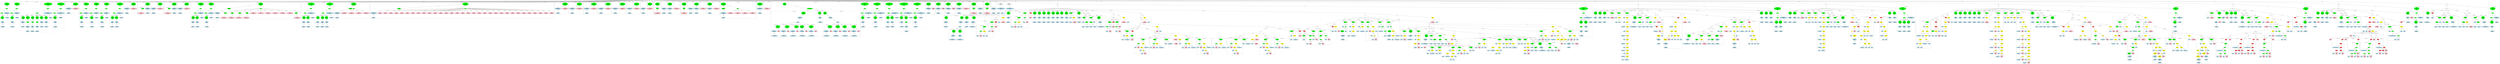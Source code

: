 strict graph "" {
	graph [bb="0,0,88221,2670.9"];
	node [label="\N"];
	subgraph cluster386 {
		graph [bb="38887,1522.4,39151,1993.9",
			label="wcclibm.c:83:33",
			lheight=0.21,
			lp="39019,1982.4",
			lwidth=1.28
		];
		388	[fillcolor=lightblue,
			height=0.74639,
			label="ID
name: gf_u",
			pos="38951,1557.3",
			style=filled,
			width=1.5517];
		387	[fillcolor=green,
			height=0.74639,
			label="StructRef
type: .",
			pos="38952,1746.7",
			style=filled,
			width=1.3356];
		387 -- 388	[label=name,
			lp="38968,1662.5",
			pos="38952,1719.6 38952,1683.9 38951,1620.2 38951,1584.4"];
		389	[fillcolor=lightblue,
			height=0.74639,
			label="ID
name: value",
			pos="39084,1557.3",
			style=filled,
			width=1.6303];
		387 -- 389	[label=field,
			lp="39028,1662.5",
			pos="38969,1721.2 38994,1685.4 39041,1619.1 39067,1583.1"];
		386	[fillcolor=green,
			height=0.74639,
			label="Assignment
op: =",
			pos="38953,1936",
			style=filled,
			width=1.6106];
		386 -- 387	[label=lvalue,
			lp="38970,1851.9",
			pos="38953,1909 38953,1873.3 38952,1809.5 38952,1773.8"];
		390	[fillcolor=lightblue,
			height=0.74639,
			label="ID
name: x",
			pos="39061,1746.7",
			style=filled,
			width=1.1982];
		386 -- 390	[label=rvalue,
			lp="39021,1851.9",
			pos="38968,1909.8 38988,1873.7 39026,1807.9 39047,1772.2"];
	}
	subgraph cluster352 {
		graph [bb="35681,1711.8,35835,2215.1",
			label="wcclibm.c:80:9",
			lheight=0.21,
			lp="35758,2203.6",
			lwidth=1.18,
			style=dashed
		];
		354	[fillcolor=lightblue,
			height=0.74639,
			label="IdentifierType
names: ['float']",
			pos="35758,1746.7",
			style="filled,dashed",
			width=1.9053];
		353	[fillcolor=lightblue,
			height=1.041,
			label="TypeDecl
declname: z
quals: []",
			pos="35762,1936",
			style="filled,dashed",
			width=1.6303];
		353 -- 354	[label=type,
			lp="35773,1851.9",
			pos="35761,1898.5 35760,1861.7 35759,1806 35759,1773.6"];
		352	[fillcolor=green,
			height=1.6303,
			label="Decl
name: z
quals: []
storage: []
funcspec: []",
			pos="35769,2125.4",
			style="filled,dashed",
			width=1.591];
		352 -- 353	[label=type,
			lp="35779,2041.2",
			pos="35767,2066.7 35766,2036.4 35764,2000.1 35763,1973.7"];
	}
	subgraph cluster383 {
		graph [bb="38591,1522.4,38879,2025.7",
			label="wcclibm.c:83:27",
			lheight=0.21,
			lp="38735,2014.2",
			lwidth=1.28,
			style=dashed
		];
		385	[fillcolor=lightblue,
			height=0.74639,
			label="IdentifierType
names: ['ieee_float_shape_type']",
			pos="38735,1557.3",
			style="filled,dashed",
			width=3.7909];
		384	[fillcolor=lightblue,
			height=1.041,
			label="TypeDecl
declname: gf_u
quals: []",
			pos="38702,1746.7",
			style="filled,dashed",
			width=1.9838];
		384 -- 385	[label=type,
			lp="38730,1662.5",
			pos="38708,1709.1 38715,1672.4 38725,1616.7 38730,1584.2"];
		383	[fillcolor=green,
			height=1.6303,
			label="Decl
name: gf_u
quals: []
storage: []
funcspec: []",
			pos="38663,1936",
			style="filled,dashed",
			width=1.591];
		383 -- 384	[label=type,
			lp="38694,1851.9",
			pos="38675,1878.6 38681,1847.9 38689,1810.8 38694,1783.9"];
	}
	subgraph cluster194 {
		graph [bb="7262,1514.4,7600,2593.9",
			label="wcclibm.h:53:7",
			lheight=0.21,
			lp="7431,2582.4",
			lwidth=1.19,
			style=dashed
		];
		subgraph cluster197 {
			graph [bb="7270,1522.4,7424,2025.7",
				label="wcclibm.h:53:27",
				lheight=0.21,
				lp="7347,2014.2",
				lwidth=1.29,
				style=dashed
			];
			199	[fillcolor=lightblue,
				height=0.74639,
				label="IdentifierType
names: ['float']",
				pos="7347,1557.3",
				style="filled,dashed",
				width=1.9053];
			198	[fillcolor=lightblue,
				height=1.041,
				label="TypeDecl
declname: x
quals: []",
				pos="7342,1746.7",
				style="filled,dashed",
				width=1.6303];
			198 -- 199	[label=type,
				lp="7357,1662.5",
				pos="7343,1709.1 7344,1672.4 7345.4,1616.7 7346.3,1584.2"];
			197	[fillcolor=green,
				height=1.6303,
				label="Decl
name: x
quals: []
storage: []
funcspec: []",
				pos="7336,1936",
				style="filled,dashed",
				width=1.591];
			197 -- 198	[label=type,
				lp="7351,1851.9",
				pos="7337.8,1877.3 7338.8,1847 7340,1810.7 7340.8,1784.3"];
		}
		196	[fillcolor=green,
			height=0.5,
			label=ParamList,
			pos="7317,2125.4",
			style="filled,dashed",
			width=1.3179];
		196 -- 197	[label="params[0]",
			lp="7354,2041.2",
			pos="7318.8,2107.1 7321.3,2081.8 7326.2,2033.3 7330.2,1994.5"];
		195	[fillcolor=green,
			height=0.5,
			label=FuncDecl,
			pos="7487,2314.8",
			style="filled,dashed",
			width=1.2457];
		195 -- 196	[label=args,
			lp="7404.5,2230.6",
			pos="7466,2298.7 7441.8,2280.5 7401.7,2248.5 7373,2215.1 7353.4,2192.3 7335.8,2162.1 7325.8,2143.4"];
		200	[fillcolor=lightblue,
			height=1.041,
			label="TypeDecl
declname: fmref___sinf
quals: []",
			pos="7487,2125.4",
			style="filled,dashed",
			width=2.907];
		195 -- 200	[label=type,
			lp="7499,2230.6",
			pos="7487,2296.5 7487,2266.3 7487,2203.5 7487,2163.2"];
		201	[fillcolor=lightblue,
			height=0.74639,
			label="IdentifierType
names: ['float']",
			pos="7501,1936",
			style="filled,dashed",
			width=1.9053];
		200 -- 201	[label=type,
			lp="7506,2041.2",
			pos="7489.7,2087.9 7492.5,2051.1 7496.6,1995.4 7499.1,1963"];
		194	[fillcolor=green,
			height=1.6303,
			label="Decl
name: fmref___sinf
quals: []
storage: []
funcspec: []",
			pos="7496,2504.2",
			style="filled,dashed",
			width=2.4552];
		194 -- 195	[label=type,
			lp="7505,2420",
			pos="7493.2,2445.4 7491.4,2406.7 7489,2358.4 7487.8,2333.1"];
	}
	subgraph cluster26 {
		graph [bb="2008,1514.4,2356,2593.9",
			label="wcclibm.h:36:7",
			lheight=0.21,
			lp="2182,2582.4",
			lwidth=1.19,
			style=dashed
		];
		subgraph cluster29 {
			graph [bb="2016,1522.4,2170,2025.7",
				label="wcclibm.h:36:28",
				lheight=0.21,
				lp="2093,2014.2",
				lwidth=1.29,
				style=dashed
			];
			31	[fillcolor=lightblue,
				height=0.74639,
				label="IdentifierType
names: ['float']",
				pos="2093,1557.3",
				style="filled,dashed",
				width=1.9053];
			30	[fillcolor=lightblue,
				height=1.041,
				label="TypeDecl
declname: x
quals: []",
				pos="2088,1746.7",
				style="filled,dashed",
				width=1.6303];
			30 -- 31	[label=type,
				lp="2103,1662.5",
				pos="2089,1709.1 2090,1672.4 2091.4,1616.7 2092.3,1584.2"];
			29	[fillcolor=green,
				height=1.6303,
				label="Decl
name: x
quals: []
storage: []
funcspec: []",
				pos="2082,1936",
				style="filled,dashed",
				width=1.591];
			29 -- 30	[label=type,
				lp="2097,1851.9",
				pos="2083.8,1877.3 2084.8,1847 2086,1810.7 2086.8,1784.3"];
		}
		28	[fillcolor=green,
			height=0.5,
			label=ParamList,
			pos="2063,2125.4",
			style="filled,dashed",
			width=1.3179];
		28 -- 29	[label="params[0]",
			lp="2100,2041.2",
			pos="2064.8,2107.1 2067.3,2081.8 2072.2,2033.3 2076.2,1994.5"];
		27	[fillcolor=green,
			height=0.5,
			label=FuncDecl,
			pos="2238,2314.8",
			style="filled,dashed",
			width=1.2457];
		27 -- 28	[label=args,
			lp="2151.5,2230.6",
			pos="2216,2298.8 2190.7,2280.9 2148.8,2249 2119,2215.1 2099,2192.4 2081.4,2161.9 2071.5,2143.2"];
		32	[fillcolor=lightblue,
			height=1.041,
			label="TypeDecl
declname: fmref___atanf
quals: []",
			pos="2238,2125.4",
			style="filled,dashed",
			width=3.0445];
		27 -- 32	[label=type,
			lp="2250,2230.6",
			pos="2238,2296.5 2238,2266.3 2238,2203.5 2238,2163.2"];
		33	[fillcolor=lightblue,
			height=0.74639,
			label="IdentifierType
names: ['float']",
			pos="2247,1936",
			style="filled,dashed",
			width=1.9053];
		32 -- 33	[label=type,
			lp="2255,2041.2",
			pos="2239.8,2087.9 2241.5,2051.1 2244.2,1995.4 2245.8,1963"];
		26	[fillcolor=green,
			height=1.6303,
			label="Decl
name: fmref___atanf
quals: []
storage: []
funcspec: []",
			pos="2250,2504.2",
			style="filled,dashed",
			width=2.5927];
		26 -- 27	[label=type,
			lp="2258,2420",
			pos="2246.3,2445.4 2243.8,2406.7 2240.7,2358.4 2239.1,2333.1"];
	}
	subgraph cluster525 {
		graph [bb="41003,391.86,41538,1078.8",
			label="wcclibm.c:110:9",
			lheight=0.21,
			lp="41270,1067.3",
			lwidth=1.28
		];
		527	[fillcolor=lightblue,
			height=0.74639,
			label="ID
name: y",
			pos="41054,689.24",
			style=filled,
			width=1.1982];
		526	[fillcolor=green,
			height=0.5,
			label=ArrayRef,
			pos="41108,846.8",
			style=filled,
			width=1.2277];
		526 -- 527	[label=name,
			lp="41096,762.61",
			pos="41102,828.86 41093,801.53 41074,747.58 41063,715.64"];
		528	[fillcolor=pink,
			height=1.041,
			label="Constant
type: int
value: 1",
			pos="41161,689.24",
			style=filled,
			width=1.2767];
		526 -- 528	[label=subscript,
			lp="41162,762.61",
			pos="41114,828.86 41122,804.21 41138,757.9 41149,725.62"];
		525	[fillcolor=green,
			height=0.74639,
			label="Assignment
op: =",
			pos="41108,1021",
			style=filled,
			width=1.6106];
		525 -- 526	[label=lvalue,
			lp="41125,951.99",
			pos="41108,993.82 41108,958.26 41108,895.62 41108,865.27"];
		529	[fillcolor=yellow,
			height=0.74639,
			label="BinaryOp
op: +",
			pos="41274,846.8",
			style=filled,
			width=1.3749];
		525 -- 529	[label=rvalue,
			lp="41194,951.99",
			pos="41131,996.03 41163,962.95 41220,903.66 41252,870.99"];
		530	[fillcolor=yellow,
			height=0.74639,
			label="BinaryOp
op: -",
			pos="41274,689.24",
			style=filled,
			width=1.3749];
		529 -- 530	[label=left,
			lp="41284,762.61",
			pos="41274,819.77 41274,791.05 41274,745.11 41274,716.37"];
		535	[fillcolor=lightblue,
			height=0.74639,
			label="ID
name: fmref_pio2_2t",
			pos="41436,689.24",
			style=filled,
			width=2.6124];
		529 -- 535	[label=right,
			lp="41378,762.61",
			pos="41298,822.85 41328,794.03 41379,744.78 41410,715.09"];
		531	[fillcolor=lightblue,
			height=0.74639,
			label="ID
name: z",
			pos="41229,563.29",
			style=filled,
			width=1.1785];
		530 -- 531	[label=left,
			lp="41264,626.27",
			pos="41265,662.56 41257,641.29 41246,611.2 41238,589.94"];
		532	[fillcolor=yellow,
			height=0.5,
			label=ArrayRef,
			pos="41334,563.29",
			style=filled,
			width=1.2277];
		530 -- 532	[label=right,
			lp="41321,626.27",
			pos="41286,663.16 41298,638.68 41316,602.14 41326,581.01"];
		533	[fillcolor=lightblue,
			height=0.74639,
			label="ID
name: y",
			pos="41287,437.34",
			style=filled,
			width=1.1982];
		532 -- 533	[label=name,
			lp="41330,500.31",
			pos="41328,545.31 41320,524.23 41306,488.07 41297,463.69"];
		534	[fillcolor=pink,
			height=1.041,
			label="Constant
type: int
value: 0",
			pos="41394,437.34",
			style=filled,
			width=1.2767];
		532 -- 534	[label=subscript,
			lp="41392,500.31",
			pos="41342,545.57 41351,526.94 41366,496.3 41377,472.53"];
	}
	subgraph cluster448 {
		graph [bb="45103,391.86,45638,1078.8",
			label="wcclibm.c:95:9",
			lheight=0.21,
			lp="45370,1067.3",
			lwidth=1.18
		];
		450	[fillcolor=lightblue,
			height=0.74639,
			label="ID
name: y",
			pos="45154,689.24",
			style=filled,
			width=1.1982];
		449	[fillcolor=green,
			height=0.5,
			label=ArrayRef,
			pos="45188,846.8",
			style=filled,
			width=1.2277];
		449 -- 450	[label=name,
			lp="45186,762.61",
			pos="45184,828.86 45178,801.61 45167,747.89 45160,715.92"];
		451	[fillcolor=pink,
			height=1.041,
			label="Constant
type: int
value: 1",
			pos="45261,689.24",
			style=filled,
			width=1.2767];
		449 -- 451	[label=subscript,
			lp="45254,762.61",
			pos="45196,828.86 45208,803.9 45230,756.71 45245,724.39"];
		448	[fillcolor=green,
			height=0.74639,
			label="Assignment
op: =",
			pos="45188,1021",
			style=filled,
			width=1.6106];
		448 -- 449	[label=lvalue,
			lp="45205,951.99",
			pos="45188,993.82 45188,958.26 45188,895.62 45188,865.27"];
		452	[fillcolor=yellow,
			height=0.74639,
			label="BinaryOp
op: -",
			pos="45374,846.8",
			style=filled,
			width=1.3749];
		448 -- 452	[label=rvalue,
			lp="45282,951.99",
			pos="45213,996.39 45249,963.15 45314,902.91 45350,870.28"];
		453	[fillcolor=yellow,
			height=0.74639,
			label="BinaryOp
op: -",
			pos="45374,689.24",
			style=filled,
			width=1.3749];
		452 -- 453	[label=left,
			lp="45384,762.61",
			pos="45374,819.77 45374,791.05 45374,745.11 45374,716.37"];
		458	[fillcolor=lightblue,
			height=0.74639,
			label="ID
name: fmref_pio2_1t",
			pos="45536,689.24",
			style=filled,
			width=2.6124];
		452 -- 458	[label=right,
			lp="45478,762.61",
			pos="45398,822.85 45428,794.03 45479,744.78 45510,715.09"];
		454	[fillcolor=lightblue,
			height=0.74639,
			label="ID
name: z",
			pos="45329,563.29",
			style=filled,
			width=1.1785];
		453 -- 454	[label=left,
			lp="45364,626.27",
			pos="45365,662.56 45357,641.29 45346,611.2 45338,589.94"];
		455	[fillcolor=yellow,
			height=0.5,
			label=ArrayRef,
			pos="45434,563.29",
			style=filled,
			width=1.2277];
		453 -- 455	[label=right,
			lp="45421,626.27",
			pos="45386,663.16 45398,638.68 45416,602.14 45426,581.01"];
		456	[fillcolor=lightblue,
			height=0.74639,
			label="ID
name: y",
			pos="45387,437.34",
			style=filled,
			width=1.1982];
		455 -- 456	[label=name,
			lp="45430,500.31",
			pos="45428,545.31 45420,524.23 45406,488.07 45397,463.69"];
		457	[fillcolor=pink,
			height=1.041,
			label="Constant
type: int
value: 0",
			pos="45494,437.34",
			style=filled,
			width=1.2767];
		455 -- 457	[label=subscript,
			lp="45492,500.31",
			pos="45442,545.57 45451,526.94 45466,496.3 45477,472.53"];
	}
	subgraph cluster141 {
		graph [bb="4800,1325,5922,2593.9",
			label="wcclibm.h:48:5",
			lheight=0.21,
			lp="5361,2582.4",
			lwidth=1.19,
			style=dashed
		];
		subgraph cluster158 {
			graph [bb="5444,1522.4,5602,2025.7",
				label="wcclibm.h:48:71",
				lheight=0.21,
				lp="5523,2014.2",
				lwidth=1.29,
				style=dashed
			];
			160	[fillcolor=lightblue,
				height=0.74639,
				label="IdentifierType
names: ['int']",
				pos="5523,1557.3",
				style="filled,dashed",
				width=1.8463];
			159	[fillcolor=lightblue,
				height=1.041,
				label="TypeDecl
declname: prec
quals: []",
				pos="5523,1746.7",
				style="filled,dashed",
				width=1.9642];
			159 -- 160	[label=type,
				lp="5535,1662.5",
				pos="5523,1709.1 5523,1672.4 5523,1616.7 5523,1584.2"];
			158	[fillcolor=green,
				height=1.6303,
				label="Decl
name: prec
quals: []
storage: []
funcspec: []",
				pos="5516,1936",
				style="filled,dashed",
				width=1.591];
			158 -- 159	[label=type,
				lp="5532,1851.9",
				pos="5518.2,1877.3 5519.3,1847 5520.6,1810.7 5521.6,1784.3"];
		}
		subgraph cluster161 {
			graph [bb="5610,1333,5774,2025.7",
				label="wcclibm.h:49:45",
				lheight=0.21,
				lp="5692,2014.2",
				lwidth=1.29,
				style=dashed
			];
			164	[fillcolor=lightblue,
				height=0.74639,
				label="IdentifierType
names: ['int']",
				pos="5692,1367.9",
				style="filled,dashed",
				width=1.8463];
			163	[fillcolor=lightblue,
				height=1.041,
				label="TypeDecl
declname: ipio2
quals: ['const']",
				pos="5692,1557.3",
				style="filled,dashed",
				width=2.0428];
			163 -- 164	[label=type,
				lp="5704,1473.1",
				pos="5692,1519.7 5692,1483 5692,1427.3 5692,1394.8"];
			162	[fillcolor=green,
				height=0.74639,
				label="PtrDecl
quals: []",
				pos="5690,1746.7",
				style="filled,dashed",
				width=1.2178];
			162 -- 163	[label=type,
				lp="5703,1662.5",
				pos="5690.3,1719.6 5690.6,1687.2 5691.2,1631.8 5691.6,1595.1"];
			161	[fillcolor=green,
				height=1.6303,
				label="Decl
name: ipio2
quals: ['const']
storage: []
funcspec: []",
				pos="5688,1936",
				style="filled,dashed",
				width=1.866];
			161 -- 162	[label=type,
				lp="5701,1851.9",
				pos="5688.6,1877.3 5689,1842.7 5689.4,1800.3 5689.7,1773.7"];
		}
		subgraph cluster144 {
			graph [bb="4808,1333,4962,2025.7",
				label="wcclibm.h:48:37",
				lheight=0.21,
				lp="4885,2014.2",
				lwidth=1.29,
				style=dashed
			];
			147	[fillcolor=lightblue,
				height=0.74639,
				label="IdentifierType
names: ['float']",
				pos="4885,1367.9",
				style="filled,dashed",
				width=1.9053];
			146	[fillcolor=lightblue,
				height=1.041,
				label="TypeDecl
declname: x
quals: []",
				pos="4887,1557.3",
				style="filled,dashed",
				width=1.6303];
			146 -- 147	[label=type,
				lp="4899,1473.1",
				pos="4886.6,1519.7 4886.2,1483 4885.6,1427.3 4885.3,1394.8"];
			145	[fillcolor=green,
				height=0.74639,
				label="PtrDecl
quals: []",
				pos="4890,1746.7",
				style="filled,dashed",
				width=1.2178];
			145 -- 146	[label=type,
				lp="4901,1662.5",
				pos="4889.6,1719.6 4889.1,1687.2 4888.2,1631.8 4887.6,1595.1"];
			144	[fillcolor=green,
				height=1.6303,
				label="Decl
name: x
quals: []
storage: []
funcspec: []",
				pos="4896,1936",
				style="filled,dashed",
				width=1.591];
			144 -- 145	[label=type,
				lp="4906,1851.9",
				pos="4894.2,1877.3 4893,1842.7 4891.7,1800.3 4890.8,1773.7"];
		}
		subgraph cluster148 {
			graph [bb="4970,1333,5124,2025.7",
				label="wcclibm.h:48:47",
				lheight=0.21,
				lp="5047,2014.2",
				lwidth=1.29,
				style=dashed
			];
			151	[fillcolor=lightblue,
				height=0.74639,
				label="IdentifierType
names: ['float']",
				pos="5047,1367.9",
				style="filled,dashed",
				width=1.9053];
			150	[fillcolor=lightblue,
				height=1.041,
				label="TypeDecl
declname: y
quals: []",
				pos="5049,1557.3",
				style="filled,dashed",
				width=1.6303];
			150 -- 151	[label=type,
				lp="5061,1473.1",
				pos="5048.6,1519.7 5048.2,1483 5047.6,1427.3 5047.3,1394.8"];
			149	[fillcolor=green,
				height=0.74639,
				label="PtrDecl
quals: []",
				pos="5052,1746.7",
				style="filled,dashed",
				width=1.2178];
			149 -- 150	[label=type,
				lp="5063,1662.5",
				pos="5051.6,1719.6 5051.1,1687.2 5050.2,1631.8 5049.6,1595.1"];
			148	[fillcolor=green,
				height=1.6303,
				label="Decl
name: y
quals: []
storage: []
funcspec: []",
				pos="5053,1936",
				style="filled,dashed",
				width=1.591];
			148 -- 149	[label=type,
				lp="5065,1851.9",
				pos="5052.7,1877.3 5052.5,1842.7 5052.3,1800.3 5052.1,1773.7"];
		}
		subgraph cluster152 {
			graph [bb="5132,1522.4,5280,2025.7",
				label="wcclibm.h:48:55",
				lheight=0.21,
				lp="5206,2014.2",
				lwidth=1.29,
				style=dashed
			];
			154	[fillcolor=lightblue,
				height=0.74639,
				label="IdentifierType
names: ['int']",
				pos="5206,1557.3",
				style="filled,dashed",
				width=1.8463];
			153	[fillcolor=lightblue,
				height=1.041,
				label="TypeDecl
declname: e0
quals: []",
				pos="5208,1746.7",
				style="filled,dashed",
				width=1.7481];
			153 -- 154	[label=type,
				lp="5220,1662.5",
				pos="5207.6,1709.1 5207.2,1672.4 5206.6,1616.7 5206.3,1584.2"];
			152	[fillcolor=green,
				height=1.6303,
				label="Decl
name: e0
quals: []
storage: []
funcspec: []",
				pos="5213,1936",
				style="filled,dashed",
				width=1.591];
			152 -- 153	[label=type,
				lp="5223,1851.9",
				pos="5211.5,1877.3 5210.6,1847 5209.7,1810.7 5209,1784.3"];
		}
		subgraph cluster155 {
			graph [bb="5288,1522.4,5436,2025.7",
				label="wcclibm.h:48:63",
				lheight=0.21,
				lp="5362,2014.2",
				lwidth=1.29,
				style=dashed
			];
			157	[fillcolor=lightblue,
				height=0.74639,
				label="IdentifierType
names: ['int']",
				pos="5362,1557.3",
				style="filled,dashed",
				width=1.8463];
			156	[fillcolor=lightblue,
				height=1.041,
				label="TypeDecl
declname: nx
quals: []",
				pos="5362,1746.7",
				style="filled,dashed",
				width=1.7678];
			156 -- 157	[label=type,
				lp="5374,1662.5",
				pos="5362,1709.1 5362,1672.4 5362,1616.7 5362,1584.2"];
			155	[fillcolor=green,
				height=1.6303,
				label="Decl
name: nx
quals: []
storage: []
funcspec: []",
				pos="5362,1936",
				style="filled,dashed",
				width=1.591];
			155 -- 156	[label=type,
				lp="5374,1851.9",
				pos="5362,1877.3 5362,1847 5362,1810.7 5362,1784.3"];
		}
		143	[fillcolor=green,
			height=0.5,
			label=ParamList,
			pos="5362,2125.4",
			style="filled,dashed",
			width=1.3179];
		143 -- 144	[label="params[0]",
			lp="5033,2041.2",
			pos="5315.1,2122.4 5236.9,2117.1 5077.2,2097.5 4966,2025.7 4950.5,2015.7 4937,2001.1 4926,1986.6"];
		143 -- 148	[label="params[1]",
			lp="5191,2041.2",
			pos="5324,2114.4 5275.2,2100.3 5189.6,2071.1 5128,2025.7 5112.4,2014.3 5098,1998.9 5086,1984.2"];
		143 -- 152	[label="params[2]",
			lp="5329,2041.2",
			pos="5348.8,2107.8 5326.6,2079.9 5281,2022.6 5248.8,1982.1"];
		143 -- 155	[label="params[3]",
			lp="5390,2041.2",
			pos="5362,2107.1 5362,2081.9 5362,2033.6 5362,1995"];
		143 -- 158	[label="params[4]",
			lp="5463,2041.2",
			pos="5375.4,2108.1 5398.4,2080.2 5446.1,2022.2 5479.5,1981.5"];
		143 -- 161	[label="params[5]",
			lp="5617,2041.2",
			pos="5400.5,2114.6 5450.9,2100.4 5540.4,2071.1 5606,2025.7 5622.2,2014.5 5637.6,1999.6 5650.5,1985.2"];
		142	[fillcolor=green,
			height=0.5,
			label=FuncDecl,
			pos="5755,2314.8",
			style="filled,dashed",
			width=1.2457];
		142 -- 143	[label=args,
			lp="5605.5,2230.6",
			pos="5727.1,2300.5 5654.9,2266.1 5462.9,2174.5 5390.3,2139.9"];
		165	[fillcolor=lightblue,
			height=1.041,
			label="TypeDecl
declname: fmref___kernel_rem_pio2f
quals: []",
			pos="5755,2125.4",
			style="filled,dashed",
			width=4.4194];
		142 -- 165	[label=type,
			lp="5767,2230.6",
			pos="5755,2296.5 5755,2266.3 5755,2203.5 5755,2163.2"];
		166	[fillcolor=lightblue,
			height=0.74639,
			label="IdentifierType
names: ['int']",
			pos="5848,1936",
			style="filled,dashed",
			width=1.8463];
		165 -- 166	[label=type,
			lp="5811,2041.2",
			pos="5773.2,2087.9 5791.4,2051 5819.2,1995.1 5835.3,1962.7"];
		141	[fillcolor=green,
			height=1.6303,
			label="Decl
name: fmref___kernel_rem_pio2f
quals: []
storage: []
funcspec: []",
			pos="5763,2504.2",
			style="filled,dashed",
			width=3.9873];
		141 -- 142	[label=type,
			lp="5772,2420",
			pos="5760.5,2445.4 5758.9,2406.7 5756.8,2358.4 5755.7,2333.1"];
	}
	subgraph cluster518 {
		graph [bb="40475,643.77,40995,1078.8",
			label="wcclibm.c:109:9",
			lheight=0.21,
			lp="40735,1067.3",
			lwidth=1.28
		];
		520	[fillcolor=lightblue,
			height=0.74639,
			label="ID
name: y",
			pos="40526,689.24",
			style=filled,
			width=1.1982];
		519	[fillcolor=green,
			height=0.5,
			label=ArrayRef,
			pos="40629,846.8",
			style=filled,
			width=1.2277];
		519 -- 520	[label=name,
			lp="40594,762.61",
			pos="40618,829.16 40600,801.57 40563,746.25 40542,714.38"];
		521	[fillcolor=pink,
			height=1.041,
			label="Constant
type: int
value: 0",
			pos="40633,689.24",
			style=filled,
			width=1.2767];
		519 -- 521	[label=subscript,
			lp="40656,762.61",
			pos="40629,828.56 40630,804.2 40631,759.09 40632,727.02"];
		518	[fillcolor=green,
			height=0.74639,
			label="Assignment
op: =",
			pos="40699,1021",
			style=filled,
			width=1.6106];
		518 -- 519	[label=lvalue,
			lp="40692,951.99",
			pos="40689,994.19 40674,958.55 40648,895.18 40636,864.87"];
		522	[fillcolor=yellow,
			height=0.74639,
			label="BinaryOp
op: +",
			pos="40741,846.8",
			style=filled,
			width=1.3749];
		518 -- 522	[label=rvalue,
			lp="40734,951.99",
			pos="40705,994.19 40713,961.64 40727,905.97 40735,873.47"];
		523	[fillcolor=lightblue,
			height=0.74639,
			label="ID
name: z",
			pos="40739,689.24",
			style=filled,
			width=1.1785];
		522 -- 523	[label=left,
			lp="40750,762.61",
			pos="40741,819.77 40740,791.05 40740,745.11 40739,716.37"];
		524	[fillcolor=lightblue,
			height=0.74639,
			label="ID
name: fmref_pio2_2t",
			pos="40893,689.24",
			style=filled,
			width=2.6124];
		522 -- 524	[label=right,
			lp="40840,762.61",
			pos="40763,822.85 40792,794.11 40839,745.07 40868,715.36"];
	}
	subgraph cluster441 {
		graph [bb="44575,643.77,45095,1078.8",
			label="wcclibm.c:94:9",
			lheight=0.21,
			lp="44835,1067.3",
			lwidth=1.18
		];
		443	[fillcolor=lightblue,
			height=0.74639,
			label="ID
name: y",
			pos="44626,689.24",
			style=filled,
			width=1.1982];
		442	[fillcolor=green,
			height=0.5,
			label=ArrayRef,
			pos="44729,846.8",
			style=filled,
			width=1.2277];
		442 -- 443	[label=name,
			lp="44694,762.61",
			pos="44718,829.16 44700,801.57 44663,746.25 44642,714.38"];
		444	[fillcolor=pink,
			height=1.041,
			label="Constant
type: int
value: 0",
			pos="44733,689.24",
			style=filled,
			width=1.2767];
		442 -- 444	[label=subscript,
			lp="44756,762.61",
			pos="44729,828.56 44730,804.2 44731,759.09 44732,727.02"];
		441	[fillcolor=green,
			height=0.74639,
			label="Assignment
op: =",
			pos="44785,1021",
			style=filled,
			width=1.6106];
		441 -- 442	[label=lvalue,
			lp="44783,951.99",
			pos="44777,994.19 44765,958.55 44744,895.18 44735,864.87"];
		445	[fillcolor=yellow,
			height=0.74639,
			label="BinaryOp
op: -",
			pos="44841,846.8",
			style=filled,
			width=1.3749];
		441 -- 445	[label=rvalue,
			lp="44825,951.99",
			pos="44793,994.19 44804,961.64 44822,905.97 44833,873.47"];
		446	[fillcolor=lightblue,
			height=0.74639,
			label="ID
name: z",
			pos="44839,689.24",
			style=filled,
			width=1.1785];
		445 -- 446	[label=left,
			lp="44850,762.61",
			pos="44841,819.77 44840,791.05 44840,745.11 44839,716.37"];
		447	[fillcolor=lightblue,
			height=0.74639,
			label="ID
name: fmref_pio2_1t",
			pos="44993,689.24",
			style=filled,
			width=2.6124];
		445 -- 447	[label=right,
			lp="44940,762.61",
			pos="44863,822.85 44892,794.11 44939,745.07 44968,715.36"];
	}
	subgraph cluster515 {
		graph [bb="40166,811.93,40467,1078.8",
			label="wcclibm.c:108:9",
			lheight=0.21,
			lp="40316,1067.3",
			lwidth=1.28
		];
		516	[fillcolor=lightblue,
			height=0.74639,
			label="ID
name: z",
			pos="40216,846.8",
			style=filled,
			width=1.1785];
		515	[fillcolor=green,
			height=0.74639,
			label="Assignment
op: +=",
			pos="40368,1021",
			style=filled,
			width=1.6106];
		515 -- 516	[label=lvalue,
			lp="40305,951.99",
			pos="40337,998.29 40316,982.7 40288,960.31 40268,936.49 40252,917.02 40237,891.63 40228,873"];
		517	[fillcolor=lightblue,
			height=0.74639,
			label="ID
name: fmref_pio2_2",
			pos="40368,846.8",
			style=filled,
			width=2.5338];
		515 -- 517	[label=rvalue,
			lp="40385,951.99",
			pos="40368,993.82 40368,961.37 40368,906.35 40368,873.92"];
	}
	subgraph cluster69 {
		graph [bb="4374,1514.4,4792,2593.9",
			label="wcclibm.h:41:7",
			lheight=0.21,
			lp="4583,2582.4",
			lwidth=1.19,
			style=dashed
		];
		subgraph cluster72 {
			graph [bb="4382,1522.4,4536,2025.7",
				label="wcclibm.h:41:36",
				lheight=0.21,
				lp="4459,2014.2",
				lwidth=1.29,
				style=dashed
			];
			74	[fillcolor=lightblue,
				height=0.74639,
				label="IdentifierType
names: ['float']",
				pos="4459,1557.3",
				style="filled,dashed",
				width=1.9053];
			73	[fillcolor=lightblue,
				height=1.041,
				label="TypeDecl
declname: x
quals: []",
				pos="4454,1746.7",
				style="filled,dashed",
				width=1.6303];
			73 -- 74	[label=type,
				lp="4469,1662.5",
				pos="4455,1709.1 4456,1672.4 4457.4,1616.7 4458.3,1584.2"];
			72	[fillcolor=green,
				height=1.6303,
				label="Decl
name: x
quals: []
storage: []
funcspec: []",
				pos="4448,1936",
				style="filled,dashed",
				width=1.591];
			72 -- 73	[label=type,
				lp="4463,1851.9",
				pos="4449.8,1877.3 4450.8,1847 4452,1810.7 4452.8,1784.3"];
		}
		71	[fillcolor=green,
			height=0.5,
			label=ParamList,
			pos="4429,2125.4",
			style="filled,dashed",
			width=1.3179];
		71 -- 72	[label="params[0]",
			lp="4466,2041.2",
			pos="4430.8,2107.1 4433.3,2081.8 4438.2,2033.3 4442.2,1994.5"];
		70	[fillcolor=green,
			height=0.5,
			label=FuncDecl,
			pos="4639,2314.8",
			style="filled,dashed",
			width=1.2457];
		70 -- 71	[label=args,
			lp="4519.5,2230.6",
			pos="4611.1,2300.7 4578.1,2284.2 4522.9,2253.3 4485,2215.1 4463.6,2193.5 4446.3,2162.4 4436.8,2143.3"];
		75	[fillcolor=lightblue,
			height=1.041,
			label="TypeDecl
declname: fmref___ieee754_acosf
quals: []",
			pos="4639,2125.4",
			style="filled,dashed",
			width=4.0266];
		70 -- 75	[label=type,
			lp="4651,2230.6",
			pos="4639,2296.5 4639,2266.3 4639,2203.5 4639,2163.2"];
		76	[fillcolor=lightblue,
			height=0.74639,
			label="IdentifierType
names: ['float']",
			pos="4639,1936",
			style="filled,dashed",
			width=1.9053];
		75 -- 76	[label=type,
			lp="4651,2041.2",
			pos="4639,2087.9 4639,2051.1 4639,1995.4 4639,1963"];
		69	[fillcolor=green,
			height=1.6303,
			label="Decl
name: fmref___ieee754_acosf
quals: []
storage: []
funcspec: []",
			pos="4647,2504.2",
			style="filled,dashed",
			width=3.5748];
		69 -- 70	[label=type,
			lp="4656,2420",
			pos="4644.5,2445.4 4642.9,2406.7 4640.8,2358.4 4639.7,2333.1"];
	}
	subgraph cluster429 {
		graph [bb="45646,986.1,45948,1425.8",
			label="wcclibm.c:92:7",
			lheight=0.21,
			lp="45797,1414.3",
			lwidth=1.18
		];
		430	[fillcolor=lightblue,
			height=0.74639,
			label="ID
name: z",
			pos="45704,1178.5",
			style=filled,
			width=1.1785];
		429	[fillcolor=green,
			height=0.74639,
			label="Assignment
op: =",
			pos="45712,1367.9",
			style=filled,
			width=1.6106];
		429 -- 430	[label=lvalue,
			lp="45726,1283.7",
			pos="45711,1340.9 45709,1305.2 45707,1241.4 45705,1205.7"];
		431	[fillcolor=yellow,
			height=0.74639,
			label="BinaryOp
op: -",
			pos="45814,1178.5",
			style=filled,
			width=1.3749];
		429 -- 431	[label=rvalue,
			lp="45777,1283.7",
			pos="45726,1341.6 45745,1305.7 45781,1240.1 45800,1204.4"];
		432	[fillcolor=lightblue,
			height=0.74639,
			label="ID
name: x",
			pos="45697,1021",
			style=filled,
			width=1.1982];
		431 -- 432	[label=left,
			lp="45766,1094.3",
			pos="45796,1153.2 45774,1123.8 45737,1074.7 45715,1045.6"];
		433	[fillcolor=lightblue,
			height=0.74639,
			label="ID
name: fmref_pio2_1",
			pos="45849,1021",
			style=filled,
			width=2.5338];
		431 -- 433	[label=right,
			lp="45847,1094.3",
			pos="45820,1151.8 45826,1123.1 45837,1076.8 45843,1048"];
	}
	subgraph cluster460 {
		graph [bb="43977,811.93,44278,1078.8",
			label="wcclibm.c:97:9",
			lheight=0.21,
			lp="44128,1067.3",
			lwidth=1.18
		];
		461	[fillcolor=lightblue,
			height=0.74639,
			label="ID
name: z",
			pos="44027,846.8",
			style=filled,
			width=1.1785];
		460	[fillcolor=green,
			height=0.74639,
			label="Assignment
op: -=",
			pos="44043,1021",
			style=filled,
			width=1.6106];
		460 -- 461	[label=lvalue,
			lp="44055,951.99",
			pos="44041,993.82 44038,961.27 44032,906.03 44029,873.63"];
		462	[fillcolor=lightblue,
			height=0.74639,
			label="ID
name: fmref_pio2_2",
			pos="44179,846.8",
			style=filled,
			width=2.5338];
		460 -- 462	[label=rvalue,
			lp="44116,951.99",
			pos="44062,995.3 44088,962.85 44133,906.11 44159,873.27"];
	}
	subgraph cluster22 {
		graph [bb="1530,2090.6,2000,2593.9",
			label="wcclibm.h:21:1",
			lheight=0.21,
			lp="1765,2582.4",
			lwidth=1.19
		];
		24	[fillcolor=lightblue,
			height=0.74639,
			label="IdentifierType
names: ['float']",
			pos="1643,2125.4",
			style="filled,dashed",
			width=1.9053];
		23	[fillcolor=lightblue,
			height=1.041,
			label="TypeDecl
declname: fmref_twon8
quals: ['const']",
			pos="1643,2314.8",
			style=filled,
			width=2.907];
		23 -- 24	[label=type,
			lp="1655,2230.6",
			pos="1643,2277.2 1643,2240.5 1643,2184.8 1643,2152.4"];
		22	[fillcolor=green,
			height=1.6303,
			label="Decl
name: fmref_twon8
quals: ['const']
storage: ['static']
funcspec: []",
			pos="1879,2504.2",
			style=filled,
			width=2.4552];
		22 -- 23	[label=type,
			lp="1795,2420",
			pos="1822.8,2458.5 1780.5,2425 1723.5,2379.7 1685.1,2349.3"];
		25	[fillcolor=pink,
			height=1.041,
			label="Constant
type: float
value: 3.9062500000e-03f",
			pos="1879,2314.8",
			style=filled,
			width=3.1427];
		22 -- 25	[label=init,
			lp="1888.5,2420",
			pos="1879,2445.4 1879,2415.1 1879,2378.9 1879,2352.4"];
	}
	subgraph cluster503 {
		graph [bb="41835,391.86,42370,1078.8",
			label="wcclibm.c:106:9",
			lheight=0.21,
			lp="42102,1067.3",
			lwidth=1.28
		];
		505	[fillcolor=lightblue,
			height=0.74639,
			label="ID
name: y",
			pos="41886,689.24",
			style=filled,
			width=1.1982];
		504	[fillcolor=green,
			height=0.5,
			label=ArrayRef,
			pos="41993,846.8",
			style=filled,
			width=1.2277];
		504 -- 505	[label=name,
			lp="41956,762.61",
			pos="41982,829.16 41963,801.49 41924,745.94 41902,714.11"];
		506	[fillcolor=pink,
			height=1.041,
			label="Constant
type: int
value: 1",
			pos="41993,689.24",
			style=filled,
			width=1.2767];
		504 -- 506	[label=subscript,
			lp="42018,762.61",
			pos="41993,828.56 41993,804.2 41993,759.09 41993,727.02"];
		503	[fillcolor=green,
			height=0.74639,
			label="Assignment
op: =",
			pos="42064,1021",
			style=filled,
			width=1.6106];
		503 -- 504	[label=lvalue,
			lp="42057,951.99",
			pos="42053,994.19 42039,958.55 42013,895.18 42000,864.87"];
		507	[fillcolor=yellow,
			height=0.74639,
			label="BinaryOp
op: +",
			pos="42106,846.8",
			style=filled,
			width=1.3749];
		503 -- 507	[label=rvalue,
			lp="42099,951.99",
			pos="42070,994.19 42078,961.64 42092,905.97 42100,873.47"];
		508	[fillcolor=yellow,
			height=0.74639,
			label="BinaryOp
op: -",
			pos="42106,689.24",
			style=filled,
			width=1.3749];
		507 -- 508	[label=left,
			lp="42116,762.61",
			pos="42106,819.77 42106,791.05 42106,745.11 42106,716.37"];
		513	[fillcolor=lightblue,
			height=0.74639,
			label="ID
name: fmref_pio2_1t",
			pos="42268,689.24",
			style=filled,
			width=2.6124];
		507 -- 513	[label=right,
			lp="42210,762.61",
			pos="42130,822.85 42160,794.03 42211,744.78 42242,715.09"];
		509	[fillcolor=lightblue,
			height=0.74639,
			label="ID
name: z",
			pos="42053,563.29",
			style=filled,
			width=1.1785];
		508 -- 509	[label=left,
			lp="42092,626.27",
			pos="42095,662.86 42086,641.47 42073,611.02 42064,589.64"];
		510	[fillcolor=yellow,
			height=0.5,
			label=ArrayRef,
			pos="42158,563.29",
			style=filled,
			width=1.2277];
		508 -- 510	[label=right,
			lp="42149,626.27",
			pos="42117,662.86 42127,638.5 42142,602.37 42151,581.29"];
		511	[fillcolor=lightblue,
			height=0.74639,
			label="ID
name: y",
			pos="42105,437.34",
			style=filled,
			width=1.1982];
		510 -- 511	[label=name,
			lp="42150,500.31",
			pos="42151,545.31 42142,524.23 42126,488.07 42116,463.69"];
		512	[fillcolor=pink,
			height=1.041,
			label="Constant
type: int
value: 0",
			pos="42212,437.34",
			style=filled,
			width=1.2767];
		510 -- 512	[label=subscript,
			lp="42214,500.31",
			pos="42165,545.31 42173,526.75 42187,496.5 42197,472.89"];
	}
	subgraph cluster417 {
		graph [bb="39159,1511.8,39267,1795.7",
			label="wcclibm.c:88:5",
			lheight=0.21,
			lp="39213,1784.2",
			lwidth=1.18
		];
		418	[fillcolor=pink,
			height=1.041,
			label="Constant
type: int
value: 0",
			pos="39213,1557.3",
			style=filled,
			width=1.2767];
		417	[fillcolor=red,
			height=0.5,
			label=Return,
			pos="39222,1746.7",
			style=filled,
			width=0.95686];
		417 -- 418	[label=expr,
			lp="39232,1662.5",
			pos="39221,1728.4 39220,1698.2 39217,1635.3 39215,1595.1"];
	}
	subgraph cluster463 {
		graph [bb="42906,643.77,43426,1078.8",
			label="wcclibm.c:98:9",
			lheight=0.21,
			lp="43166,1067.3",
			lwidth=1.18
		];
		465	[fillcolor=lightblue,
			height=0.74639,
			label="ID
name: y",
			pos="42957,689.24",
			style=filled,
			width=1.1982];
		464	[fillcolor=green,
			height=0.5,
			label=ArrayRef,
			pos="43064,846.8",
			style=filled,
			width=1.2277];
		464 -- 465	[label=name,
			lp="43026,762.61",
			pos="43053,829.16 43034,801.49 42995,745.94 42973,714.11"];
		466	[fillcolor=pink,
			height=1.041,
			label="Constant
type: int
value: 0",
			pos="43064,689.24",
			style=filled,
			width=1.2767];
		464 -- 466	[label=subscript,
			lp="43088,762.61",
			pos="43064,828.56 43064,804.2 43064,759.09 43064,727.02"];
		463	[fillcolor=green,
			height=0.74639,
			label="Assignment
op: =",
			pos="43223,1021",
			style=filled,
			width=1.6106];
		463 -- 464	[label=lvalue,
			lp="43185,951.99",
			pos="43201,996.03 43168,960.37 43107,894.23 43079,863.84"];
		467	[fillcolor=yellow,
			height=0.74639,
			label="BinaryOp
op: -",
			pos="43223,846.8",
			style=filled,
			width=1.3749];
		463 -- 467	[label=rvalue,
			lp="43240,951.99",
			pos="43223,993.82 43223,961.37 43223,906.35 43223,873.92"];
		468	[fillcolor=lightblue,
			height=0.74639,
			label="ID
name: z",
			pos="43170,689.24",
			style=filled,
			width=1.1785];
		467 -- 468	[label=left,
			lp="43206,762.61",
			pos="43214,820.12 43204,791.21 43188,744.53 43179,715.71"];
		469	[fillcolor=lightblue,
			height=0.74639,
			label="ID
name: fmref_pio2_2t",
			pos="43324,689.24",
			style=filled,
			width=2.6124];
		467 -- 469	[label=right,
			lp="43293,762.61",
			pos="43239,821.15 43258,792.37 43288,744.99 43307,715.81"];
	}
	subgraph cluster496 {
		graph [bb="42378,643.77,42898,1078.8",
			label="wcclibm.c:105:9",
			lheight=0.21,
			lp="42638,1067.3",
			lwidth=1.28
		];
		498	[fillcolor=lightblue,
			height=0.74639,
			label="ID
name: y",
			pos="42429,689.24",
			style=filled,
			width=1.1982];
		497	[fillcolor=green,
			height=0.5,
			label=ArrayRef,
			pos="42467,846.8",
			style=filled,
			width=1.2277];
		497 -- 498	[label=name,
			lp="42464,762.61",
			pos="42463,828.86 42456,801.61 42443,747.89 42435,715.92"];
		499	[fillcolor=pink,
			height=1.041,
			label="Constant
type: int
value: 0",
			pos="42536,689.24",
			style=filled,
			width=1.2767];
		497 -- 499	[label=subscript,
			lp="42530,762.61",
			pos="42475,828.86 42486,803.98 42506,757.01 42521,724.69"];
		496	[fillcolor=green,
			height=0.74639,
			label="Assignment
op: =",
			pos="42467,1021",
			style=filled,
			width=1.6106];
		496 -- 497	[label=lvalue,
			lp="42484,951.99",
			pos="42467,993.82 42467,958.26 42467,895.62 42467,865.27"];
		500	[fillcolor=yellow,
			height=0.74639,
			label="BinaryOp
op: +",
			pos="42642,846.8",
			style=filled,
			width=1.3749];
		496 -- 500	[label=rvalue,
			lp="42556,951.99",
			pos="42491,996.39 42525,963.33 42585,903.58 42619,870.82"];
		501	[fillcolor=lightblue,
			height=0.74639,
			label="ID
name: z",
			pos="42642,689.24",
			style=filled,
			width=1.1785];
		500 -- 501	[label=left,
			lp="42652,762.61",
			pos="42642,819.77 42642,791.05 42642,745.11 42642,716.37"];
		502	[fillcolor=lightblue,
			height=0.74639,
			label="ID
name: fmref_pio2_1t",
			pos="42796,689.24",
			style=filled,
			width=2.6124];
		500 -- 502	[label=right,
			lp="42742,762.61",
			pos="42665,822.85 42693,794.11 42742,745.07 42771,715.36"];
	}
	subgraph cluster61 {
		graph [bb="4014,1514.4,4366,2593.9",
			label="wcclibm.h:40:7",
			lheight=0.21,
			lp="4190,2582.4",
			lwidth=1.19,
			style=dashed
		];
		subgraph cluster64 {
			graph [bb="4022,1522.4,4176,2025.7",
				label="wcclibm.h:40:29",
				lheight=0.21,
				lp="4099,2014.2",
				lwidth=1.29,
				style=dashed
			];
			66	[fillcolor=lightblue,
				height=0.74639,
				label="IdentifierType
names: ['float']",
				pos="4099,1557.3",
				style="filled,dashed",
				width=1.9053];
			65	[fillcolor=lightblue,
				height=1.041,
				label="TypeDecl
declname: x
quals: []",
				pos="4094,1746.7",
				style="filled,dashed",
				width=1.6303];
			65 -- 66	[label=type,
				lp="4109,1662.5",
				pos="4095,1709.1 4096,1672.4 4097.4,1616.7 4098.3,1584.2"];
			64	[fillcolor=green,
				height=1.6303,
				label="Decl
name: x
quals: []
storage: []
funcspec: []",
				pos="4088,1936",
				style="filled,dashed",
				width=1.591];
			64 -- 65	[label=type,
				lp="4103,1851.9",
				pos="4089.8,1877.3 4090.8,1847 4092,1810.7 4092.8,1784.3"];
		}
		63	[fillcolor=green,
			height=0.5,
			label=ParamList,
			pos="4069,2125.4",
			style="filled,dashed",
			width=1.3179];
		63 -- 64	[label="params[0]",
			lp="4106,2041.2",
			pos="4070.8,2107.1 4073.3,2081.8 4078.2,2033.3 4082.2,1994.5"];
		62	[fillcolor=green,
			height=0.5,
			label=FuncDecl,
			pos="4246,2314.8",
			style="filled,dashed",
			width=1.2457];
		62 -- 63	[label=args,
			lp="4157.5,2230.6",
			pos="4223.6,2298.9 4197.9,2281.1 4155.2,2249.2 4125,2215.1 4105,2192.5 4087.4,2161.9 4077.5,2143.2"];
		67	[fillcolor=lightblue,
			height=1.041,
			label="TypeDecl
declname: fmref___floorf
quals: []",
			pos="4246,2125.4",
			style="filled,dashed",
			width=3.1034];
		62 -- 67	[label=type,
			lp="4258,2230.6",
			pos="4246,2296.5 4246,2266.3 4246,2203.5 4246,2163.2"];
		68	[fillcolor=lightblue,
			height=0.74639,
			label="IdentifierType
names: ['float']",
			pos="4253,1936",
			style="filled,dashed",
			width=1.9053];
		67 -- 68	[label=type,
			lp="4262,2041.2",
			pos="4247.4,2087.9 4248.7,2051.1 4250.8,1995.4 4252,1963"];
		61	[fillcolor=green,
			height=1.6303,
			label="Decl
name: fmref___floorf
quals: []
storage: []
funcspec: []",
			pos="4255,2504.2",
			style="filled,dashed",
			width=2.6517];
		61 -- 62	[label=type,
			lp="4264,2420",
			pos="4252.2,2445.4 4250.4,2406.7 4248,2358.4 4246.8,2333.1"];
	}
	subgraph cluster412 {
		graph [bb="39495,1322.4,39709,1804.5",
			label="wcclibm.c:87:5",
			lheight=0.21,
			lp="39602,1793",
			lwidth=1.18
		];
		414	[fillcolor=lightblue,
			height=0.74639,
			label="ID
name: y",
			pos="39546,1367.9",
			style=filled,
			width=1.1982];
		413	[fillcolor=green,
			height=0.5,
			label=ArrayRef,
			pos="39547,1557.3",
			style=filled,
			width=1.2277];
		413 -- 414	[label=name,
			lp="39562,1473.1",
			pos="39547,1539 39547,1506 39546,1434 39546,1395.1"];
		415	[fillcolor=pink,
			height=1.041,
			label="Constant
type: int
value: 1",
			pos="39653,1367.9",
			style=filled,
			width=1.2767];
		413 -- 415	[label=subscript,
			lp="39622,1473.1",
			pos="39556,1539.7 39574,1508.9 39611,1442.7 39634,1402.4"];
		412	[fillcolor=green,
			height=0.74639,
			label="Assignment
op: =",
			pos="39561,1746.7",
			style=filled,
			width=1.6106];
		412 -- 413	[label=lvalue,
			lp="39573,1662.5",
			pos="39559,1719.6 39556,1680.7 39551,1608.4 39548,1575.5"];
		416	[fillcolor=pink,
			height=1.041,
			label="Constant
type: int
value: 0",
			pos="39655,1557.3",
			style=filled,
			width=1.2767];
		412 -- 416	[label=rvalue,
			lp="39623,1662.5",
			pos="39574,1720.4 39590,1687.3 39619,1629.3 39638,1592.3"];
	}
	subgraph cluster484 {
		graph [bb="39717,986.1,40019,1425.8",
			label="wcclibm.c:103:7",
			lheight=0.21,
			lp="39868,1414.3",
			lwidth=1.28
		];
		485	[fillcolor=lightblue,
			height=0.74639,
			label="ID
name: z",
			pos="39810,1178.5",
			style=filled,
			width=1.1785];
		484	[fillcolor=green,
			height=0.74639,
			label="Assignment
op: =",
			pos="39920,1367.9",
			style=filled,
			width=1.6106];
		484 -- 485	[label=lvalue,
			lp="39892,1283.7",
			pos="39905,1341.8 39893,1321.8 39877,1293.2 39862,1268.2 39849,1246.5 39835,1221.8 39824,1204"];
		486	[fillcolor=yellow,
			height=0.74639,
			label="BinaryOp
op: +",
			pos="39920,1178.5",
			style=filled,
			width=1.3749];
		484 -- 486	[label=rvalue,
			lp="39937,1283.7",
			pos="39920,1340.9 39920,1305.2 39920,1241.4 39920,1205.7"];
		487	[fillcolor=lightblue,
			height=0.74639,
			label="ID
name: x",
			pos="39768,1021",
			style=filled,
			width=1.1982];
		486 -- 487	[label=left,
			lp="39852,1094.3",
			pos="39896,1154.5 39871,1130.1 39834,1093.3 39820,1078.8 39809,1067.9 39798,1055.4 39788,1044.9"];
		488	[fillcolor=lightblue,
			height=0.74639,
			label="ID
name: fmref_pio2_1",
			pos="39920,1021",
			style=filled,
			width=2.5338];
		486 -- 488	[label=right,
			lp="39933,1094.3",
			pos="39920,1151.5 39920,1122.8 39920,1076.8 39920,1048.1"];
	}
	subgraph cluster53 {
		graph [bb="3658,1514.4,4006,2593.9",
			label="wcclibm.h:39:7",
			lheight=0.21,
			lp="3832,2582.4",
			lwidth=1.19,
			style=dashed
		];
		subgraph cluster56 {
			graph [bb="3666,1522.4,3820,2025.7",
				label="wcclibm.h:39:28",
				lheight=0.21,
				lp="3743,2014.2",
				lwidth=1.29,
				style=dashed
			];
			58	[fillcolor=lightblue,
				height=0.74639,
				label="IdentifierType
names: ['float']",
				pos="3743,1557.3",
				style="filled,dashed",
				width=1.9053];
			57	[fillcolor=lightblue,
				height=1.041,
				label="TypeDecl
declname: x
quals: []",
				pos="3738,1746.7",
				style="filled,dashed",
				width=1.6303];
			57 -- 58	[label=type,
				lp="3753,1662.5",
				pos="3739,1709.1 3740,1672.4 3741.4,1616.7 3742.3,1584.2"];
			56	[fillcolor=green,
				height=1.6303,
				label="Decl
name: x
quals: []
storage: []
funcspec: []",
				pos="3732,1936",
				style="filled,dashed",
				width=1.591];
			56 -- 57	[label=type,
				lp="3747,1851.9",
				pos="3733.8,1877.3 3734.8,1847 3736,1810.7 3736.8,1784.3"];
		}
		55	[fillcolor=green,
			height=0.5,
			label=ParamList,
			pos="3713,2125.4",
			style="filled,dashed",
			width=1.3179];
		55 -- 56	[label="params[0]",
			lp="3750,2041.2",
			pos="3714.8,2107.1 3717.3,2081.8 3722.2,2033.3 3726.2,1994.5"];
		54	[fillcolor=green,
			height=0.5,
			label=FuncDecl,
			pos="3888,2314.8",
			style="filled,dashed",
			width=1.2457];
		54 -- 55	[label=args,
			lp="3801.5,2230.6",
			pos="3866,2298.8 3840.7,2280.9 3798.8,2249 3769,2215.1 3749,2192.4 3731.4,2161.9 3721.5,2143.2"];
		59	[fillcolor=lightblue,
			height=1.041,
			label="TypeDecl
declname: fmref___fabsf
quals: []",
			pos="3888,2125.4",
			style="filled,dashed",
			width=3.0445];
		54 -- 59	[label=type,
			lp="3900,2230.6",
			pos="3888,2296.5 3888,2266.3 3888,2203.5 3888,2163.2"];
		60	[fillcolor=lightblue,
			height=0.74639,
			label="IdentifierType
names: ['float']",
			pos="3897,1936",
			style="filled,dashed",
			width=1.9053];
		59 -- 60	[label=type,
			lp="3905,2041.2",
			pos="3889.8,2087.9 3891.5,2051.1 3894.2,1995.4 3895.8,1963"];
		53	[fillcolor=green,
			height=1.6303,
			label="Decl
name: fmref___fabsf
quals: []
storage: []
funcspec: []",
			pos="3897,2504.2",
			style="filled,dashed",
			width=2.5927];
		53 -- 54	[label=type,
			lp="3906,2420",
			pos="3894.2,2445.4 3892.4,2406.7 3890,2358.4 3888.8,2333.1"];
	}
	subgraph cluster481 {
		graph [bb="45956,1133.1,46064,1416.9",
			label="wcclibm.c:101:7",
			lheight=0.21,
			lp="46010,1405.4",
			lwidth=1.28
		];
		482	[fillcolor=pink,
			height=1.041,
			label="Constant
type: int
value: 1",
			pos="46010,1178.5",
			style=filled,
			width=1.2767];
		481	[fillcolor=red,
			height=0.5,
			label=Return,
			pos="46004,1367.9",
			style=filled,
			width=0.95686];
		481 -- 482	[label=expr,
			lp="46020,1283.7",
			pos="46005,1349.6 46006,1319.4 46008,1256.6 46009,1216.3"];
	}
	subgraph cluster407 {
		graph [bb="39275,1322.4,39487,1804.5",
			label="wcclibm.c:86:5",
			lheight=0.21,
			lp="39381,1793",
			lwidth=1.18
		];
		409	[fillcolor=lightblue,
			height=0.74639,
			label="ID
name: y",
			pos="39326,1367.9",
			style=filled,
			width=1.1982];
		408	[fillcolor=green,
			height=0.5,
			label=ArrayRef,
			pos="39329,1557.3",
			style=filled,
			width=1.2277];
		408 -- 409	[label=name,
			lp="39344,1473.1",
			pos="39329,1539 39328,1506 39327,1434 39326,1395.1"];
		410	[fillcolor=pink,
			height=1.041,
			label="Constant
type: int
value: 0",
			pos="39433,1367.9",
			style=filled,
			width=1.2767];
		408 -- 410	[label=subscript,
			lp="39402,1473.1",
			pos="39338,1539.7 39355,1508.9 39392,1442.7 39414,1402.4"];
		407	[fillcolor=green,
			height=0.74639,
			label="Assignment
op: =",
			pos="39412,1746.7",
			style=filled,
			width=1.6106];
		407 -- 408	[label=lvalue,
			lp="39395,1662.5",
			pos="39401,1720 39383,1681 39351,1607.9 39336,1575.1"];
		411	[fillcolor=lightblue,
			height=0.74639,
			label="ID
name: x",
			pos="39434,1557.3",
			style=filled,
			width=1.1982];
		407 -- 411	[label=rvalue,
			lp="39440,1662.5",
			pos="39415,1719.6 39419,1683.8 39427,1619.8 39431,1584.1"];
	}
	subgraph cluster1225 {
		graph [bb="69449,1711.8,69597,2215.1",
			label="wcclibm.c:361:7",
			lheight=0.21,
			lp="69523,2203.6",
			lwidth=1.28,
			style=dashed
		];
		1227	[fillcolor=lightblue,
			height=0.74639,
			label="IdentifierType
names: ['int']",
			pos="69523,1746.7",
			style="filled,dashed",
			width=1.8463];
		1226	[fillcolor=lightblue,
			height=1.041,
			label="TypeDecl
declname: ix
quals: []",
			pos="69526,1936",
			style="filled,dashed",
			width=1.7088];
		1226 -- 1227	[label=type,
			lp="69537,1851.9",
			pos="69525,1898.5 69525,1861.7 69524,1806 69523,1773.6"];
		1225	[fillcolor=green,
			height=1.6303,
			label="Decl
name: ix
quals: []
storage: []
funcspec: []",
			pos="69528,2125.4",
			style="filled,dashed",
			width=1.591];
		1225 -- 1226	[label=type,
			lp="69540,2041.2",
			pos="69527,2066.7 69527,2036.4 69527,2000.1 69526,1973.7"];
	}
	subgraph cluster45 {
		graph [bb="3309,1514.4,3650,2593.9",
			label="wcclibm.h:38:7",
			lheight=0.21,
			lp="3479.5,2582.4",
			lwidth=1.19,
			style=dashed
		];
		subgraph cluster48 {
			graph [bb="3317,1522.4,3471,2025.7",
				label="wcclibm.h:38:27",
				lheight=0.21,
				lp="3394,2014.2",
				lwidth=1.29,
				style=dashed
			];
			50	[fillcolor=lightblue,
				height=0.74639,
				label="IdentifierType
names: ['float']",
				pos="3394,1557.3",
				style="filled,dashed",
				width=1.9053];
			49	[fillcolor=lightblue,
				height=1.041,
				label="TypeDecl
declname: x
quals: []",
				pos="3389,1746.7",
				style="filled,dashed",
				width=1.6303];
			49 -- 50	[label=type,
				lp="3404,1662.5",
				pos="3390,1709.1 3391,1672.4 3392.4,1616.7 3393.3,1584.2"];
			48	[fillcolor=green,
				height=1.6303,
				label="Decl
name: x
quals: []
storage: []
funcspec: []",
				pos="3383,1936",
				style="filled,dashed",
				width=1.591];
			48 -- 49	[label=type,
				lp="3398,1851.9",
				pos="3384.8,1877.3 3385.8,1847 3387,1810.7 3387.8,1784.3"];
		}
		47	[fillcolor=green,
			height=0.5,
			label=ParamList,
			pos="3364,2125.4",
			style="filled,dashed",
			width=1.3179];
		47 -- 48	[label="params[0]",
			lp="3401,2041.2",
			pos="3365.8,2107.1 3368.3,2081.8 3373.2,2033.3 3377.2,1994.5"];
		46	[fillcolor=green,
			height=0.5,
			label=FuncDecl,
			pos="3536,2314.8",
			style="filled,dashed",
			width=1.2457];
		46 -- 47	[label=args,
			lp="3452.5,2230.6",
			pos="3514.9,2298.7 3490.5,2280.5 3450,2248.5 3421,2215.1 3401.2,2192.3 3383.2,2162.1 3373,2143.4"];
		51	[fillcolor=lightblue,
			height=1.041,
			label="TypeDecl
declname: fmref___cosf
quals: []",
			pos="3536,2125.4",
			style="filled,dashed",
			width=2.9463];
		46 -- 51	[label=type,
			lp="3548,2230.6",
			pos="3536,2296.5 3536,2266.3 3536,2203.5 3536,2163.2"];
		52	[fillcolor=lightblue,
			height=0.74639,
			label="IdentifierType
names: ['float']",
			pos="3548,1936",
			style="filled,dashed",
			width=1.9053];
		51 -- 52	[label=type,
			lp="3554,2041.2",
			pos="3538.3,2087.9 3540.7,2051.1 3544.3,1995.4 3546.3,1963"];
		45	[fillcolor=green,
			height=1.6303,
			label="Decl
name: fmref___cosf
quals: []
storage: []
funcspec: []",
			pos="3544,2504.2",
			style="filled,dashed",
			width=2.5142];
		45 -- 46	[label=type,
			lp="3553,2420",
			pos="3541.5,2445.4 3539.9,2406.7 3537.8,2358.4 3536.7,2333.1"];
	}
	subgraph cluster34 {
		graph [bb="2364,1514.4,2842,2593.9",
			label="wcclibm.h:37:7",
			lheight=0.21,
			lp="2603,2582.4",
			lwidth=1.19,
			style=dashed
		];
		subgraph cluster40 {
			graph [bb="2534,1522.4,2688,2025.7",
				label="wcclibm.h:37:41",
				lheight=0.21,
				lp="2611,2014.2",
				lwidth=1.29,
				style=dashed
			];
			42	[fillcolor=lightblue,
				height=0.74639,
				label="IdentifierType
names: ['float']",
				pos="2611,1557.3",
				style="filled,dashed",
				width=1.9053];
			41	[fillcolor=lightblue,
				height=1.041,
				label="TypeDecl
declname: y
quals: []",
				pos="2606,1746.7",
				style="filled,dashed",
				width=1.6303];
			41 -- 42	[label=type,
				lp="2621,1662.5",
				pos="2607,1709.1 2608,1672.4 2609.4,1616.7 2610.3,1584.2"];
			40	[fillcolor=green,
				height=1.6303,
				label="Decl
name: y
quals: []
storage: []
funcspec: []",
				pos="2600,1936",
				style="filled,dashed",
				width=1.591];
			40 -- 41	[label=type,
				lp="2615,1851.9",
				pos="2601.8,1877.3 2602.8,1847 2604,1810.7 2604.8,1784.3"];
		}
		subgraph cluster37 {
			graph [bb="2372,1522.4,2526,2025.7",
				label="wcclibm.h:37:32",
				lheight=0.21,
				lp="2449,2014.2",
				lwidth=1.29,
				style=dashed
			];
			39	[fillcolor=lightblue,
				height=0.74639,
				label="IdentifierType
names: ['float']",
				pos="2449,1557.3",
				style="filled,dashed",
				width=1.9053];
			38	[fillcolor=lightblue,
				height=1.041,
				label="TypeDecl
declname: x
quals: []",
				pos="2453,1746.7",
				style="filled,dashed",
				width=1.6303];
			38 -- 39	[label=type,
				lp="2464,1662.5",
				pos="2452.2,1709.1 2451.4,1672.4 2450.2,1616.7 2449.6,1584.2"];
			37	[fillcolor=green,
				height=1.6303,
				label="Decl
name: x
quals: []
storage: []
funcspec: []",
				pos="2460,1936",
				style="filled,dashed",
				width=1.591];
			37 -- 38	[label=type,
				lp="2470,1851.9",
				pos="2457.8,1877.3 2456.7,1847 2455.4,1810.7 2454.4,1784.3"];
		}
		36	[fillcolor=green,
			height=0.5,
			label=ParamList,
			pos="2513,2125.4",
			style="filled,dashed",
			width=1.3179];
		36 -- 37	[label="params[0]",
			lp="2520,2041.2",
			pos="2508.2,2107.5 2500.9,2081.8 2486.8,2031.9 2475.7,1992.7"];
		36 -- 40	[label="params[1]",
			lp="2586,2041.2",
			pos="2522.2,2107.5 2530.3,2092.2 2542.3,2069.2 2552,2048.7 2560.9,2029.9 2570,2009.1 2577.9,1990.5"];
		35	[fillcolor=green,
			height=0.5,
			label=FuncDecl,
			pos="2706,2314.8",
			style="filled,dashed",
			width=1.2457];
		35 -- 36	[label=args,
			lp="2604.5,2230.6",
			pos="2680.8,2299.7 2651.5,2282.5 2602.8,2251.1 2569,2215.1 2548.3,2193.1 2530.9,2162.3 2521.2,2143.4"];
		43	[fillcolor=lightblue,
			height=1.041,
			label="TypeDecl
declname: fmref___copysignf
quals: []",
			pos="2706,2125.4",
			style="filled,dashed",
			width=3.5552];
		35 -- 43	[label=type,
			lp="2718,2230.6",
			pos="2706,2296.5 2706,2266.3 2706,2203.5 2706,2163.2"];
		44	[fillcolor=lightblue,
			height=0.74639,
			label="IdentifierType
names: ['float']",
			pos="2765,1936",
			style="filled,dashed",
			width=1.9053];
		43 -- 44	[label=type,
			lp="2746,2041.2",
			pos="2717.5,2087.9 2729.1,2051.1 2746.6,1995.4 2756.8,1963"];
		34	[fillcolor=green,
			height=1.6303,
			label="Decl
name: fmref___copysignf
quals: []
storage: []
funcspec: []",
			pos="2714,2504.2",
			style="filled,dashed",
			width=3.1034];
		34 -- 35	[label=type,
			lp="2723,2420",
			pos="2711.5,2445.4 2709.9,2406.7 2707.8,2358.4 2706.7,2333.1"];
	}
	subgraph cluster470 {
		graph [bb="43434,391.86,43969,1078.8",
			label="wcclibm.c:99:9",
			lheight=0.21,
			lp="43702,1067.3",
			lwidth=1.18
		];
		472	[fillcolor=lightblue,
			height=0.74639,
			label="ID
name: y",
			pos="43485,689.24",
			style=filled,
			width=1.1982];
		471	[fillcolor=green,
			height=0.5,
			label=ArrayRef,
			pos="43592,846.8",
			style=filled,
			width=1.2277];
		471 -- 472	[label=name,
			lp="43554,762.61",
			pos="43581,829.16 43562,801.49 43523,745.94 43501,714.11"];
		473	[fillcolor=pink,
			height=1.041,
			label="Constant
type: int
value: 1",
			pos="43592,689.24",
			style=filled,
			width=1.2767];
		471 -- 473	[label=subscript,
			lp="43616,762.61",
			pos="43592,828.56 43592,804.2 43592,759.09 43592,727.02"];
		470	[fillcolor=green,
			height=0.74639,
			label="Assignment
op: =",
			pos="43816,1021",
			style=filled,
			width=1.6106];
		470 -- 471	[label=lvalue,
			lp="43755,951.99",
			pos="43787,997.46 43740,961.82 43651,893.34 43612,862.96"];
		474	[fillcolor=yellow,
			height=0.74639,
			label="BinaryOp
op: -",
			pos="43816,846.8",
			style=filled,
			width=1.3749];
		470 -- 474	[label=rvalue,
			lp="43833,951.99",
			pos="43816,993.82 43816,961.37 43816,906.35 43816,873.92"];
		475	[fillcolor=yellow,
			height=0.74639,
			label="BinaryOp
op: -",
			pos="43705,689.24",
			style=filled,
			width=1.3749];
		474 -- 475	[label=left,
			lp="43770,762.61",
			pos="43799,821.5 43778,792.36 43743,743.81 43722,714.63"];
		480	[fillcolor=lightblue,
			height=0.74639,
			label="ID
name: fmref_pio2_2t",
			pos="43867,689.24",
			style=filled,
			width=2.6124];
		474 -- 480	[label=right,
			lp="43858,762.61",
			pos="43824,820.12 43834,791.38 43849,745.09 43858,716.23"];
		476	[fillcolor=lightblue,
			height=0.74639,
			label="ID
name: z",
			pos="43660,563.29",
			style=filled,
			width=1.1785];
		475 -- 476	[label=left,
			lp="43696,626.27",
			pos="43696,662.56 43688,641.29 43677,611.2 43669,589.94"];
		477	[fillcolor=yellow,
			height=0.5,
			label=ArrayRef,
			pos="43765,563.29",
			style=filled,
			width=1.2277];
		475 -- 477	[label=right,
			lp="43752,626.27",
			pos="43717,663.16 43729,638.68 43747,602.14 43757,581.01"];
		478	[fillcolor=lightblue,
			height=0.74639,
			label="ID
name: y",
			pos="43718,437.34",
			style=filled,
			width=1.1982];
		477 -- 478	[label=name,
			lp="43760,500.31",
			pos="43759,545.31 43751,524.23 43737,488.07 43728,463.69"];
		479	[fillcolor=pink,
			height=1.041,
			label="Constant
type: int
value: 0",
			pos="43825,437.34",
			style=filled,
			width=1.2767];
		477 -- 479	[label=subscript,
			lp="43824,500.31",
			pos="43773,545.57 43782,526.94 43797,496.3 43808,472.53"];
	}
	subgraph cluster6 {
		graph [bb="2850,2090.6,3301,2593.9",
			label="wcclibm.h:17:1",
			lheight=0.21,
			lp="3075.5,2582.4",
			lwidth=1.19
		];
		8	[fillcolor=lightblue,
			height=0.74639,
			label="IdentifierType
names: ['float']",
			pos="2953,2125.4",
			style="filled,dashed",
			width=1.9053];
		7	[fillcolor=lightblue,
			height=1.041,
			label="TypeDecl
declname: fmref_half
quals: ['const']",
			pos="2953,2314.8",
			style=filled,
			width=2.6517];
		7 -- 8	[label=type,
			lp="2965,2230.6",
			pos="2953,2277.2 2953,2240.5 2953,2184.8 2953,2152.4"];
		6	[fillcolor=green,
			height=1.6303,
			label="Decl
name: fmref_half
quals: ['const']
storage: ['static']
funcspec: []",
			pos="3180,2504.2",
			style=filled,
			width=2.2195];
		6 -- 7	[label=type,
			lp="3097,2420",
			pos="3126.7,2460.4 3105.2,2443.2 3080.4,2423 3058,2404.5 3036.1,2386.4 3011.9,2366 2992.2,2349.3"];
		9	[fillcolor=pink,
			height=1.041,
			label="Constant
type: float
value: 5.0000000000e-01f",
			pos="3180,2314.8",
			style=filled,
			width=3.1427];
		6 -- 9	[label=init,
			lp="3189.5,2420",
			pos="3180,2445.4 3180,2415.1 3180,2378.9 3180,2352.4"];
	}
	subgraph cluster536 {
		graph [bb="40027,967.49,40158,1416.9",
			label="wcclibm.c:112:7",
			lheight=0.21,
			lp="40092,1405.4",
			lwidth=1.28
		];
		subgraph cluster537 {
			graph [bb="40035,975.49,40150,1236.4",
				label="wcclibm.c:112:15",
				lheight=0.21,
				lp="40092,1224.9",
				lwidth=1.38,
				style=dashed
			];
			538	[fillcolor=pink,
				height=1.041,
				label="Constant
type: int
value: 1",
				pos="40095,1021",
				style=filled,
				width=1.2767];
			537	[fillcolor=green,
				height=0.74639,
				label="UnaryOp
op: -",
				pos="40095,1178.5",
				style=filled,
				width=1.316];
			537 -- 538	[label=expr,
				lp="40108,1094.3",
				pos="40095,1151.5 40095,1126.1 40095,1087.1 40095,1058.6"];
		}
		536	[fillcolor=red,
			height=0.5,
			label=Return,
			pos="40106,1367.9",
			style=filled,
			width=0.95686];
		536 -- 537	[label=expr,
			lp="40114,1283.7",
			pos="40105,1349.6 40103,1316.6 40099,1244.6 40097,1205.7"];
	}
	subgraph cluster561 {
		graph [bb="48210,986.1,48448,1804.5",
			label="wcclibm.c:118:5",
			lheight=0.21,
			lp="48329,1793",
			lwidth=1.28
		];
		562	[fillcolor=lightblue,
			height=0.74639,
			label="ID
name: fn",
			pos="48300,1557.3",
			style=filled,
			width=1.2767];
		561	[fillcolor=green,
			height=0.74639,
			label="Assignment
op: =",
			pos="48382,1746.7",
			style=filled,
			width=1.6106];
		561 -- 562	[label=lvalue,
			lp="48365,1662.5",
			pos="48370,1720.1 48364,1705.5 48355,1686.7 48348,1670 48335,1640.4 48320,1606.3 48311,1583.6"];
		563	[fillcolor=green,
			height=0.5,
			label=Cast,
			pos="48391,1557.3",
			style=filled,
			width=0.75];
		561 -- 563	[label=rvalue,
			lp="48404,1662.5",
			pos="48383,1719.6 48385,1680.7 48389,1608.4 48390,1575.5"];
		564	[fillcolor=green,
			height=1.041,
			label="Typename
name: None
quals: []",
			pos="48277,1367.9",
			style=filled,
			width=1.6303];
		563 -- 564	[label=to_type,
			lp="48366,1473.1",
			pos="48381,1540.3 48363,1510 48323,1443.7 48298,1403"];
		567	[fillcolor=lightblue,
			height=0.74639,
			label="ID
name: n",
			pos="48397,1367.9",
			style=filled,
			width=1.1982];
		563 -- 567	[label=expr,
			lp="48406,1473.1",
			pos="48392,1539 48393,1506 48395,1434 48396,1395.1"];
		565	[fillcolor=lightblue,
			height=1.041,
			label="TypeDecl
declname: None
quals: []",
			pos="48293,1178.5",
			style=filled,
			width=2.082];
		564 -- 565	[label=type,
			lp="48297,1283.7",
			pos="48280,1330.3 48283,1297.3 48287,1249 48290,1216"];
		566	[fillcolor=lightblue,
			height=0.74639,
			label="IdentifierType
names: ['float']",
			pos="48293,1021",
			style="filled,dashed",
			width=1.9053];
		565 -- 566	[label=type,
			lp="48305,1094.3",
			pos="48293,1140.7 48293,1112.1 48293,1073.2 48293,1047.9"];
	}
	subgraph cluster568 {
		graph [bb="48456,1143.7,48764,1804.5",
			label="wcclibm.c:119:5",
			lheight=0.21,
			lp="48610,1793",
			lwidth=1.28
		];
		569	[fillcolor=lightblue,
			height=0.74639,
			label="ID
name: r",
			pos="48514,1557.3",
			style=filled,
			width=1.1589];
		568	[fillcolor=green,
			height=0.74639,
			label="Assignment
op: =",
			pos="48522,1746.7",
			style=filled,
			width=1.6106];
		568 -- 569	[label=lvalue,
			lp="48536,1662.5",
			pos="48521,1719.6 48519,1683.9 48517,1620.2 48515,1584.4"];
		570	[fillcolor=yellow,
			height=0.74639,
			label="BinaryOp
op: -",
			pos="48623,1557.3",
			style=filled,
			width=1.3749];
		568 -- 570	[label=rvalue,
			lp="48587,1662.5",
			pos="48536,1720.4 48555,1684.4 48590,1618.9 48610,1583.2"];
		571	[fillcolor=lightblue,
			height=0.74639,
			label="ID
name: t",
			pos="48529,1367.9",
			style=filled,
			width=1.1392];
		570 -- 571	[label=left,
			lp="48594,1473.1",
			pos="48610,1531 48592,1495.1 48559,1429.5 48541,1393.8"];
		572	[fillcolor=yellow,
			height=0.74639,
			label="BinaryOp
op: *",
			pos="48638,1367.9",
			style=filled,
			width=1.3749];
		570 -- 572	[label=right,
			lp="48644,1473.1",
			pos="48625,1530.2 48628,1494.5 48633,1430.8 48636,1395"];
		573	[fillcolor=lightblue,
			height=0.74639,
			label="ID
name: fn",
			pos="48510,1178.5",
			style=filled,
			width=1.2767];
		572 -- 573	[label=left,
			lp="48590,1283.7",
			pos="48619,1343 48604,1323.2 48583,1294.3 48565,1268.2 48551,1247.1 48535,1222.3 48525,1204.3"];
		574	[fillcolor=lightblue,
			height=0.74639,
			label="ID
name: fmref_pio2_1",
			pos="48665,1178.5",
			style=filled,
			width=2.5338];
		572 -- 574	[label=right,
			lp="48664,1283.7",
			pos="48642,1340.9 48647,1305.2 48656,1241.4 48661,1205.7"];
	}
	subgraph cluster1747 {
		graph [bb="85312,257.91,85754,1070",
			label="wcclibm.c:513:11",
			lheight=0.21,
			lp="85533,1058.5",
			lwidth=1.38
		];
		subgraph cluster1748 {
			graph [bb="85320,265.91,85746,904.67",
				label="wcclibm.c:513:19",
				lheight=0.21,
				lp="85533,893.17",
				lwidth=1.38,
				style=dashed
			];
			1750	[fillcolor=lightblue,
				height=0.74639,
				label="ID
name: fmref___kernel_sinf",
				pos="85445,563.29",
				style=filled,
				width=3.2605];
			1749	[fillcolor=green,
				height=0.5,
				label=FuncCall,
				pos="85445,689.24",
				style=filled,
				width=1.1916];
			1749 -- 1750	[label=name,
				lp="85460,626.27",
				pos="85445,671.01 85445,650.12 85445,614.71 85445,590.45"];
			1751	[fillcolor=green,
				height=0.5,
				label=ExprList,
				pos="85622,563.29",
				style=filled,
				width=1.1555];
			1749 -- 1751	[label=args,
				lp="85556,626.27",
				pos="85466,673.48 85492,656.16 85534,626.54 85571,600.77 85581,593.74 85592,585.88 85601,579.26"];
			1752	[fillcolor=green,
				height=0.5,
				label=ArrayRef,
				pos="85478,437.34",
				style=filled,
				width=1.2277];
			1751 -- 1752	[label="exprs[0]",
				lp="85574,500.31",
				pos="85606,546.33 85596,537.3 85583,526.18 85571,517.81 85563,512.28 85559,513.52 85551,507.81 85529,492.03 85506,469.47 85492,454.39"];
			1755	[fillcolor=green,
				height=0.5,
				label=ArrayRef,
				pos="85584,437.34",
				style=filled,
				width=1.2277];
			1751 -- 1755	[label="exprs[1]",
				lp="85629,500.31",
				pos="85617,545.31 85610,521.71 85597,479.21 85589,455.5"];
			1758	[fillcolor=pink,
				height=1.041,
				label="Constant
type: int
value: 1",
				pos="85692,437.34",
				style=filled,
				width=1.2767];
			1751 -- 1758	[label="exprs[2]",
				lp="85688,500.31",
				pos="85633,545.81 85640,535.11 85649,520.79 85656,507.81 85662,496.48 85669,483.88 85675,472.55"];
			1753	[fillcolor=lightblue,
				height=0.74639,
				label="ID
name: y",
				pos="85371,311.38",
				style=filled,
				width=1.1982];
			1752 -- 1753	[label=name,
				lp="85446,374.36",
				pos="85464,420.13 85445,398.48 85412,359.98 85391,335.34"];
			1754	[fillcolor=pink,
				height=1.041,
				label="Constant
type: int
value: 0",
				pos="85478,311.38",
				style=filled,
				width=1.2767];
			1752 -- 1754	[label=subscript,
				lp="85502,374.36",
				pos="85478,419.1 85478,401.07 85478,372.23 85478,349.08"];
			1756	[fillcolor=lightblue,
				height=0.74639,
				label="ID
name: y",
				pos="85585,311.38",
				style=filled,
				width=1.1982];
			1755 -- 1756	[label=name,
				lp="85600,374.36",
				pos="85584,419.1 85584,398.21 85585,362.81 85585,338.55"];
			1757	[fillcolor=pink,
				height=1.041,
				label="Constant
type: int
value: 1",
				pos="85692,311.38",
				style=filled,
				width=1.2767];
			1755 -- 1757	[label=subscript,
				lp="85670,374.36",
				pos="85598,420.13 85615,400.44 85645,366.84 85666,342.38"];
			1748	[fillcolor=green,
				height=0.74639,
				label="UnaryOp
op: -",
				pos="85410,846.8",
				style=filled,
				width=1.316];
			1748 -- 1749	[label=expr,
				lp="85442,762.61",
				pos="85416,820.12 85423,788.19 85435,734.58 85441,707.3"];
		}
		1747	[fillcolor=red,
			height=0.5,
			label=Return,
			pos="85365,1021",
			style=filled,
			width=0.95686];
		1747 -- 1748	[label=expr,
			lp="85396,951.99",
			pos="85369,1002.8 85377,972.47 85394,909.08 85403,873.48"];
	}
	subgraph cluster1024 {
		graph [bb="33521,2072,33969,2593.9",
			label="wcclibm.c:258:1",
			lheight=0.21,
			lp="33745,2582.4",
			lwidth=1.28
		];
		subgraph cluster1027 {
			graph [bb="33529,2080,33771,2372.7",
				label="wcclibm.c:258:13",
				lheight=0.21,
				lp="33650,2361.2",
				lwidth=1.38,
				style=dashed
			];
			1028	[fillcolor=pink,
				height=1.041,
				label="Constant
type: float
value: 1.9841270114e-04f",
				pos="33650,2125.4",
				style=filled,
				width=3.1427];
			1027	[fillcolor=green,
				height=0.74639,
				label="UnaryOp
op: -",
				pos="33650,2314.8",
				style=filled,
				width=1.316];
			1027 -- 1028	[label=expr,
				lp="33648,2230.6",
				pos="33644,2288.1 33640,2273.5 33637,2254.9 33635,2238.1 33633,2212.9 33636,2184.6 33641,2162.8"];
		}
		1026	[fillcolor=lightblue,
			height=0.74639,
			label="IdentifierType
names: ['float']",
			pos="33870,2125.4",
			style="filled,dashed",
			width=1.9053];
		1025	[fillcolor=lightblue,
			height=1.041,
			label="TypeDecl
declname: fmref_S3
quals: ['const']",
			pos="33870,2314.8",
			style=filled,
			width=2.5142];
		1025 -- 1026	[label=type,
			lp="33882,2230.6",
			pos="33870,2277.2 33870,2240.5 33870,2184.8 33870,2152.4"];
		1024	[fillcolor=green,
			height=1.6303,
			label="Decl
name: fmref_S3
quals: ['const']
storage: ['static']
funcspec: []",
			pos="33650,2504.2",
			style=filled,
			width=2.082];
		1024 -- 1027	[label=init,
			lp="33660,2420",
			pos="33650,2445.4 33650,2410.8 33650,2368.5 33650,2341.8"];
		1024 -- 1025	[label=type,
			lp="33778,2420",
			pos="33703,2462.6 33726,2445.1 33752,2424.2 33775,2404.5 33795,2387 33817,2366.6 33835,2349.8"];
	}
	subgraph cluster633 {
		graph [bb="50445,811.93,50707,1236.4",
			label="wcclibm.c:127:61",
			lheight=0.21,
			lp="50576,1224.9",
			lwidth=1.38
		];
		634	[fillcolor=lightblue,
			height=0.74639,
			label="ID
name: high",
			pos="50520,1021",
			style=filled,
			width=1.5321];
		633	[fillcolor=green,
			height=0.74639,
			label="Assignment
op: =",
			pos="50641,1178.5",
			style=filled,
			width=1.6106];
		633 -- 634	[label=lvalue,
			lp="50598,1094.3",
			pos="50622,1152.9 50599,1123.7 50561,1075.3 50539,1046.2"];
		635	[fillcolor=green,
			height=0.74639,
			label="StructRef
type: .",
			pos="50641,1021",
			style=filled,
			width=1.3356];
		633 -- 635	[label=rvalue,
			lp="50658,1094.3",
			pos="50641,1151.5 50641,1122.8 50641,1076.8 50641,1048.1"];
		636	[fillcolor=lightblue,
			height=0.74639,
			label="ID
name: gf_u",
			pos="50509,846.8",
			style=filled,
			width=1.5517];
		635 -- 636	[label=name,
			lp="50606,951.99",
			pos="50621,996.08 50608,979.51 50590,956.84 50574,936.49 50558,915.14 50540,890.4 50527,872.49"];
		637	[fillcolor=lightblue,
			height=0.74639,
			label="ID
name: word",
			pos="50641,846.8",
			style=filled,
			width=1.6106];
		635 -- 637	[label=field,
			lp="50654,951.99",
			pos="50641,993.82 50641,961.37 50641,906.35 50641,873.92"];
	}
	subgraph cluster1061 {
		graph [bb="66671,1711.8,66825,2215.1",
			label="wcclibm.c:271:12",
			lheight=0.21,
			lp="66748,2203.6",
			lwidth=1.38,
			style=dashed
		];
		1063	[fillcolor=lightblue,
			height=0.74639,
			label="IdentifierType
names: ['float']",
			pos="66748,1746.7",
			style="filled,dashed",
			width=1.9053];
		1062	[fillcolor=lightblue,
			height=1.041,
			label="TypeDecl
declname: r
quals: []",
			pos="66746,1936",
			style="filled,dashed",
			width=1.591];
		1062 -- 1063	[label=type,
			lp="66759,1851.9",
			pos="66746,1898.5 66747,1861.7 66747,1806 66748,1773.6"];
		1061	[fillcolor=green,
			height=1.6303,
			label="Decl
name: r
quals: []
storage: []
funcspec: []",
			pos="66742,2125.4",
			style="filled,dashed",
			width=1.591];
		1061 -- 1062	[label=type,
			lp="66756,2041.2",
			pos="66743,2066.7 66744,2036.4 66745,2000.1 66745,1973.7"];
	}
	subgraph cluster1058 {
		graph [bb="66509,1711.8,66663,2215.1",
			label="wcclibm.c:271:9",
			lheight=0.21,
			lp="66586,2203.6",
			lwidth=1.28,
			style=dashed
		];
		1060	[fillcolor=lightblue,
			height=0.74639,
			label="IdentifierType
names: ['float']",
			pos="66586,1746.7",
			style="filled,dashed",
			width=1.9053];
		1059	[fillcolor=lightblue,
			height=1.041,
			label="TypeDecl
declname: z
quals: []",
			pos="66581,1936",
			style="filled,dashed",
			width=1.6303];
		1059 -- 1060	[label=type,
			lp="66596,1851.9",
			pos="66582,1898.5 66583,1861.7 66584,1806 66585,1773.6"];
		1058	[fillcolor=green,
			height=1.6303,
			label="Decl
name: z
quals: []
storage: []
funcspec: []",
			pos="66575,2125.4",
			style="filled,dashed",
			width=1.591];
		1058 -- 1059	[label=type,
			lp="66590,2041.2",
			pos="66577,2066.7 66578,2036.4 66579,2000.1 66580,1973.7"];
	}
	subgraph cluster1660 {
		graph [bb="81462,1711.8,81732,2215.1",
			label="wcclibm.c:491:17",
			lheight=0.21,
			lp="81597,2203.6",
			lwidth=1.38
		];
		1662	[fillcolor=lightblue,
			height=0.74639,
			label="IdentifierType
names: ['float']",
			pos="81539,1746.7",
			style="filled,dashed",
			width=1.9053];
		1661	[fillcolor=lightblue,
			height=1.041,
			label="TypeDecl
declname: z
quals: []",
			pos="81529,1936",
			style=filled,
			width=1.6303];
		1661 -- 1662	[label=type,
			lp="81546,1851.9",
			pos="81531,1898.5 81533,1861.7 81536,1806 81538,1773.6"];
		1660	[fillcolor=green,
			height=1.6303,
			label="Decl
name: z
quals: []
storage: []
funcspec: []",
			pos="81665,2125.4",
			style=filled,
			width=1.591];
		1660 -- 1661	[label=type,
			lp="81622,2041.2",
			pos="81631,2077.6 81607,2044.2 81575,2000.2 81553,1970.3"];
		1663	[fillcolor=pink,
			height=1.041,
			label="Constant
type: double
value: 0.0",
			pos="81665,1936",
			style=filled,
			width=1.6499];
		1660 -- 1663	[label=init,
			lp="81674,2041.2",
			pos="81665,2066.7 81665,2036.4 81665,2000.1 81665,1973.7"];
	}
	subgraph cluster1043 {
		graph [bb="66833,1325,67467,2404.5",
			label="wcclibm.c:264:7",
			lheight=0.21,
			lp="67150,2393",
			lwidth=1.28,
			style=dashed
		];
		subgraph cluster1049 {
			graph [bb="67003,1333,67157,1836.4",
				label="wcclibm.c:264:43",
				lheight=0.21,
				lp="67080,1824.9",
				lwidth=1.38,
				style=dashed
			];
			1051	[fillcolor=lightblue,
				height=0.74639,
				label="IdentifierType
names: ['float']",
				pos="67080,1367.9",
				style="filled,dashed",
				width=1.9053];
			1050	[fillcolor=lightblue,
				height=1.041,
				label="TypeDecl
declname: y
quals: []",
				pos="67080,1557.3",
				style="filled,dashed",
				width=1.6303];
			1050 -- 1051	[label=type,
				lp="67092,1473.1",
				pos="67080,1519.7 67080,1483 67080,1427.3 67080,1394.8"];
			1049	[fillcolor=green,
				height=1.6303,
				label="Decl
name: y
quals: []
storage: []
funcspec: []",
				pos="67080,1746.7",
				style="filled,dashed",
				width=1.591];
			1049 -- 1050	[label=type,
				lp="67092,1662.5",
				pos="67080,1687.9 67080,1657.6 67080,1621.4 67080,1594.9"];
		}
		subgraph cluster1052 {
			graph [bb="67165,1333,67313,1836.4",
				label="wcclibm.c:264:50",
				lheight=0.21,
				lp="67239,1824.9",
				lwidth=1.38,
				style=dashed
			];
			1054	[fillcolor=lightblue,
				height=0.74639,
				label="IdentifierType
names: ['int']",
				pos="67239,1367.9",
				style="filled,dashed",
				width=1.8463];
			1053	[fillcolor=lightblue,
				height=1.041,
				label="TypeDecl
declname: iy
quals: []",
				pos="67237,1557.3",
				style="filled,dashed",
				width=1.7088];
			1053 -- 1054	[label=type,
				lp="67250,1473.1",
				pos="67237,1519.7 67238,1483 67238,1427.3 67239,1394.8"];
			1052	[fillcolor=green,
				height=1.6303,
				label="Decl
name: iy
quals: []
storage: []
funcspec: []",
				pos="67232,1746.7",
				style="filled,dashed",
				width=1.591];
			1052 -- 1053	[label=type,
				lp="67247,1662.5",
				pos="67234,1687.9 67234,1657.6 67235,1621.4 67236,1594.9"];
		}
		subgraph cluster1046 {
			graph [bb="66841,1333,66995,1836.4",
				label="wcclibm.c:264:34",
				lheight=0.21,
				lp="66918,1824.9",
				lwidth=1.38,
				style=dashed
			];
			1048	[fillcolor=lightblue,
				height=0.74639,
				label="IdentifierType
names: ['float']",
				pos="66918,1367.9",
				style="filled,dashed",
				width=1.9053];
			1047	[fillcolor=lightblue,
				height=1.041,
				label="TypeDecl
declname: x
quals: []",
				pos="66922,1557.3",
				style="filled,dashed",
				width=1.6303];
			1047 -- 1048	[label=type,
				lp="66933,1473.1",
				pos="66921,1519.7 66920,1483 66919,1427.3 66919,1394.8"];
			1046	[fillcolor=green,
				height=1.6303,
				label="Decl
name: x
quals: []
storage: []
funcspec: []",
				pos="66929,1746.7",
				style="filled,dashed",
				width=1.591];
			1046 -- 1047	[label=type,
				lp="66939,1662.5",
				pos="66927,1687.9 66926,1657.6 66924,1621.4 66923,1594.9"];
		}
		1045	[fillcolor=green,
			height=0.5,
			label=ParamList,
			pos="67080,1936",
			style="filled,dashed",
			width=1.3179];
		1045 -- 1046	[label="params[0]",
			lp="67045,1851.9",
			pos="67066,1918.7 67050,1899.2 67022,1865.5 66999,1836.4 66988,1822.3 66975,1806.9 66964,1792.9"];
		1045 -- 1049	[label="params[1]",
			lp="67108,1851.9",
			pos="67080,1917.8 67080,1892.5 67080,1844.2 67080,1805.6"];
		1045 -- 1052	[label="params[2]",
			lp="67183,1851.9",
			pos="67094,1918.7 67110,1899.1 67137,1865.5 67161,1836.4 67172,1822.3 67185,1806.8 67196,1792.9"];
		1044	[fillcolor=green,
			height=0.5,
			label=FuncDecl,
			pos="67080,2125.4",
			style="filled,dashed",
			width=1.2457];
		1044 -- 1045	[label=args,
			lp="67092,2041.2",
			pos="67080,2107.1 67080,2071.4 67080,1990 67080,1954.3"];
		1055	[fillcolor=lightblue,
			height=1.041,
			label="TypeDecl
declname: fmref___kernel_sinf
quals: []",
			pos="67302,1936",
			style="filled,dashed",
			width=3.6927];
		1044 -- 1055	[label=type,
			lp="67197,2041.2",
			pos="67099,2108.8 67134,2078.9 67212,2013 67261,1972"];
		1056	[fillcolor=lightblue,
			height=0.74639,
			label="IdentifierType
names: ['float']",
			pos="67390,1746.7",
			style="filled,dashed",
			width=1.9053];
		1055 -- 1056	[label=type,
			lp="67356,1851.9",
			pos="67319,1898.5 67336,1861.6 67363,1805.7 67378,1773.3"];
		1043	[fillcolor=green,
			height=1.6303,
			label="Decl
name: fmref___kernel_sinf
quals: []
storage: []
funcspec: []",
			pos="67019,2314.8",
			style="filled,dashed",
			width=3.2605];
		1043 -- 1044	[label=type,
			lp="67060,2230.6",
			pos="67038,2256.8 67050,2217.8 67066,2168.8 67074,2143.4"];
	}
	subgraph cluster1029 {
		graph [bb="10682,2090.6,11124,2593.9",
			label="wcclibm.c:259:1",
			lheight=0.21,
			lp="10903,2582.4",
			lwidth=1.28
		];
		1031	[fillcolor=lightblue,
			height=0.74639,
			label="IdentifierType
names: ['float']",
			pos="10781,2125.4",
			style="filled,dashed",
			width=1.9053];
		1030	[fillcolor=lightblue,
			height=1.041,
			label="TypeDecl
declname: fmref_S4
quals: ['const']",
			pos="10781,2314.8",
			style=filled,
			width=2.5142];
		1030 -- 1031	[label=type,
			lp="10793,2230.6",
			pos="10781,2277.2 10781,2240.5 10781,2184.8 10781,2152.4"];
		1029	[fillcolor=green,
			height=1.6303,
			label="Decl
name: fmref_S4
quals: ['const']
storage: ['static']
funcspec: []",
			pos="11003,2504.2",
			style=filled,
			width=2.082];
		1029 -- 1030	[label=type,
			lp="10920,2420",
			pos="10951,2461.9 10929,2444.4 10904,2423.7 10881,2404.5 10860,2386.6 10837,2366.2 10818,2349.5"];
		1032	[fillcolor=pink,
			height=1.041,
			label="Constant
type: float
value: 2.7557314297e-06f",
			pos="11003,2314.8",
			style=filled,
			width=3.1427];
		1029 -- 1032	[label=init,
			lp="11012,2420",
			pos="11003,2445.4 11003,2415.1 11003,2378.9 11003,2352.4"];
	}
	subgraph cluster1655 {
		graph [bb="84973,1522.4,85217,2215.1",
			label="wcclibm.c:491:9",
			lheight=0.21,
			lp="85095,2203.6",
			lwidth=1.28,
			style=dashed
		];
		1658	[fillcolor=lightblue,
			height=0.74639,
			label="IdentifierType
names: ['float']",
			pos="85050,1557.3",
			style="filled,dashed",
			width=1.9053];
		1657	[fillcolor=lightblue,
			height=1.041,
			label="TypeDecl
declname: y
quals: []",
			pos="85040,1746.7",
			style="filled,dashed",
			width=1.6303];
		1657 -- 1658	[label=type,
			lp="85057,1662.5",
			pos="85042,1709.1 85044,1672.4 85047,1616.7 85049,1584.2"];
		1656	[fillcolor=green,
			height=0.74639,
			label="ArrayDecl
dim_quals: []",
			pos="85045,1936",
			style="filled,dashed",
			width=1.7678];
		1656 -- 1657	[label=type,
			lp="85055,1851.9",
			pos="85044,1909 85043,1876.6 85042,1821.2 85041,1784.5"];
		1659	[fillcolor=pink,
			height=1.041,
			label="Constant
type: int
value: 2",
			pos="85163,1746.7",
			style="filled,dashed",
			width=1.2767];
		1656 -- 1659	[label=dim,
			lp="85114,1851.9",
			pos="85061,1910 85074,1890 85092,1861.5 85108,1836.4 85120,1818 85132,1797.3 85143,1780.6"];
		1655	[fillcolor=green,
			height=1.6303,
			label="Decl
name: y
quals: []
storage: []
funcspec: []",
			pos="85041,2125.4",
			style="filled,dashed",
			width=1.591];
		1655 -- 1656	[label=type,
			lp="85055,2041.2",
			pos="85042,2066.7 85043,2032.1 85044,1989.7 85044,1963"];
	}
	subgraph cluster626 {
		graph [bb="51011,801.33,51489,1236.4",
			label="wcclibm.c:127:37",
			lheight=0.21,
			lp="51250,1224.9",
			lwidth=1.38
		];
		628	[fillcolor=lightblue,
			height=0.74639,
			label="ID
name: gf_u",
			pos="51075,846.8",
			style=filled,
			width=1.5517];
		627	[fillcolor=green,
			height=0.74639,
			label="StructRef
type: .",
			pos="51115,1021",
			style=filled,
			width=1.3356];
		627 -- 628	[label=name,
			lp="51116,951.99",
			pos="51109,994.19 51101,961.74 51089,906.29 51081,873.75"];
		629	[fillcolor=lightblue,
			height=0.74639,
			label="ID
name: value",
			pos="51208,846.8",
			style=filled,
			width=1.6303];
		627 -- 629	[label=field,
			lp="51166,951.99",
			pos="51129,994.94 51146,962.39 51177,905.85 51194,873.15"];
		626	[fillcolor=green,
			height=0.74639,
			label="Assignment
op: =",
			pos="51115,1178.5",
			style=filled,
			width=1.6106];
		626 -- 627	[label=lvalue,
			lp="51132,1094.3",
			pos="51115,1151.5 51115,1122.8 51115,1076.8 51115,1048.1"];
		630	[fillcolor=green,
			height=0.5,
			label=ArrayRef,
			pos="51328,1021",
			style=filled,
			width=1.2277];
		626 -- 630	[label=rvalue,
			lp="51252,1094.3",
			pos="51146,1155.2 51190,1123.1 51270,1064.5 51307,1037"];
		631	[fillcolor=lightblue,
			height=0.74639,
			label="ID
name: y",
			pos="51328,846.8",
			style=filled,
			width=1.1982];
		630 -- 631	[label=name,
			lp="51344,951.99",
			pos="51328,1002.8 51328,972.55 51328,909.43 51328,873.78"];
		632	[fillcolor=pink,
			height=1.041,
			label="Constant
type: int
value: 0",
			pos="51435,846.8",
			style=filled,
			width=1.2767];
		630 -- 632	[label=subscript,
			lp="51400,951.99",
			pos="51338,1003.3 51349,986.5 51366,959.7 51380,936.49 51391,918.03 51404,897.39 51415,880.67"];
	}
	subgraph cluster677 {
		graph [bb="53462,643.77,53884,1078.8",
			label="wcclibm.c:134:9",
			lheight=0.21,
			lp="53673,1067.3",
			lwidth=1.28
		];
		679	[fillcolor=lightblue,
			height=0.74639,
			label="ID
name: y",
			pos="53513,689.24",
			style=filled,
			width=1.1982];
		678	[fillcolor=green,
			height=0.5,
			label=ArrayRef,
			pos="53569,846.8",
			style=filled,
			width=1.2277];
		678 -- 679	[label=name,
			lp="53556,762.61",
			pos="53563,828.86 53553,801.53 53534,747.58 53522,715.64"];
		680	[fillcolor=pink,
			height=1.041,
			label="Constant
type: int
value: 0",
			pos="53620,689.24",
			style=filled,
			width=1.2767];
		678 -- 680	[label=subscript,
			lp="53622,762.61",
			pos="53575,828.86 53583,804.21 53598,757.9 53608,725.62"];
		677	[fillcolor=green,
			height=0.74639,
			label="Assignment
op: =",
			pos="53569,1021",
			style=filled,
			width=1.6106];
		677 -- 678	[label=lvalue,
			lp="53586,951.99",
			pos="53569,993.82 53569,958.26 53569,895.62 53569,865.27"];
		681	[fillcolor=yellow,
			height=0.74639,
			label="BinaryOp
op: -",
			pos="53726,846.8",
			style=filled,
			width=1.3749];
		677 -- 681	[label=rvalue,
			lp="53651,951.99",
			pos="53591,996.03 53621,963.05 53675,903.99 53705,871.26"];
		682	[fillcolor=lightblue,
			height=0.74639,
			label="ID
name: r",
			pos="53726,689.24",
			style=filled,
			width=1.1589];
		681 -- 682	[label=left,
			lp="53736,762.61",
			pos="53726,819.77 53726,791.05 53726,745.11 53726,716.37"];
		683	[fillcolor=lightblue,
			height=0.74639,
			label="ID
name: w",
			pos="53831,689.24",
			style=filled,
			width=1.2571];
		681 -- 683	[label=right,
			lp="53798,762.61",
			pos="53743,821.15 53762,791.94 53795,743.57 53815,714.52"];
	}
	subgraph cluster623 {
		graph [bb="50715,811.93,51003,1268.2",
			label="wcclibm.c:127:31",
			lheight=0.21,
			lp="50859,1256.7",
			lwidth=1.38,
			style=dashed
		];
		625	[fillcolor=lightblue,
			height=0.74639,
			label="IdentifierType
names: ['ieee_float_shape_type']",
			pos="50859,846.8",
			style="filled,dashed",
			width=3.7909];
		624	[fillcolor=lightblue,
			height=1.041,
			label="TypeDecl
declname: gf_u
quals: []",
			pos="50838,1021",
			style="filled,dashed",
			width=1.9838];
		624 -- 625	[label=type,
			lp="50859,951.99",
			pos="50842,983.46 50846,950.59 50852,903.09 50856,873.9"];
		623	[fillcolor=green,
			height=1.6303,
			label="Decl
name: gf_u
quals: []
storage: []
funcspec: []",
			pos="50807,1178.5",
			style="filled,dashed",
			width=1.591];
		623 -- 624	[label=type,
			lp="50837,1094.3",
			pos="50818,1120.9 50822,1100.1 50827,1077 50831,1058.4"];
	}
	subgraph cluster1033 {
		graph [bb="11132,2072,11580,2593.9",
			label="wcclibm.c:260:1",
			lheight=0.21,
			lp="11356,2582.4",
			lwidth=1.28
		];
		subgraph cluster1036 {
			graph [bb="11140,2080,11382,2372.7",
				label="wcclibm.c:260:13",
				lheight=0.21,
				lp="11261,2361.2",
				lwidth=1.38,
				style=dashed
			];
			1037	[fillcolor=pink,
				height=1.041,
				label="Constant
type: float
value: 2.5050759689e-08f",
				pos="11261,2125.4",
				style=filled,
				width=3.1427];
			1036	[fillcolor=green,
				height=0.74639,
				label="UnaryOp
op: -",
				pos="11309,2314.8",
				style=filled,
				width=1.316];
			1036 -- 1037	[label=expr,
				lp="11274,2230.6",
				pos="11290,2290.2 11279,2276.1 11268,2257.1 11262,2238.1 11255,2213.8 11255,2185.3 11256,2163.1"];
		}
		1035	[fillcolor=lightblue,
			height=0.74639,
			label="IdentifierType
names: ['float']",
			pos="11481,2125.4",
			style="filled,dashed",
			width=1.9053];
		1034	[fillcolor=lightblue,
			height=1.041,
			label="TypeDecl
declname: fmref_S5
quals: ['const']",
			pos="11481,2314.8",
			style=filled,
			width=2.5142];
		1034 -- 1035	[label=type,
			lp="11493,2230.6",
			pos="11481,2277.2 11481,2240.5 11481,2184.8 11481,2152.4"];
		1033	[fillcolor=green,
			height=1.6303,
			label="Decl
name: fmref_S5
quals: ['const']
storage: ['static']
funcspec: []",
			pos="11481,2504.2",
			style=filled,
			width=2.082];
		1033 -- 1036	[label=init,
			lp="11390,2420",
			pos="11425,2464.7 11403,2447.9 11379,2426.8 11360,2404.5 11344,2385.1 11330,2359.7 11320,2341.1"];
		1033 -- 1034	[label=type,
			lp="11493,2420",
			pos="11481,2445.4 11481,2415.1 11481,2378.9 11481,2352.4"];
	}
	subgraph cluster615 {
		graph [bb="49767,975.49,50189,1425.8",
			label="wcclibm.c:126:7",
			lheight=0.21,
			lp="49978,1414.3",
			lwidth=1.28
		];
		617	[fillcolor=lightblue,
			height=0.74639,
			label="ID
name: y",
			pos="49818,1021",
			style=filled,
			width=1.1982];
		616	[fillcolor=green,
			height=0.5,
			label=ArrayRef,
			pos="49925,1178.5",
			style=filled,
			width=1.2277];
		616 -- 617	[label=name,
			lp="49888,1094.3",
			pos="49914,1160.9 49895,1133.2 49856,1077.7 49834,1045.8"];
		618	[fillcolor=pink,
			height=1.041,
			label="Constant
type: int
value: 0",
			pos="49925,1021",
			style=filled,
			width=1.2767];
		616 -- 618	[label=subscript,
			lp="49950,1094.3",
			pos="49925,1160.3 49925,1135.9 49925,1090.8 49925,1058.7"];
		615	[fillcolor=green,
			height=0.74639,
			label="Assignment
op: =",
			pos="50055,1367.9",
			style=filled,
			width=1.6106];
		615 -- 616	[label=lvalue,
			lp="50019,1283.7",
			pos="50038,1342 50011,1303.1 49959,1228.9 49936,1195.9"];
		619	[fillcolor=yellow,
			height=0.74639,
			label="BinaryOp
op: -",
			pos="50055,1178.5",
			style=filled,
			width=1.3749];
		615 -- 619	[label=rvalue,
			lp="50072,1283.7",
			pos="50055,1340.9 50055,1305.2 50055,1241.4 50055,1205.7"];
		620	[fillcolor=lightblue,
			height=0.74639,
			label="ID
name: r",
			pos="50031,1021",
			style=filled,
			width=1.1589];
		619 -- 620	[label=left,
			lp="50052,1094.3",
			pos="50051,1151.5 50047,1122.7 50039,1076.6 50035,1047.8"];
		621	[fillcolor=lightblue,
			height=0.74639,
			label="ID
name: w",
			pos="50136,1021",
			style=filled,
			width=1.2571];
		619 -- 621	[label=right,
			lp="50114,1094.3",
			pos="50068,1152.5 50083,1123.5 50108,1075.9 50123,1046.9"];
	}
	subgraph cluster666 {
		graph [bb="52914,402.47,53454,1078.8",
			label="wcclibm.c:133:9",
			lheight=0.21,
			lp="53184,1067.3",
			lwidth=1.28
		];
		667	[fillcolor=lightblue,
			height=0.74639,
			label="ID
name: w",
			pos="52985,846.8",
			style=filled,
			width=1.2571];
		666	[fillcolor=green,
			height=0.74639,
			label="Assignment
op: =",
			pos="52985,1021",
			style=filled,
			width=1.6106];
		666 -- 667	[label=lvalue,
			lp="53002,951.99",
			pos="52985,993.82 52985,961.37 52985,906.35 52985,873.92"];
		668	[fillcolor=yellow,
			height=0.74639,
			label="BinaryOp
op: -",
			pos="53106,846.8",
			style=filled,
			width=1.3749];
		666 -- 668	[label=rvalue,
			lp="53052,951.99",
			pos="53002,995.3 53025,962.48 53066,904.8 53089,872.15"];
		669	[fillcolor=yellow,
			height=0.74639,
			label="BinaryOp
op: *",
			pos="53106,689.24",
			style=filled,
			width=1.3749];
		668 -- 669	[label=left,
			lp="53116,762.61",
			pos="53106,819.77 53106,791.05 53106,745.11 53106,716.37"];
		672	[fillcolor=yellow,
			height=0.74639,
			label="BinaryOp
op: -",
			pos="53288,689.24",
			style=filled,
			width=1.3749];
		668 -- 672	[label=right,
			lp="53221,762.61",
			pos="53132,823.52 53167,793.86 53228,741.75 53262,712.24"];
		670	[fillcolor=lightblue,
			height=0.74639,
			label="ID
name: fn",
			pos="52968,563.29",
			style=filled,
			width=1.2767];
		669 -- 670	[label=left,
			lp="53056,626.27",
			pos="53081,665.8 53056,643.19 53017,608.55 52992,586.15"];
		671	[fillcolor=lightblue,
			height=0.74639,
			label="ID
name: fmref_pio2_2t",
			pos="53126,563.29",
			style=filled,
			width=2.6124];
		669 -- 671	[label=right,
			lp="53131,626.27",
			pos="53110,662.26 53114,641.1 53118,611.39 53122,590.24"];
		673	[fillcolor=yellow,
			height=0.74639,
			label="BinaryOp
op: -",
			pos="53288,563.29",
			style=filled,
			width=1.3749];
		672 -- 673	[label=left,
			lp="53298,626.27",
			pos="53288,662.26 53288,641.1 53288,611.39 53288,590.24"];
		676	[fillcolor=lightblue,
			height=0.74639,
			label="ID
name: w",
			pos="53401,563.29",
			style=filled,
			width=1.2571];
		672 -- 676	[label=right,
			lp="53365,626.27",
			pos="53309,664.93 53329,642.77 53360,609.63 53380,587.5"];
		674	[fillcolor=lightblue,
			height=0.74639,
			label="ID
name: t",
			pos="53237,437.34",
			style=filled,
			width=1.1392];
		673 -- 674	[label=left,
			lp="53276,500.31",
			pos="53278,536.91 53269,515.52 53256,485.07 53247,463.69"];
		675	[fillcolor=lightblue,
			height=0.74639,
			label="ID
name: r",
			pos="53338,437.34",
			style=filled,
			width=1.1589];
		673 -- 675	[label=right,
			lp="53329,500.31",
			pos="53298,536.91 53307,515.52 53319,485.07 53328,463.69"];
	}
	subgraph cluster610 {
		graph [bb="49539,975.49,49759,1425.8",
			label="wcclibm.c:125:7",
			lheight=0.21,
			lp="49649,1414.3",
			lwidth=1.28
		];
		611	[fillcolor=lightblue,
			height=0.74639,
			label="ID
name: j",
			pos="49590,1178.5",
			style=filled,
			width=1.1392];
		610	[fillcolor=green,
			height=0.74639,
			label="Assignment
op: =",
			pos="49693,1367.9",
			style=filled,
			width=1.6106];
		610 -- 611	[label=lvalue,
			lp="49668,1283.7",
			pos="49679,1341.6 49659,1305.6 49623,1239.8 49604,1204.1"];
		612	[fillcolor=yellow,
			height=0.74639,
			label="BinaryOp
op: >>",
			pos="49699,1178.5",
			style=filled,
			width=1.3749];
		610 -- 612	[label=rvalue,
			lp="49713,1283.7",
			pos="49694,1340.9 49695,1305.2 49697,1241.4 49698,1205.7"];
		613	[fillcolor=lightblue,
			height=0.74639,
			label="ID
name: ix",
			pos="49593,1021",
			style=filled,
			width=1.2767];
		612 -- 613	[label=left,
			lp="49656,1094.3",
			pos="49682,1152.9 49662,1123.7 49629,1075.3 49610,1046.2"];
		614	[fillcolor=pink,
			height=1.041,
			label="Constant
type: int
value: 23",
			pos="49704,1021",
			style=filled,
			width=1.316];
		612 -- 614	[label=right,
			lp="49715,1094.3",
			pos="49700,1151.5 49701,1126.1 49702,1087.1 49703,1058.6"];
	}
	subgraph cluster661 {
		graph [bb="52690,654.37,52906,1078.8",
			label="wcclibm.c:132:9",
			lheight=0.21,
			lp="52798,1067.3",
			lwidth=1.28
		];
		662	[fillcolor=lightblue,
			height=0.74639,
			label="ID
name: r",
			pos="52740,846.8",
			style=filled,
			width=1.1589];
		661	[fillcolor=green,
			height=0.74639,
			label="Assignment
op: =",
			pos="52840,1021",
			style=filled,
			width=1.6106];
		661 -- 662	[label=lvalue,
			lp="52822,951.99",
			pos="52825,994.8 52815,978.25 52802,956.11 52791,936.49 52778,914.84 52764,890.13 52754,872.31"];
		663	[fillcolor=yellow,
			height=0.74639,
			label="BinaryOp
op: -",
			pos="52849,846.8",
			style=filled,
			width=1.3749];
		661 -- 663	[label=rvalue,
			lp="52861,951.99",
			pos="52841,993.82 52843,961.37 52846,906.35 52848,873.92"];
		664	[fillcolor=lightblue,
			height=0.74639,
			label="ID
name: t",
			pos="52747,689.24",
			style=filled,
			width=1.1392];
		663 -- 664	[label=left,
			lp="52808,762.61",
			pos="52833,821.15 52814,791.85 52782,743.29 52763,714.27"];
		665	[fillcolor=lightblue,
			height=0.74639,
			label="ID
name: w",
			pos="52851,689.24",
			style=filled,
			width=1.2571];
		663 -- 665	[label=right,
			lp="52864,762.61",
			pos="52849,819.77 52850,791.05 52850,745.11 52851,716.37"];
	}
	subgraph cluster1350 {
		graph [bb="76268,801.33,76486,1078.8",
			label="wcclibm.c:383:9",
			lheight=0.21,
			lp="76377,1067.3",
			lwidth=1.28
		];
		1351	[fillcolor=lightblue,
			height=0.74639,
			label="ID
name: id",
			pos="76322,846.8",
			style=filled,
			width=1.2767];
		1350	[fillcolor=green,
			height=0.74639,
			label="Assignment
op: =",
			pos="76420,1021",
			style=filled,
			width=1.6106];
		1350 -- 1351	[label=lvalue,
			lp="76403,951.99",
			pos="76406,994.57 76387,961.73 76355,904.94 76336,872.47"];
		1352	[fillcolor=pink,
			height=1.041,
			label="Constant
type: int
value: 1",
			pos="76432,846.8",
			style=filled,
			width=1.2767];
		1350 -- 1352	[label=rvalue,
			lp="76442,951.99",
			pos="76422,993.82 76424,964.66 76427,917.28 76429,884.44"];
	}
	subgraph cluster607 {
		graph [bb="54408,986.1,54634,1457.6",
			label="wcclibm.c:124:20",
			lheight=0.21,
			lp="54521,1446.1",
			lwidth=1.38,
			style=dashed
		];
		609	[fillcolor=lightblue,
			height=0.74639,
			label="IdentifierType
names: ['unsigned', 'int']",
			pos="54521,1021",
			style="filled,dashed",
			width=2.907];
		608	[fillcolor=lightblue,
			height=1.041,
			label="TypeDecl
declname: high
quals: []",
			pos="54504,1178.5",
			style="filled,dashed",
			width=1.9838];
		608 -- 609	[label=type,
			lp="54526,1094.3",
			pos="54508,1141.1 54511,1112.5 54515,1073.5 54518,1048"];
		607	[fillcolor=green,
			height=1.6303,
			label="Decl
name: high
quals: []
storage: []
funcspec: []",
			pos="54480,1367.9",
			style="filled,dashed",
			width=1.591];
		607 -- 608	[label=type,
			lp="54504,1283.7",
			pos="54487,1309.7 54491,1279.2 54496,1242.7 54499,1216.1"];
	}
	subgraph cluster656 {
		graph [bb="52374,654.37,52682,1078.8",
			label="wcclibm.c:131:9",
			lheight=0.21,
			lp="52528,1067.3",
			lwidth=1.28
		];
		657	[fillcolor=lightblue,
			height=0.74639,
			label="ID
name: w",
			pos="52470,846.8",
			style=filled,
			width=1.2571];
		656	[fillcolor=green,
			height=0.74639,
			label="Assignment
op: =",
			pos="52583,1021",
			style=filled,
			width=1.6106];
		656 -- 657	[label=lvalue,
			lp="52556,951.99",
			pos="52565,995.36 52554,978.86 52538,956.55 52525,936.49 52511,915.14 52496,890.4 52485,872.49"];
		658	[fillcolor=yellow,
			height=0.74639,
			label="BinaryOp
op: *",
			pos="52583,846.8",
			style=filled,
			width=1.3749];
		656 -- 658	[label=rvalue,
			lp="52600,951.99",
			pos="52583,993.82 52583,961.37 52583,906.35 52583,873.92"];
		659	[fillcolor=lightblue,
			height=0.74639,
			label="ID
name: fn",
			pos="52428,689.24",
			style=filled,
			width=1.2767];
		658 -- 659	[label=left,
			lp="52514,762.61",
			pos="52559,822.83 52539,802.92 52509,773.29 52483,747.11 52472,735.99 52460,723.49 52450,713.05"];
		660	[fillcolor=lightblue,
			height=0.74639,
			label="ID
name: fmref_pio2_2",
			pos="52583,689.24",
			style=filled,
			width=2.5338];
		658 -- 660	[label=right,
			lp="52596,762.61",
			pos="52583,819.77 52583,791.05 52583,745.11 52583,716.37"];
	}
	subgraph cluster252 {
		graph [bb="33521,1522.4,33693,2025.7",
			label="math_private.h:80:10",
			lheight=0.21,
			lp="33607,2014.2",
			lwidth=1.64,
			style=dashed
		];
		254	[fillcolor=lightblue,
			height=0.74639,
			label="IdentifierType
names: ['double']",
			pos="33607,1557.3",
			style="filled,dashed",
			width=2.1606];
		253	[fillcolor=lightblue,
			height=1.041,
			label="TypeDecl
declname: value
quals: []",
			pos="33609,1746.7",
			style="filled,dashed",
			width=2.082];
		253 -- 254	[label=type,
			lp="33621,1662.5",
			pos="33609,1709.1 33608,1672.4 33608,1616.7 33607,1584.2"];
		252	[fillcolor=green,
			height=1.6303,
			label="Decl
name: value
quals: []
storage: []
funcspec: []",
			pos="33617,1936",
			style="filled,dashed",
			width=1.6303];
		252 -- 253	[label=type,
			lp="33626,1851.9",
			pos="33615,1877.3 33613,1847 33612,1810.7 33611,1784.3"];
	}
	subgraph cluster653 {
		graph [bb="52166,811.93,52366,1078.8",
			label="wcclibm.c:130:9",
			lheight=0.21,
			lp="52266,1067.3",
			lwidth=1.28
		];
		654	[fillcolor=lightblue,
			height=0.74639,
			label="ID
name: t",
			pos="52215,846.8",
			style=filled,
			width=1.1392];
		653	[fillcolor=green,
			height=0.74639,
			label="Assignment
op: =",
			pos="52300,1021",
			style=filled,
			width=1.6106];
		653 -- 654	[label=lvalue,
			lp="52285,951.99",
			pos="52286,994.79 52281,983.98 52274,971.17 52268,959.49 52253,929.95 52237,895.53 52226,872.8"];
		655	[fillcolor=lightblue,
			height=0.74639,
			label="ID
name: r",
			pos="52316,846.8",
			style=filled,
			width=1.1589];
		653 -- 655	[label=rvalue,
			lp="52324,951.99",
			pos="52302,993.82 52305,961.27 52311,906.03 52314,873.63"];
	}
	subgraph cluster599 {
		graph [bb="55230,975.49,55652,1425.8",
			label="wcclibm.c:122:7",
			lheight=0.21,
			lp="55441,1414.3",
			lwidth=1.28
		];
		601	[fillcolor=lightblue,
			height=0.74639,
			label="ID
name: y",
			pos="55281,1021",
			style=filled,
			width=1.1982];
		600	[fillcolor=green,
			height=0.5,
			label=ArrayRef,
			pos="55315,1178.5",
			style=filled,
			width=1.2277];
		600 -- 601	[label=name,
			lp="55314,1094.3",
			pos="55311,1160.6 55305,1133.3 55294,1079.6 55287,1047.6"];
		602	[fillcolor=pink,
			height=1.041,
			label="Constant
type: int
value: 0",
			pos="55388,1021",
			style=filled,
			width=1.2767];
		600 -- 602	[label=subscript,
			lp="55380,1094.3",
			pos="55323,1160.6 55335,1135.6 55357,1088.4 55372,1056.1"];
		599	[fillcolor=green,
			height=0.74639,
			label="Assignment
op: =",
			pos="55315,1367.9",
			style=filled,
			width=1.6106];
		599 -- 600	[label=lvalue,
			lp="55332,1283.7",
			pos="55315,1340.9 55315,1301.9 55315,1229.7 55315,1196.7"];
		603	[fillcolor=yellow,
			height=0.74639,
			label="BinaryOp
op: -",
			pos="55494,1178.5",
			style=filled,
			width=1.3749];
		599 -- 603	[label=rvalue,
			lp="55417,1283.7",
			pos="55338,1343.2 55372,1307 55438,1238.6 55472,1202.8"];
		604	[fillcolor=lightblue,
			height=0.74639,
			label="ID
name: r",
			pos="55494,1021",
			style=filled,
			width=1.1589];
		603 -- 604	[label=left,
			lp="55504,1094.3",
			pos="55494,1151.5 55494,1122.8 55494,1076.8 55494,1048.1"];
		605	[fillcolor=lightblue,
			height=0.74639,
			label="ID
name: w",
			pos="55599,1021",
			style=filled,
			width=1.2571];
		603 -- 605	[label=right,
			lp="55566,1094.3",
			pos="55511,1152.9 55530,1123.7 55563,1075.3 55583,1046.2"];
	}
	subgraph cluster1038 {
		graph [bb="11588,2090.6,12030,2593.9",
			label="wcclibm.c:261:1",
			lheight=0.21,
			lp="11809,2582.4",
			lwidth=1.28
		];
		1040	[fillcolor=lightblue,
			height=0.74639,
			label="IdentifierType
names: ['float']",
			pos="11687,2125.4",
			style="filled,dashed",
			width=1.9053];
		1039	[fillcolor=lightblue,
			height=1.041,
			label="TypeDecl
declname: fmref_S6
quals: ['const']",
			pos="11687,2314.8",
			style=filled,
			width=2.5142];
		1039 -- 1040	[label=type,
			lp="11699,2230.6",
			pos="11687,2277.2 11687,2240.5 11687,2184.8 11687,2152.4"];
		1038	[fillcolor=green,
			height=1.6303,
			label="Decl
name: fmref_S6
quals: ['const']
storage: ['static']
funcspec: []",
			pos="11909,2504.2",
			style=filled,
			width=2.082];
		1038 -- 1039	[label=type,
			lp="11826,2420",
			pos="11857,2461.9 11835,2444.4 11810,2423.7 11787,2404.5 11766,2386.6 11743,2366.2 11724,2349.5"];
		1041	[fillcolor=pink,
			height=1.041,
			label="Constant
type: float
value: 1.5896910177e-10f",
			pos="11909,2314.8",
			style=filled,
			width=3.1427];
		1038 -- 1041	[label=init,
			lp="11918,2420",
			pos="11909,2445.4 11909,2415.1 11909,2378.9 11909,2352.4"];
	}
	subgraph cluster167 {
		graph [bb="5930,1514.4,6402,2593.9",
			label="wcclibm.h:50:7",
			lheight=0.21,
			lp="6166,2582.4",
			lwidth=1.19,
			style=dashed
		];
		subgraph cluster173 {
			graph [bb="6100,1522.4,6248,2025.7",
				label="wcclibm.h:50:38",
				lheight=0.21,
				lp="6174,2014.2",
				lwidth=1.29,
				style=dashed
			];
			175	[fillcolor=lightblue,
				height=0.74639,
				label="IdentifierType
names: ['int']",
				pos="6174,1557.3",
				style="filled,dashed",
				width=1.8463];
			174	[fillcolor=lightblue,
				height=1.041,
				label="TypeDecl
declname: n
quals: []",
				pos="6170,1746.7",
				style="filled,dashed",
				width=1.6303];
			174 -- 175	[label=type,
				lp="6184,1662.5",
				pos="6170.8,1709.1 6171.6,1672.4 6172.8,1616.7 6173.4,1584.2"];
			173	[fillcolor=green,
				height=1.6303,
				label="Decl
name: n
quals: []
storage: []
funcspec: []",
				pos="6166,1936",
				style="filled,dashed",
				width=1.591];
			173 -- 174	[label=type,
				lp="6180,1851.9",
				pos="6167.2,1877.3 6167.9,1847 6168.7,1810.7 6169.2,1784.3"];
		}
		subgraph cluster170 {
			graph [bb="5938,1522.4,6092,2025.7",
				label="wcclibm.h:50:31",
				lheight=0.21,
				lp="6015,2014.2",
				lwidth=1.29,
				style=dashed
			];
			172	[fillcolor=lightblue,
				height=0.74639,
				label="IdentifierType
names: ['float']",
				pos="6015,1557.3",
				style="filled,dashed",
				width=1.9053];
			171	[fillcolor=lightblue,
				height=1.041,
				label="TypeDecl
declname: x
quals: []",
				pos="6019,1746.7",
				style="filled,dashed",
				width=1.6303];
			171 -- 172	[label=type,
				lp="6030,1662.5",
				pos="6018.2,1709.1 6017.4,1672.4 6016.2,1616.7 6015.6,1584.2"];
			170	[fillcolor=green,
				height=1.6303,
				label="Decl
name: x
quals: []
storage: []
funcspec: []",
				pos="6026,1936",
				style="filled,dashed",
				width=1.591];
			170 -- 171	[label=type,
				lp="6036,1851.9",
				pos="6023.8,1877.3 6022.7,1847 6021.4,1810.7 6020.4,1784.3"];
		}
		169	[fillcolor=green,
			height=0.5,
			label=ParamList,
			pos="6092,2125.4",
			style="filled,dashed",
			width=1.3179];
		169 -- 170	[label="params[0]",
			lp="6081,2041.2",
			pos="6082,2107.8 6073.3,2092.8 6060.9,2069.9 6053,2048.7 6046.5,2031.3 6041.1,2011.6 6037,1993.8"];
		169 -- 173	[label="params[1]",
			lp="6155,2041.2",
			pos="6098.7,2107.5 6109,2081.3 6129.2,2030.1 6144.8,1990.6"];
		168	[fillcolor=green,
			height=0.5,
			label=FuncDecl,
			pos="6276,2314.8",
			style="filled,dashed",
			width=1.2457];
		168 -- 169	[label=args,
			lp="6182.5,2230.6",
			pos="6252.5,2299.1 6225.5,2281.4 6180.7,2249.7 6149,2215.1 6128.5,2192.7 6110.6,2162.1 6100.6,2143.3"];
		176	[fillcolor=lightblue,
			height=1.041,
			label="TypeDecl
declname: fmref___scalbnf
quals: []",
			pos="6276,2125.4",
			style="filled,dashed",
			width=3.2802];
		168 -- 176	[label=type,
			lp="6288,2230.6",
			pos="6276,2296.5 6276,2266.3 6276,2203.5 6276,2163.2"];
		177	[fillcolor=lightblue,
			height=0.74639,
			label="IdentifierType
names: ['float']",
			pos="6325,1936",
			style="filled,dashed",
			width=1.9053];
		176 -- 177	[label=type,
			lp="6312,2041.2",
			pos="6285.6,2087.9 6295.2,2051.1 6309.7,1995.4 6318.2,1963"];
		167	[fillcolor=green,
			height=1.6303,
			label="Decl
name: fmref___scalbnf
quals: []
storage: []
funcspec: []",
			pos="6284,2504.2",
			style="filled,dashed",
			width=2.8284];
		167 -- 168	[label=type,
			lp="6293,2420",
			pos="6281.5,2445.4 6279.9,2406.7 6277.8,2358.4 6276.7,2333.1"];
	}
	subgraph cluster1330 {
		graph [bb="77345,18.607,77810,1078.8",
			label="wcclibm.c:381:9",
			lheight=0.21,
			lp="77578,1067.3",
			lwidth=1.28
		];
		1331	[fillcolor=lightblue,
			height=0.74639,
			label="ID
name: x",
			pos="77498,846.8",
			style=filled,
			width=1.1982];
		1330	[fillcolor=green,
			height=0.74639,
			label="Assignment
op: =",
			pos="77553,1021",
			style=filled,
			width=1.6106];
		1330 -- 1331	[label=lvalue,
			lp="77551,951.99",
			pos="77545,994.19 77534,961.64 77517,905.97 77506,873.47"];
		1332	[fillcolor=yellow,
			height=0.74639,
			label="BinaryOp
op: /",
			pos="77609,846.8",
			style=filled,
			width=1.3749];
		1330 -- 1332	[label=rvalue,
			lp="77593,951.99",
			pos="77561,994.19 77572,961.64 77590,905.97 77601,873.47"];
		1333	[fillcolor=yellow,
			height=0.74639,
			label="BinaryOp
op: -",
			pos="77548,689.24",
			style=filled,
			width=1.3749];
		1332 -- 1333	[label=left,
			lp="77588,762.61",
			pos="77599,820.46 77588,791.54 77569,744.49 77558,715.57"];
		1342	[fillcolor=yellow,
			height=0.74639,
			label="BinaryOp
op: +",
			pos="77671,689.24",
			style=filled,
			width=1.3749];
		1332 -- 1342	[label=right,
			lp="77657,762.61",
			pos="77619,820.46 77631,791.54 77649,744.49 77661,715.57"];
		1334	[fillcolor=yellow,
			height=0.74639,
			label="BinaryOp
op: *",
			pos="77402,563.29",
			style=filled,
			width=1.3749];
		1333 -- 1334	[label=left,
			lp="77494,626.27",
			pos="77522,666.08 77495,643.52 77454,608.75 77428,586.26"];
		1341	[fillcolor=lightblue,
			height=0.74639,
			label="ID
name: fmref_one",
			pos="77548,563.29",
			style=filled,
			width=2.1802];
		1333 -- 1341	[label=right,
			lp="77561,626.27",
			pos="77548,662.26 77548,641.1 77548,611.39 77548,590.24"];
		1343	[fillcolor=yellow,
			height=0.5,
			label=Cast,
			pos="77671,563.29",
			style=filled,
			width=0.75];
		1342 -- 1343	[label=left,
			lp="77680,626.27",
			pos="77671,662.26 77671,637.98 77671,602.42 77671,581.49"];
		1348	[fillcolor=lightblue,
			height=0.74639,
			label="ID
name: x",
			pos="77759,563.29",
			style=filled,
			width=1.1982];
		1342 -- 1348	[label=right,
			lp="77734,626.27",
			pos="77688,663.75 77704,641.88 77727,610.03 77742,588.31"];
		1338	[fillcolor=lightblue,
			height=0.74639,
			label="IdentifierType
names: ['float']",
			pos="77428,53.477",
			style="filled,dashed",
			width=1.9053];
		1337	[fillcolor=lightblue,
			height=1.041,
			label="TypeDecl
declname: None
quals: []",
			pos="77428,179.43",
			style=filled,
			width=2.082];
		1337 -- 1338	[label=type,
			lp="77440,116.45",
			pos="77428,141.91 77428,122.2 77428,98.333 77428,80.518"];
		1336	[fillcolor=yellow,
			height=1.041,
			label="Typename
name: None
quals: []",
			pos="77412,311.38",
			style=filled,
			width=1.6303];
		1336 -- 1337	[label=type,
			lp="77433,242.41",
			pos="77416,273.84 77419,256.12 77421,234.89 77423,217.15"];
		1335	[fillcolor=yellow,
			height=0.5,
			label=Cast,
			pos="77407,437.34",
			style=filled,
			width=0.75];
		1335 -- 1336	[label=to_type,
			lp="77430,374.36",
			pos="77408,419.1 77408,401.07 77410,372.23 77411,349.08"];
		1339	[fillcolor=pink,
			height=1.041,
			label="Constant
type: float
value: 2.0f",
			pos="77542,311.38",
			style=filled,
			width=1.4731];
		1335 -- 1339	[label=expr,
			lp="77484,374.36",
			pos="77418,420.83 77425,411.95 77434,400.83 77443,391.86 77446,388.91 77480,361.62 77507,339.83"];
		1334 -- 1335	[label=left,
			lp="77414,500.31",
			pos="77403,536.31 77404,512.03 77405,476.47 77406,455.54"];
		1340	[fillcolor=lightblue,
			height=0.74639,
			label="ID
name: x",
			pos="77495,437.34",
			style=filled,
			width=1.1982];
		1334 -- 1340	[label=right,
			lp="77468,500.31",
			pos="77420,538.1 77437,516.11 77461,483.88 77477,462.05"];
		1344	[fillcolor=yellow,
			height=1.041,
			label="Typename
name: None
quals: []",
			pos="77619,437.34",
			style=filled,
			width=1.6303];
		1343 -- 1344	[label=to_type,
			lp="77670,500.31",
			pos="77664,545.83 77656,527.52 77644,497.4 77634,473.7"];
		1347	[fillcolor=pink,
			height=1.041,
			label="Constant
type: float
value: 2.0f",
			pos="77749,437.34",
			style=filled,
			width=1.4731];
		1343 -- 1347	[label=expr,
			lp="77728,500.31",
			pos="77681,546.34 77693,527.64 77713,496.13 77728,471.96"];
		1346	[fillcolor=lightblue,
			height=0.74639,
			label="IdentifierType
names: ['float']",
			pos="77688,179.43",
			style="filled,dashed",
			width=1.9053];
		1345	[fillcolor=lightblue,
			height=1.041,
			label="TypeDecl
declname: None
quals: []",
			pos="77688,311.38",
			style=filled,
			width=2.082];
		1345 -- 1346	[label=type,
			lp="77700,242.41",
			pos="77688,273.84 77688,252.37 77688,225.74 77688,206.41"];
		1344 -- 1345	[label=type,
			lp="77670,374.36",
			pos="77638,401.81 77648,384.9 77659,364.58 77668,347.59"];
	}
	subgraph cluster1067 {
		graph [bb="63130,1711.8,63278,2215.1",
			label="wcclibm.c:272:7",
			lheight=0.21,
			lp="63204,2203.6",
			lwidth=1.28,
			style=dashed
		];
		1069	[fillcolor=lightblue,
			height=0.74639,
			label="IdentifierType
names: ['int']",
			pos="63204,1746.7",
			style="filled,dashed",
			width=1.8463];
		1068	[fillcolor=lightblue,
			height=1.041,
			label="TypeDecl
declname: ix
quals: []",
			pos="63207,1936",
			style="filled,dashed",
			width=1.7088];
		1068 -- 1069	[label=type,
			lp="63218,1851.9",
			pos="63206,1898.5 63206,1861.7 63205,1806 63204,1773.6"];
		1067	[fillcolor=green,
			height=1.6303,
			label="Decl
name: ix
quals: []
storage: []
funcspec: []",
			pos="63209,2125.4",
			style="filled,dashed",
			width=1.591];
		1067 -- 1068	[label=type,
			lp="63221,2041.2",
			pos="63208,2066.7 63208,2036.4 63208,2000.1 63207,1973.7"];
	}
	subgraph cluster639 {
		graph [bb="50197,643.77,50437,1425.8",
			label="wcclibm.c:128:7",
			lheight=0.21,
			lp="50317,1414.3",
			lwidth=1.28
		];
		640	[fillcolor=lightblue,
			height=0.74639,
			label="ID
name: i",
			pos="50264,1178.5",
			style=filled,
			width=1.1392];
		639	[fillcolor=green,
			height=0.74639,
			label="Assignment
op: =",
			pos="50371,1367.9",
			style=filled,
			width=1.6106];
		639 -- 640	[label=lvalue,
			lp="50345,1283.7",
			pos="50357,1341.6 50336,1305.6 50298,1239.8 50278,1204.1"];
		641	[fillcolor=yellow,
			height=0.74639,
			label="BinaryOp
op: -",
			pos="50373,1178.5",
			style=filled,
			width=1.3749];
		639 -- 641	[label=rvalue,
			lp="50389,1283.7",
			pos="50371,1340.9 50372,1305.2 50372,1241.4 50373,1205.7"];
		642	[fillcolor=lightblue,
			height=0.74639,
			label="ID
name: j",
			pos="50265,1021",
			style=filled,
			width=1.1392];
		641 -- 642	[label=left,
			lp="50328,1094.3",
			pos="50356,1153.2 50336,1123.9 50302,1075 50282,1045.9"];
		643	[fillcolor=yellow,
			height=0.74639,
			label="BinaryOp
op: &",
			pos="50374,1021",
			style=filled,
			width=1.3749];
		641 -- 643	[label=right,
			lp="50387,1094.3",
			pos="50373,1151.5 50373,1122.8 50374,1076.8 50374,1048.1"];
		644	[fillcolor=yellow,
			height=0.74639,
			label="BinaryOp
op: >>",
			pos="50254,846.8",
			style=filled,
			width=1.3749];
		643 -- 644	[label=left,
			lp="50336,951.99",
			pos="50355,995.78 50343,979.26 50326,956.78 50312,936.49 50297,915.22 50281,890.47 50270,872.53"];
		647	[fillcolor=pink,
			height=1.041,
			label="Constant
type: int
value: 0xff",
			pos="50375,846.8",
			style=filled,
			width=1.4928];
		643 -- 647	[label=right,
			lp="50388,951.99",
			pos="50374,993.82 50374,964.66 50375,917.28 50375,884.44"];
		645	[fillcolor=lightblue,
			height=0.74639,
			label="ID
name: high",
			pos="50260,689.24",
			style=filled,
			width=1.5321];
		644 -- 645	[label=left,
			lp="50268,762.61",
			pos="50255,819.77 50256,791.05 50258,745.11 50259,716.37"];
		646	[fillcolor=pink,
			height=1.041,
			label="Constant
type: int
value: 23",
			pos="50381,689.24",
			style=filled,
			width=1.316];
		644 -- 646	[label=right,
			lp="50339,762.61",
			pos="50274,821.84 50296,794.82 50332,750.81 50356,721.21"];
	}
	subgraph cluster1064 {
		graph [bb="62968,1711.8,63122,2215.1",
			label="wcclibm.c:271:15",
			lheight=0.21,
			lp="63045,2203.6",
			lwidth=1.38,
			style=dashed
		];
		1066	[fillcolor=lightblue,
			height=0.74639,
			label="IdentifierType
names: ['float']",
			pos="63045,1746.7",
			style="filled,dashed",
			width=1.9053];
		1065	[fillcolor=lightblue,
			height=1.041,
			label="TypeDecl
declname: v
quals: []",
			pos="63049,1936",
			style="filled,dashed",
			width=1.6303];
		1065 -- 1066	[label=type,
			lp="63060,1851.9",
			pos="63048,1898.5 63047,1861.7 63046,1806 63046,1773.6"];
		1064	[fillcolor=green,
			height=1.6303,
			label="Decl
name: v
quals: []
storage: []
funcspec: []",
			pos="63056,2125.4",
			style="filled,dashed",
			width=1.591];
		1064 -- 1065	[label=type,
			lp="63066,2041.2",
			pos="63054,2066.7 63053,2036.4 63051,2000.1 63050,1973.7"];
	}
	subgraph cluster255 {
		graph [bb="33701,978.1,34213,2025.7",
			label="math_private.h:84:5",
			lheight=0.21,
			lp="33957,2014.2",
			lwidth=1.54,
			style=dashed
		];
		subgraph cluster261 {
			graph [bb="33961,986.1,34205,1457.6",
				label="math_private.h:83:20",
				lheight=0.21,
				lp="34083,1446.1",
				lwidth=1.64,
				style=dashed
			];
			263	[fillcolor=lightblue,
				height=0.74639,
				label="IdentifierType
names: ['unsigned', 'short']",
				pos="34083,1021",
				style="filled,dashed",
				width=3.1623];
			262	[fillcolor=lightblue,
				height=1.041,
				label="TypeDecl
declname: msw
quals: []",
				pos="34062,1178.5",
				style="filled,dashed",
				width=2.0231];
			262 -- 263	[label=type,
				lp="34086,1094.3",
				pos="34067,1141.1 34071,1112.5 34076,1073.5 34079,1048"];
			261	[fillcolor=green,
				height=1.6303,
				label="Decl
name: msw
quals: []
storage: []
funcspec: []",
				pos="34041,1367.9",
				style="filled,dashed",
				width=1.591];
			261 -- 262	[label=type,
				lp="34063,1283.7",
				pos="34047,1309.4 34051,1279 34055,1242.5 34058,1216"];
		}
		subgraph cluster258 {
			graph [bb="33709,986.1,33953,1457.6",
				label="math_private.h:82:20",
				lheight=0.21,
				lp="33831,1446.1",
				lwidth=1.64,
				style=dashed
			];
			260	[fillcolor=lightblue,
				height=0.74639,
				label="IdentifierType
names: ['unsigned', 'short']",
				pos="33831,1021",
				style="filled,dashed",
				width=3.1623];
			259	[fillcolor=lightblue,
				height=1.041,
				label="TypeDecl
declname: lsw
quals: []",
				pos="33866,1178.5",
				style="filled,dashed",
				width=1.866];
			259 -- 260	[label=type,
				lp="33861,1094.3",
				pos="33858,1141.1 33851,1112.5 33843,1073.5 33837,1048"];
			258	[fillcolor=green,
				height=1.6303,
				label="Decl
name: lsw
quals: []
storage: []
funcspec: []",
				pos="33880,1367.9",
				style="filled,dashed",
				width=1.591];
			258 -- 259	[label=type,
				lp="33887,1283.7",
				pos="33876,1309.2 33873,1278.8 33871,1242.6 33869,1216.1"];
		}
		257	[fillcolor=lightblue,
			height=0.74639,
			label="Struct
name: None",
			pos="34039,1557.3",
			style="filled,dashed",
			width=1.6303];
		257 -- 258	[label="decls[0]",
			lp="33996,1473.1",
			pos="34018,1531.8 33993,1501.6 33949,1449.9 33917,1412.8"];
		257 -- 261	[label="decls[1]",
			lp="34062,1473.1",
			pos="34039,1530.2 34040,1503.6 34040,1461.3 34040,1426.7"];
		256	[fillcolor=lightblue,
			height=1.041,
			label="TypeDecl
declname: parts
quals: []",
			pos="34039,1746.7",
			style="filled,dashed",
			width=2.0231];
		256 -- 257	[label=type,
			lp="34051,1662.5",
			pos="34039,1709.1 34039,1672.4 34039,1616.7 34039,1584.2"];
		255	[fillcolor=green,
			height=1.6303,
			label="Decl
name: parts
quals: []
storage: []
funcspec: []",
			pos="34039,1936",
			style="filled,dashed",
			width=1.591];
		255 -- 256	[label=type,
			lp="34051,1851.9",
			pos="34039,1877.3 34039,1847 34039,1810.7 34039,1784.3"];
	}
	subgraph cluster1664 {
		graph [bb="81740,1711.8,81888,2215.1",
			label="wcclibm.c:492:7",
			lheight=0.21,
			lp="81814,2203.6",
			lwidth=1.28,
			style=dashed
		];
		1666	[fillcolor=lightblue,
			height=0.74639,
			label="IdentifierType
names: ['int']",
			pos="81814,1746.7",
			style="filled,dashed",
			width=1.8463];
		1665	[fillcolor=lightblue,
			height=1.041,
			label="TypeDecl
declname: n
quals: []",
			pos="81817,1936",
			style="filled,dashed",
			width=1.6303];
		1665 -- 1666	[label=type,
			lp="81828,1851.9",
			pos="81816,1898.5 81816,1861.7 81815,1806 81814,1773.6"];
		1664	[fillcolor=green,
			height=1.6303,
			label="Decl
name: n
quals: []
storage: []
funcspec: []",
			pos="81819,2125.4",
			style="filled,dashed",
			width=1.591];
		1664 -- 1665	[label=type,
			lp="81831,2041.2",
			pos="81818,2066.7 81818,2036.4 81818,2000.1 81817,1973.7"];
	}
	subgraph cluster1667 {
		graph [bb="81896,1711.8,82044,2215.1",
			label="wcclibm.c:492:10",
			lheight=0.21,
			lp="81970,2203.6",
			lwidth=1.38,
			style=dashed
		];
		1669	[fillcolor=lightblue,
			height=0.74639,
			label="IdentifierType
names: ['int']",
			pos="81970,1746.7",
			style="filled,dashed",
			width=1.8463];
		1668	[fillcolor=lightblue,
			height=1.041,
			label="TypeDecl
declname: ix
quals: []",
			pos="81973,1936",
			style="filled,dashed",
			width=1.7088];
		1668 -- 1669	[label=type,
			lp="81984,1851.9",
			pos="81972,1898.5 81972,1861.7 81971,1806 81970,1773.6"];
		1667	[fillcolor=green,
			height=1.6303,
			label="Decl
name: ix
quals: []
storage: []
funcspec: []",
			pos="81978,2125.4",
			style="filled,dashed",
			width=1.591];
		1667 -- 1668	[label=type,
			lp="81988,2041.2",
			pos="81976,2066.7 81976,2036.4 81975,2000.1 81974,1973.7"];
	}
	subgraph cluster1671 {
		graph [bb="82334,1522.4,82622,2025.7",
			label="wcclibm.c:494:27",
			lheight=0.21,
			lp="82478,2014.2",
			lwidth=1.38,
			style=dashed
		];
		1673	[fillcolor=lightblue,
			height=0.74639,
			label="IdentifierType
names: ['ieee_float_shape_type']",
			pos="82478,1557.3",
			style="filled,dashed",
			width=3.7909];
		1672	[fillcolor=lightblue,
			height=1.041,
			label="TypeDecl
declname: gf_u
quals: []",
			pos="82478,1746.7",
			style="filled,dashed",
			width=1.9838];
		1672 -- 1673	[label=type,
			lp="82490,1662.5",
			pos="82478,1709.1 82478,1672.4 82478,1616.7 82478,1584.2"];
		1671	[fillcolor=green,
			height=1.6303,
			label="Decl
name: gf_u
quals: []
storage: []
funcspec: []",
			pos="82478,1936",
			style="filled,dashed",
			width=1.591];
		1671 -- 1672	[label=type,
			lp="82490,1851.9",
			pos="82478,1877.3 82478,1847 82478,1810.7 82478,1784.3"];
	}
	subgraph cluster1674 {
		graph [bb="82630,1522.4,82894,1993.9",
			label="wcclibm.c:494:33",
			lheight=0.21,
			lp="82762,1982.4",
			lwidth=1.38
		];
		1676	[fillcolor=lightblue,
			height=0.74639,
			label="ID
name: gf_u",
			pos="82694,1557.3",
			style=filled,
			width=1.5517];
		1675	[fillcolor=green,
			height=0.74639,
			label="StructRef
type: .",
			pos="82695,1746.7",
			style=filled,
			width=1.3356];
		1675 -- 1676	[label=name,
			lp="82710,1662.5",
			pos="82695,1719.6 82695,1683.9 82694,1620.2 82694,1584.4"];
		1677	[fillcolor=lightblue,
			height=0.74639,
			label="ID
name: value",
			pos="82827,1557.3",
			style=filled,
			width=1.6303];
		1675 -- 1677	[label=field,
			lp="82770,1662.5",
			pos="82712,1721.2 82737,1685.4 82784,1619.1 82810,1583.1"];
		1674	[fillcolor=green,
			height=0.74639,
			label="Assignment
op: =",
			pos="82696,1936",
			style=filled,
			width=1.6106];
		1674 -- 1675	[label=lvalue,
			lp="82713,1851.9",
			pos="82696,1909 82696,1873.3 82695,1809.5 82695,1773.8"];
		1678	[fillcolor=lightblue,
			height=0.74639,
			label="ID
name: x",
			pos="82804,1746.7",
			style=filled,
			width=1.1982];
		1674 -- 1678	[label=rvalue,
			lp="82764,1851.9",
			pos="82711,1909.8 82731,1873.7 82769,1807.9 82790,1772.2"];
	}
	subgraph cluster1679 {
		graph [bb="82902,1522.4,83164,1993.9",
			label="wcclibm.c:494:52",
			lheight=0.21,
			lp="83033,1982.4",
			lwidth=1.38
		];
		1680	[fillcolor=lightblue,
			height=0.74639,
			label="ID
name: ix",
			pos="82962,1746.7",
			style=filled,
			width=1.2767];
		1679	[fillcolor=green,
			height=0.74639,
			label="Assignment
op: =",
			pos="82968,1936",
			style=filled,
			width=1.6106];
		1679 -- 1680	[label=lvalue,
			lp="82983,1851.9",
			pos="82967,1909 82966,1873.3 82964,1809.5 82963,1773.8"];
		1681	[fillcolor=green,
			height=0.74639,
			label="StructRef
type: .",
			pos="83074,1746.7",
			style=filled,
			width=1.3356];
		1679 -- 1681	[label=rvalue,
			lp="83035,1851.9",
			pos="82982,1909.8 83003,1873.8 83040,1808.3 83060,1772.5"];
		1682	[fillcolor=lightblue,
			height=0.74639,
			label="ID
name: gf_u",
			pos="82966,1557.3",
			style=filled,
			width=1.5517];
		1681 -- 1682	[label=name,
			lp="83046,1662.5",
			pos="83060,1720.8 83039,1684.9 83001,1619.2 82980,1583.3"];
		1683	[fillcolor=lightblue,
			height=0.74639,
			label="ID
name: word",
			pos="83098,1557.3",
			style=filled,
			width=1.6106];
		1681 -- 1683	[label=field,
			lp="83098,1662.5",
			pos="83077,1719.6 83082,1683.8 83090,1619.8 83095,1584.1"];
	}
	subgraph cluster1685 {
		graph [bb="82052,1890.6,82326,2183.3",
			label="wcclibm.c:497:3",
			lheight=0.21,
			lp="82189,2171.8",
			lwidth=1.28
		];
		1686	[fillcolor=lightblue,
			height=0.74639,
			label="ID
name: ix",
			pos="82106,1936",
			style=filled,
			width=1.2767];
		1685	[fillcolor=green,
			height=0.74639,
			label="Assignment
op: &=",
			pos="82244,2125.4",
			style=filled,
			width=1.6106];
		1685 -- 1686	[label=lvalue,
			lp="82196,2041.2",
			pos="82222,2100.5 82205,2081 82180,2052.4 82161,2025.7 82146,2004.9 82131,1979.9 82120,1961.8"];
		1687	[fillcolor=pink,
			height=1.041,
			label="Constant
type: int
value: 0x7fffffff",
			pos="82244,1936",
			style=filled,
			width=2.0624];
		1685 -- 1687	[label=rvalue,
			lp="82261,2041.2",
			pos="82244,2098.4 82244,2066 82244,2010.5 82244,1973.8"];
	}
	subgraph cluster1692 {
		graph [bb="83172,1322.4,83524,1985",
			label="wcclibm.c:498:27",
			lheight=0.21,
			lp="83348,1973.5",
			lwidth=1.38
		];
		1694	[fillcolor=lightblue,
			height=0.74639,
			label="ID
name: fmref___kernel_sinf",
			pos="83297,1557.3",
			style=filled,
			width=3.2605];
		1693	[fillcolor=red,
			height=0.5,
			label=FuncCall,
			pos="83471,1746.7",
			style=filled,
			width=1.1916];
		1693 -- 1694	[label=name,
			lp="83416,1662.5",
			pos="83456,1729.7 83426,1697.2 83357,1623.2 83321,1583.9"];
		1695	[fillcolor=red,
			height=0.5,
			label=ExprList,
			pos="83474,1557.3",
			style=filled,
			width=1.1555];
		1693 -- 1695	[label=args,
			lp="83484,1662.5",
			pos="83471,1728.4 83472,1692.7 83473,1611.2 83474,1575.5"];
		1696	[fillcolor=lightblue,
			height=0.74639,
			label="ID
name: x",
			pos="83260,1367.9",
			style=filled,
			width=1.1982];
		1695 -- 1696	[label="exprs[0]",
			lp="83388,1473.1",
			pos="83463,1539.9 83454,1526.9 83440,1509.3 83423,1498.6 83400,1483.9 83390,1490.1 83365,1480.6 83341,1471.7 83332,1474.3 83313,1457.6 \
83293,1440.2 83279,1413.8 83270,1394.4"];
		1697	[fillcolor=lightblue,
			height=0.74639,
			label="ID
name: z",
			pos="83364,1367.9",
			style=filled,
			width=1.1785];
		1695 -- 1697	[label="exprs[1]",
			lp="83446,1473.1",
			pos="83462,1539.8 83451,1524.7 83436,1501.5 83423,1480.6 83406,1451.4 83388,1416.6 83376,1393.7"];
		1698	[fillcolor=pink,
			height=1.041,
			label="Constant
type: int
value: 0",
			pos="83470,1367.9",
			style=filled,
			width=1.2767];
		1695 -- 1698	[label="exprs[2]",
			lp="83496,1473.1",
			pos="83474,1539 83473,1508.8 83472,1446 83471,1405.7"];
		1692	[fillcolor=red,
			height=0.5,
			label=Return,
			pos="83479,1936",
			style=filled,
			width=0.95686];
		1692 -- 1693	[label=expr,
			lp="83488,1851.9",
			pos="83478,1917.8 83477,1882.1 83473,1800.6 83472,1764.9"];
	}
	subgraph cluster1204 {
		graph [bb="76514,1325,76862,2404.5",
			label="wcclibm.c:354:7",
			lheight=0.21,
			lp="76688,2393",
			lwidth=1.28,
			style=dashed
		];
		subgraph cluster1207 {
			graph [bb="76522,1333,76676,1836.4",
				label="wcclibm.c:354:28",
				lheight=0.21,
				lp="76599,1824.9",
				lwidth=1.38,
				style=dashed
			];
			1209	[fillcolor=lightblue,
				height=0.74639,
				label="IdentifierType
names: ['float']",
				pos="76599,1367.9",
				style="filled,dashed",
				width=1.9053];
			1208	[fillcolor=lightblue,
				height=1.041,
				label="TypeDecl
declname: x
quals: []",
				pos="76594,1557.3",
				style="filled,dashed",
				width=1.6303];
			1208 -- 1209	[label=type,
				lp="76609,1473.1",
				pos="76595,1519.7 76596,1483 76597,1427.3 76598,1394.8"];
			1207	[fillcolor=green,
				height=1.6303,
				label="Decl
name: x
quals: []
storage: []
funcspec: []",
				pos="76588,1746.7",
				style="filled,dashed",
				width=1.591];
			1207 -- 1208	[label=type,
				lp="76603,1662.5",
				pos="76590,1687.9 76591,1657.6 76592,1621.4 76593,1594.9"];
		}
		1206	[fillcolor=green,
			height=0.5,
			label=ParamList,
			pos="76569,1936",
			style="filled,dashed",
			width=1.3179];
		1206 -- 1207	[label="params[0]",
			lp="76606,1851.9",
			pos="76571,1917.8 76573,1892.4 76578,1843.9 76582,1805.2"];
		1205	[fillcolor=green,
			height=0.5,
			label=FuncDecl,
			pos="76615,2125.4",
			style="filled,dashed",
			width=1.2457];
		1205 -- 1206	[label=args,
			lp="76608,2041.2",
			pos="76611,2107.5 76602,2071.9 76582,1989.8 76573,1954.1"];
		1210	[fillcolor=lightblue,
			height=1.041,
			label="TypeDecl
declname: fmref___atanf
quals: []",
			pos="76744,1936",
			style="filled,dashed",
			width=3.0445];
		1205 -- 1210	[label=type,
			lp="76688,2041.2",
			pos="76626,2107.8 76647,2077.6 76692,2013.2 76719,1972.7"];
		1211	[fillcolor=lightblue,
			height=0.74639,
			label="IdentifierType
names: ['float']",
			pos="76753,1746.7",
			style="filled,dashed",
			width=1.9053];
		1210 -- 1211	[label=type,
			lp="76761,1851.9",
			pos="76746,1898.5 76748,1861.7 76750,1806 76752,1773.6"];
		1204	[fillcolor=green,
			height=1.6303,
			label="Decl
name: fmref___atanf
quals: []
storage: []
funcspec: []",
			pos="76615,2314.8",
			style="filled,dashed",
			width=2.5927];
		1204 -- 1205	[label=type,
			lp="76627,2230.6",
			pos="76615,2256.1 76615,2217.3 76615,2169 76615,2143.7"];
	}
	subgraph cluster1213 {
		graph [bb="68801,1711.8,68955,2215.1",
			label="wcclibm.c:360:9",
			lheight=0.21,
			lp="68878,2203.6",
			lwidth=1.28,
			style=dashed
		];
		1215	[fillcolor=lightblue,
			height=0.74639,
			label="IdentifierType
names: ['float']",
			pos="68878,1746.7",
			style="filled,dashed",
			width=1.9053];
		1214	[fillcolor=lightblue,
			height=1.041,
			label="TypeDecl
declname: w
quals: []",
			pos="68882,1936",
			style="filled,dashed",
			width=1.6892];
		1214 -- 1215	[label=type,
			lp="68893,1851.9",
			pos="68881,1898.5 68880,1861.7 68879,1806 68879,1773.6"];
		1213	[fillcolor=green,
			height=1.6303,
			label="Decl
name: w
quals: []
storage: []
funcspec: []",
			pos="68884,2125.4",
			style="filled,dashed",
			width=1.591];
		1213 -- 1214	[label=type,
			lp="68896,2041.2",
			pos="68883,2066.7 68883,2036.4 68883,2000.1 68882,1973.7"];
	}
	subgraph cluster1216 {
		graph [bb="68963,1711.8,69117,2215.1",
			label="wcclibm.c:360:12",
			lheight=0.21,
			lp="69040,2203.6",
			lwidth=1.38,
			style=dashed
		];
		1218	[fillcolor=lightblue,
			height=0.74639,
			label="IdentifierType
names: ['float']",
			pos="69040,1746.7",
			style="filled,dashed",
			width=1.9053];
		1217	[fillcolor=lightblue,
			height=1.041,
			label="TypeDecl
declname: s1
quals: []",
			pos="69044,1936",
			style="filled,dashed",
			width=1.7481];
		1217 -- 1218	[label=type,
			lp="69055,1851.9",
			pos="69043,1898.5 69042,1861.7 69041,1806 69041,1773.6"];
		1216	[fillcolor=green,
			height=1.6303,
			label="Decl
name: s1
quals: []
storage: []
funcspec: []",
			pos="69046,2125.4",
			style="filled,dashed",
			width=1.591];
		1216 -- 1217	[label=type,
			lp="69058,2041.2",
			pos="69045,2066.7 69045,2036.4 69045,2000.1 69044,1973.7"];
	}
	subgraph cluster1219 {
		graph [bb="69125,1711.8,69279,2215.1",
			label="wcclibm.c:360:16",
			lheight=0.21,
			lp="69202,2203.6",
			lwidth=1.38,
			style=dashed
		];
		1221	[fillcolor=lightblue,
			height=0.74639,
			label="IdentifierType
names: ['float']",
			pos="69202,1746.7",
			style="filled,dashed",
			width=1.9053];
		1220	[fillcolor=lightblue,
			height=1.041,
			label="TypeDecl
declname: s2
quals: []",
			pos="69206,1936",
			style="filled,dashed",
			width=1.7481];
		1220 -- 1221	[label=type,
			lp="69217,1851.9",
			pos="69205,1898.5 69204,1861.7 69203,1806 69203,1773.6"];
		1219	[fillcolor=green,
			height=1.6303,
			label="Decl
name: s2
quals: []
storage: []
funcspec: []",
			pos="69208,2125.4",
			style="filled,dashed",
			width=1.591];
		1219 -- 1220	[label=type,
			lp="69220,2041.2",
			pos="69207,2066.7 69207,2036.4 69207,2000.1 69206,1973.7"];
	}
	subgraph cluster1222 {
		graph [bb="69287,1711.8,69441,2215.1",
			label="wcclibm.c:360:20",
			lheight=0.21,
			lp="69364,2203.6",
			lwidth=1.38,
			style=dashed
		];
		1224	[fillcolor=lightblue,
			height=0.74639,
			label="IdentifierType
names: ['float']",
			pos="69364,1746.7",
			style="filled,dashed",
			width=1.9053];
		1223	[fillcolor=lightblue,
			height=1.041,
			label="TypeDecl
declname: z
quals: []",
			pos="69368,1936",
			style="filled,dashed",
			width=1.6303];
		1223 -- 1224	[label=type,
			lp="69379,1851.9",
			pos="69367,1898.5 69366,1861.7 69365,1806 69365,1773.6"];
		1222	[fillcolor=green,
			height=1.6303,
			label="Decl
name: z
quals: []
storage: []
funcspec: []",
			pos="69370,2125.4",
			style="filled,dashed",
			width=1.591];
		1222 -- 1223	[label=type,
			lp="69382,2041.2",
			pos="69369,2066.7 69369,2036.4 69369,2000.1 69368,1973.7"];
	}
	subgraph cluster108 {
		graph [bb="13425,1514.4,13774,2593.9",
			label="wcclibm.h:45:5",
			lheight=0.21,
			lp="13600,2582.4",
			lwidth=1.19,
			style=dashed
		];
		subgraph cluster111 {
			graph [bb="13433,1522.4,13587,2025.7",
				label="wcclibm.h:45:28",
				lheight=0.21,
				lp="13510,2014.2",
				lwidth=1.29,
				style=dashed
			];
			113	[fillcolor=lightblue,
				height=0.74639,
				label="IdentifierType
names: ['float']",
				pos="13510,1557.3",
				style="filled,dashed",
				width=1.9053];
			112	[fillcolor=lightblue,
				height=1.041,
				label="TypeDecl
declname: x
quals: []",
				pos="13505,1746.7",
				style="filled,dashed",
				width=1.6303];
			112 -- 113	[label=type,
				lp="13520,1662.5",
				pos="13506,1709.1 13507,1672.4 13508,1616.7 13509,1584.2"];
			111	[fillcolor=green,
				height=1.6303,
				label="Decl
name: x
quals: []
storage: []
funcspec: []",
				pos="13499,1936",
				style="filled,dashed",
				width=1.591];
			111 -- 112	[label=type,
				lp="13514,1851.9",
				pos="13501,1877.3 13502,1847 13503,1810.7 13504,1784.3"];
		}
		110	[fillcolor=green,
			height=0.5,
			label=ParamList,
			pos="13480,2125.4",
			style="filled,dashed",
			width=1.3179];
		110 -- 111	[label="params[0]",
			lp="13517,2041.2",
			pos="13482,2107.1 13484,2081.8 13489,2033.3 13493,1994.5"];
		109	[fillcolor=green,
			height=0.5,
			label=FuncDecl,
			pos="13656,2314.8",
			style="filled,dashed",
			width=1.2457];
		109 -- 110	[label=args,
			lp="13570,2230.6",
			pos="13634,2298.8 13609,2280.8 13567,2248.9 13537,2215.1 13517,2192.4 13499,2161.8 13489,2143.2"];
		114	[fillcolor=lightblue,
			height=1.041,
			label="TypeDecl
declname: fmref___isinff
quals: []",
			pos="13656,2125.4",
			style="filled,dashed",
			width=3.0641];
		109 -- 114	[label=type,
			lp="13668,2230.6",
			pos="13656,2296.5 13656,2266.3 13656,2203.5 13656,2163.2"];
		115	[fillcolor=lightblue,
			height=0.74639,
			label="IdentifierType
names: ['int']",
			pos="13661,1936",
			style="filled,dashed",
			width=1.8463];
		114 -- 115	[label=type,
			lp="13671,2041.2",
			pos="13657,2087.9 13658,2051.1 13659,1995.4 13660,1963"];
		108	[fillcolor=green,
			height=1.6303,
			label="Decl
name: fmref___isinff
quals: []
storage: []
funcspec: []",
			pos="13664,2504.2",
			style="filled,dashed",
			width=2.632];
		108 -- 109	[label=type,
			lp="13673,2420",
			pos="13662,2445.4 13660,2406.7 13658,2358.4 13657,2333.1"];
	}
	subgraph cluster1228 {
		graph [bb="69605,1711.8,69753,2215.1",
			label="wcclibm.c:361:11",
			lheight=0.21,
			lp="69679,2203.6",
			lwidth=1.38,
			style=dashed
		];
		1230	[fillcolor=lightblue,
			height=0.74639,
			label="IdentifierType
names: ['int']",
			pos="69679,1746.7",
			style="filled,dashed",
			width=1.8463];
		1229	[fillcolor=lightblue,
			height=1.041,
			label="TypeDecl
declname: hx
quals: []",
			pos="69680,1936",
			style="filled,dashed",
			width=1.7678];
		1229 -- 1230	[label=type,
			lp="69692,1851.9",
			pos="69680,1898.5 69680,1861.7 69679,1806 69679,1773.6"];
		1228	[fillcolor=green,
			height=1.6303,
			label="Decl
name: hx
quals: []
storage: []
funcspec: []",
			pos="69684,2125.4",
			style="filled,dashed",
			width=1.591];
		1228 -- 1229	[label=type,
			lp="69695,2041.2",
			pos="69683,2066.7 69682,2036.4 69681,2000.1 69681,1973.7"];
	}
	subgraph cluster1182 {
		graph [bb="16118,1882.6,19020,2593.9",
			label="wcclibm.c:328:20",
			lheight=0.21,
			lp="17569,2582.4",
			lwidth=1.38
		];
		subgraph cluster1188 {
			graph [bb="16566,1890.6,16808,2183.3",
				label="wcclibm.c:333:4",
				lheight=0.21,
				lp="16687,2171.8",
				lwidth=1.28,
				style=dashed
			];
			1189	[fillcolor=pink,
				height=1.041,
				label="Constant
type: float
value: 2.0000000298e-01f",
				pos="16687,1936",
				style=filled,
				width=3.1427];
			1188	[fillcolor=green,
				height=0.74639,
				label="UnaryOp
op: -",
				pos="16720,2125.4",
				style=filled,
				width=1.316];
			1188 -- 1189	[label=expr,
				lp="16720,2041.2",
				pos="16715,2098.4 16710,2065.9 16700,2010.2 16693,1973.5"];
		}
		subgraph cluster1200 {
			graph [bb="16316,1890.6,16558,2183.3",
				label="wcclibm.c:341:4",
				lheight=0.21,
				lp="16437,2171.8",
				lwidth=1.28,
				style=dashed
			];
			1201	[fillcolor=pink,
				height=1.041,
				label="Constant
type: float
value: 3.6531571299e-02f",
				pos="16437,1936",
				style=filled,
				width=3.1427];
			1200	[fillcolor=green,
				height=0.74639,
				label="UnaryOp
op: -",
				pos="16486,2125.4",
				style=filled,
				width=1.316];
			1200 -- 1201	[label=expr,
				lp="16478,2041.2",
				pos="16479,2098.8 16471,2066.4 16456,2010.5 16447,1973.7"];
		}
		subgraph cluster1197 {
			graph [bb="18770,1890.6,19012,2183.3",
				label="wcclibm.c:339:4",
				lheight=0.21,
				lp="18891,2171.8",
				lwidth=1.28,
				style=dashed
			];
			1198	[fillcolor=pink,
				height=1.041,
				label="Constant
type: float
value: 5.8335702866e-02f",
				pos="18891,1936",
				style=filled,
				width=3.1427];
			1197	[fillcolor=green,
				height=0.74639,
				label="UnaryOp
op: -",
				pos="18859,2125.4",
				style=filled,
				width=1.316];
			1197 -- 1198	[label=expr,
				lp="18888,2041.2",
				pos="18863,2098.4 18869,2065.9 18879,2010.2 18885,1973.5"];
		}
		subgraph cluster1191 {
			graph [bb="16816,1890.6,17058,2183.3",
				label="wcclibm.c:335:4",
				lheight=0.21,
				lp="16937,2171.8",
				lwidth=1.28,
				style=dashed
			];
			1192	[fillcolor=pink,
				height=1.041,
				label="Constant
type: float
value: 1.1111110449e-01f",
				pos="16937,1936",
				style=filled,
				width=3.1427];
			1191	[fillcolor=green,
				height=0.74639,
				label="UnaryOp
op: -",
				pos="16970,2125.4",
				style=filled,
				width=1.316];
			1191 -- 1192	[label=expr,
				lp="16970,2041.2",
				pos="16965,2098.4 16960,2065.9 16950,2010.2 16943,1973.5"];
		}
		subgraph cluster1194 {
			graph [bb="17066,1890.6,17308,2183.3",
				label="wcclibm.c:337:4",
				lheight=0.21,
				lp="17187,2171.8",
				lwidth=1.28,
				style=dashed
			];
			1195	[fillcolor=pink,
				height=1.041,
				label="Constant
type: float
value: 7.6918758452e-02f",
				pos="17187,1936",
				style=filled,
				width=3.1427];
			1194	[fillcolor=green,
				height=0.74639,
				label="UnaryOp
op: -",
				pos="17219,2125.4",
				style=filled,
				width=1.316];
			1194 -- 1195	[label=expr,
				lp="17218,2041.2",
				pos="17215,2098.4 17209,2065.9 17199,2010.2 17193,1973.5"];
		}
		1185	[fillcolor=lightblue,
			height=0.74639,
			label="IdentifierType
names: ['float']",
			pos="16217,1936",
			style="filled,dashed",
			width=1.9053];
		1184	[fillcolor=lightblue,
			height=1.041,
			label="TypeDecl
declname: fmref_aT
quals: ['const']",
			pos="16217,2125.4",
			style=filled,
			width=2.5142];
		1184 -- 1185	[label=type,
			lp="16229,2041.2",
			pos="16217,2087.9 16217,2051.1 16217,1995.4 16217,1963"];
		1183	[fillcolor=green,
			height=0.74639,
			label="ArrayDecl
dim_quals: []",
			pos="16217,2314.8",
			style=filled,
			width=1.7678];
		1183 -- 1184	[label=type,
			lp="16229,2230.6",
			pos="16217,2287.8 16217,2255.4 16217,2199.9 16217,2163.2"];
		1182	[fillcolor=green,
			height=1.6303,
			label="Decl
name: fmref_aT
quals: ['const']
storage: ['static']
funcspec: []",
			pos="16217,2504.2",
			style=filled,
			width=2.082];
		1182 -- 1183	[label=type,
			lp="16229,2420",
			pos="16217,2445.4 16217,2410.8 16217,2368.5 16217,2341.8"];
		1186	[fillcolor=green,
			height=0.5,
			label=InitList,
			pos="17551,2314.8",
			style=filled,
			width=1.011];
		1182 -- 1186	[label=init,
			lp="16854,2420",
			pos="16291,2492.8 16539,2458 17340,2345.4 17517,2320.6"];
		1186 -- 1197	[label="exprs[7]",
			lp="18815,2230.6",
			pos="17587,2311.3 17718,2302.2 18177,2269.7 18556,2238.1 18668,2228.8 18713,2275.8 18808,2215.1 18830,2200.7 18844,2172.8 18852,2152.1"];
		1186 -- 1200	[label="exprs[9]",
			lp="16643,2230.6",
			pos="17514,2313.8 17356,2313.1 16732,2304.5 16562,2215.1 16535,2200.8 16513,2172.2 16500,2151.4"];
		1186 -- 1188	[label="exprs[1]",
			lp="16892,2230.6",
			pos="17515,2312 17385,2304.8 16939,2276.4 16812,2215.1 16781,2200.4 16755,2171.6 16738,2150.8"];
		1186 -- 1191	[label="exprs[3]",
			lp="17134,2230.6",
			pos="17515,2313.3 17430,2310.7 17216,2296.1 17062,2215.1 17032,2199.3 17005,2170.8 16988,2150.3"];
		1186 -- 1194	[label="exprs[5]",
			lp="17319,2230.6",
			pos="17516,2309.5 17459,2300.8 17344,2276.6 17270,2215.1 17250,2198.4 17236,2171.7 17228,2151.9"];
		1187	[fillcolor=pink,
			height=1.041,
			label="Constant
type: float
value: 3.3333334327e-01f",
			pos="17429,2125.4",
			style=filled,
			width=3.1427];
		1186 -- 1187	[label="exprs[0]",
			lp="17524,2230.6",
			pos="17540,2297.5 17521,2267.5 17479,2202.9 17452,2162.2"];
		1190	[fillcolor=pink,
			height=1.041,
			label="Constant
type: float
value: 1.4285714924e-01f",
			pos="17673,2125.4",
			style=filled,
			width=3.1427];
		1186 -- 1190	[label="exprs[2]",
			lp="17632,2230.6",
			pos="17562,2297.5 17581,2267.5 17623,2202.9 17650,2162.2"];
		1193	[fillcolor=pink,
			height=1.041,
			label="Constant
type: float
value: 9.0908870101e-02f",
			pos="17917,2125.4",
			style=filled,
			width=3.1427];
		1186 -- 1193	[label="exprs[4]",
			lp="17800,2230.6",
			pos="17581,2304.3 17628,2288.9 17722,2255.8 17795,2215.1 17823,2199.4 17853,2178.2 17876,2160.5"];
		1196	[fillcolor=pink,
			height=1.041,
			label="Constant
type: float
value: 6.6610731184e-02f",
			pos="18161,2125.4",
			style=filled,
			width=3.1427];
		1186 -- 1196	[label="exprs[6]",
			lp="18038,2230.6",
			pos="17587,2311.8 17670,2305.9 17880,2284.9 18039,2215.1 18070,2201.7 18100,2179.6 18123,2160.9"];
		1199	[fillcolor=pink,
			height=1.041,
			label="Constant
type: float
value: 4.9768779427e-02f",
			pos="18405,2125.4",
			style=filled,
			width=3.1427];
		1186 -- 1199	[label="exprs[8]",
			lp="18275,2230.6",
			pos="17587,2311.3 17716,2302 18154,2267 18283,2215.1 18314,2202.5 18345,2180.1 18368,2161"];
		1202	[fillcolor=pink,
			height=1.041,
			label="Constant
type: float
value: 1.6285819933e-02f",
			pos="18649,2125.4",
			style=filled,
			width=3.1427];
		1186 -- 1202	[label="exprs[10]",
			lp="18526,2230.6",
			pos="17587,2312.7 17742,2307.4 18350,2282.9 18527,2215.1 18559,2203 18590,2180.5 18612,2161.1"];
	}
	subgraph cluster116 {
		graph [bb="13782,1514.4,14260,2593.9",
			label="wcclibm.h:46:7",
			lheight=0.21,
			lp="14021,2582.4",
			lwidth=1.19,
			style=dashed
		];
		subgraph cluster119 {
			graph [bb="13790,1522.4,13944,2025.7",
				label="wcclibm.h:46:34",
				lheight=0.21,
				lp="13867,2014.2",
				lwidth=1.29,
				style=dashed
			];
			121	[fillcolor=lightblue,
				height=0.74639,
				label="IdentifierType
names: ['float']",
				pos="13867,1557.3",
				style="filled,dashed",
				width=1.9053];
			120	[fillcolor=lightblue,
				height=1.041,
				label="TypeDecl
declname: x
quals: []",
				pos="13871,1746.7",
				style="filled,dashed",
				width=1.6303];
			120 -- 121	[label=type,
				lp="13882,1662.5",
				pos="13870,1709.1 13869,1672.4 13868,1616.7 13868,1584.2"];
			119	[fillcolor=green,
				height=1.6303,
				label="Decl
name: x
quals: []
storage: []
funcspec: []",
				pos="13878,1936",
				style="filled,dashed",
				width=1.591];
			119 -- 120	[label=type,
				lp="13888,1851.9",
				pos="13876,1877.3 13875,1847 13873,1810.7 13872,1784.3"];
		}
		subgraph cluster122 {
			graph [bb="13952,1522.4,14106,2025.7",
				label="wcclibm.h:46:43",
				lheight=0.21,
				lp="14029,2014.2",
				lwidth=1.29,
				style=dashed
			];
			124	[fillcolor=lightblue,
				height=0.74639,
				label="IdentifierType
names: ['float']",
				pos="14029,1557.3",
				style="filled,dashed",
				width=1.9053];
			123	[fillcolor=lightblue,
				height=1.041,
				label="TypeDecl
declname: y
quals: []",
				pos="14024,1746.7",
				style="filled,dashed",
				width=1.6303];
			123 -- 124	[label=type,
				lp="14039,1662.5",
				pos="14025,1709.1 14026,1672.4 14027,1616.7 14028,1584.2"];
			122	[fillcolor=green,
				height=1.6303,
				label="Decl
name: y
quals: []
storage: []
funcspec: []",
				pos="14018,1936",
				style="filled,dashed",
				width=1.591];
			122 -- 123	[label=type,
				lp="14033,1851.9",
				pos="14020,1877.3 14021,1847 14022,1810.7 14023,1784.3"];
		}
		118	[fillcolor=green,
			height=0.5,
			label=ParamList,
			pos="13916,2125.4",
			style="filled,dashed",
			width=1.3179];
		118 -- 119	[label="params[0]",
			lp="13929,2041.2",
			pos="13913,2107.5 13907,2082.1 13897,2032.9 13890,1993.9"];
		118 -- 122	[label="params[1]",
			lp="13998,2041.2",
			pos="13926,2107.8 13936,2092.6 13950,2069.4 13961,2048.7 13972,2029.4 13983,2007.8 13992,1988.8"];
		117	[fillcolor=green,
			height=0.5,
			label=FuncDecl,
			pos="14117,2314.8",
			style="filled,dashed",
			width=1.2457];
		117 -- 118	[label=args,
			lp="14010,2230.6",
			pos="14091,2300.1 14060,2283.1 14009,2251.9 13973,2215.1 13952,2193.2 13934,2162.1 13924,2143.2"];
		125	[fillcolor=lightblue,
			height=1.041,
			label="TypeDecl
declname: fmref___kernel_cosf
quals: []",
			pos="14117,2125.4",
			style="filled,dashed",
			width=3.7516];
		117 -- 125	[label=type,
			lp="14129,2230.6",
			pos="14117,2296.5 14117,2266.3 14117,2203.5 14117,2163.2"];
		126	[fillcolor=lightblue,
			height=0.74639,
			label="IdentifierType
names: ['float']",
			pos="14183,1936",
			style="filled,dashed",
			width=1.9053];
		125 -- 126	[label=type,
			lp="14161,2041.2",
			pos="14130,2087.9 14143,2051 14163,1995.1 14174,1962.7"];
		116	[fillcolor=green,
			height=1.6303,
			label="Decl
name: fmref___kernel_cosf
quals: []
storage: []
funcspec: []",
			pos="14125,2504.2",
			style="filled,dashed",
			width=3.2998];
		116 -- 117	[label=type,
			lp="14134,2420",
			pos="14123,2445.4 14121,2406.7 14119,2358.4 14118,2333.1"];
	}
	subgraph cluster127 {
		graph [bb="14268,1514.4,14902,2593.9",
			label="wcclibm.h:47:7",
			lheight=0.21,
			lp="14585,2582.4",
			lwidth=1.19,
			style=dashed
		];
		subgraph cluster136 {
			graph [bb="14438,1522.4,14586,2025.7",
				label="wcclibm.h:47:50",
				lheight=0.21,
				lp="14512,2014.2",
				lwidth=1.29,
				style=dashed
			];
			138	[fillcolor=lightblue,
				height=0.74639,
				label="IdentifierType
names: ['int']",
				pos="14512,1557.3",
				style="filled,dashed",
				width=1.8463];
			137	[fillcolor=lightblue,
				height=1.041,
				label="TypeDecl
declname: iy
quals: []",
				pos="14515,1746.7",
				style="filled,dashed",
				width=1.7088];
			137 -- 138	[label=type,
				lp="14526,1662.5",
				pos="14514,1709.1 14514,1672.4 14513,1616.7 14512,1584.2"];
			136	[fillcolor=green,
				height=1.6303,
				label="Decl
name: iy
quals: []
storage: []
funcspec: []",
				pos="14519,1936",
				style="filled,dashed",
				width=1.591];
			136 -- 137	[label=type,
				lp="14530,1851.9",
				pos="14518,1877.3 14517,1847 14516,1810.7 14516,1784.3"];
		}
		subgraph cluster133 {
			graph [bb="14276,1522.4,14430,2025.7",
				label="wcclibm.h:47:43",
				lheight=0.21,
				lp="14353,2014.2",
				lwidth=1.29,
				style=dashed
			];
			135	[fillcolor=lightblue,
				height=0.74639,
				label="IdentifierType
names: ['float']",
				pos="14353,1557.3",
				style="filled,dashed",
				width=1.9053];
			134	[fillcolor=lightblue,
				height=1.041,
				label="TypeDecl
declname: y
quals: []",
				pos="14357,1746.7",
				style="filled,dashed",
				width=1.6303];
			134 -- 135	[label=type,
				lp="14368,1662.5",
				pos="14356,1709.1 14355,1672.4 14354,1616.7 14354,1584.2"];
			133	[fillcolor=green,
				height=1.6303,
				label="Decl
name: y
quals: []
storage: []
funcspec: []",
				pos="14364,1936",
				style="filled,dashed",
				width=1.591];
			133 -- 134	[label=type,
				lp="14374,1851.9",
				pos="14362,1877.3 14361,1847 14359,1810.7 14358,1784.3"];
		}
		subgraph cluster130 {
			graph [bb="14594,1522.4,14748,2025.7",
				label="wcclibm.h:47:34",
				lheight=0.21,
				lp="14671,2014.2",
				lwidth=1.29,
				style=dashed
			];
			132	[fillcolor=lightblue,
				height=0.74639,
				label="IdentifierType
names: ['float']",
				pos="14671,1557.3",
				style="filled,dashed",
				width=1.9053];
			131	[fillcolor=lightblue,
				height=1.041,
				label="TypeDecl
declname: x
quals: []",
				pos="14666,1746.7",
				style="filled,dashed",
				width=1.6303];
			131 -- 132	[label=type,
				lp="14681,1662.5",
				pos="14667,1709.1 14668,1672.4 14669,1616.7 14670,1584.2"];
			130	[fillcolor=green,
				height=1.6303,
				label="Decl
name: x
quals: []
storage: []
funcspec: []",
				pos="14660,1936",
				style="filled,dashed",
				width=1.591];
			130 -- 131	[label=type,
				lp="14675,1851.9",
				pos="14662,1877.3 14663,1847 14664,1810.7 14665,1784.3"];
		}
		129	[fillcolor=green,
			height=0.5,
			label=ParamList,
			pos="14542,2125.4",
			style="filled,dashed",
			width=1.3179];
		129 -- 133	[label="params[1]",
			lp="14485,2041.2",
			pos="14523,2108.9 14501,2090.1 14463,2057.2 14434,2025.7 14422,2012.5 14409,1997.4 14398,1983.3"];
		129 -- 136	[label="params[2]",
			lp="14561,2041.2",
			pos="14540,2107.1 14537,2081.8 14531,2033.3 14526,1994.5"];
		129 -- 130	[label="params[0]",
			lp="14631,2041.2",
			pos="14554,2107.8 14564,2092.5 14580,2069.3 14593,2048.7 14606,2028.7 14619,2006.3 14631,1986.9"];
		128	[fillcolor=green,
			height=0.5,
			label=FuncDecl,
			pos="14761,2314.8",
			style="filled,dashed",
			width=1.2457];
		128 -- 129	[label=args,
			lp="14656,2230.6",
			pos="14737,2299.6 14707,2281.7 14657,2249.3 14619,2215.1 14594,2192.4 14569,2161.6 14554,2142.9"];
		139	[fillcolor=lightblue,
			height=1.041,
			label="TypeDecl
declname: fmref___kernel_sinf
quals: []",
			pos="14761,2125.4",
			style="filled,dashed",
			width=3.6927];
		128 -- 139	[label=type,
			lp="14773,2230.6",
			pos="14761,2296.5 14761,2266.3 14761,2203.5 14761,2163.2"];
		140	[fillcolor=lightblue,
			height=0.74639,
			label="IdentifierType
names: ['float']",
			pos="14825,1936",
			style="filled,dashed",
			width=1.9053];
		139 -- 140	[label=type,
			lp="14804,2041.2",
			pos="14773,2087.9 14786,2051 14805,1995.1 14816,1962.7"];
		127	[fillcolor=green,
			height=1.6303,
			label="Decl
name: fmref___kernel_sinf
quals: []
storage: []
funcspec: []",
			pos="14769,2504.2",
			style="filled,dashed",
			width=3.2605];
		127 -- 128	[label=type,
			lp="14778,2420",
			pos="14767,2445.4 14765,2406.7 14763,2358.4 14762,2333.1"];
	}
	subgraph cluster1173 {
		graph [bb="14910,1901.2,16110,2593.9",
			label="wcclibm.c:317:20",
			lheight=0.21,
			lp="15510,2582.4",
			lwidth=1.38
		];
		1176	[fillcolor=lightblue,
			height=0.74639,
			label="IdentifierType
names: ['float']",
			pos="15022,1936",
			style="filled,dashed",
			width=1.9053];
		1175	[fillcolor=lightblue,
			height=1.041,
			label="TypeDecl
declname: fmref_atanlo
quals: ['const']",
			pos="15022,2125.4",
			style=filled,
			width=2.8874];
		1175 -- 1176	[label=type,
			lp="15034,2041.2",
			pos="15022,2087.9 15022,2051.1 15022,1995.4 15022,1963"];
		1174	[fillcolor=green,
			height=0.74639,
			label="ArrayDecl
dim_quals: []",
			pos="15332,2314.8",
			style=filled,
			width=1.7678];
		1174 -- 1175	[label=type,
			lp="15184,2230.6",
			pos="15288,2295 15248,2276.7 15185,2247.1 15135,2215.1 15109,2198.8 15082,2177.8 15061,2160.3"];
		1173	[fillcolor=green,
			height=1.6303,
			label="Decl
name: fmref_atanlo
quals: ['const']
storage: ['static']
funcspec: []",
			pos="15579,2504.2",
			style=filled,
			width=2.4552];
		1173 -- 1174	[label=type,
			lp="15490,2420",
			pos="15521,2459.5 15472,2421.8 15402,2368.7 15362,2338.7"];
		1177	[fillcolor=green,
			height=0.5,
			label=InitList,
			pos="15579,2314.8",
			style=filled,
			width=1.011];
		1173 -- 1177	[label=init,
			lp="15588,2420",
			pos="15579,2445.4 15579,2406.7 15579,2358.4 15579,2333.1"];
		1178	[fillcolor=pink,
			height=1.041,
			label="Constant
type: float
value: 5.0121582440e-09f",
			pos="15257,2125.4",
			style=filled,
			width=3.1427];
		1177 -- 1178	[label="exprs[0]",
			lp="15440,2230.6",
			pos="15552,2302.4 15513,2285.3 15439,2251.2 15379,2215.1 15352,2198.6 15323,2177.7 15300,2160.3"];
		1179	[fillcolor=pink,
			height=1.041,
			label="Constant
type: float
value: 3.7748947079e-08f",
			pos="15501,2125.4",
			style=filled,
			width=3.1427];
		1177 -- 1179	[label="exprs[1]",
			lp="15570,2230.6",
			pos="15572,2296.8 15559,2266.7 15533,2203 15516,2162.6"];
		1180	[fillcolor=pink,
			height=1.041,
			label="Constant
type: float
value: 3.4473217170e-08f",
			pos="15745,2125.4",
			style=filled,
			width=3.1427];
		1177 -- 1180	[label="exprs[2]",
			lp="15681,2230.6",
			pos="15593,2298.2 15619,2268.3 15677,2202.7 15714,2161.8"];
		1181	[fillcolor=pink,
			height=1.041,
			label="Constant
type: float
value: 7.5497894159e-08f",
			pos="15989,2125.4",
			style=filled,
			width=3.1427];
		1177 -- 1181	[label="exprs[3]",
			lp="15868,2230.6",
			pos="15611,2306.1 15666,2292.4 15779,2260.7 15867,2215.1 15896,2200 15926,2178.5 15949,2160.5"];
	}
	subgraph cluster1306 {
		graph [bb="74463,1314.4,74694,1804.5",
			label="wcclibm.c:375:5",
			lheight=0.21,
			lp="74578,1793",
			lwidth=1.28
		];
		subgraph cluster1308 {
			graph [bb="74471,1322.4,74586,1615.2",
				label="wcclibm.c:375:11",
				lheight=0.21,
				lp="74528,1603.7",
				lwidth=1.38,
				style=dashed
			];
			1309	[fillcolor=pink,
				height=1.041,
				label="Constant
type: int
value: 1",
				pos="74529,1367.9",
				style=filled,
				width=1.2767];
			1308	[fillcolor=green,
				height=0.74639,
				label="UnaryOp
op: -",
				pos="74529,1557.3",
				style=filled,
				width=1.316];
			1308 -- 1309	[label=expr,
				lp="74542,1473.1",
				pos="74529,1530.2 74529,1497.9 74529,1442.4 74529,1405.7"];
		}
		1307	[fillcolor=lightblue,
			height=0.74639,
			label="ID
name: id",
			pos="74640,1557.3",
			style=filled,
			width=1.2767];
		1306	[fillcolor=green,
			height=0.74639,
			label="Assignment
op: =",
			pos="74628,1746.7",
			style=filled,
			width=1.6106];
		1306 -- 1308	[label=rvalue,
			lp="74605,1662.5",
			pos="74615,1720.4 74596,1684.4 74561,1618.9 74542,1583.2"];
		1306 -- 1307	[label=lvalue,
			lp="74651,1662.5",
			pos="74630,1719.6 74632,1683.9 74636,1620.2 74638,1584.4"];
	}
	subgraph cluster1311 {
		graph [bb="75066,1143.7,75370,1804.5",
			label="wcclibm.c:377:5",
			lheight=0.21,
			lp="75218,1793",
			lwidth=1.28
		];
		1312	[fillcolor=lightblue,
			height=0.74639,
			label="ID
name: x",
			pos="75166,1557.3",
			style=filled,
			width=1.1982];
		1311	[fillcolor=green,
			height=0.74639,
			label="Assignment
op: =",
			pos="75230,1746.7",
			style=filled,
			width=1.6106];
		1311 -- 1312	[label=lvalue,
			lp="75221,1662.5",
			pos="75221,1720 75209,1684.1 75187,1619.4 75175,1583.6"];
		1313	[fillcolor=green,
			height=0.5,
			label=FuncCall,
			pos="75270,1557.3",
			style=filled,
			width=1.1916];
		1311 -- 1313	[label=rvalue,
			lp="75266,1662.5",
			pos="75236,1719.6 75244,1680.6 75259,1608.1 75266,1575.2"];
		1314	[fillcolor=lightblue,
			height=0.74639,
			label="ID
name: fmref___fabsf",
			pos="75167,1367.9",
			style=filled,
			width=2.5927];
		1313 -- 1314	[label=name,
			lp="75244,1473.1",
			pos="75261,1539.7 75243,1506.9 75203,1433.7 75181,1394.6"];
		1315	[fillcolor=green,
			height=0.5,
			label=ExprList,
			pos="75320,1367.9",
			style=filled,
			width=1.1555];
		1313 -- 1315	[label=args,
			lp="75306,1473.1",
			pos="75275,1539.3 75284,1503.7 75306,1421.6 75315,1386"];
		1316	[fillcolor=lightblue,
			height=0.74639,
			label="ID
name: x",
			pos="75316,1178.5",
			style=filled,
			width=1.1982];
		1315 -- 1316	[label="exprs[0]",
			lp="75342,1283.7",
			pos="75320,1349.6 75319,1316.6 75317,1244.6 75317,1205.7"];
	}
	subgraph cluster1327 {
		graph [bb="77818,801.33,78036,1078.8",
			label="wcclibm.c:380:9",
			lheight=0.21,
			lp="77927,1067.3",
			lwidth=1.28
		];
		1328	[fillcolor=lightblue,
			height=0.74639,
			label="ID
name: id",
			pos="77872,846.8",
			style=filled,
			width=1.2767];
		1327	[fillcolor=green,
			height=0.74639,
			label="Assignment
op: =",
			pos="77884,1021",
			style=filled,
			width=1.6106];
		1327 -- 1328	[label=lvalue,
			lp="77897,951.99",
			pos="77882,993.82 77880,961.37 77876,906.35 77874,873.92"];
		1329	[fillcolor=pink,
			height=1.041,
			label="Constant
type: int
value: 0",
			pos="77982,846.8",
			style=filled,
			width=1.2767];
		1327 -- 1329	[label=rvalue,
			lp="77942,951.99",
			pos="77898,994.57 77916,964.45 77944,914.16 77963,880.99"];
	}
	subgraph cluster267 {
		graph [bb="34221,1522.4,34387,2025.7",
			label="math_private.h:151:9",
			lheight=0.21,
			lp="34304,2014.2",
			lwidth=1.64,
			style=dashed
		];
		269	[fillcolor=lightblue,
			height=0.74639,
			label="IdentifierType
names: ['float']",
			pos="34304,1557.3",
			style="filled,dashed",
			width=1.9053];
		268	[fillcolor=lightblue,
			height=1.041,
			label="TypeDecl
declname: value
quals: []",
			pos="34304,1746.7",
			style="filled,dashed",
			width=2.082];
		268 -- 269	[label=type,
			lp="34316,1662.5",
			pos="34304,1709.1 34304,1672.4 34304,1616.7 34304,1584.2"];
		267	[fillcolor=green,
			height=1.6303,
			label="Decl
name: value
quals: []
storage: []
funcspec: []",
			pos="34316,1936",
			style="filled,dashed",
			width=1.6303];
		267 -- 268	[label=type,
			lp="34324,1851.9",
			pos="34312,1877.3 34310,1847 34308,1810.7 34306,1784.3"];
	}
	subgraph cluster270 {
		graph [bb="34395,1522.4,34621,2025.7",
			label="math_private.h:152:16",
			lheight=0.21,
			lp="34508,2014.2",
			lwidth=1.72,
			style=dashed
		];
		272	[fillcolor=lightblue,
			height=0.74639,
			label="IdentifierType
names: ['unsigned', 'int']",
			pos="34508,1557.3",
			style="filled,dashed",
			width=2.907];
		271	[fillcolor=lightblue,
			height=1.041,
			label="TypeDecl
declname: word
quals: []",
			pos="34492,1746.7",
			style="filled,dashed",
			width=2.0428];
		271 -- 272	[label=type,
			lp="34512,1662.5",
			pos="34495,1709.1 34498,1672.4 34503,1616.7 34506,1584.2"];
		270	[fillcolor=green,
			height=1.6303,
			label="Decl
name: word
quals: []
storage: []
funcspec: []",
			pos="34469,1936",
			style="filled,dashed",
			width=1.6106];
		270 -- 271	[label=type,
			lp="34492,1851.9",
			pos="34476,1877.6 34480,1847.1 34484,1810.6 34488,1784.1"];
	}
	subgraph cluster273 {
		graph [bb="19028,1901.2,25257,2593.9",
			label="wcclibm.c:35:18",
			lheight=0.21,
			lp="22142,2582.4",
			lwidth=1.28
		];
		276	[fillcolor=lightblue,
			height=0.74639,
			label="IdentifierType
names: ['int']",
			pos="19155,1936",
			style="filled,dashed",
			width=1.8463];
		275	[fillcolor=lightblue,
			height=1.041,
			label="TypeDecl
declname: fmref_npio2_hw
quals: ['const']",
			pos="19155,2125.4",
			style=filled,
			width=3.2998];
		275 -- 276	[label=type,
			lp="19167,2041.2",
			pos="19155,2087.9 19155,2051.1 19155,1995.4 19155,1963"];
		274	[fillcolor=green,
			height=0.74639,
			label="ArrayDecl
dim_quals: []",
			pos="19155,2314.8",
			style=filled,
			width=1.7678];
		274 -- 275	[label=type,
			lp="19167,2230.6",
			pos="19155,2287.8 19155,2255.4 19155,2199.9 19155,2163.2"];
		273	[fillcolor=green,
			height=1.6303,
			label="Decl
name: fmref_npio2_hw
quals: ['const']
storage: ['static']
funcspec: []",
			pos="19155,2504.2",
			style=filled,
			width=2.8677];
		273 -- 274	[label=type,
			lp="19167,2420",
			pos="19155,2445.4 19155,2410.8 19155,2368.5 19155,2341.8"];
		277	[fillcolor=green,
			height=0.5,
			label=InitList,
			pos="22171,2314.8",
			style=filled,
			width=1.011];
		273 -- 277	[label=init,
			lp="20582,2420",
			pos="19258,2496.8 19747,2466.4 21834,2336.8 22135,2318.1"];
		278	[fillcolor=pink,
			height=1.041,
			label="Constant
type: int
value: 0x3fc90f00",
			pos="19374,2125.4",
			style=filled,
			width=2.2785];
		277 -- 278	[label="exprs[0]",
			lp="19645,2230.6",
			pos="22135,2313.3 21862,2309.5 20141,2283.7 19622,2238.1 19552,2232 19528,2246.4 19465,2215.1 19440,2202.6 19417,2180.4 19401,2161.4"];
		279	[fillcolor=pink,
			height=1.041,
			label="Constant
type: int
value: 0x40490f00",
			pos="19558,2125.4",
			style=filled,
			width=2.3374];
		277 -- 279	[label="exprs[1]",
			lp="19850,2230.6",
			pos="22134,2314 21916,2314.6 20763,2314.2 19827,2238.1 19748,2231.7 19722,2249.1 19651,2215.1 19625,2202.7 19602,2180.3 19585,2161.1"];
		280	[fillcolor=pink,
			height=1.041,
			label="Constant
type: int
value: 0x4096cb00",
			pos="19745,2125.4",
			style=filled,
			width=2.357];
		277 -- 280	[label="exprs[2]",
			lp="19953,2230.6",
			pos="22135,2313.8 21855,2313.5 20059,2308.1 19839,2215.1 19812,2203.8 19788,2181.1 19771,2161.5"];
		281	[fillcolor=pink,
			height=1.041,
			label="Constant
type: int
value: 0x40c90f00",
			pos="19931,2125.4",
			style=filled,
			width=2.3177];
		277 -- 281	[label="exprs[3]",
			lp="20832,2230.6",
			pos="22135,2311.4 21957,2299.5 21149,2246.7 20486,2223.1 20460,2222.2 20048,2224.9 20024,2215.1 19997,2204 19973,2181.1 19957,2161.3"];
		282	[fillcolor=pink,
			height=1.041,
			label="Constant
type: int
value: 0x40fb5300",
			pos="20117,2125.4",
			style=filled,
			width=2.3374];
		277 -- 282	[label="exprs[4]",
			lp="21186,2230.6",
			pos="22135,2311.1 21941,2296.2 21019,2225.7 20959,2223.1 20938,2222.2 20229,2223 20210,2215.1 20183,2204.1 20159,2181.1 20143,2161.3"];
		283	[fillcolor=pink,
			height=1.041,
			label="Constant
type: int
value: 0x4116cb00",
			pos="20304,2125.4",
			style=filled,
			width=2.357];
		277 -- 283	[label="exprs[5]",
			lp="21373,2230.6",
			pos="22135,2310.9 22021,2301.6 21653,2271.1 21350,2238.1 21297,2232.3 21284,2226.7 21230,2223.1 21207,2221.6 20419,2223.8 20398,2215.1 \
20371,2204.1 20347,2181.2 20330,2161.4"];
		284	[fillcolor=pink,
			height=1.041,
			label="Constant
type: int
value: 0x412fed00",
			pos="20490,2125.4",
			style=filled,
			width=2.3177];
		277 -- 284	[label="exprs[6]",
			lp="21493,2230.6",
			pos="22135,2311.3 22031,2303.6 21723,2278.8 21470,2238.1 21439,2233.1 21432,2226.6 21400,2223.1 21377,2220.6 20604,2223.7 20583,2215.1 \
20556,2204.1 20532,2181.2 20515,2161.3"];
		285	[fillcolor=pink,
			height=1.041,
			label="Constant
type: int
value: 0x41490f00",
			pos="20676,2125.4",
			style=filled,
			width=2.3374];
		277 -- 285	[label="exprs[7]",
			lp="21587,2230.6",
			pos="22135,2311.9 22040,2306.3 21777,2287.2 21564,2238.1 21544,2233.5 21540,2226.6 21520,2223.1 21479,2216.1 20808,2230.8 20769,2215.1 \
20742,2204.1 20718,2181.1 20702,2161.3"];
		286	[fillcolor=pink,
			height=1.041,
			label="Constant
type: int
value: 0x41623100",
			pos="20864,2125.4",
			style=filled,
			width=2.3767];
		277 -- 286	[label="exprs[8]",
			lp="21669,2230.6",
			pos="22135,2312.3 22049,2307.8 21824,2291.5 21646,2238.1 21631,2233.6 21629,2226.6 21614,2223.1 21578,2215 20992,2228.8 20958,2215.1 \
20931,2204.1 20907,2181.1 20890,2161.3"];
		287	[fillcolor=pink,
			height=1.041,
			label="Constant
type: int
value: 0x417b5300",
			pos="21053,2125.4",
			style=filled,
			width=2.3767];
		277 -- 287	[label="exprs[9]",
			lp="21744,2230.6",
			pos="22135,2312.3 22057,2308 21868,2292.4 21721,2238.1 21709,2233.6 21708,2226.7 21696,2223.1 21667,2214.8 21176,2226.5 21148,2215.1 \
21121,2204.1 21096,2181.1 21079,2161.3"];
		288	[fillcolor=pink,
			height=1.041,
			label="Constant
type: int
value: 0x418a3a00",
			pos="21241,2125.4",
			style=filled,
			width=2.3374];
		277 -- 288	[label="exprs[10]",
			lp="21818,2230.6",
			pos="22135,2311.7 22066,2306.5 21911,2289.6 21792,2238.1 21781,2233.6 21782,2226.7 21771,2223.1 21725,2207.9 21379,2233.6 21334,2215.1 \
21307,2204 21283,2181 21267,2161.3"];
		289	[fillcolor=pink,
			height=1.041,
			label="Constant
type: int
value: 0x4196cb00",
			pos="21428,2125.4",
			style=filled,
			width=2.357];
		277 -- 289	[label="exprs[11]",
			lp="21894,2230.6",
			pos="22136,2309.6 22078,2301.8 21959,2281.5 21868,2238.1 21858,2233.3 21858,2226.8 21848,2223.1 21814,2211.2 21556,2228.9 21522,2215.1 \
21495,2203.9 21471,2181 21454,2161.2"];
		290	[fillcolor=pink,
			height=1.041,
			label="Constant
type: int
value: 0x41a35c00",
			pos="21615,2125.4",
			style=filled,
			width=2.3374];
		277 -- 290	[label="exprs[12]",
			lp="21969,2230.6",
			pos="22138,2306.7 22093,2296 22008,2273.2 21943,2238.1 21934,2233 21934,2226.8 21924,2223.1 21879,2206.5 21752,2233.8 21708,2215.1 21681,\
2203.8 21658,2181.1 21641,2161.5"];
		291	[fillcolor=pink,
			height=1.041,
			label="Constant
type: int
value: 0x41afed00",
			pos="21800,2125.4",
			style=filled,
			width=2.2981];
		277 -- 291	[label="exprs[13]",
			lp="22052,2230.6",
			pos="22147,2301.1 22100,2276.3 22001,2223.7 21999,2223.1 21953,2209.9 21936,2234.6 21892,2215.1 21866,2203.3 21842,2180.6 21826,2161.2"];
		292	[fillcolor=pink,
			height=1.041,
			label="Constant
type: int
value: 0x41bc7e00",
			pos="21985,2125.4",
			style=filled,
			width=2.3374];
		277 -- 292	[label="exprs[14]",
			lp="22121,2230.6",
			pos="22155,2298.2 22125,2267.9 22059,2200.8 22018,2160"];
		293	[fillcolor=pink,
			height=1.041,
			label="Constant
type: int
value: 0x41c90f00",
			pos="22171,2125.4",
			style=filled,
			width=2.3177];
		277 -- 293	[label="exprs[15]",
			lp="22197,2230.6",
			pos="22171,2296.5 22171,2266.3 22171,2203.5 22171,2163.2"];
		294	[fillcolor=pink,
			height=1.041,
			label="Constant
type: int
value: 0x41d5a000",
			pos="22357,2125.4",
			style=filled,
			width=2.357];
		277 -- 294	[label="exprs[16]",
			lp="22285,2230.6",
			pos="22187,2298.2 22217,2267.9 22283,2200.8 22324,2160"];
		295	[fillcolor=pink,
			height=1.041,
			label="Constant
type: int
value: 0x41e23100",
			pos="22545,2125.4",
			style=filled,
			width=2.357];
		277 -- 295	[label="exprs[17]",
			lp="22464,2230.6",
			pos="22204,2306.9 22258,2294.5 22369,2265 22451,2215.1 22475,2200.5 22498,2179 22515,2160.9"];
		296	[fillcolor=pink,
			height=1.041,
			label="Constant
type: int
value: 0x41eec200",
			pos="22732,2125.4",
			style=filled,
			width=2.3374];
		277 -- 296	[label="exprs[18]",
			lp="22643,2230.6",
			pos="22207,2312.8 22289,2309.2 22492,2292.5 22639,2215.1 22664,2201.9 22687,2180 22704,2161.2"];
		297	[fillcolor=pink,
			height=1.041,
			label="Constant
type: int
value: 0x41fb5300",
			pos="22918,2125.4",
			style=filled,
			width=2.3374];
		277 -- 297	[label="exprs[19]",
			lp="22824,2230.6",
			pos="22207,2311.2 22327,2302.2 22714,2269.5 22825,2215.1 22851,2202.5 22874,2180.4 22891,2161.3"];
		298	[fillcolor=pink,
			height=1.041,
			label="Constant
type: int
value: 0x4203f200",
			pos="23104,2125.4",
			style=filled,
			width=2.3374];
		277 -- 298	[label="exprs[20]",
			lp="23015,2230.6",
			pos="22208,2312.7 22350,2307.9 22866,2285.9 23011,2215.1 23037,2202.6 23060,2180.4 23077,2161.4"];
		299	[fillcolor=pink,
			height=1.041,
			label="Constant
type: int
value: 0x420a3a00",
			pos="23290,2125.4",
			style=filled,
			width=2.3374];
		277 -- 299	[label="exprs[21]",
			lp="23203,2230.6",
			pos="22207,2311.5 22326,2303.8 22721,2276.7 23045,2238.1 23113,2230.1 23136,2245.2 23197,2215.1 23223,2202.5 23246,2180.4 23263,2161.3"];
		300	[fillcolor=pink,
			height=1.041,
			label="Constant
type: int
value: 0x42108300",
			pos="23478,2125.4",
			style=filled,
			width=2.3767];
		277 -- 300	[label="exprs[22]",
			lp="23389,2230.6",
			pos="22207,2312.3 22343,2306.4 22832,2283.1 23233,2238.1 23300,2230.6 23322,2244.6 23383,2215.1 23409,2202.5 23433,2180.3 23450,2161.3"];
		301	[fillcolor=pink,
			height=1.041,
			label="Constant
type: int
value: 0x4216cb00",
			pos="23666,2125.4",
			style=filled,
			width=2.357];
		277 -- 301	[label="exprs[23]",
			lp="23579,2230.6",
			pos="22207,2312.8 22357,2308.2 22941,2288.2 23419,2238.1 23488,2230.9 23511,2245.5 23573,2215.1 23599,2202.6 23622,2180.4 23639,2161.4"];
		302	[fillcolor=pink,
			height=1.041,
			label="Constant
type: int
value: 0x421d1400",
			pos="23854,2125.4",
			style=filled,
			width=2.3767];
		277 -- 302	[label="exprs[24]",
			lp="23766,2230.6",
			pos="22207,2313.2 22371,2310.3 23053,2295 23609,2238.1 23677,2231.2 23699,2244.9 23760,2215.1 23786,2202.5 23809,2180.4 23826,2161.3"];
		303	[fillcolor=pink,
			height=1.041,
			label="Constant
type: int
value: 0x42235c00",
			pos="24042,2125.4",
			style=filled,
			width=2.357];
		277 -- 303	[label="exprs[25]",
			lp="23955,2230.6",
			pos="22207,2313.5 22383,2311.7 23162,2300.4 23796,2238.1 23864,2231.4 23887,2245.4 23949,2215.1 23975,2202.6 23998,2180.4 24015,2161.4"];
		304	[fillcolor=pink,
			height=1.041,
			label="Constant
type: int
value: 0x4229a500",
			pos="24230,2125.4",
			style=filled,
			width=2.357];
		277 -- 304	[label="exprs[26]",
			lp="24142,2230.6",
			pos="22208,2313.8 22395,2313.3 23272,2307.1 23985,2238.1 24053,2231.6 24075,2244.9 24136,2215.1 24162,2202.5 24185,2180.4 24202,2161.3"];
		305	[fillcolor=pink,
			height=1.041,
			label="Constant
type: int
value: 0x422fed00",
			pos="24416,2125.4",
			style=filled,
			width=2.3177];
		277 -- 305	[label="exprs[27]",
			lp="24330,2230.6",
			pos="22208,2314 22407,2314.4 23381,2312.7 24172,2238.1 24240,2231.7 24263,2245.4 24324,2215.1 24349,2202.5 24372,2180.4 24389,2161.3"];
		306	[fillcolor=pink,
			height=1.041,
			label="Constant
type: int
value: 0x42363600",
			pos="24603,2125.4",
			style=filled,
			width=2.3767];
		277 -- 306	[label="exprs[28]",
			lp="24514,2230.6",
			pos="22207,2313.1 22457,2308.5 23917,2280 24360,2238.1 24426,2231.8 24448,2244.2 24508,2215.1 24534,2202.5 24558,2180.3 24575,2161.3"];
		307	[fillcolor=pink,
			height=1.041,
			label="Constant
type: int
value: 0x423c7e00",
			pos="24791,2125.4",
			style=filled,
			width=2.3374];
		277 -- 307	[label="exprs[29]",
			lp="24704,2230.6",
			pos="22207,2313.2 22469,2309 24062,2281.6 24544,2238.1 24613,2231.9 24636,2245.5 24698,2215.1 24724,2202.6 24747,2180.4 24764,2161.4"];
		308	[fillcolor=pink,
			height=1.041,
			label="Constant
type: int
value: 0x4242c700",
			pos="24978,2125.4",
			style=filled,
			width=2.357];
		277 -- 308	[label="exprs[30]",
			lp="24890,2230.6",
			pos="22208,2313.3 22481,2309.8 24212,2285.7 24734,2238.1 24801,2232 24823,2244.7 24884,2215.1 24910,2202.5 24933,2180.3 24950,2161.3"];
		309	[fillcolor=pink,
			height=1.041,
			label="Constant
type: int
value: 0x42490f00",
			pos="25165,2125.4",
			style=filled,
			width=2.3374];
		277 -- 309	[label="exprs[31]",
			lp="25078,2230.6",
			pos="22208,2313.4 22492,2310.3 24358,2288.2 24920,2238.1 24988,2232.1 25011,2245.2 25072,2215.1 25098,2202.5 25121,2180.4 25138,2161.3"];
	}
	subgraph cluster310 {
		graph [bb="25265,2090.6,25745,2593.9",
			label="wcclibm.c:65:1",
			lheight=0.21,
			lp="25505,2582.4",
			lwidth=1.18
		];
		312	[fillcolor=lightblue,
			height=0.74639,
			label="IdentifierType
names: ['float']",
			pos="25383,2125.4",
			style="filled,dashed",
			width=1.9053];
		311	[fillcolor=lightblue,
			height=1.041,
			label="TypeDecl
declname: fmref_invpio2
quals: ['const']",
			pos="25383,2314.8",
			style=filled,
			width=3.0445];
		311 -- 312	[label=type,
			lp="25395,2230.6",
			pos="25383,2277.2 25383,2240.5 25383,2184.8 25383,2152.4"];
		310	[fillcolor=green,
			height=1.6303,
			label="Decl
name: fmref_invpio2
quals: ['const']
storage: ['static']
funcspec: []",
			pos="25383,2504.2",
			style=filled,
			width=2.6124];
		310 -- 311	[label=type,
			lp="25395,2420",
			pos="25383,2445.4 25383,2415.1 25383,2378.9 25383,2352.4"];
		313	[fillcolor=pink,
			height=1.041,
			label="Constant
type: float
value: 6.3661980629e-01f",
			pos="25624,2314.8",
			style=filled,
			width=3.1427];
		310 -- 313	[label=init,
			lp="25506,2420",
			pos="25441,2457.8 25484,2424.5 25542,2379.9 25581,2349.6"];
	}
	subgraph cluster314 {
		graph [bb="25753,2090.6,26233,2593.9",
			label="wcclibm.c:66:1",
			lheight=0.21,
			lp="25993,2582.4",
			lwidth=1.18
		];
		316	[fillcolor=lightblue,
			height=0.74639,
			label="IdentifierType
names: ['float']",
			pos="25868,2125.4",
			style="filled,dashed",
			width=1.9053];
		315	[fillcolor=lightblue,
			height=1.041,
			label="TypeDecl
declname: fmref_pio2_1
quals: ['const']",
			pos="25868,2314.8",
			style=filled,
			width=2.9856];
		315 -- 316	[label=type,
			lp="25880,2230.6",
			pos="25868,2277.2 25868,2240.5 25868,2184.8 25868,2152.4"];
		314	[fillcolor=green,
			height=1.6303,
			label="Decl
name: fmref_pio2_1
quals: ['const']
storage: ['static']
funcspec: []",
			pos="25868,2504.2",
			style=filled,
			width=2.5338];
		314 -- 315	[label=type,
			lp="25880,2420",
			pos="25868,2445.4 25868,2415.1 25868,2378.9 25868,2352.4"];
		317	[fillcolor=pink,
			height=1.041,
			label="Constant
type: float
value: 1.5707855225e+00f",
			pos="26109,2314.8",
			style=filled,
			width=3.2213];
		314 -- 317	[label=init,
			lp="25992,2420",
			pos="25925,2458.5 25968,2425.2 26026,2380.3 26065,2349.9"];
	}
	subgraph cluster318 {
		graph [bb="26241,2090.6,26721,2593.9",
			label="wcclibm.c:67:1",
			lheight=0.21,
			lp="26481,2582.4",
			lwidth=1.18
		];
		320	[fillcolor=lightblue,
			height=0.74639,
			label="IdentifierType
names: ['float']",
			pos="26359,2125.4",
			style="filled,dashed",
			width=1.9053];
		319	[fillcolor=lightblue,
			height=1.041,
			label="TypeDecl
declname: fmref_pio2_1t
quals: ['const']",
			pos="26359,2314.8",
			style=filled,
			width=3.0445];
		319 -- 320	[label=type,
			lp="26371,2230.6",
			pos="26359,2277.2 26359,2240.5 26359,2184.8 26359,2152.4"];
		318	[fillcolor=green,
			height=1.6303,
			label="Decl
name: fmref_pio2_1t
quals: ['const']
storage: ['static']
funcspec: []",
			pos="26359,2504.2",
			style=filled,
			width=2.6124];
		318 -- 319	[label=type,
			lp="26371,2420",
			pos="26359,2445.4 26359,2415.1 26359,2378.9 26359,2352.4"];
		321	[fillcolor=pink,
			height=1.041,
			label="Constant
type: float
value: 1.0804334124e-05f",
			pos="26600,2314.8",
			style=filled,
			width=3.1427];
		318 -- 321	[label=init,
			lp="26482,2420",
			pos="26417,2457.8 26460,2424.5 26518,2379.9 26557,2349.6"];
	}
	subgraph cluster322 {
		graph [bb="26729,2090.6,27204,2593.9",
			label="wcclibm.c:68:1",
			lheight=0.21,
			lp="26966,2582.4",
			lwidth=1.18
		];
		324	[fillcolor=lightblue,
			height=0.74639,
			label="IdentifierType
names: ['float']",
			pos="26844,2125.4",
			style="filled,dashed",
			width=1.9053];
		323	[fillcolor=lightblue,
			height=1.041,
			label="TypeDecl
declname: fmref_pio2_2
quals: ['const']",
			pos="26844,2314.8",
			style=filled,
			width=2.9856];
		323 -- 324	[label=type,
			lp="26856,2230.6",
			pos="26844,2277.2 26844,2240.5 26844,2184.8 26844,2152.4"];
		322	[fillcolor=green,
			height=1.6303,
			label="Decl
name: fmref_pio2_2
quals: ['const']
storage: ['static']
funcspec: []",
			pos="26844,2504.2",
			style=filled,
			width=2.5338];
		322 -- 323	[label=type,
			lp="26856,2420",
			pos="26844,2445.4 26844,2415.1 26844,2378.9 26844,2352.4"];
		325	[fillcolor=pink,
			height=1.041,
			label="Constant
type: float
value: 1.0804273188e-05f",
			pos="27083,2314.8",
			style=filled,
			width=3.1427];
		322 -- 325	[label=init,
			lp="26966,2420",
			pos="26901,2458.3 26944,2425 27001,2380.2 27040,2349.8"];
	}
	subgraph cluster326 {
		graph [bb="27212,2090.6,27692,2593.9",
			label="wcclibm.c:69:1",
			lheight=0.21,
			lp="27452,2582.4",
			lwidth=1.18
		];
		328	[fillcolor=lightblue,
			height=0.74639,
			label="IdentifierType
names: ['float']",
			pos="27330,2125.4",
			style="filled,dashed",
			width=1.9053];
		327	[fillcolor=lightblue,
			height=1.041,
			label="TypeDecl
declname: fmref_pio2_2t
quals: ['const']",
			pos="27330,2314.8",
			style=filled,
			width=3.0445];
		327 -- 328	[label=type,
			lp="27342,2230.6",
			pos="27330,2277.2 27330,2240.5 27330,2184.8 27330,2152.4"];
		326	[fillcolor=green,
			height=1.6303,
			label="Decl
name: fmref_pio2_2t
quals: ['const']
storage: ['static']
funcspec: []",
			pos="27330,2504.2",
			style=filled,
			width=2.6124];
		326 -- 327	[label=type,
			lp="27342,2420",
			pos="27330,2445.4 27330,2415.1 27330,2378.9 27330,2352.4"];
		329	[fillcolor=pink,
			height=1.041,
			label="Constant
type: float
value: 6.0770999344e-11f",
			pos="27571,2314.8",
			style=filled,
			width=3.1427];
		326 -- 329	[label=init,
			lp="27454,2420",
			pos="27388,2457.8 27431,2424.5 27489,2379.9 27528,2349.6"];
	}
	subgraph cluster330 {
		graph [bb="27700,2090.6,28175,2593.9",
			label="wcclibm.c:70:1",
			lheight=0.21,
			lp="27938,2582.4",
			lwidth=1.18
		];
		332	[fillcolor=lightblue,
			height=0.74639,
			label="IdentifierType
names: ['float']",
			pos="27815,2125.4",
			style="filled,dashed",
			width=1.9053];
		331	[fillcolor=lightblue,
			height=1.041,
			label="TypeDecl
declname: fmref_pio2_3
quals: ['const']",
			pos="27815,2314.8",
			style=filled,
			width=2.9856];
		331 -- 332	[label=type,
			lp="27827,2230.6",
			pos="27815,2277.2 27815,2240.5 27815,2184.8 27815,2152.4"];
		330	[fillcolor=green,
			height=1.6303,
			label="Decl
name: fmref_pio2_3
quals: ['const']
storage: ['static']
funcspec: []",
			pos="27815,2504.2",
			style=filled,
			width=2.5338];
		330 -- 331	[label=type,
			lp="27827,2420",
			pos="27815,2445.4 27815,2415.1 27815,2378.9 27815,2352.4"];
		333	[fillcolor=pink,
			height=1.041,
			label="Constant
type: float
value: 6.0770943833e-11f",
			pos="28054,2314.8",
			style=filled,
			width=3.1427];
		330 -- 333	[label=init,
			lp="27938,2420",
			pos="27872,2458.3 27915,2425 27972,2380.2 28011,2349.8"];
	}
	subgraph cluster575 {
		graph [bb="48772,1333,49086,1804.5",
			label="wcclibm.c:120:5",
			lheight=0.21,
			lp="48929,1793",
			lwidth=1.28
		];
		576	[fillcolor=lightblue,
			height=0.74639,
			label="ID
name: w",
			pos="48831,1557.3",
			style=filled,
			width=1.2571];
		575	[fillcolor=green,
			height=0.74639,
			label="Assignment
op: =",
			pos="48838,1746.7",
			style=filled,
			width=1.6106];
		575 -- 576	[label=lvalue,
			lp="48853,1662.5",
			pos="48837,1719.6 48836,1683.9 48833,1620.2 48832,1584.4"];
		577	[fillcolor=yellow,
			height=0.74639,
			label="BinaryOp
op: *",
			pos="48944,1557.3",
			style=filled,
			width=1.3749];
		575 -- 577	[label=rvalue,
			lp="48905,1662.5",
			pos="48852,1720.4 48873,1684.4 48910,1618.9 48930,1583.2"];
		578	[fillcolor=lightblue,
			height=0.74639,
			label="ID
name: fn",
			pos="48826,1367.9",
			style=filled,
			width=1.2767];
		577 -- 578	[label=left,
			lp="48904,1473.1",
			pos="48928,1531.6 48915,1511.7 48897,1482.9 48881,1457.6 48867,1436 48852,1411.3 48841,1393.4"];
		579	[fillcolor=lightblue,
			height=0.74639,
			label="ID
name: fmref_pio2_1t",
			pos="48984,1367.9",
			style=filled,
			width=2.6124];
		577 -- 579	[label=right,
			lp="48976,1473.1",
			pos="48950,1530.2 48957,1494.4 48971,1430.4 48978,1394.7"];
	}
	subgraph cluster685 {
		graph [bb="54410,528.42,54698,936.49",
			label="wcclibm.c:135:33",
			lheight=0.21,
			lp="54554,924.99",
			lwidth=1.38,
			style=dashed
		];
		687	[fillcolor=lightblue,
			height=0.74639,
			label="IdentifierType
names: ['ieee_float_shape_type']",
			pos="54554,563.29",
			style="filled,dashed",
			width=3.7909];
		686	[fillcolor=lightblue,
			height=1.041,
			label="TypeDecl
declname: gf_u
quals: []",
			pos="54521,689.24",
			style="filled,dashed",
			width=1.9838];
		686 -- 687	[label=type,
			lp="54552,626.27",
			pos="54531,652.06 54536,632.34 54542,608.37 54547,590.47"];
		685	[fillcolor=green,
			height=1.6303,
			label="Decl
name: gf_u
quals: []
storage: []
funcspec: []",
			pos="54482,846.8",
			style="filled,dashed",
			width=1.591];
		685 -- 686	[label=type,
			lp="54516,762.61",
			pos="54496,789.64 54501,768.58 54507,745.22 54512,726.45"];
	}
	subgraph cluster688 {
		graph [bb="54706,517.81,55184,904.67",
			label="wcclibm.c:135:39",
			lheight=0.21,
			lp="54945,893.17",
			lwidth=1.38
		];
		690	[fillcolor=lightblue,
			height=0.74639,
			label="ID
name: gf_u",
			pos="54770,563.29",
			style=filled,
			width=1.5517];
		689	[fillcolor=green,
			height=0.74639,
			label="StructRef
type: .",
			pos="54805,689.24",
			style=filled,
			width=1.3356];
		689 -- 690	[label=name,
			lp="54806,626.27",
			pos="54798,662.56 54792,641.29 54783,611.2 54777,589.94"];
		691	[fillcolor=lightblue,
			height=0.74639,
			label="ID
name: value",
			pos="54903,563.29",
			style=filled,
			width=1.6303];
		689 -- 691	[label=field,
			lp="54872,626.27",
			pos="54824,664.34 54841,642.68 54866,610.87 54883,588.96"];
		688	[fillcolor=green,
			height=0.74639,
			label="Assignment
op: =",
			pos="54805,846.8",
			style=filled,
			width=1.6106];
		688 -- 689	[label=lvalue,
			lp="54822,762.61",
			pos="54805,819.77 54805,791.05 54805,745.11 54805,716.37"];
		692	[fillcolor=green,
			height=0.5,
			label=ArrayRef,
			pos="55023,689.24",
			style=filled,
			width=1.2277];
		688 -- 692	[label=rvalue,
			lp="54945,762.61",
			pos="54836,823.85 54881,791.77 54963,732.92 55002,705.3"];
		693	[fillcolor=lightblue,
			height=0.74639,
			label="ID
name: y",
			pos="55023,563.29",
			style=filled,
			width=1.1982];
		692 -- 693	[label=name,
			lp="55038,626.27",
			pos="55023,671.01 55023,650.12 55023,614.71 55023,590.45"];
		694	[fillcolor=pink,
			height=1.041,
			label="Constant
type: int
value: 0",
			pos="55130,563.29",
			style=filled,
			width=1.2767];
		692 -- 694	[label=subscript,
			lp="55108,626.27",
			pos="55037,672.04 55054,652.35 55083,618.74 55104,594.29"];
	}
	subgraph cluster695 {
		graph [bb="54140,528.42,54402,904.67",
			label="wcclibm.c:135:63",
			lheight=0.21,
			lp="54271,893.17",
			lwidth=1.38
		];
		696	[fillcolor=lightblue,
			height=0.74639,
			label="ID
name: high",
			pos="54204,689.24",
			style=filled,
			width=1.5321];
		695	[fillcolor=green,
			height=0.74639,
			label="Assignment
op: =",
			pos="54206,846.8",
			style=filled,
			width=1.6106];
		695 -- 696	[label=lvalue,
			lp="54222,762.61",
			pos="54206,819.77 54205,791.05 54205,745.11 54204,716.37"];
		697	[fillcolor=green,
			height=0.74639,
			label="StructRef
type: .",
			pos="54325,689.24",
			style=filled,
			width=1.3356];
		695 -- 697	[label=rvalue,
			lp="54290,762.61",
			pos="54225,821.15 54247,791.85 54284,743.29 54307,714.27"];
		698	[fillcolor=lightblue,
			height=0.74639,
			label="ID
name: gf_u",
			pos="54204,563.29",
			style=filled,
			width=1.5517];
		697 -- 698	[label=name,
			lp="54288,626.27",
			pos="54303,665.22 54281,643.24 54249,610.26 54227,588.03"];
		699	[fillcolor=lightblue,
			height=0.74639,
			label="ID
name: word",
			pos="54336,563.29",
			style=filled,
			width=1.6106];
		697 -- 699	[label=field,
			lp="54344,626.27",
			pos="54327,662.26 54329,641.1 54332,611.39 54334,590.24"];
	}
	subgraph cluster701 {
		graph [bb="53892,391.86,54132,1078.8",
			label="wcclibm.c:136:9",
			lheight=0.21,
			lp="54012,1067.3",
			lwidth=1.28
		];
		702	[fillcolor=lightblue,
			height=0.74639,
			label="ID
name: i",
			pos="53949,846.8",
			style=filled,
			width=1.1392];
		701	[fillcolor=green,
			height=0.74639,
			label="Assignment
op: =",
			pos="53958,1021",
			style=filled,
			width=1.6106];
		701 -- 702	[label=lvalue,
			lp="53972,951.99",
			pos="53957,993.82 53955,961.37 53952,906.35 53950,873.92"];
		703	[fillcolor=yellow,
			height=0.74639,
			label="BinaryOp
op: -",
			pos="54058,846.8",
			style=filled,
			width=1.3749];
		701 -- 703	[label=rvalue,
			lp="54017,951.99",
			pos="53973,994.94 53992,962.2 54025,905.2 54044,872.59"];
		704	[fillcolor=lightblue,
			height=0.74639,
			label="ID
name: j",
			pos="53952,689.24",
			style=filled,
			width=1.1392];
		703 -- 704	[label=left,
			lp="54014,762.61",
			pos="54041,821.15 54021,791.77 53988,743 53968,714.01"];
		705	[fillcolor=yellow,
			height=0.74639,
			label="BinaryOp
op: &",
			pos="54061,689.24",
			style=filled,
			width=1.3749];
		703 -- 705	[label=right,
			lp="54073,762.61",
			pos="54059,819.77 54059,791.05 54060,745.11 54060,716.37"];
		706	[fillcolor=yellow,
			height=0.74639,
			label="BinaryOp
op: >>",
			pos="53949,563.29",
			style=filled,
			width=1.3749];
		705 -- 706	[label=left,
			lp="54022,626.27",
			pos="54040,664.64 54020,642.58 53990,609.84 53970,587.81"];
		709	[fillcolor=pink,
			height=1.041,
			label="Constant
type: int
value: 0xff",
			pos="54070,563.29",
			style=filled,
			width=1.4928];
		705 -- 709	[label=right,
			lp="54080,626.27",
			pos="54063,662.26 54064,644.51 54066,620.74 54067,601.05"];
		707	[fillcolor=lightblue,
			height=0.74639,
			label="ID
name: high",
			pos="53955,437.34",
			style=filled,
			width=1.5321];
		706 -- 707	[label=left,
			lp="53962,500.31",
			pos="53950,536.31 53951,515.15 53953,485.43 53954,464.29"];
		708	[fillcolor=pink,
			height=1.041,
			label="Constant
type: int
value: 23",
			pos="54076,437.34",
			style=filled,
			width=1.316];
		706 -- 708	[label=right,
			lp="54034,500.31",
			pos="53972,539.55 53993,519.15 54024,489.09 54047,467.04"];
	}
	subgraph cluster715 {
		graph [bb="52166,528.42,52366,747.11",
			label="wcclibm.c:138:11",
			lheight=0.21,
			lp="52266,735.61",
			lwidth=1.38
		];
		716	[fillcolor=lightblue,
			height=0.74639,
			label="ID
name: t",
			pos="52215,563.29",
			style=filled,
			width=1.1392];
		715	[fillcolor=green,
			height=0.74639,
			label="Assignment
op: =",
			pos="52232,689.24",
			style=filled,
			width=1.6106];
		715 -- 716	[label=lvalue,
			lp="52242,626.27",
			pos="52228,662.26 52226,641.1 52221,611.39 52219,590.24"];
		717	[fillcolor=lightblue,
			height=0.74639,
			label="ID
name: r",
			pos="52316,563.29",
			style=filled,
			width=1.1589];
		715 -- 717	[label=rvalue,
			lp="52297,626.27",
			pos="52249,663.46 52264,641.56 52285,609.82 52300,588.19"];
	}
	subgraph cluster718 {
		graph [bb="50648,402.47,50956,747.11",
			label="wcclibm.c:139:11",
			lheight=0.21,
			lp="50802,735.61",
			lwidth=1.38
		];
		719	[fillcolor=lightblue,
			height=0.74639,
			label="ID
name: w",
			pos="50744,563.29",
			style=filled,
			width=1.2571];
		718	[fillcolor=green,
			height=0.74639,
			label="Assignment
op: =",
			pos="50857,689.24",
			style=filled,
			width=1.6106];
		718 -- 719	[label=lvalue,
			lp="50825,626.27",
			pos="50835,664.05 50815,641.79 50785,609 50765,587.17"];
		720	[fillcolor=yellow,
			height=0.74639,
			label="BinaryOp
op: *",
			pos="50857,563.29",
			style=filled,
			width=1.3749];
		718 -- 720	[label=rvalue,
			lp="50874,626.27",
			pos="50857,662.26 50857,641.1 50857,611.39 50857,590.24"];
		721	[fillcolor=lightblue,
			height=0.74639,
			label="ID
name: fn",
			pos="50702,437.34",
			style=filled,
			width=1.2767];
		720 -- 721	[label=left,
			lp="50798,500.31",
			pos="50830,540.7 50801,517.88 50757,482.12 50728,459.47"];
		722	[fillcolor=lightblue,
			height=0.74639,
			label="ID
name: fmref_pio2_3",
			pos="50857,437.34",
			style=filled,
			width=2.5338];
		720 -- 722	[label=right,
			lp="50870,500.31",
			pos="50857,536.31 50857,515.15 50857,485.43 50857,464.29"];
	}
	subgraph cluster723 {
		graph [bb="50964,402.47,51180,747.11",
			label="wcclibm.c:140:11",
			lheight=0.21,
			lp="51072,735.61",
			lwidth=1.38
		];
		724	[fillcolor=lightblue,
			height=0.74639,
			label="ID
name: r",
			pos="51014,563.29",
			style=filled,
			width=1.1589];
		723	[fillcolor=green,
			height=0.74639,
			label="Assignment
op: =",
			pos="51114,689.24",
			style=filled,
			width=1.6106];
		723 -- 724	[label=lvalue,
			lp="51087,626.27",
			pos="51094,663.75 51076,641.6 51050,609.21 51033,587.47"];
		725	[fillcolor=yellow,
			height=0.74639,
			label="BinaryOp
op: -",
			pos="51123,563.29",
			style=filled,
			width=1.3749];
		723 -- 725	[label=rvalue,
			lp="51137,626.27",
			pos="51116,662.26 51117,641.1 51120,611.39 51121,590.24"];
		726	[fillcolor=lightblue,
			height=0.74639,
			label="ID
name: t",
			pos="51022,437.34",
			style=filled,
			width=1.1392];
		725 -- 726	[label=left,
			lp="51088,500.31",
			pos="51104,538.39 51085,516.16 51059,483.26 51041,461.32"];
		727	[fillcolor=lightblue,
			height=0.74639,
			label="ID
name: w",
			pos="51126,437.34",
			style=filled,
			width=1.2571];
		725 -- 727	[label=right,
			lp="51138,500.31",
			pos="51124,536.31 51124,515.15 51125,485.43 51125,464.29"];
	}
	subgraph cluster728 {
		graph [bb="51188,144.56,51728,747.11",
			label="wcclibm.c:141:11",
			lheight=0.21,
			lp="51458,735.61",
			lwidth=1.38
		];
		729	[fillcolor=lightblue,
			height=0.74639,
			label="ID
name: w",
			pos="51473,563.29",
			style=filled,
			width=1.2571];
		728	[fillcolor=green,
			height=0.74639,
			label="Assignment
op: =",
			pos="51586,689.24",
			style=filled,
			width=1.6106];
		728 -- 729	[label=lvalue,
			lp="51554,626.27",
			pos="51564,664.05 51544,641.79 51514,609 51494,587.17"];
		730	[fillcolor=yellow,
			height=0.74639,
			label="BinaryOp
op: -",
			pos="51586,563.29",
			style=filled,
			width=1.3749];
		728 -- 730	[label=rvalue,
			lp="51603,626.27",
			pos="51586,662.26 51586,641.1 51586,611.39 51586,590.24"];
		731	[fillcolor=yellow,
			height=0.74639,
			label="BinaryOp
op: *",
			pos="51400,437.34",
			style=filled,
			width=1.3749];
		730 -- 731	[label=left,
			lp="51520,500.31",
			pos="51558,540.74 51549,533.29 51537,525.01 51527,517.81 51496,496.22 51459,473.31 51433,457.67"];
		734	[fillcolor=yellow,
			height=0.74639,
			label="BinaryOp
op: -",
			pos="51586,437.34",
			style=filled,
			width=1.3749];
		730 -- 734	[label=right,
			lp="51599,500.31",
			pos="51586,536.31 51586,515.15 51586,485.43 51586,464.29"];
		732	[fillcolor=lightblue,
			height=0.74639,
			label="ID
name: fn",
			pos="51242,311.38",
			style=filled,
			width=1.2767];
		731 -- 732	[label=left,
			lp="51340,374.36",
			pos="51372,414.75 51343,391.86 51298,355.95 51269,333.31"];
		733	[fillcolor=lightblue,
			height=0.74639,
			label="ID
name: fmref_pio2_3t",
			pos="51400,311.38",
			style=filled,
			width=2.6124];
		731 -- 733	[label=right,
			lp="51413,374.36",
			pos="51400,410.35 51400,389.2 51400,359.48 51400,338.33"];
		735	[fillcolor=yellow,
			height=0.74639,
			label="BinaryOp
op: -",
			pos="51562,311.38",
			style=filled,
			width=1.3749];
		734 -- 735	[label=left,
			lp="51586,374.36",
			pos="51581,410.35 51577,389.2 51571,359.48 51567,338.33"];
		738	[fillcolor=lightblue,
			height=0.74639,
			label="ID
name: w",
			pos="51675,311.38",
			style=filled,
			width=1.2571];
		734 -- 738	[label=right,
			lp="51649,374.36",
			pos="51603,412.14 51619,390.3 51642,358.34 51658,336.52"];
		736	[fillcolor=lightblue,
			height=0.74639,
			label="ID
name: t",
			pos="51518,179.43",
			style=filled,
			width=1.1392];
		735 -- 736	[label=left,
			lp="51552,242.41",
			pos="51553,284.71 51546,261.93 51534,228.82 51527,206.05"];
		737	[fillcolor=lightblue,
			height=0.74639,
			label="ID
name: r",
			pos="51619,179.43",
			style=filled,
			width=1.1589];
		735 -- 737	[label=right,
			lp="51607,242.41",
			pos="51573,285.02 51583,262.12 51598,228.61 51608,205.73"];
	}
	subgraph cluster739 {
		graph [bb="51736,391.86,52158,747.11",
			label="wcclibm.c:142:11",
			lheight=0.21,
			lp="51947,735.61",
			lwidth=1.38
		];
		741	[fillcolor=lightblue,
			height=0.74639,
			label="ID
name: y",
			pos="51787,437.34",
			style=filled,
			width=1.1982];
		740	[fillcolor=green,
			height=0.5,
			label=ArrayRef,
			pos="51821,563.29",
			style=filled,
			width=1.2277];
		740 -- 741	[label=name,
			lp="51822,500.31",
			pos="51816,545.31 51811,524.36 51801,488.52 51794,464.15"];
		742	[fillcolor=pink,
			height=1.041,
			label="Constant
type: int
value: 0",
			pos="51894,437.34",
			style=filled,
			width=1.2767];
		740 -- 742	[label=subscript,
			lp="51886,500.31",
			pos="51831,545.57 51842,526.67 51860,495.43 51874,471.53"];
		739	[fillcolor=green,
			height=0.74639,
			label="Assignment
op: =",
			pos="51821,689.24",
			style=filled,
			width=1.6106];
		739 -- 740	[label=lvalue,
			lp="51838,626.27",
			pos="51821,662.26 51821,637.98 51821,602.42 51821,581.49"];
		743	[fillcolor=yellow,
			height=0.74639,
			label="BinaryOp
op: -",
			pos="52000,563.29",
			style=filled,
			width=1.3749];
		739 -- 743	[label=rvalue,
			lp="51939,626.27",
			pos="51853,666.37 51886,643.36 51938,607.44 51970,584.92"];
		744	[fillcolor=lightblue,
			height=0.74639,
			label="ID
name: r",
			pos="52000,437.34",
			style=filled,
			width=1.1589];
		743 -- 744	[label=left,
			lp="52010,500.31",
			pos="52000,536.31 52000,515.15 52000,485.43 52000,464.29"];
		745	[fillcolor=lightblue,
			height=0.74639,
			label="ID
name: w",
			pos="52105,437.34",
			style=filled,
			width=1.2571];
		743 -- 745	[label=right,
			lp="52072,500.31",
			pos="52020,538.68 52039,516.63 52066,483.88 52085,461.86"];
	}
	subgraph cluster746 {
		graph [bb="49094,975.49,49531,1804.5",
			label="wcclibm.c:146:5",
			lheight=0.21,
			lp="49312,1793",
			lwidth=1.28
		];
		748	[fillcolor=lightblue,
			height=0.74639,
			label="ID
name: y",
			pos="49145,1367.9",
			style=filled,
			width=1.1982];
		747	[fillcolor=green,
			height=0.5,
			label=ArrayRef,
			pos="49206,1557.3",
			style=filled,
			width=1.2277];
		747 -- 748	[label=name,
			lp="49196,1473.1",
			pos="49200,1539.3 49190,1506.4 49166,1433.4 49153,1394.5"];
		749	[fillcolor=pink,
			height=1.041,
			label="Constant
type: int
value: 1",
			pos="49252,1367.9",
			style=filled,
			width=1.2767];
		747 -- 749	[label=subscript,
			lp="49252,1473.1",
			pos="49210,1539.3 49218,1509.1 49233,1445.1 49243,1404.7"];
		746	[fillcolor=green,
			height=0.74639,
			label="Assignment
op: =",
			pos="49206,1746.7",
			style=filled,
			width=1.6106];
		746 -- 747	[label=lvalue,
			lp="49223,1662.5",
			pos="49206,1719.6 49206,1680.7 49206,1608.4 49206,1575.5"];
		750	[fillcolor=yellow,
			height=0.74639,
			label="BinaryOp
op: -",
			pos="49365,1557.3",
			style=filled,
			width=1.3749];
		746 -- 750	[label=rvalue,
			lp="49298,1662.5",
			pos="49227,1721.2 49258,1685 49315,1617.6 49345,1581.9"];
		751	[fillcolor=yellow,
			height=0.74639,
			label="BinaryOp
op: -",
			pos="49365,1367.9",
			style=filled,
			width=1.3749];
		750 -- 751	[label=left,
			lp="49374,1473.1",
			pos="49365,1530.2 49365,1494.5 49365,1430.8 49365,1395"];
		756	[fillcolor=lightblue,
			height=0.74639,
			label="ID
name: w",
			pos="49478,1367.9",
			style=filled,
			width=1.2571];
		750 -- 756	[label=right,
			lp="49432,1473.1",
			pos="49380,1531.4 49402,1495.5 49442,1429.4 49463,1393.6"];
		752	[fillcolor=lightblue,
			height=0.74639,
			label="ID
name: r",
			pos="49306,1178.5",
			style=filled,
			width=1.1589];
		751 -- 752	[label=left,
			lp="49350,1283.7",
			pos="49357,1341.2 49346,1305.5 49325,1241 49314,1205.2"];
		753	[fillcolor=yellow,
			height=0.5,
			label=ArrayRef,
			pos="49410,1178.5",
			style=filled,
			width=1.2277];
		751 -- 753	[label=right,
			lp="49400,1283.7",
			pos="49371,1341.2 49381,1302.4 49398,1229.5 49406,1196.5"];
		754	[fillcolor=lightblue,
			height=0.74639,
			label="ID
name: y",
			pos="49356,1021",
			style=filled,
			width=1.1982];
		753 -- 754	[label=name,
			lp="49398,1094.3",
			pos="49404,1160.6 49395,1133.3 49376,1079.3 49365,1047.4"];
		755	[fillcolor=pink,
			height=1.041,
			label="Constant
type: int
value: 0",
			pos="49463,1021",
			style=filled,
			width=1.2767];
		753 -- 755	[label=subscript,
			lp="49464,1094.3",
			pos="49416,1160.6 49424,1135.9 49440,1089.6 49451,1057.3"];
	}
	subgraph cluster762 {
		graph [bb="46211,793.33,46643,1425.8",
			label="wcclibm.c:148:7",
			lheight=0.21,
			lp="46427,1414.3",
			lwidth=1.28
		];
		subgraph cluster766 {
			graph [bb="46219,801.33,46431,1236.4",
				label="wcclibm.c:148:17",
				lheight=0.21,
				lp="46325,1224.9",
				lwidth=1.38,
				style=dashed
			];
			768	[fillcolor=lightblue,
				height=0.74639,
				label="ID
name: y",
				pos="46270,846.8",
				style=filled,
				width=1.1982];
			767	[fillcolor=green,
				height=0.5,
				label=ArrayRef,
				pos="46374,1021",
				style=filled,
				width=1.2277];
			767 -- 768	[label=name,
				lp="46350,951.99",
				pos="46364,1003.4 46353,986.64 46336,959.87 46322,936.49 46309,914.96 46295,890.24 46284,872.38"];
			769	[fillcolor=pink,
				height=1.041,
				label="Constant
type: int
value: 0",
				pos="46377,846.8",
				style=filled,
				width=1.2767];
			767 -- 769	[label=subscript,
				lp="46400,951.99",
				pos="46374,1002.8 46375,975.36 46376,920.85 46376,884.35"];
			766	[fillcolor=green,
				height=0.74639,
				label="UnaryOp
op: -",
				pos="46375,1178.5",
				style=filled,
				width=1.316];
			766 -- 767	[label=expr,
				lp="46372,1094.3",
				pos="46366,1151.9 46361,1133.8 46356,1108.9 46359,1086.8 46361,1070.3 46365,1051.8 46369,1038.9"];
		}
		764	[fillcolor=lightblue,
			height=0.74639,
			label="ID
name: y",
			pos="46482,1021",
			style=filled,
			width=1.1982];
		763	[fillcolor=green,
			height=0.5,
			label=ArrayRef,
			pos="46510,1178.5",
			style=filled,
			width=1.2277];
		763 -- 764	[label=name,
			lp="46512,1094.3",
			pos="46507,1160.3 46502,1133 46492,1079.7 46487,1047.8"];
		765	[fillcolor=pink,
			height=1.041,
			label="Constant
type: int
value: 0",
			pos="46589,1021",
			style=filled,
			width=1.2767];
		763 -- 765	[label=subscript,
			lp="46580,1094.3",
			pos="46519,1160.6 46531,1135.5 46555,1088.1 46572,1055.8"];
		762	[fillcolor=green,
			height=0.74639,
			label="Assignment
op: =",
			pos="46510,1367.9",
			style=filled,
			width=1.6106];
		762 -- 766	[label=rvalue,
			lp="46460,1283.7",
			pos="46487,1342.8 46470,1323.4 46445,1295.1 46426,1268.2 46412,1247.7 46398,1222.9 46388,1204.7"];
		762 -- 763	[label=lvalue,
			lp="46527,1283.7",
			pos="46510,1340.9 46510,1301.9 46510,1229.7 46510,1196.7"];
	}
	subgraph cluster770 {
		graph [bb="46651,793.33,47083,1425.8",
			label="wcclibm.c:149:7",
			lheight=0.21,
			lp="46867,1414.3",
			lwidth=1.28
		];
		subgraph cluster774 {
			graph [bb="46659,801.33,46871,1236.4",
				label="wcclibm.c:149:17",
				lheight=0.21,
				lp="46765,1224.9",
				lwidth=1.38,
				style=dashed
			];
			776	[fillcolor=lightblue,
				height=0.74639,
				label="ID
name: y",
				pos="46710,846.8",
				style=filled,
				width=1.1982];
			775	[fillcolor=green,
				height=0.5,
				label=ArrayRef,
				pos="46740,1021",
				style=filled,
				width=1.2277];
			775 -- 776	[label=name,
				lp="46746,951.99",
				pos="46737,1002.8 46732,972.55 46721,909.43 46715,873.78"];
			777	[fillcolor=pink,
				height=1.041,
				label="Constant
type: int
value: 1",
				pos="46817,846.8",
				style=filled,
				width=1.2767];
			775 -- 777	[label=subscript,
				lp="46796,951.99",
				pos="46748,1003.1 46760,975.23 46785,918.76 46802,882.15"];
			774	[fillcolor=green,
				height=0.74639,
				label="UnaryOp
op: -",
				pos="46740,1178.5",
				style=filled,
				width=1.316];
			774 -- 775	[label=expr,
				lp="46738,1094.3",
				pos="46732,1151.8 46727,1133.7 46722,1108.9 46725,1086.8 46727,1070.3 46731,1051.8 46735,1038.9"];
		}
		772	[fillcolor=lightblue,
			height=0.74639,
			label="ID
name: y",
			pos="46922,1021",
			style=filled,
			width=1.1982];
		771	[fillcolor=green,
			height=0.5,
			label=ArrayRef,
			pos="46923,1178.5",
			style=filled,
			width=1.2277];
		771 -- 772	[label=name,
			lp="46938,1094.3",
			pos="46923,1160.3 46923,1133.1 46922,1080 46922,1048.1"];
		773	[fillcolor=pink,
			height=1.041,
			label="Constant
type: int
value: 1",
			pos="47029,1021",
			style=filled,
			width=1.2767];
		771 -- 773	[label=subscript,
			lp="47008,1094.3",
			pos="46934,1160.9 46952,1135.5 46985,1086.6 47007,1054.1"];
		770	[fillcolor=green,
			height=0.74639,
			label="Assignment
op: =",
			pos="46740,1367.9",
			style=filled,
			width=1.6106];
		770 -- 774	[label=rvalue,
			lp="46757,1283.7",
			pos="46740,1340.9 46740,1305.2 46740,1241.4 46740,1205.7"];
		770 -- 771	[label=lvalue,
			lp="46883,1283.7",
			pos="46776,1346.7 46805,1328.9 46847,1300.8 46875,1268.2 46894,1246.3 46909,1215.5 46916,1196.6"];
	}
	subgraph cluster778 {
		graph [bb="46072,978.1,46203,1416.9",
			label="wcclibm.c:150:7",
			lheight=0.21,
			lp="46138,1405.4",
			lwidth=1.28
		];
		subgraph cluster779 {
			graph [bb="46080,986.1,46195,1236.4",
				label="wcclibm.c:150:15",
				lheight=0.21,
				lp="46138,1224.9",
				lwidth=1.38,
				style=dashed
			];
			780	[fillcolor=lightblue,
				height=0.74639,
				label="ID
name: n",
				pos="46140,1021",
				style=filled,
				width=1.1982];
			779	[fillcolor=green,
				height=0.74639,
				label="UnaryOp
op: -",
				pos="46140,1178.5",
				style=filled,
				width=1.316];
			779 -- 780	[label=expr,
				lp="46152,1094.3",
				pos="46140,1151.5 46140,1122.8 46140,1076.8 46140,1048.1"];
		}
		778	[fillcolor=red,
			height=0.5,
			label=Return,
			pos="46151,1367.9",
			style=filled,
			width=0.95686];
		778 -- 779	[label=expr,
			lp="46160,1283.7",
			pos="46150,1349.6 46148,1316.6 46144,1244.6 46142,1205.7"];
	}
	subgraph cluster781 {
		graph [bb="47091,1333,47206,1606.3",
			label="wcclibm.c:151:12",
			lheight=0.21,
			lp="47148,1594.8",
			lwidth=1.38
		];
		782	[fillcolor=lightblue,
			height=0.74639,
			label="ID
name: n",
			pos="47153,1367.9",
			style=filled,
			width=1.1982];
		781	[fillcolor=red,
			height=0.5,
			label=Return,
			pos="47159,1557.3",
			style=filled,
			width=0.95686];
		781 -- 782	[label=expr,
			lp="47170,1473.1",
			pos="47158,1539 47157,1506 47155,1434 47154,1395.1"];
	}
	subgraph cluster788 {
		graph [bb="34629,1125.1,35269,1804.5",
			label="wcclibm.c:157:5",
			lheight=0.21,
			lp="34949,1793",
			lwidth=1.28
		];
		subgraph cluster792 {
			graph [bb="34637,1133.1,35057,1615.2",
				label="wcclibm.c:157:14",
				lheight=0.21,
				lp="34847,1603.7",
				lwidth=1.38
			];
			794	[fillcolor=lightblue,
				height=0.74639,
				label="ID
name: y",
				pos="34688,1178.5",
				style=filled,
				width=1.1982];
			793	[fillcolor=green,
				height=0.5,
				label=ArrayRef,
				pos="34795,1367.9",
				style=filled,
				width=1.2277];
			793 -- 794	[label=name,
				lp="34768,1283.7",
				pos="34786,1350.3 34767,1317.1 34724,1242.7 34702,1204"];
			795	[fillcolor=pink,
				height=1.041,
				label="Constant
type: int
value: 1",
				pos="34795,1178.5",
				style=filled,
				width=1.2767];
			793 -- 795	[label=subscript,
				lp="34820,1283.7",
				pos="34795,1349.6 34795,1319.4 34795,1256.6 34795,1216.3"];
			792	[fillcolor=green,
				height=0.74639,
				label="Assignment
op: =",
				pos="34925,1557.3",
				style=filled,
				width=1.6106];
			792 -- 793	[label=lvalue,
				lp="34879,1473.1",
				pos="34903,1532.2 34891,1517.7 34875,1498.6 34862,1480.6 34839,1448.3 34816,1408 34804,1385.7"];
			796	[fillcolor=yellow,
				height=0.74639,
				label="BinaryOp
op: -",
				pos="34925,1367.9",
				style=filled,
				width=1.3749];
			792 -- 796	[label=rvalue,
				lp="34918,1473.1",
				pos="34915,1530.8 34910,1516.4 34904,1497.8 34901,1480.6 34896,1450.8 34906,1417 34914,1394.5"];
			797	[fillcolor=lightblue,
				height=0.74639,
				label="ID
name: x",
				pos="34902,1178.5",
				style=filled,
				width=1.1982];
			796 -- 797	[label=left,
				lp="34926,1283.7",
				pos="34922,1340.9 34917,1305.1 34910,1241 34905,1205.4"];
			798	[fillcolor=lightblue,
				height=0.74639,
				label="ID
name: x",
				pos="35006,1178.5",
				style=filled,
				width=1.1982];
			796 -- 798	[label=right,
				lp="34977,1283.7",
				pos="34936,1341.6 34951,1305.8 34980,1240.5 34995,1204.7"];
		}
		790	[fillcolor=lightblue,
			height=0.74639,
			label="ID
name: y",
			pos="35108,1367.9",
			style=filled,
			width=1.1982];
		789	[fillcolor=green,
			height=0.5,
			label=ArrayRef,
			pos="35135,1557.3",
			style=filled,
			width=1.2277];
		789 -- 790	[label=name,
			lp="35140,1473.1",
			pos="35133,1539 35128,1505.9 35117,1433.6 35112,1394.7"];
		791	[fillcolor=pink,
			height=1.041,
			label="Constant
type: int
value: 0",
			pos="35215,1367.9",
			style=filled,
			width=1.2767];
		789 -- 791	[label=subscript,
			lp="35198,1473.1",
			pos="35142,1539.3 35155,1508.8 35183,1444 35200,1403.7"];
		788	[fillcolor=green,
			height=0.74639,
			label="Assignment
op: =",
			pos="35135,1746.7",
			style=filled,
			width=1.6106];
		788 -- 792	[label=rvalue,
			lp="35030,1662.5",
			pos="35098,1725.9 35066,1708.1 35020,1679.6 34987,1647 34968,1628.1 34950,1602.4 34939,1583.5"];
		788 -- 789	[label=lvalue,
			lp="35152,1662.5",
			pos="35135,1719.6 35135,1680.7 35135,1608.4 35135,1575.5"];
	}
	subgraph cluster799 {
		graph [bb="35277,1511.8,35385,1795.7",
			label="wcclibm.c:158:5",
			lheight=0.21,
			lp="35331,1784.2",
			lwidth=1.28
		];
		800	[fillcolor=pink,
			height=1.041,
			label="Constant
type: int
value: 0",
			pos="35331,1557.3",
			style=filled,
			width=1.2767];
		799	[fillcolor=red,
			height=0.5,
			label=Return,
			pos="35331,1746.7",
			style=filled,
			width=0.95686];
		799 -- 800	[label=expr,
			lp="35344,1662.5",
			pos="35331,1728.4 35331,1698.2 35331,1635.3 35331,1595.1"];
	}
	subgraph cluster801 {
		graph [bb="37557,1503.8,38197,2183.3",
			label="wcclibm.c:161:3",
			lheight=0.21,
			lp="37877,2171.8",
			lwidth=1.28
		];
		subgraph cluster805 {
			graph [bb="37565,1511.8,37985,1993.9",
				label="wcclibm.c:161:12",
				lheight=0.21,
				lp="37775,1982.4",
				lwidth=1.38
			];
			807	[fillcolor=lightblue,
				height=0.74639,
				label="ID
name: y",
				pos="37616,1557.3",
				style=filled,
				width=1.1982];
			806	[fillcolor=green,
				height=0.5,
				label=ArrayRef,
				pos="37720,1746.7",
				style=filled,
				width=1.2277];
			806 -- 807	[label=name,
				lp="37694,1662.5",
				pos="37711,1729 37692,1696 37651,1621.9 37630,1583.1"];
			808	[fillcolor=pink,
				height=1.041,
				label="Constant
type: int
value: 1",
				pos="37723,1557.3",
				style=filled,
				width=1.2767];
			806 -- 808	[label=subscript,
				lp="37746,1662.5",
				pos="37720,1728.4 37721,1698.2 37722,1635.3 37722,1595.1"];
			805	[fillcolor=green,
				height=0.74639,
				label="Assignment
op: =",
				pos="37776,1936",
				style=filled,
				width=1.6106];
			805 -- 806	[label=lvalue,
				lp="37771,1851.9",
				pos="37768,1909.4 37757,1870.5 37735,1797.7 37725,1764.7"];
			809	[fillcolor=yellow,
				height=0.74639,
				label="BinaryOp
op: -",
				pos="37832,1746.7",
				style=filled,
				width=1.3749];
			805 -- 809	[label=rvalue,
				lp="37811,1851.9",
				pos="37782,1909.2 37785,1894.6 37789,1876 37792,1859.4 37793,1852.7 37792,1850.9 37794,1844.4 37800,1819.4 37812,1792.1 37820,1773"];
			810	[fillcolor=lightblue,
				height=0.74639,
				label="ID
name: x",
				pos="37830,1557.3",
				style=filled,
				width=1.1982];
			809 -- 810	[label=left,
				lp="37842,1662.5",
				pos="37832,1719.6 37831,1683.9 37831,1620.2 37830,1584.4"];
			811	[fillcolor=lightblue,
				height=0.74639,
				label="ID
name: x",
				pos="37934,1557.3",
				style=filled,
				width=1.1982];
			809 -- 811	[label=right,
				lp="37893,1662.5",
				pos="37846,1720.8 37865,1684.8 37901,1618.8 37921,1583"];
		}
		803	[fillcolor=lightblue,
			height=0.74639,
			label="ID
name: y",
			pos="38036,1746.7",
			style=filled,
			width=1.1982];
		802	[fillcolor=green,
			height=0.5,
			label=ArrayRef,
			pos="38037,1936",
			style=filled,
			width=1.2277];
		802 -- 803	[label=name,
			lp="38052,1851.9",
			pos="38037,1917.8 38037,1884.8 38036,1812.7 38036,1773.8"];
		804	[fillcolor=pink,
			height=1.041,
			label="Constant
type: int
value: 0",
			pos="38143,1746.7",
			style=filled,
			width=1.2767];
		802 -- 804	[label=subscript,
			lp="38112,1851.9",
			pos="38046,1918.4 38064,1887.7 38101,1821.5 38124,1781.2"];
		801	[fillcolor=green,
			height=0.74639,
			label="Assignment
op: =",
			pos="37776,2125.4",
			style=filled,
			width=1.6106];
		801 -- 805	[label=rvalue,
			lp="37793,2041.2",
			pos="37776,2098.4 37776,2062.7 37776,1998.9 37776,1963.2"];
		801 -- 802	[label=lvalue,
			lp="37997,2041.2",
			pos="37826,2111.4 37872,2096.9 37942,2069.7 37989,2025.7 38010,2005.6 38024,1973.7 38031,1954.1"];
	}
	subgraph cluster812 {
		graph [bb="38205,1890.6,38313,2174.4",
			label="wcclibm.c:162:3",
			lheight=0.21,
			lp="38259,2162.9",
			lwidth=1.28
		];
		813	[fillcolor=pink,
			height=1.041,
			label="Constant
type: int
value: 0",
			pos="38259,1936",
			style=filled,
			width=1.2767];
		812	[fillcolor=red,
			height=0.5,
			label=Return,
			pos="38253,2125.4",
			style=filled,
			width=0.95686];
		812 -- 813	[label=expr,
			lp="38268,2041.2",
			pos="38254,2107.1 38255,2077 38257,2014.1 38258,1973.8"];
	}
	subgraph cluster814 {
		graph [bb="28671,2090.6,29115,2593.9",
			label="wcclibm.c:191:1",
			lheight=0.21,
			lp="28893,2582.4",
			lwidth=1.28
		];
		816	[fillcolor=lightblue,
			height=0.74639,
			label="IdentifierType
names: ['float']",
			pos="28771,2125.4",
			style="filled,dashed",
			width=1.9053];
		815	[fillcolor=lightblue,
			height=1.041,
			label="TypeDecl
declname: fmref_C1
quals: ['const']",
			pos="28771,2314.8",
			style=filled,
			width=2.5534];
		815 -- 816	[label=type,
			lp="28783,2230.6",
			pos="28771,2277.2 28771,2240.5 28771,2184.8 28771,2152.4"];
		814	[fillcolor=green,
			height=1.6303,
			label="Decl
name: fmref_C1
quals: ['const']
storage: ['static']
funcspec: []",
			pos="28771,2504.2",
			style=filled,
			width=2.1017];
		814 -- 815	[label=type,
			lp="28783,2420",
			pos="28771,2445.4 28771,2415.1 28771,2378.9 28771,2352.4"];
		817	[fillcolor=pink,
			height=1.041,
			label="Constant
type: float
value: 4.1666667908e-02f",
			pos="28994,2314.8",
			style=filled,
			width=3.1427];
		814 -- 817	[label=init,
			lp="28886,2420",
			pos="28822,2460.4 28862,2426.9 28916,2381 28953,2349.9"];
	}
	subgraph cluster818 {
		graph [bb="29123,2072,29573,2593.9",
			label="wcclibm.c:192:1",
			lheight=0.21,
			lp="29348,2582.4",
			lwidth=1.28
		];
		subgraph cluster821 {
			graph [bb="29131,2080,29373,2372.7",
				label="wcclibm.c:192:13",
				lheight=0.21,
				lp="29252,2361.2",
				lwidth=1.38,
				style=dashed
			];
			822	[fillcolor=pink,
				height=1.041,
				label="Constant
type: float
value: 1.3888889225e-03f",
				pos="29252,2125.4",
				style=filled,
				width=3.1427];
			821	[fillcolor=green,
				height=0.74639,
				label="UnaryOp
op: -",
				pos="29252,2314.8",
				style=filled,
				width=1.316];
			821 -- 822	[label=expr,
				lp="29250,2230.6",
				pos="29246,2288.1 29242,2273.5 29239,2254.9 29237,2238.1 29235,2212.9 29238,2184.6 29243,2162.8"];
		}
		820	[fillcolor=lightblue,
			height=0.74639,
			label="IdentifierType
names: ['float']",
			pos="29473,2125.4",
			style="filled,dashed",
			width=1.9053];
		819	[fillcolor=lightblue,
			height=1.041,
			label="TypeDecl
declname: fmref_C2
quals: ['const']",
			pos="29473,2314.8",
			style=filled,
			width=2.5534];
		819 -- 820	[label=type,
			lp="29485,2230.6",
			pos="29473,2277.2 29473,2240.5 29473,2184.8 29473,2152.4"];
		818	[fillcolor=green,
			height=1.6303,
			label="Decl
name: fmref_C2
quals: ['const']
storage: ['static']
funcspec: []",
			pos="29252,2504.2",
			style=filled,
			width=2.1017];
		818 -- 821	[label=init,
			lp="29262,2420",
			pos="29252,2445.4 29252,2410.8 29252,2368.5 29252,2341.8"];
		818 -- 819	[label=type,
			lp="29380,2420",
			pos="29305,2462.5 29328,2445.1 29354,2424.2 29377,2404.5 29398,2387 29420,2366.6 29438,2349.8"];
	}
	subgraph cluster823 {
		graph [bb="29581,2090.6,30025,2593.9",
			label="wcclibm.c:193:1",
			lheight=0.21,
			lp="29803,2582.4",
			lwidth=1.28
		];
		825	[fillcolor=lightblue,
			height=0.74639,
			label="IdentifierType
names: ['float']",
			pos="29681,2125.4",
			style="filled,dashed",
			width=1.9053];
		824	[fillcolor=lightblue,
			height=1.041,
			label="TypeDecl
declname: fmref_C3
quals: ['const']",
			pos="29681,2314.8",
			style=filled,
			width=2.5534];
		824 -- 825	[label=type,
			lp="29693,2230.6",
			pos="29681,2277.2 29681,2240.5 29681,2184.8 29681,2152.4"];
		823	[fillcolor=green,
			height=1.6303,
			label="Decl
name: fmref_C3
quals: ['const']
storage: ['static']
funcspec: []",
			pos="29681,2504.2",
			style=filled,
			width=2.1017];
		823 -- 824	[label=type,
			lp="29693,2420",
			pos="29681,2445.4 29681,2415.1 29681,2378.9 29681,2352.4"];
		826	[fillcolor=pink,
			height=1.041,
			label="Constant
type: float
value: 2.4801587642e-05f",
			pos="29904,2314.8",
			style=filled,
			width=3.1427];
		823 -- 826	[label=init,
			lp="29796,2420",
			pos="29732,2460.4 29772,2426.9 29826,2381 29863,2349.9"];
	}
	subgraph cluster827 {
		graph [bb="30033,2072,30483,2593.9",
			label="wcclibm.c:194:1",
			lheight=0.21,
			lp="30258,2582.4",
			lwidth=1.28
		];
		subgraph cluster830 {
			graph [bb="30041,2080,30283,2372.7",
				label="wcclibm.c:194:13",
				lheight=0.21,
				lp="30162,2361.2",
				lwidth=1.38,
				style=dashed
			];
			831	[fillcolor=pink,
				height=1.041,
				label="Constant
type: float
value: 2.7557314297e-07f",
				pos="30162,2125.4",
				style=filled,
				width=3.1427];
			830	[fillcolor=green,
				height=0.74639,
				label="UnaryOp
op: -",
				pos="30162,2314.8",
				style=filled,
				width=1.316];
			830 -- 831	[label=expr,
				lp="30160,2230.6",
				pos="30156,2288.1 30152,2273.5 30149,2254.9 30147,2238.1 30145,2212.9 30148,2184.6 30153,2162.8"];
		}
		829	[fillcolor=lightblue,
			height=0.74639,
			label="IdentifierType
names: ['float']",
			pos="30383,2125.4",
			style="filled,dashed",
			width=1.9053];
		828	[fillcolor=lightblue,
			height=1.041,
			label="TypeDecl
declname: fmref_C4
quals: ['const']",
			pos="30383,2314.8",
			style=filled,
			width=2.5534];
		828 -- 829	[label=type,
			lp="30395,2230.6",
			pos="30383,2277.2 30383,2240.5 30383,2184.8 30383,2152.4"];
		827	[fillcolor=green,
			height=1.6303,
			label="Decl
name: fmref_C4
quals: ['const']
storage: ['static']
funcspec: []",
			pos="30162,2504.2",
			style=filled,
			width=2.1017];
		827 -- 830	[label=init,
			lp="30172,2420",
			pos="30162,2445.4 30162,2410.8 30162,2368.5 30162,2341.8"];
		827 -- 828	[label=type,
			lp="30290,2420",
			pos="30215,2462.5 30238,2445.1 30264,2424.2 30287,2404.5 30308,2387 30330,2366.6 30348,2349.8"];
	}
	subgraph cluster832 {
		graph [bb="30491,2090.6,30935,2593.9",
			label="wcclibm.c:195:1",
			lheight=0.21,
			lp="30713,2582.4",
			lwidth=1.28
		];
		834	[fillcolor=lightblue,
			height=0.74639,
			label="IdentifierType
names: ['float']",
			pos="30591,2125.4",
			style="filled,dashed",
			width=1.9053];
		833	[fillcolor=lightblue,
			height=1.041,
			label="TypeDecl
declname: fmref_C5
quals: ['const']",
			pos="30591,2314.8",
			style=filled,
			width=2.5534];
		833 -- 834	[label=type,
			lp="30603,2230.6",
			pos="30591,2277.2 30591,2240.5 30591,2184.8 30591,2152.4"];
		832	[fillcolor=green,
			height=1.6303,
			label="Decl
name: fmref_C5
quals: ['const']
storage: ['static']
funcspec: []",
			pos="30591,2504.2",
			style=filled,
			width=2.1017];
		832 -- 833	[label=type,
			lp="30603,2420",
			pos="30591,2445.4 30591,2415.1 30591,2378.9 30591,2352.4"];
		835	[fillcolor=pink,
			height=1.041,
			label="Constant
type: float
value: 2.0875723372e-09f",
			pos="30814,2314.8",
			style=filled,
			width=3.1427];
		832 -- 835	[label=init,
			lp="30706,2420",
			pos="30642,2460.4 30682,2426.9 30736,2381 30773,2349.9"];
	}
	subgraph cluster1020 {
		graph [bb="31857,2090.6,32299,2593.9",
			label="wcclibm.c:257:1",
			lheight=0.21,
			lp="32078,2582.4",
			lwidth=1.28
		];
		1022	[fillcolor=lightblue,
			height=0.74639,
			label="IdentifierType
names: ['float']",
			pos="31956,2125.4",
			style="filled,dashed",
			width=1.9053];
		1021	[fillcolor=lightblue,
			height=1.041,
			label="TypeDecl
declname: fmref_S2
quals: ['const']",
			pos="31956,2314.8",
			style=filled,
			width=2.5142];
		1021 -- 1022	[label=type,
			lp="31968,2230.6",
			pos="31956,2277.2 31956,2240.5 31956,2184.8 31956,2152.4"];
		1020	[fillcolor=green,
			height=1.6303,
			label="Decl
name: fmref_S2
quals: ['const']
storage: ['static']
funcspec: []",
			pos="31956,2504.2",
			style=filled,
			width=2.082];
		1020 -- 1021	[label=type,
			lp="31968,2420",
			pos="31956,2445.4 31956,2415.1 31956,2378.9 31956,2352.4"];
		1023	[fillcolor=pink,
			height=1.041,
			label="Constant
type: float
value: 8.3333337680e-03f",
			pos="32178,2314.8",
			style=filled,
			width=3.1427];
		1020 -- 1023	[label=init,
			lp="32070,2420",
			pos="32006,2460.7 32046,2427.2 32101,2381.2 32137,2350"];
	}
	subgraph cluster1071 {
		graph [bb="64852,1522.4,65140,2025.7",
			label="wcclibm.c:273:27",
			lheight=0.21,
			lp="64996,2014.2",
			lwidth=1.38,
			style=dashed
		];
		1073	[fillcolor=lightblue,
			height=0.74639,
			label="IdentifierType
names: ['ieee_float_shape_type']",
			pos="64996,1557.3",
			style="filled,dashed",
			width=3.7909];
		1072	[fillcolor=lightblue,
			height=1.041,
			label="TypeDecl
declname: gf_u
quals: []",
			pos="64963,1746.7",
			style="filled,dashed",
			width=1.9838];
		1072 -- 1073	[label=type,
			lp="64991,1662.5",
			pos="64969,1709.1 64976,1672.4 64986,1616.7 64991,1584.2"];
		1071	[fillcolor=green,
			height=1.6303,
			label="Decl
name: gf_u
quals: []
storage: []
funcspec: []",
			pos="64924,1936",
			style="filled,dashed",
			width=1.591];
		1071 -- 1072	[label=type,
			lp="64955,1851.9",
			pos="64936,1878.6 64942,1847.9 64950,1810.8 64955,1783.9"];
	}
	subgraph cluster1074 {
		graph [bb="64310,1522.4,64574,1993.9",
			label="wcclibm.c:273:33",
			lheight=0.21,
			lp="64442,1982.4",
			lwidth=1.38
		];
		1076	[fillcolor=lightblue,
			height=0.74639,
			label="ID
name: gf_u",
			pos="64374,1557.3",
			style=filled,
			width=1.5517];
		1075	[fillcolor=green,
			height=0.74639,
			label="StructRef
type: .",
			pos="64395,1746.7",
			style=filled,
			width=1.3356];
		1075 -- 1076	[label=name,
			lp="64402,1662.5",
			pos="64392,1719.6 64388,1683.9 64381,1620.2 64377,1584.4"];
		1077	[fillcolor=lightblue,
			height=0.74639,
			label="ID
name: value",
			pos="64507,1557.3",
			style=filled,
			width=1.6303];
		1075 -- 1077	[label=field,
			lp="64460,1662.5",
			pos="64410,1720.8 64431,1685 64470,1619.5 64492,1583.6"];
		1074	[fillcolor=green,
			height=0.74639,
			label="Assignment
op: =",
			pos="64403,1936",
			style=filled,
			width=1.6106];
		1074 -- 1075	[label=lvalue,
			lp="64417,1851.9",
			pos="64402,1909 64400,1873.3 64398,1809.5 64396,1773.8"];
		1078	[fillcolor=lightblue,
			height=0.74639,
			label="ID
name: x",
			pos="64504,1746.7",
			style=filled,
			width=1.1982];
		1074 -- 1078	[label=rvalue,
			lp="64468,1851.9",
			pos="64417,1909.8 64436,1873.7 64472,1807.9 64491,1772.2"];
	}
	subgraph cluster1079 {
		graph [bb="64582,1522.4,64844,1993.9",
			label="wcclibm.c:273:52",
			lheight=0.21,
			lp="64713,1982.4",
			lwidth=1.38
		];
		1080	[fillcolor=lightblue,
			height=0.74639,
			label="ID
name: ix",
			pos="64642,1746.7",
			style=filled,
			width=1.2767];
		1079	[fillcolor=green,
			height=0.74639,
			label="Assignment
op: =",
			pos="64648,1936",
			style=filled,
			width=1.6106];
		1079 -- 1080	[label=lvalue,
			lp="64663,1851.9",
			pos="64647,1909 64646,1873.3 64644,1809.5 64643,1773.8"];
		1081	[fillcolor=green,
			height=0.74639,
			label="StructRef
type: .",
			pos="64754,1746.7",
			style=filled,
			width=1.3356];
		1079 -- 1081	[label=rvalue,
			lp="64715,1851.9",
			pos="64662,1909.8 64683,1873.8 64720,1808.3 64740,1772.5"];
		1082	[fillcolor=lightblue,
			height=0.74639,
			label="ID
name: gf_u",
			pos="64646,1557.3",
			style=filled,
			width=1.5517];
		1081 -- 1082	[label=name,
			lp="64726,1662.5",
			pos="64740,1720.8 64719,1684.9 64681,1619.2 64660,1583.3"];
		1083	[fillcolor=lightblue,
			height=0.74639,
			label="ID
name: word",
			pos="64778,1557.3",
			style=filled,
			width=1.6106];
		1081 -- 1083	[label=field,
			lp="64778,1662.5",
			pos="64757,1719.6 64762,1683.8 64770,1619.8 64775,1584.1"];
	}
	subgraph cluster1085 {
		graph [bb="63286,1890.6,63560,2183.3",
			label="wcclibm.c:274:3",
			lheight=0.21,
			lp="63423,2171.8",
			lwidth=1.28
		];
		1086	[fillcolor=lightblue,
			height=0.74639,
			label="ID
name: ix",
			pos="63340,1936",
			style=filled,
			width=1.2767];
		1085	[fillcolor=green,
			height=0.74639,
			label="Assignment
op: &=",
			pos="63478,2125.4",
			style=filled,
			width=1.6106];
		1085 -- 1086	[label=lvalue,
			lp="63430,2041.2",
			pos="63456,2100.5 63439,2081 63414,2052.4 63395,2025.7 63380,2004.9 63365,1979.9 63354,1961.8"];
		1087	[fillcolor=pink,
			height=1.041,
			label="Constant
type: int
value: 0x7fffffff",
			pos="63478,1936",
			style=filled,
			width=2.0624];
		1085 -- 1087	[label=rvalue,
			lp="63495,2041.2",
			pos="63478,2098.4 63478,2066 63478,2010.5 63478,1973.8"];
	}
	subgraph cluster1101 {
		graph [bb="65387,1333,65502,1606.3",
			label="wcclibm.c:276:26",
			lheight=0.21,
			lp="65444,1594.8",
			lwidth=1.38
		];
		1102	[fillcolor=lightblue,
			height=0.74639,
			label="ID
name: x",
			pos="65451,1367.9",
			style=filled,
			width=1.1982];
		1101	[fillcolor=red,
			height=0.5,
			label=Return,
			pos="65457,1557.3",
			style=filled,
			width=0.95686];
		1101 -- 1102	[label=expr,
			lp="65468,1473.1",
			pos="65456,1539 65455,1506 65453,1434 65452,1395.1"];
	}
	subgraph cluster1103 {
		graph [bb="63568,1711.8,63785,2183.3",
			label="wcclibm.c:278:3",
			lheight=0.21,
			lp="63676,2171.8",
			lwidth=1.28
		];
		1104	[fillcolor=lightblue,
			height=0.74639,
			label="ID
name: z",
			pos="63618,1936",
			style=filled,
			width=1.1785];
		1103	[fillcolor=green,
			height=0.74639,
			label="Assignment
op: =",
			pos="63719,2125.4",
			style=filled,
			width=1.6106];
		1103 -- 1104	[label=lvalue,
			lp="63695,2041.2",
			pos="63705,2099.2 63686,2063.1 63650,1997.3 63631,1961.6"];
		1105	[fillcolor=yellow,
			height=0.74639,
			label="BinaryOp
op: *",
			pos="63728,1936",
			style=filled,
			width=1.3749];
		1103 -- 1105	[label=rvalue,
			lp="63741,2041.2",
			pos="63720,2098.4 63722,2062.7 63725,1998.9 63727,1963.2"];
		1106	[fillcolor=lightblue,
			height=0.74639,
			label="ID
name: x",
			pos="63628,1746.7",
			style=filled,
			width=1.1982];
		1105 -- 1106	[label=left,
			lp="63696,1851.9",
			pos="63715,1909.8 63695,1873.8 63660,1808.3 63641,1772.5"];
		1107	[fillcolor=lightblue,
			height=0.74639,
			label="ID
name: x",
			pos="63732,1746.7",
			style=filled,
			width=1.1982];
		1105 -- 1107	[label=right,
			lp="63743,1851.9",
			pos="63729,1909 63729,1873.3 63731,1809.5 63731,1773.8"];
	}
	subgraph cluster1108 {
		graph [bb="63793,1711.8,64012,2183.3",
			label="wcclibm.c:279:3",
			lheight=0.21,
			lp="63902,2171.8",
			lwidth=1.28
		];
		1109	[fillcolor=lightblue,
			height=0.74639,
			label="ID
name: v",
			pos="63844,1936",
			style=filled,
			width=1.1982];
		1108	[fillcolor=green,
			height=0.74639,
			label="Assignment
op: =",
			pos="63946,2125.4",
			style=filled,
			width=1.6106];
		1108 -- 1109	[label=lvalue,
			lp="63922,2041.2",
			pos="63932,2099.2 63913,2063.1 63877,1997.3 63857,1961.6"];
		1110	[fillcolor=yellow,
			height=0.74639,
			label="BinaryOp
op: *",
			pos="63955,1936",
			style=filled,
			width=1.3749];
		1108 -- 1110	[label=rvalue,
			lp="63968,2041.2",
			pos="63947,2098.4 63949,2062.7 63952,1998.9 63954,1963.2"];
		1111	[fillcolor=lightblue,
			height=0.74639,
			label="ID
name: z",
			pos="63855,1746.7",
			style=filled,
			width=1.1785];
		1110 -- 1111	[label=left,
			lp="63924,1851.9",
			pos="63942,1909.8 63922,1873.7 63887,1807.9 63868,1772.2"];
		1112	[fillcolor=lightblue,
			height=0.74639,
			label="ID
name: x",
			pos="63959,1746.7",
			style=filled,
			width=1.1982];
		1110 -- 1112	[label=right,
			lp="63970,1851.9",
			pos="63956,1909 63956,1873.3 63958,1809.5 63958,1773.8"];
	}
	subgraph cluster1113 {
		graph [bb="64020,528.42,64302,2183.3",
			label="wcclibm.c:280:3",
			lheight=0.21,
			lp="64161,2171.8",
			lwidth=1.28
		];
		1114	[fillcolor=lightblue,
			height=0.74639,
			label="ID
name: r",
			pos="64132,1936",
			style=filled,
			width=1.1589];
		1113	[fillcolor=green,
			height=0.74639,
			label="Assignment
op: =",
			pos="64236,2125.4",
			style=filled,
			width=1.6106];
		1113 -- 1114	[label=lvalue,
			lp="64211,2041.2",
			pos="64222,2099.2 64202,2063.1 64165,1997.3 64146,1961.6"];
		1115	[fillcolor=yellow,
			height=0.74639,
			label="BinaryOp
op: +",
			pos="64241,1936",
			style=filled,
			width=1.3749];
		1113 -- 1115	[label=rvalue,
			lp="64256,2041.2",
			pos="64237,2098.4 64238,2062.7 64239,1998.9 64240,1963.2"];
		1116	[fillcolor=lightblue,
			height=0.74639,
			label="ID
name: fmref_S2",
			pos="64103,1746.7",
			style=filled,
			width=2.082];
		1115 -- 1116	[label=left,
			lp="64194,1851.9",
			pos="64223,1910.9 64197,1875.4 64148,1809.1 64122,1772.9"];
		1117	[fillcolor=yellow,
			height=0.74639,
			label="BinaryOp
op: *",
			pos="64245,1746.7",
			style=filled,
			width=1.3749];
		1115 -- 1117	[label=right,
			lp="64256,1851.9",
			pos="64242,1909 64242,1873.3 64244,1809.5 64244,1773.8"];
		1118	[fillcolor=lightblue,
			height=0.74639,
			label="ID
name: z",
			pos="64135,1557.3",
			style=filled,
			width=1.1785];
		1117 -- 1118	[label=left,
			lp="64210,1662.5",
			pos="64230,1720.9 64219,1701 64202,1672.2 64187,1647 64174,1625.3 64160,1600.6 64149,1582.8"];
		1119	[fillcolor=yellow,
			height=0.74639,
			label="BinaryOp
op: +",
			pos="64245,1557.3",
			style=filled,
			width=1.3749];
		1117 -- 1119	[label=right,
			lp="64258,1662.5",
			pos="64245,1719.6 64245,1683.9 64245,1620.2 64245,1584.4"];
		1120	[fillcolor=lightblue,
			height=0.74639,
			label="ID
name: fmref_S3",
			pos="64103,1367.9",
			style=filled,
			width=2.082];
		1119 -- 1120	[label=left,
			lp="64196,1473.1",
			pos="64227,1532.2 64200,1496.6 64150,1430.3 64122,1394.1"];
		1121	[fillcolor=yellow,
			height=0.74639,
			label="BinaryOp
op: *",
			pos="64245,1367.9",
			style=filled,
			width=1.3749];
		1119 -- 1121	[label=right,
			lp="64258,1473.1",
			pos="64245,1530.2 64245,1494.5 64245,1430.8 64245,1395"];
		1122	[fillcolor=lightblue,
			height=0.74639,
			label="ID
name: z",
			pos="64135,1178.5",
			style=filled,
			width=1.1785];
		1121 -- 1122	[label=left,
			lp="64210,1283.7",
			pos="64230,1342.2 64219,1322.2 64202,1293.4 64187,1268.2 64174,1246.5 64160,1221.8 64149,1204"];
		1123	[fillcolor=yellow,
			height=0.74639,
			label="BinaryOp
op: +",
			pos="64245,1178.5",
			style=filled,
			width=1.3749];
		1121 -- 1123	[label=right,
			lp="64258,1283.7",
			pos="64245,1340.9 64245,1305.2 64245,1241.4 64245,1205.7"];
		1124	[fillcolor=lightblue,
			height=0.74639,
			label="ID
name: fmref_S4",
			pos="64103,1021",
			style=filled,
			width=2.082];
		1123 -- 1124	[label=left,
			lp="64184,1094.3",
			pos="64224,1154.2 64197,1125.3 64153,1076.3 64126,1046.7"];
		1125	[fillcolor=yellow,
			height=0.74639,
			label="BinaryOp
op: *",
			pos="64245,1021",
			style=filled,
			width=1.3749];
		1123 -- 1125	[label=right,
			lp="64258,1094.3",
			pos="64245,1151.5 64245,1122.8 64245,1076.8 64245,1048.1"];
		1126	[fillcolor=lightblue,
			height=0.74639,
			label="ID
name: z",
			pos="64135,846.8",
			style=filled,
			width=1.1785];
		1125 -- 1126	[label=left,
			lp="64210,951.99",
			pos="64227,995.83 64216,979.34 64200,956.86 64187,936.49 64173,915.29 64159,890.54 64149,872.58"];
		1127	[fillcolor=yellow,
			height=0.74639,
			label="BinaryOp
op: +",
			pos="64245,846.8",
			style=filled,
			width=1.3749];
		1125 -- 1127	[label=right,
			lp="64258,951.99",
			pos="64245,993.82 64245,961.37 64245,906.35 64245,873.92"];
		1128	[fillcolor=lightblue,
			height=0.74639,
			label="ID
name: fmref_S5",
			pos="64103,689.24",
			style=filled,
			width=2.082];
		1127 -- 1128	[label=left,
			lp="64184,762.61",
			pos="64224,822.51 64197,793.61 64153,744.54 64126,714.98"];
		1129	[fillcolor=yellow,
			height=0.74639,
			label="BinaryOp
op: *",
			pos="64245,689.24",
			style=filled,
			width=1.3749];
		1127 -- 1129	[label=right,
			lp="64258,762.61",
			pos="64245,819.77 64245,791.05 64245,745.11 64245,716.37"];
		1130	[fillcolor=lightblue,
			height=0.74639,
			label="ID
name: z",
			pos="64084,563.29",
			style=filled,
			width=1.1785];
		1129 -- 1130	[label=left,
			lp="64184,626.27",
			pos="64217,666.93 64187,643.82 64140,607.18 64110,584.5"];
		1131	[fillcolor=lightblue,
			height=0.74639,
			label="ID
name: fmref_S6",
			pos="64219,563.29",
			style=filled,
			width=2.082];
		1129 -- 1131	[label=right,
			lp="64247,626.27",
			pos="64240,662.26 64235,641.1 64229,611.39 64224,590.24"];
	}
	subgraph cluster1136 {
		graph [bb="66219,986.1,66501,1985",
			label="wcclibm.c:282:18",
			lheight=0.21,
			lp="66360,1973.5",
			lwidth=1.38
		];
		1138	[fillcolor=lightblue,
			height=0.74639,
			label="ID
name: x",
			pos="66274,1557.3",
			style=filled,
			width=1.1982];
		1137	[fillcolor=yellow,
			height=0.74639,
			label="BinaryOp
op: +",
			pos="66278,1746.7",
			style=filled,
			width=1.3749];
		1137 -- 1138	[label=left,
			lp="66286,1662.5",
			pos="66277,1719.6 66277,1683.9 66275,1620.2 66275,1584.4"];
		1139	[fillcolor=yellow,
			height=0.74639,
			label="BinaryOp
op: *",
			pos="66385,1557.3",
			style=filled,
			width=1.3749];
		1137 -- 1139	[label=right,
			lp="66342,1662.5",
			pos="66292,1720.8 66313,1684.9 66350,1619.2 66371,1583.3"];
		1140	[fillcolor=lightblue,
			height=0.74639,
			label="ID
name: v",
			pos="66296,1367.9",
			style=filled,
			width=1.1982];
		1139 -- 1140	[label=left,
			lp="66358,1473.1",
			pos="66373,1531 66356,1495.1 66325,1429.5 66308,1393.8"];
		1141	[fillcolor=yellow,
			height=0.74639,
			label="BinaryOp
op: +",
			pos="66407,1367.9",
			style=filled,
			width=1.3749];
		1139 -- 1141	[label=right,
			lp="66409,1473.1",
			pos="66388,1530.2 66392,1494.4 66400,1430.4 66404,1394.7"];
		1142	[fillcolor=lightblue,
			height=0.74639,
			label="ID
name: fmref_S1",
			pos="66302,1178.5",
			style=filled,
			width=2.082];
		1141 -- 1142	[label=left,
			lp="66374,1283.7",
			pos="66393,1342 66373,1306.4 66337,1241.1 66316,1205.1"];
		1143	[fillcolor=yellow,
			height=0.74639,
			label="BinaryOp
op: *",
			pos="66444,1178.5",
			style=filled,
			width=1.3749];
		1141 -- 1143	[label=right,
			lp="66438,1283.7",
			pos="66412,1340.9 66419,1305.1 66432,1241 66439,1205.4"];
		1144	[fillcolor=lightblue,
			height=0.74639,
			label="ID
name: z",
			pos="66347,1021",
			style=filled,
			width=1.1785];
		1143 -- 1144	[label=left,
			lp="66406,1094.3",
			pos="66429,1152.9 66410,1123.7 66380,1075.3 66362,1046.2"];
		1145	[fillcolor=lightblue,
			height=0.74639,
			label="ID
name: r",
			pos="66449,1021",
			style=filled,
			width=1.1589];
		1143 -- 1145	[label=right,
			lp="66460,1094.3",
			pos="66445,1151.5 66446,1122.8 66447,1076.8 66448,1048.1"];
		1136	[fillcolor=red,
			height=0.5,
			label=Return,
			pos="66269,1936",
			style=filled,
			width=0.95686];
		1136 -- 1137	[label=expr,
			lp="66286,1851.9",
			pos="66270,1917.8 66271,1884.8 66275,1812.7 66277,1773.8"];
	}
	subgraph cluster1146 {
		graph [bb="65510,654.37,66001,1985",
			label="wcclibm.c:283:8",
			lheight=0.21,
			lp="65756,1973.5",
			lwidth=1.28
		];
		1148	[fillcolor=lightblue,
			height=0.74639,
			label="ID
name: x",
			pos="65698,1557.3",
			style=filled,
			width=1.1982];
		1147	[fillcolor=yellow,
			height=0.74639,
			label="BinaryOp
op: -",
			pos="65809,1746.7",
			style=filled,
			width=1.3749];
		1147 -- 1148	[label=left,
			lp="65774,1662.5",
			pos="65794,1720.8 65773,1684.7 65734,1618.4 65712,1582.7"];
		1149	[fillcolor=yellow,
			height=0.74639,
			label="BinaryOp
op: -",
			pos="65809,1557.3",
			style=filled,
			width=1.3749];
		1147 -- 1149	[label=right,
			lp="65822,1662.5",
			pos="65809,1719.6 65809,1683.9 65809,1620.2 65809,1584.4"];
		1150	[fillcolor=yellow,
			height=0.74639,
			label="BinaryOp
op: -",
			pos="65678,1367.9",
			style=filled,
			width=1.3749];
		1149 -- 1150	[label=left,
			lp="65766,1473.1",
			pos="65792,1531.8 65767,1495.9 65720,1429.3 65695,1393.4"];
		1161	[fillcolor=yellow,
			height=0.74639,
			label="BinaryOp
op: *",
			pos="65809,1367.9",
			style=filled,
			width=1.3749];
		1149 -- 1161	[label=right,
			lp="65822,1473.1",
			pos="65809,1530.2 65809,1494.5 65809,1430.8 65809,1395"];
		1151	[fillcolor=yellow,
			height=0.74639,
			label="BinaryOp
op: *",
			pos="65567,1178.5",
			style=filled,
			width=1.3749];
		1150 -- 1151	[label=left,
			lp="65642,1283.7",
			pos="65663,1342 65642,1306.1 65603,1240 65582,1204.2"];
		1160	[fillcolor=lightblue,
			height=0.74639,
			label="ID
name: y",
			pos="65678,1178.5",
			style=filled,
			width=1.1982];
		1150 -- 1160	[label=right,
			lp="65691,1283.7",
			pos="65678,1340.9 65678,1305.2 65678,1241.4 65678,1205.7"];
		1162	[fillcolor=lightblue,
			height=0.74639,
			label="ID
name: v",
			pos="65782,1178.5",
			style=filled,
			width=1.1982];
		1161 -- 1162	[label=left,
			lp="65808,1283.7",
			pos="65805,1340.9 65800,1305.1 65791,1241 65786,1205.4"];
		1163	[fillcolor=lightblue,
			height=0.74639,
			label="ID
name: fmref_S1",
			pos="65918,1178.5",
			style=filled,
			width=2.082];
		1161 -- 1163	[label=right,
			lp="65874,1283.7",
			pos="65823,1342 65844,1306.4 65882,1241.1 65903,1205.1"];
		1152	[fillcolor=lightblue,
			height=0.74639,
			label="ID
name: z",
			pos="65567,1021",
			style=filled,
			width=1.1785];
		1151 -- 1152	[label=left,
			lp="65576,1094.3",
			pos="65567,1151.5 65567,1122.8 65567,1076.8 65567,1048.1"];
		1153	[fillcolor=yellow,
			height=0.74639,
			label="BinaryOp
op: -",
			pos="65692,1021",
			style=filled,
			width=1.3749];
		1151 -- 1153	[label=right,
			lp="65650,1094.3",
			pos="65586,1153.6 65610,1124.3 65649,1075.2 65673,1046"];
		1154	[fillcolor=yellow,
			height=0.74639,
			label="BinaryOp
op: *",
			pos="65692,846.8",
			style=filled,
			width=1.3749];
		1153 -- 1154	[label=left,
			lp="65702,951.99",
			pos="65692,993.82 65692,961.37 65692,906.35 65692,873.92"];
		1157	[fillcolor=yellow,
			height=0.74639,
			label="BinaryOp
op: *",
			pos="65843,846.8",
			style=filled,
			width=1.3749];
		1153 -- 1157	[label=right,
			lp="65767,951.99",
			pos="65713,996.39 65742,963.51 65793,904.24 65822,871.37"];
		1155	[fillcolor=lightblue,
			height=0.74639,
			label="ID
name: fmref_half",
			pos="65598,689.24",
			style=filled,
			width=2.2195];
		1154 -- 1155	[label=left,
			lp="65654,762.61",
			pos="65677,821.15 65660,792.37 65631,744.99 65613,715.81"];
		1156	[fillcolor=lightblue,
			height=0.74639,
			label="ID
name: y",
			pos="65739,689.24",
			style=filled,
			width=1.1982];
		1154 -- 1156	[label=right,
			lp="65732,762.61",
			pos="65700,820.12 65708,791.21 65723,744.53 65731,715.71"];
		1158	[fillcolor=lightblue,
			height=0.74639,
			label="ID
name: v",
			pos="65843,689.24",
			style=filled,
			width=1.1982];
		1157 -- 1158	[label=left,
			lp="65852,762.61",
			pos="65843,819.77 65843,791.05 65843,745.11 65843,716.37"];
		1159	[fillcolor=lightblue,
			height=0.74639,
			label="ID
name: r",
			pos="65946,689.24",
			style=filled,
			width=1.1589];
		1157 -- 1159	[label=right,
			lp="65914,762.61",
			pos="65859,821.15 65879,791.85 65911,743.29 65930,714.27"];
		1146	[fillcolor=red,
			height=0.5,
			label=Return,
			pos="65879,1936",
			style=filled,
			width=0.95686];
		1146 -- 1147	[label=expr,
			lp="65864,1851.9",
			pos="65873,1918.1 65860,1885.1 65833,1812.2 65819,1773.3"];
	}
	subgraph cluster1164 {
		graph [bb="32307,1901.2,33513,2593.9",
			label="wcclibm.c:306:20",
			lheight=0.21,
			lp="32910,2582.4",
			lwidth=1.38
		];
		1167	[fillcolor=lightblue,
			height=0.74639,
			label="IdentifierType
names: ['float']",
			pos="32419,1936",
			style="filled,dashed",
			width=1.9053];
		1166	[fillcolor=lightblue,
			height=1.041,
			label="TypeDecl
declname: fmref_atanhi
quals: ['const']",
			pos="32419,2125.4",
			style=filled,
			width=2.8874];
		1166 -- 1167	[label=type,
			lp="32431,2041.2",
			pos="32419,2087.9 32419,2051.1 32419,1995.4 32419,1963"];
		1165	[fillcolor=green,
			height=0.74639,
			label="ArrayDecl
dim_quals: []",
			pos="32419,2314.8",
			style=filled,
			width=1.7678];
		1165 -- 1166	[label=type,
			lp="32431,2230.6",
			pos="32419,2287.8 32419,2255.4 32419,2199.9 32419,2163.2"];
		1164	[fillcolor=green,
			height=1.6303,
			label="Decl
name: fmref_atanhi
quals: ['const']
storage: ['static']
funcspec: []",
			pos="32419,2504.2",
			style=filled,
			width=2.4552];
		1164 -- 1165	[label=type,
			lp="32431,2420",
			pos="32419,2445.4 32419,2410.8 32419,2368.5 32419,2341.8"];
		1168	[fillcolor=green,
			height=0.5,
			label=InitList,
			pos="32898,2314.8",
			style=filled,
			width=1.011];
		1164 -- 1168	[label=init,
			lp="32654,2420",
			pos="32495,2473.6 32603,2431.1 32798,2354.8 32870,2326.7"];
		1169	[fillcolor=pink,
			height=1.041,
			label="Constant
type: float
value: 4.6364760399e-01f",
			pos="32654,2125.4",
			style=filled,
			width=3.1427];
		1168 -- 1169	[label="exprs[0]",
			lp="32821,2230.6",
			pos="32879,2299.1 32840,2269.3 32751,2201.3 32698,2160.1"];
		1170	[fillcolor=pink,
			height=1.041,
			label="Constant
type: float
value: 7.8539812565e-01f",
			pos="32898,2125.4",
			style=filled,
			width=3.1427];
		1168 -- 1170	[label="exprs[1]",
			lp="32921,2230.6",
			pos="32898,2296.5 32898,2266.3 32898,2203.5 32898,2163.2"];
		1171	[fillcolor=pink,
			height=1.041,
			label="Constant
type: float
value: 9.8279368877e-01f",
			pos="33142,2125.4",
			style=filled,
			width=3.1427];
		1168 -- 1171	[label="exprs[2]",
			lp="33036,2230.6",
			pos="32917,2299.1 32956,2269.3 33045,2201.3 33098,2160.1"];
		1172	[fillcolor=pink,
			height=1.041,
			label="Constant
type: float
value: 1.5707962513e+00f",
			pos="33389,2125.4",
			style=filled,
			width=3.2213];
		1168 -- 1172	[label="exprs[3]",
			lp="33269,2230.6",
			pos="32932,2308.7 32999,2297.9 33149,2269.3 33264,2215.1 33294,2200.8 33325,2179.1 33348,2160.8"];
	}
	subgraph cluster1235 {
		graph [bb="72219,1522.4,72507,2025.7",
			label="wcclibm.c:363:27",
			lheight=0.21,
			lp="72363,2014.2",
			lwidth=1.38,
			style=dashed
		];
		1237	[fillcolor=lightblue,
			height=0.74639,
			label="IdentifierType
names: ['ieee_float_shape_type']",
			pos="72363,1557.3",
			style="filled,dashed",
			width=3.7909];
		1236	[fillcolor=lightblue,
			height=1.041,
			label="TypeDecl
declname: gf_u
quals: []",
			pos="72330,1746.7",
			style="filled,dashed",
			width=1.9838];
		1236 -- 1237	[label=type,
			lp="72358,1662.5",
			pos="72336,1709.1 72343,1672.4 72353,1616.7 72358,1584.2"];
		1235	[fillcolor=green,
			height=1.6303,
			label="Decl
name: gf_u
quals: []
storage: []
funcspec: []",
			pos="72291,1936",
			style="filled,dashed",
			width=1.591];
		1235 -- 1236	[label=type,
			lp="72322,1851.9",
			pos="72303,1878.6 72309,1847.9 72317,1810.8 72322,1783.9"];
	}
	subgraph cluster1238 {
		graph [bb="71677,1522.4,71941,1993.9",
			label="wcclibm.c:363:33",
			lheight=0.21,
			lp="71809,1982.4",
			lwidth=1.38
		];
		1240	[fillcolor=lightblue,
			height=0.74639,
			label="ID
name: gf_u",
			pos="71741,1557.3",
			style=filled,
			width=1.5517];
		1239	[fillcolor=green,
			height=0.74639,
			label="StructRef
type: .",
			pos="71762,1746.7",
			style=filled,
			width=1.3356];
		1239 -- 1240	[label=name,
			lp="71770,1662.5",
			pos="71759,1719.6 71755,1683.9 71748,1620.2 71744,1584.4"];
		1241	[fillcolor=lightblue,
			height=0.74639,
			label="ID
name: value",
			pos="71874,1557.3",
			style=filled,
			width=1.6303];
		1239 -- 1241	[label=field,
			lp="71828,1662.5",
			pos="71777,1720.8 71798,1685 71837,1619.5 71859,1583.6"];
		1238	[fillcolor=green,
			height=0.74639,
			label="Assignment
op: =",
			pos="71770,1936",
			style=filled,
			width=1.6106];
		1238 -- 1239	[label=lvalue,
			lp="71784,1851.9",
			pos="71769,1909 71767,1873.3 71765,1809.5 71763,1773.8"];
		1242	[fillcolor=lightblue,
			height=0.74639,
			label="ID
name: x",
			pos="71871,1746.7",
			style=filled,
			width=1.1982];
		1238 -- 1242	[label=rvalue,
			lp="71835,1851.9",
			pos="71784,1909.8 71803,1873.7 71839,1807.9 71858,1772.2"];
	}
	subgraph cluster1243 {
		graph [bb="71949,1522.4,72211,1993.9",
			label="wcclibm.c:363:52",
			lheight=0.21,
			lp="72080,1982.4",
			lwidth=1.38
		];
		1244	[fillcolor=lightblue,
			height=0.74639,
			label="ID
name: hx",
			pos="72010,1746.7",
			style=filled,
			width=1.3356];
		1243	[fillcolor=green,
			height=0.74639,
			label="Assignment
op: =",
			pos="72015,1936",
			style=filled,
			width=1.6106];
		1243 -- 1244	[label=lvalue,
			lp="72030,1851.9",
			pos="72014,1909 72013,1873.3 72012,1809.5 72011,1773.8"];
		1245	[fillcolor=green,
			height=0.74639,
			label="StructRef
type: .",
			pos="72124,1746.7",
			style=filled,
			width=1.3356];
		1243 -- 1245	[label=rvalue,
			lp="72084,1851.9",
			pos="72030,1909.8 72051,1873.8 72089,1808.3 72110,1772.5"];
		1246	[fillcolor=lightblue,
			height=0.74639,
			label="ID
name: gf_u",
			pos="72013,1557.3",
			style=filled,
			width=1.5517];
		1245 -- 1246	[label=name,
			lp="72094,1662.5",
			pos="72109,1720.8 72088,1684.9 72049,1619.2 72028,1583.3"];
		1247	[fillcolor=lightblue,
			height=0.74639,
			label="ID
name: word",
			pos="72145,1557.3",
			style=filled,
			width=1.6106];
		1245 -- 1247	[label=field,
			lp="72146,1662.5",
			pos="72127,1719.6 72131,1683.9 72138,1620.2 72142,1584.4"];
	}
	subgraph cluster1249 {
		graph [bb="71391,1701.2,71669,2183.3",
			label="wcclibm.c:364:3",
			lheight=0.21,
			lp="71530,2171.8",
			lwidth=1.28
		];
		1250	[fillcolor=lightblue,
			height=0.74639,
			label="ID
name: ix",
			pos="71451,1936",
			style=filled,
			width=1.2767];
		1249	[fillcolor=green,
			height=0.74639,
			label="Assignment
op: =",
			pos="71457,2125.4",
			style=filled,
			width=1.6106];
		1249 -- 1250	[label=lvalue,
			lp="71472,2041.2",
			pos="71456,2098.4 71455,2062.7 71453,1998.9 71452,1963.2"];
		1251	[fillcolor=yellow,
			height=0.74639,
			label="BinaryOp
op: &",
			pos="71564,1936",
			style=filled,
			width=1.3749];
		1249 -- 1251	[label=rvalue,
			lp="71525,2041.2",
			pos="71471,2099.2 71492,2063.2 71529,1997.7 71550,1961.9"];
		1252	[fillcolor=lightblue,
			height=0.74639,
			label="ID
name: hx",
			pos="71447,1746.7",
			style=filled,
			width=1.3356];
		1251 -- 1252	[label=left,
			lp="71526,1851.9",
			pos="71548,1910.2 71526,1874.2 71485,1808.2 71462,1772.4"];
		1253	[fillcolor=pink,
			height=1.041,
			label="Constant
type: int
value: 0x7fffffff",
			pos="71587,1746.7",
			style=filled,
			width=2.0624];
		1251 -- 1253	[label=right,
			lp="71588,1851.9",
			pos="71567,1909 71571,1876.5 71578,1820.8 71583,1784.1"];
	}
	subgraph cluster1263 {
		graph [bb="72515,1143.7,72721,1606.3",
			label="wcclibm.c:367:7",
			lheight=0.21,
			lp="72618,1594.8",
			lwidth=1.28
		];
		1265	[fillcolor=lightblue,
			height=0.74639,
			label="ID
name: x",
			pos="72566,1178.5",
			style=filled,
			width=1.1982];
		1264	[fillcolor=yellow,
			height=0.74639,
			label="BinaryOp
op: +",
			pos="72662,1367.9",
			style=filled,
			width=1.3749];
		1264 -- 1265	[label=left,
			lp="72632,1283.7",
			pos="72649,1341.6 72631,1305.7 72597,1240.1 72579,1204.4"];
		1266	[fillcolor=lightblue,
			height=0.74639,
			label="ID
name: x",
			pos="72670,1178.5",
			style=filled,
			width=1.1982];
		1264 -- 1266	[label=right,
			lp="72679,1283.7",
			pos="72663,1340.9 72665,1305.2 72667,1241.4 72669,1205.7"];
		1263	[fillcolor=red,
			height=0.5,
			label=Return,
			pos="72674,1557.3",
			style=filled,
			width=0.95686];
		1263 -- 1264	[label=expr,
			lp="72682,1473.1",
			pos="72673,1539 72671,1506 72666,1434 72664,1395.1"];
	}
	subgraph cluster1271 {
		graph [bb="73015,975.49,73621,1606.3",
			label="wcclibm.c:368:19",
			lheight=0.21,
			lp="73318,1594.8",
			lwidth=1.38
		];
		1274	[fillcolor=lightblue,
			height=0.74639,
			label="ID
name: fmref_atanhi",
			pos="73111,1021",
			style=filled,
			width=2.4552];
		1273	[fillcolor=yellow,
			height=0.5,
			label=ArrayRef,
			pos="73263,1178.5",
			style=filled,
			width=1.2277];
		1273 -- 1274	[label=name,
			lp="73202,1094.3",
			pos="73247,1161.5 73221,1134.3 73167,1079.1 73135,1046.9"];
		1275	[fillcolor=pink,
			height=1.041,
			label="Constant
type: int
value: 3",
			pos="73263,1021",
			style=filled,
			width=1.2767];
		1273 -- 1275	[label=subscript,
			lp="73288,1094.3",
			pos="73263,1160.3 73263,1135.9 73263,1090.8 73263,1058.7"];
		1272	[fillcolor=yellow,
			height=0.74639,
			label="BinaryOp
op: +",
			pos="73367,1367.9",
			style=filled,
			width=1.3749];
		1272 -- 1273	[label=left,
			lp="73334,1283.7",
			pos="73353,1342 73332,1303.2 73291,1229.2 73272,1196.2"];
		1276	[fillcolor=yellow,
			height=0.5,
			label=ArrayRef,
			pos="73415,1178.5",
			style=filled,
			width=1.2277];
		1272 -- 1276	[label=right,
			lp="73403,1283.7",
			pos="73374,1341.2 73384,1302.4 73402,1229.5 73411,1196.5"];
		1277	[fillcolor=lightblue,
			height=0.74639,
			label="ID
name: fmref_atanlo",
			pos="73415,1021",
			style=filled,
			width=2.4552];
		1276 -- 1277	[label=name,
			lp="73430,1094.3",
			pos="73415,1160.3 73415,1133.1 73415,1080 73415,1048.1"];
		1278	[fillcolor=pink,
			height=1.041,
			label="Constant
type: int
value: 3",
			pos="73567,1021",
			style=filled,
			width=1.2767];
		1276 -- 1278	[label=subscript,
			lp="73530,1094.3",
			pos="73431,1161.5 73450,1142 73483,1108.1 73512,1078.8 73521,1069.8 73530,1059.9 73539,1050.9"];
		1271	[fillcolor=red,
			height=0.5,
			label=Return,
			pos="73367,1557.3",
			style=filled,
			width=0.95686];
		1271 -- 1272	[label=expr,
			lp="73380,1473.1",
			pos="73367,1539 73367,1506 73367,1434 73367,1395.1"];
	}
	subgraph cluster1279 {
		graph [bb="73629,793.33,74241,1606.3",
			label="wcclibm.c:369:10",
			lheight=0.21,
			lp="73935,1594.8",
			lwidth=1.38
		];
		subgraph cluster1281 {
			graph [bb="73637,801.33,73939,1236.4",
				label="wcclibm.c:369:18",
				lheight=0.21,
				lp="73788,1224.9",
				lwidth=1.38,
				style=dashed
			];
			1283	[fillcolor=lightblue,
				height=0.74639,
				label="ID
name: fmref_atanhi",
				pos="73733,846.8",
				style=filled,
				width=2.4552];
			1282	[fillcolor=green,
				height=0.5,
				label=ArrayRef,
				pos="73784,1021",
				style=filled,
				width=1.2277];
			1282 -- 1283	[label=name,
				lp="73782,951.99",
				pos="73779,1002.8 73770,972.55 73751,909.43 73741,873.78"];
			1284	[fillcolor=pink,
				height=1.041,
				label="Constant
type: int
value: 3",
				pos="73885,846.8",
				style=filled,
				width=1.2767];
			1282 -- 1284	[label=subscript,
				lp="73850,951.99",
				pos="73794,1003.1 73810,974.89 73844,917.39 73866,880.83"];
			1281	[fillcolor=green,
				height=0.74639,
				label="UnaryOp
op: -",
				pos="73784,1178.5",
				style=filled,
				width=1.316];
			1281 -- 1282	[label=expr,
				lp="73782,1094.3",
				pos="73776,1151.8 73771,1133.7 73766,1108.9 73769,1086.8 73771,1070.3 73775,1051.8 73779,1038.9"];
		}
		1280	[fillcolor=yellow,
			height=0.74639,
			label="BinaryOp
op: -",
			pos="73784,1367.9",
			style=filled,
			width=1.3749];
		1280 -- 1281	[label=left,
			lp="73794,1283.7",
			pos="73784,1340.9 73784,1305.2 73784,1241.4 73784,1205.7"];
		1285	[fillcolor=yellow,
			height=0.5,
			label=ArrayRef,
			pos="74035,1178.5",
			style=filled,
			width=1.2277];
		1280 -- 1285	[label=right,
			lp="73944,1283.7",
			pos="73818,1348.5 73851,1329.9 73902,1299.7 73943,1268.2 73972,1245.3 74003,1214.3 74020,1195.7"];
		1286	[fillcolor=lightblue,
			height=0.74639,
			label="ID
name: fmref_atanlo",
			pos="74035,1021",
			style=filled,
			width=2.4552];
		1285 -- 1286	[label=name,
			lp="74050,1094.3",
			pos="74035,1160.3 74035,1133.1 74035,1080 74035,1048.1"];
		1287	[fillcolor=pink,
			height=1.041,
			label="Constant
type: int
value: 3",
			pos="74187,1021",
			style=filled,
			width=1.2767];
		1285 -- 1287	[label=subscript,
			lp="74150,1094.3",
			pos="74051,1161.5 74070,1142 74103,1108.1 74132,1078.8 74141,1069.8 74150,1059.9 74159,1050.9"];
		1279	[fillcolor=red,
			height=0.5,
			label=Return,
			pos="73702,1557.3",
			style=filled,
			width=0.95686];
		1279 -- 1280	[label=expr,
			lp="73754,1473.1",
			pos="73709,1539.7 73724,1506.8 73756,1433.3 73773,1394.3"];
	}
	subgraph cluster1304 {
		graph [bb="74556,986.1,74671,1227.5",
			label="wcclibm.c:373:41",
			lheight=0.21,
			lp="74614,1216",
			lwidth=1.38
		];
		1305	[fillcolor=lightblue,
			height=0.74639,
			label="ID
name: x",
			pos="74620,1021",
			style=filled,
			width=1.1982];
		1304	[fillcolor=red,
			height=0.5,
			label=Return,
			pos="74626,1178.5",
			style=filled,
			width=0.95686];
		1304 -- 1305	[label=expr,
			lp="74636,1094.3",
			pos="74625,1160.3 74624,1133.1 74622,1080 74621,1048.1"];
	}
	subgraph cluster1554 {
		graph [bb="79107,1522.4,79369,1993.9",
			label="wcclibm.c:443:52",
			lheight=0.21,
			lp="79238,1982.4",
			lwidth=1.38
		];
		1555	[fillcolor=lightblue,
			height=0.74639,
			label="ID
name: ix",
			pos="79167,1746.7",
			style=filled,
			width=1.2767];
		1554	[fillcolor=green,
			height=0.74639,
			label="Assignment
op: =",
			pos="79173,1936",
			style=filled,
			width=1.6106];
		1554 -- 1555	[label=lvalue,
			lp="79188,1851.9",
			pos="79172,1909 79171,1873.3 79169,1809.5 79168,1773.8"];
		1556	[fillcolor=green,
			height=0.74639,
			label="StructRef
type: .",
			pos="79279,1746.7",
			style=filled,
			width=1.3356];
		1554 -- 1556	[label=rvalue,
			lp="79240,1851.9",
			pos="79187,1909.8 79208,1873.8 79245,1808.3 79265,1772.5"];
		1557	[fillcolor=lightblue,
			height=0.74639,
			label="ID
name: gf_u",
			pos="79171,1557.3",
			style=filled,
			width=1.5517];
		1556 -- 1557	[label=name,
			lp="79250,1662.5",
			pos="79265,1720.8 79244,1684.9 79206,1619.2 79185,1583.3"];
		1558	[fillcolor=lightblue,
			height=0.74639,
			label="ID
name: word",
			pos="79303,1557.3",
			style=filled,
			width=1.6106];
		1556 -- 1558	[label=field,
			lp="79304,1662.5",
			pos="79282,1719.6 79287,1683.8 79295,1619.8 79300,1584.1"];
	}
	subgraph cluster1560 {
		graph [bb="78553,1890.6,78827,2183.3",
			label="wcclibm.c:446:3",
			lheight=0.21,
			lp="78690,2171.8",
			lwidth=1.28
		];
		1561	[fillcolor=lightblue,
			height=0.74639,
			label="ID
name: ix",
			pos="78607,1936",
			style=filled,
			width=1.2767];
		1560	[fillcolor=green,
			height=0.74639,
			label="Assignment
op: &=",
			pos="78619,2125.4",
			style=filled,
			width=1.6106];
		1560 -- 1561	[label=lvalue,
			lp="78632,2041.2",
			pos="78617,2098.4 78615,2062.7 78611,1998.9 78609,1963.2"];
		1562	[fillcolor=pink,
			height=1.041,
			label="Constant
type: int
value: 0x7fffffff",
			pos="78745,1936",
			style=filled,
			width=2.0624];
		1560 -- 1562	[label=rvalue,
			lp="78696,2041.2",
			pos="78636,2099.5 78658,2066.8 78697,2009 78722,1971.9"];
	}
	subgraph cluster1567 {
		graph [bb="80750,1333,81105,1985",
			label="wcclibm.c:447:27",
			lheight=0.21,
			lp="80928,1973.5",
			lwidth=1.38
		];
		1569	[fillcolor=lightblue,
			height=0.74639,
			label="ID
name: fmref___kernel_cosf",
			pos="80877,1557.3",
			style=filled,
			width=3.2998];
		1568	[fillcolor=red,
			height=0.5,
			label=FuncCall,
			pos="80877,1746.7",
			style=filled,
			width=1.1916];
		1568 -- 1569	[label=name,
			lp="80892,1662.5",
			pos="80877,1728.4 80877,1695.4 80877,1623.3 80877,1584.4"];
		1570	[fillcolor=red,
			height=0.5,
			label=ExprList,
			pos="81055,1557.3",
			style=filled,
			width=1.1555];
		1568 -- 1570	[label=args,
			lp="81008,1662.5",
			pos="80901,1731.3 80929,1714 80974,1682.6 81005,1647 81024,1624.8 81040,1594.1 81048,1575.2"];
		1571	[fillcolor=lightblue,
			height=0.74639,
			label="ID
name: x",
			pos="80949,1367.9",
			style=filled,
			width=1.1982];
		1570 -- 1571	[label="exprs[0]",
			lp="81028,1473.1",
			pos="81043,1539.8 81033,1524.7 81017,1501.6 81005,1480.6 80988,1451.7 80971,1417.1 80961,1394.2"];
		1572	[fillcolor=lightblue,
			height=0.74639,
			label="ID
name: z",
			pos="81053,1367.9",
			style=filled,
			width=1.1785];
		1570 -- 1572	[label="exprs[1]",
			lp="81078,1473.1",
			pos="81055,1539 81054,1506 81054,1434 81053,1395.1"];
		1567	[fillcolor=red,
			height=0.5,
			label=Return,
			pos="80834,1936",
			style=filled,
			width=0.95686];
		1567 -- 1568	[label=expr,
			lp="80868,1851.9",
			pos="80838,1918.1 80846,1882.5 80865,1800.4 80873,1764.7"];
	}
	subgraph cluster1577 {
		graph [bb="80536,1333,80742,1795.7",
			label="wcclibm.c:451:29",
			lheight=0.21,
			lp="80639,1784.2",
			lwidth=1.38
		];
		1579	[fillcolor=lightblue,
			height=0.74639,
			label="ID
name: x",
			pos="80587,1367.9",
			style=filled,
			width=1.1982];
		1578	[fillcolor=yellow,
			height=0.74639,
			label="BinaryOp
op: -",
			pos="80593,1557.3",
			style=filled,
			width=1.3749];
		1578 -- 1579	[label=left,
			lp="80600,1473.1",
			pos="80592,1530.2 80591,1494.5 80589,1430.8 80588,1395"];
		1580	[fillcolor=lightblue,
			height=0.74639,
			label="ID
name: x",
			pos="80691,1367.9",
			style=filled,
			width=1.1982];
		1578 -- 1580	[label=right,
			lp="80653,1473.1",
			pos="80606,1531 80625,1495.1 80659,1429.5 80678,1393.8"];
		1577	[fillcolor=red,
			height=0.5,
			label=Return,
			pos="80585,1746.7",
			style=filled,
			width=0.95686];
		1577 -- 1578	[label=expr,
			lp="80602,1662.5",
			pos="80586,1728.4 80587,1695.4 80590,1623.3 80592,1584.4"];
	}
	subgraph cluster1582 {
		graph [bb="80112,986.1,80528,1615.2",
			label="wcclibm.c:455:7",
			lheight=0.21,
			lp="80320,1603.7",
			lwidth=1.28
		];
		1583	[fillcolor=lightblue,
			height=0.74639,
			label="ID
name: n",
			pos="80173,1367.9",
			style=filled,
			width=1.1982];
		1582	[fillcolor=green,
			height=0.74639,
			label="Assignment
op: =",
			pos="80179,1557.3",
			style=filled,
			width=1.6106];
		1582 -- 1583	[label=lvalue,
			lp="80194,1473.1",
			pos="80178,1530.2 80177,1494.5 80175,1430.8 80174,1395"];
		1584	[fillcolor=green,
			height=0.5,
			label=FuncCall,
			pos="80277,1367.9",
			style=filled,
			width=1.1916];
		1582 -- 1584	[label=rvalue,
			lp="80243,1473.1",
			pos="80192,1531 80213,1492.2 80251,1418.8 80268,1385.8"];
		1585	[fillcolor=lightblue,
			height=0.74639,
			label="ID
name: fmref___ieee754_rem_pio2f",
			pos="80269,1178.5",
			style=filled,
			width=4.1444];
		1584 -- 1585	[label=name,
			lp="80290,1283.7",
			pos="80276,1349.6 80275,1316.6 80272,1244.6 80270,1205.7"];
		1586	[fillcolor=green,
			height=0.5,
			label=ExprList,
			pos="80478,1178.5",
			style=filled,
			width=1.1555];
		1584 -- 1586	[label=args,
			lp="80428,1283.7",
			pos="80304,1353.9 80337,1337.5 80391,1306.7 80427,1268.2 80447,1246.6 80463,1215.5 80471,1196.4"];
		1587	[fillcolor=lightblue,
			height=0.74639,
			label="ID
name: x",
			pos="80371,1021",
			style=filled,
			width=1.1982];
		1586 -- 1587	[label="exprs[0]",
			lp="80448,1094.3",
			pos="80467,1161.2 80448,1133.6 80409,1077.9 80387,1045.9"];
		1588	[fillcolor=lightblue,
			height=0.74639,
			label="ID
name: y",
			pos="80475,1021",
			style=filled,
			width=1.1982];
		1586 -- 1588	[label="exprs[1]",
			lp="80500,1094.3",
			pos="80478,1160.3 80477,1133.1 80476,1080 80476,1048.1"];
	}
	subgraph cluster1596 {
		graph [bb="79028,391.86,79454,1070",
			label="wcclibm.c:458:11",
			lheight=0.21,
			lp="79241,1058.5",
			lwidth=1.38
		];
		1598	[fillcolor=lightblue,
			height=0.74639,
			label="ID
name: fmref___kernel_cosf",
			pos="79160,689.24",
			style=filled,
			width=3.2998];
		1597	[fillcolor=red,
			height=0.5,
			label=FuncCall,
			pos="79338,846.8",
			style=filled,
			width=1.1916];
		1597 -- 1598	[label=name,
			lp="79264,762.61",
			pos="79320,830.32 79290,803.42 79226,747.84 79189,715.36"];
		1599	[fillcolor=red,
			height=0.5,
			label=ExprList,
			pos="79338,689.24",
			style=filled,
			width=1.1555];
		1597 -- 1599	[label=args,
			lp="79350,762.61",
			pos="79338,828.56 79338,798.66 79338,737.52 79338,707.56"];
		1600	[fillcolor=red,
			height=0.5,
			label=ArrayRef,
			pos="79186,563.29",
			style=filled,
			width=1.2277];
		1599 -- 1600	[label="exprs[0]",
			lp="79298,626.27",
			pos="79321,672.73 79312,664.06 79299,653.13 79288,643.77 79260,620.64 79227,595.16 79206,579.45"];
		1603	[fillcolor=red,
			height=0.5,
			label=ArrayRef,
			pos="79338,563.29",
			style=filled,
			width=1.2277];
		1599 -- 1603	[label="exprs[1]",
			lp="79361,626.27",
			pos="79338,671.01 79338,647.33 79338,604.98 79338,581.38"];
		1601	[fillcolor=lightblue,
			height=0.74639,
			label="ID
name: y",
			pos="79079,437.34",
			style=filled,
			width=1.1982];
		1600 -- 1601	[label=name,
			lp="79154,500.31",
			pos="79172,546.09 79153,524.43 79120,485.93 79099,461.29"];
		1602	[fillcolor=pink,
			height=1.041,
			label="Constant
type: int
value: 0",
			pos="79186,437.34",
			style=filled,
			width=1.2767];
		1600 -- 1602	[label=subscript,
			lp="79210,500.31",
			pos="79186,545.05 79186,527.03 79186,498.19 79186,475.03"];
		1604	[fillcolor=lightblue,
			height=0.74639,
			label="ID
name: y",
			pos="79293,437.34",
			style=filled,
			width=1.1982];
		1603 -- 1604	[label=name,
			lp="79334,500.31",
			pos="79332,545.31 79324,524.23 79311,488.07 79302,463.69"];
		1605	[fillcolor=pink,
			height=1.041,
			label="Constant
type: int
value: 1",
			pos="79400,437.34",
			style=filled,
			width=1.2767];
		1603 -- 1605	[label=subscript,
			lp="79398,500.31",
			pos="79346,545.57 79356,526.87 79371,496.08 79383,472.28"];
		1596	[fillcolor=red,
			height=0.5,
			label=Return,
			pos="79372,1021",
			style=filled,
			width=0.95686];
		1596 -- 1597	[label=expr,
			lp="79374,951.99",
			pos="79369,1002.8 79362,969.83 79348,897.82 79341,864.87"];
	}
	subgraph cluster1608 {
		graph [bb="79562,257.91,80004,1070",
			label="wcclibm.c:460:11",
			lheight=0.21,
			lp="79783,1058.5",
			lwidth=1.38
		];
		subgraph cluster1609 {
			graph [bb="79570,265.91,79996,904.67",
				label="wcclibm.c:460:19",
				lheight=0.21,
				lp="79783,893.17",
				lwidth=1.38,
				style=dashed
			];
			1611	[fillcolor=lightblue,
				height=0.74639,
				label="ID
name: fmref___kernel_sinf",
				pos="79695,563.29",
				style=filled,
				width=3.2605];
			1610	[fillcolor=green,
				height=0.5,
				label=FuncCall,
				pos="79805,689.24",
				style=filled,
				width=1.1916];
			1610 -- 1611	[label=name,
				lp="79772,626.27",
				pos="79791,672.04 79772,651.17 79740,614.66 79718,589.99"];
			1612	[fillcolor=green,
				height=0.5,
				label=ExprList,
				pos="79872,563.29",
				style=filled,
				width=1.1555];
			1610 -- 1612	[label=args,
				lp="79854,626.27",
				pos="79814,671.53 79827,647.87 79850,604.87 79863,581.14"];
			1613	[fillcolor=green,
				height=0.5,
				label=ArrayRef,
				pos="79728,437.34",
				style=filled,
				width=1.2277];
			1612 -- 1613	[label="exprs[0]",
				lp="79824,500.31",
				pos="79856,546.33 79846,537.3 79833,526.18 79821,517.81 79813,512.28 79809,513.52 79801,507.81 79779,492.03 79756,469.47 79742,454.39"];
			1616	[fillcolor=green,
				height=0.5,
				label=ArrayRef,
				pos="79834,437.34",
				style=filled,
				width=1.2277];
			1612 -- 1616	[label="exprs[1]",
				lp="79879,500.31",
				pos="79867,545.31 79860,521.71 79847,479.21 79839,455.5"];
			1619	[fillcolor=pink,
				height=1.041,
				label="Constant
type: int
value: 1",
				pos="79942,437.34",
				style=filled,
				width=1.2767];
			1612 -- 1619	[label="exprs[2]",
				lp="79938,500.31",
				pos="79883,545.81 79890,535.11 79899,520.79 79906,507.81 79912,496.48 79919,483.88 79925,472.55"];
			1614	[fillcolor=lightblue,
				height=0.74639,
				label="ID
name: y",
				pos="79621,311.38",
				style=filled,
				width=1.1982];
			1613 -- 1614	[label=name,
				lp="79696,374.36",
				pos="79714,420.13 79695,398.48 79662,359.98 79641,335.34"];
			1615	[fillcolor=pink,
				height=1.041,
				label="Constant
type: int
value: 0",
				pos="79728,311.38",
				style=filled,
				width=1.2767];
			1613 -- 1615	[label=subscript,
				lp="79752,374.36",
				pos="79728,419.1 79728,401.07 79728,372.23 79728,349.08"];
			1617	[fillcolor=lightblue,
				height=0.74639,
				label="ID
name: y",
				pos="79835,311.38",
				style=filled,
				width=1.1982];
			1616 -- 1617	[label=name,
				lp="79850,374.36",
				pos="79834,419.1 79834,398.21 79835,362.81 79835,338.55"];
			1618	[fillcolor=pink,
				height=1.041,
				label="Constant
type: int
value: 1",
				pos="79942,311.38",
				style=filled,
				width=1.2767];
			1616 -- 1618	[label=subscript,
				lp="79920,374.36",
				pos="79848,420.13 79865,400.44 79895,366.84 79916,342.38"];
			1609	[fillcolor=green,
				height=0.74639,
				label="UnaryOp
op: -",
				pos="79805,846.8",
				style=filled,
				width=1.316];
			1609 -- 1610	[label=expr,
				lp="79818,762.61",
				pos="79805,819.77 79805,787.94 79805,734.95 79805,707.66"];
		}
		1608	[fillcolor=red,
			height=0.5,
			label=Return,
			pos="79805,1021",
			style=filled,
			width=0.95686];
		1608 -- 1609	[label=expr,
			lp="79818,951.99",
			pos="79805,1002.8 79805,972.55 79805,909.43 79805,873.78"];
	}
	subgraph cluster1622 {
		graph [bb="78044,257.91,78486,1070",
			label="wcclibm.c:462:11",
			lheight=0.21,
			lp="78265,1058.5",
			lwidth=1.38
		];
		subgraph cluster1623 {
			graph [bb="78052,265.91,78478,904.67",
				label="wcclibm.c:462:19",
				lheight=0.21,
				lp="78265,893.17",
				lwidth=1.38,
				style=dashed
			];
			1625	[fillcolor=lightblue,
				height=0.74639,
				label="ID
name: fmref___kernel_cosf",
				pos="78186,563.29",
				style=filled,
				width=3.2998];
			1624	[fillcolor=green,
				height=0.5,
				label=FuncCall,
				pos="78364,689.24",
				style=filled,
				width=1.1916];
			1624 -- 1625	[label=name,
				lp="78302,626.27",
				pos="78343,673.54 78313,652.7 78258,614.29 78222,589.02"];
			1626	[fillcolor=green,
				height=0.5,
				label=ExprList,
				pos="78364,563.29",
				style=filled,
				width=1.1555];
			1624 -- 1626	[label=args,
				lp="78376,626.27",
				pos="78364,671.01 78364,647.33 78364,604.98 78364,581.38"];
			1627	[fillcolor=green,
				height=0.5,
				label=ArrayRef,
				pos="78210,437.34",
				style=filled,
				width=1.2277];
			1626 -- 1627	[label="exprs[0]",
				lp="78324,500.31",
				pos="78347,546.74 78338,538.05 78325,527.13 78314,517.81 78286,494.53 78252,469.1 78231,453.43"];
			1630	[fillcolor=green,
				height=0.5,
				label=ArrayRef,
				pos="78364,437.34",
				style=filled,
				width=1.2277];
			1626 -- 1630	[label="exprs[1]",
				lp="78387,500.31",
				pos="78364,545.05 78364,521.37 78364,479.03 78364,455.43"];
			1628	[fillcolor=lightblue,
				height=0.74639,
				label="ID
name: y",
				pos="78103,311.38",
				style=filled,
				width=1.1982];
			1627 -- 1628	[label=name,
				lp="78178,374.36",
				pos="78196,420.13 78177,398.48 78144,359.98 78123,335.34"];
			1629	[fillcolor=pink,
				height=1.041,
				label="Constant
type: int
value: 0",
				pos="78210,311.38",
				style=filled,
				width=1.2767];
			1627 -- 1629	[label=subscript,
				lp="78234,374.36",
				pos="78210,419.1 78210,401.07 78210,372.23 78210,349.08"];
			1631	[fillcolor=lightblue,
				height=0.74639,
				label="ID
name: y",
				pos="78317,311.38",
				style=filled,
				width=1.1982];
			1630 -- 1631	[label=name,
				lp="78360,374.36",
				pos="78358,419.36 78350,398.28 78336,362.12 78327,337.74"];
			1632	[fillcolor=pink,
				height=1.041,
				label="Constant
type: int
value: 1",
				pos="78424,311.38",
				style=filled,
				width=1.2767];
			1630 -- 1632	[label=subscript,
				lp="78422,374.36",
				pos="78372,419.62 78381,400.98 78396,370.35 78407,346.58"];
			1623	[fillcolor=green,
				height=0.74639,
				label="UnaryOp
op: -",
				pos="78392,846.8",
				style=filled,
				width=1.316];
			1623 -- 1624	[label=expr,
				lp="78390,762.61",
				pos="78387,819.77 78382,787.76 78372,734.37 78367,707.22"];
		}
		1622	[fillcolor=red,
			height=0.5,
			label=Return,
			pos="78438,1021",
			style=filled,
			width=0.95686];
		1622 -- 1623	[label=expr,
			lp="78434,951.99",
			pos="78433,1002.8 78425,972.47 78408,909.08 78399,873.48"];
	}
	subgraph cluster1634 {
		graph [bb="78594,391.86,79020,1070",
			label="wcclibm.c:464:11",
			lheight=0.21,
			lp="78807,1058.5",
			lwidth=1.38
		];
		1636	[fillcolor=lightblue,
			height=0.74639,
			label="ID
name: fmref___kernel_sinf",
			pos="78734,689.24",
			style=filled,
			width=3.2605];
		1635	[fillcolor=red,
			height=0.5,
			label=FuncCall,
			pos="78911,846.8",
			style=filled,
			width=1.1916];
		1635 -- 1636	[label=name,
			lp="78838,762.61",
			pos="78893,830.32 78863,803.42 78800,747.84 78763,715.36"];
		1637	[fillcolor=red,
			height=0.5,
			label=ExprList,
			pos="78911,689.24",
			style=filled,
			width=1.1555];
		1635 -- 1637	[label=args,
			lp="78922,762.61",
			pos="78911,828.56 78911,798.66 78911,737.52 78911,707.56"];
		1638	[fillcolor=red,
			height=0.5,
			label=ArrayRef,
			pos="78752,563.29",
			style=filled,
			width=1.2277];
		1637 -- 1638	[label="exprs[0]",
			lp="78855,626.27",
			pos="78896,672.14 78886,662.84 78873,651.49 78860,643.77 78849,637.09 78843,640.44 78832,633.77 78807,619 78782,595.78 78767,580.3"];
		1641	[fillcolor=red,
			height=0.5,
			label=ArrayRef,
			pos="78858,563.29",
			style=filled,
			width=1.2277];
		1637 -- 1641	[label="exprs[1]",
			lp="78911,626.27",
			pos="78904,671.27 78894,647.53 78875,604.69 78865,581.06"];
		1644	[fillcolor=pink,
			height=1.041,
			label="Constant
type: int
value: 1",
			pos="78966,563.29",
			style=filled,
			width=1.2767];
		1637 -- 1644	[label="exprs[2]",
			lp="78965,626.27",
			pos="78918,671.53 78927,652.96 78940,622.47 78951,598.74"];
		1639	[fillcolor=lightblue,
			height=0.74639,
			label="ID
name: y",
			pos="78645,437.34",
			style=filled,
			width=1.1982];
		1638 -- 1639	[label=name,
			lp="78720,500.31",
			pos="78738,546.09 78719,524.43 78686,485.93 78665,461.29"];
		1640	[fillcolor=pink,
			height=1.041,
			label="Constant
type: int
value: 0",
			pos="78752,437.34",
			style=filled,
			width=1.2767];
		1638 -- 1640	[label=subscript,
			lp="78776,500.31",
			pos="78752,545.05 78752,527.03 78752,498.19 78752,475.03"];
		1642	[fillcolor=lightblue,
			height=0.74639,
			label="ID
name: y",
			pos="78859,437.34",
			style=filled,
			width=1.1982];
		1641 -- 1642	[label=name,
			lp="78874,500.31",
			pos="78858,545.05 78858,524.17 78859,488.76 78859,464.5"];
		1643	[fillcolor=pink,
			height=1.041,
			label="Constant
type: int
value: 1",
			pos="78966,437.34",
			style=filled,
			width=1.2767];
		1641 -- 1643	[label=subscript,
			lp="78944,500.31",
			pos="78872,546.09 78889,526.4 78919,492.79 78940,468.33"];
		1634	[fillcolor=red,
			height=0.5,
			label=Return,
			pos="78965,1021",
			style=filled,
			width=0.95686];
		1634 -- 1635	[label=expr,
			lp="78958,951.99",
			pos="78960,1003.1 78949,970.23 78927,897.66 78916,864.69"];
	}
	subgraph cluster1646 {
		graph [bb="85225,1325,85563,2404.5",
			label="wcclibm.c:485:7",
			lheight=0.21,
			lp="85394,2393",
			lwidth=1.28,
			style=dashed
		];
		subgraph cluster1649 {
			graph [bb="85233,1333,85387,1836.4",
				label="wcclibm.c:485:27",
				lheight=0.21,
				lp="85310,1824.9",
				lwidth=1.38,
				style=dashed
			];
			1651	[fillcolor=lightblue,
				height=0.74639,
				label="IdentifierType
names: ['float']",
				pos="85310,1367.9",
				style="filled,dashed",
				width=1.9053];
			1650	[fillcolor=lightblue,
				height=1.041,
				label="TypeDecl
declname: x
quals: []",
				pos="85305,1557.3",
				style="filled,dashed",
				width=1.6303];
			1650 -- 1651	[label=type,
				lp="85320,1473.1",
				pos="85306,1519.7 85307,1483 85308,1427.3 85309,1394.8"];
			1649	[fillcolor=green,
				height=1.6303,
				label="Decl
name: x
quals: []
storage: []
funcspec: []",
				pos="85299,1746.7",
				style="filled,dashed",
				width=1.591];
			1649 -- 1650	[label=type,
				lp="85314,1662.5",
				pos="85301,1687.9 85302,1657.6 85303,1621.4 85304,1594.9"];
		}
		1648	[fillcolor=green,
			height=0.5,
			label=ParamList,
			pos="85280,1936",
			style="filled,dashed",
			width=1.3179];
		1648 -- 1649	[label="params[0]",
			lp="85317,1851.9",
			pos="85282,1917.8 85284,1892.4 85289,1843.9 85293,1805.2"];
		1647	[fillcolor=green,
			height=0.5,
			label=FuncDecl,
			pos="85321,2125.4",
			style="filled,dashed",
			width=1.2457];
		1647 -- 1648	[label=args,
			lp="85316,2041.2",
			pos="85317,2107.5 85310,2071.9 85292,1989.8 85284,1954.1"];
		1652	[fillcolor=lightblue,
			height=1.041,
			label="TypeDecl
declname: fmref___sinf
quals: []",
			pos="85450,1936",
			style="filled,dashed",
			width=2.907];
		1647 -- 1652	[label=type,
			lp="85394,2041.2",
			pos="85332,2107.8 85353,2077.6 85398,2013.2 85425,1972.7"];
		1653	[fillcolor=lightblue,
			height=0.74639,
			label="IdentifierType
names: ['float']",
			pos="85464,1746.7",
			style="filled,dashed",
			width=1.9053];
		1652 -- 1653	[label=type,
			lp="85469,1851.9",
			pos="85453,1898.5 85455,1861.7 85460,1806 85462,1773.6"];
		1646	[fillcolor=green,
			height=1.6303,
			label="Decl
name: fmref___sinf
quals: []
storage: []
funcspec: []",
			pos="85321,2314.8",
			style="filled,dashed",
			width=2.4552];
		1646 -- 1647	[label=type,
			lp="85333,2230.6",
			pos="85321,2256.1 85321,2217.3 85321,2169 85321,2143.7"];
	}
	subgraph cluster1703 {
		graph [bb="84759,1333,84965,1795.7",
			label="wcclibm.c:502:29",
			lheight=0.21,
			lp="84862,1784.2",
			lwidth=1.38
		];
		1705	[fillcolor=lightblue,
			height=0.74639,
			label="ID
name: x",
			pos="84810,1367.9",
			style=filled,
			width=1.1982];
		1704	[fillcolor=yellow,
			height=0.74639,
			label="BinaryOp
op: -",
			pos="84816,1557.3",
			style=filled,
			width=1.3749];
		1704 -- 1705	[label=left,
			lp="84824,1473.1",
			pos="84815,1530.2 84814,1494.5 84812,1430.8 84811,1395"];
		1706	[fillcolor=lightblue,
			height=0.74639,
			label="ID
name: x",
			pos="84914,1367.9",
			style=filled,
			width=1.1982];
		1704 -- 1706	[label=right,
			lp="84876,1473.1",
			pos="84829,1531 84848,1495.1 84882,1429.5 84901,1393.8"];
		1703	[fillcolor=red,
			height=0.5,
			label=Return,
			pos="84808,1746.7",
			style=filled,
			width=0.95686];
		1703 -- 1704	[label=expr,
			lp="84824,1662.5",
			pos="84809,1728.4 84810,1695.4 84813,1623.3 84815,1584.4"];
	}
	subgraph cluster1708 {
		graph [bb="83820,986.1,84236,1615.2",
			label="wcclibm.c:506:7",
			lheight=0.21,
			lp="84028,1603.7",
			lwidth=1.28
		];
		1709	[fillcolor=lightblue,
			height=0.74639,
			label="ID
name: n",
			pos="83969,1367.9",
			style=filled,
			width=1.1982];
		1708	[fillcolor=green,
			height=0.74639,
			label="Assignment
op: =",
			pos="84038,1557.3",
			style=filled,
			width=1.6106];
		1708 -- 1709	[label=lvalue,
			lp="84027,1473.1",
			pos="84029,1530.6 84015,1494.7 83991,1430 83978,1394.3"];
		1710	[fillcolor=green,
			height=0.5,
			label=FuncCall,
			pos="84073,1367.9",
			style=filled,
			width=1.1916];
		1708 -- 1710	[label=rvalue,
			lp="84072,1473.1",
			pos="84043,1530.2 84050,1491.3 84064,1419.1 84070,1386.1"];
		1711	[fillcolor=lightblue,
			height=0.74639,
			label="ID
name: fmref___ieee754_rem_pio2f",
			pos="83977,1178.5",
			style=filled,
			width=4.1444];
		1710 -- 1711	[label=name,
			lp="84050,1283.7",
			pos="84064,1350 84047,1317.1 84010,1244.5 83990,1205.5"];
		1712	[fillcolor=green,
			height=0.5,
			label=ExprList,
			pos="84186,1178.5",
			style=filled,
			width=1.1555];
		1710 -- 1712	[label=args,
			lp="84142,1283.7",
			pos="84084,1350.3 84096,1330.8 84117,1297.4 84135,1268.2 84150,1243.4 84167,1214.2 84177,1196.3"];
		1713	[fillcolor=lightblue,
			height=0.74639,
			label="ID
name: x",
			pos="84079,1021",
			style=filled,
			width=1.1982];
		1712 -- 1713	[label="exprs[0]",
			lp="84156,1094.3",
			pos="84175,1161.2 84156,1133.6 84117,1077.9 84095,1045.9"];
		1714	[fillcolor=lightblue,
			height=0.74639,
			label="ID
name: y",
			pos="84183,1021",
			style=filled,
			width=1.1982];
		1712 -- 1714	[label="exprs[1]",
			lp="84208,1094.3",
			pos="84186,1160.3 84185,1133.1 84184,1080 84184,1048.1"];
	}
	subgraph cluster1722 {
		graph [bb="84244,391.86,84670,1070",
			label="wcclibm.c:509:11",
			lheight=0.21,
			lp="84457,1058.5",
			lwidth=1.38
		];
		1724	[fillcolor=lightblue,
			height=0.74639,
			label="ID
name: fmref___kernel_sinf",
			pos="84369,689.24",
			style=filled,
			width=3.2605];
		1723	[fillcolor=red,
			height=0.5,
			label=FuncCall,
			pos="84546,846.8",
			style=filled,
			width=1.1916];
		1723 -- 1724	[label=name,
			lp="84474,762.61",
			pos="84528,830.32 84498,803.42 84435,747.84 84398,715.36"];
		1725	[fillcolor=red,
			height=0.5,
			label=ExprList,
			pos="84546,689.24",
			style=filled,
			width=1.1555];
		1723 -- 1725	[label=args,
			lp="84558,762.61",
			pos="84546,828.56 84546,798.66 84546,737.52 84546,707.56"];
		1726	[fillcolor=red,
			height=0.5,
			label=ArrayRef,
			pos="84402,563.29",
			style=filled,
			width=1.2277];
		1725 -- 1726	[label="exprs[0]",
			lp="84498,626.27",
			pos="84530,672.28 84520,663.26 84507,652.14 84495,643.77 84487,638.23 84483,639.48 84475,633.77 84453,617.98 84430,595.43 84416,580.34"];
		1729	[fillcolor=red,
			height=0.5,
			label=ArrayRef,
			pos="84508,563.29",
			style=filled,
			width=1.2277];
		1725 -- 1729	[label="exprs[1]",
			lp="84553,626.27",
			pos="84541,671.27 84534,647.66 84521,605.16 84513,581.46"];
		1732	[fillcolor=pink,
			height=1.041,
			label="Constant
type: int
value: 1",
			pos="84616,563.29",
			style=filled,
			width=1.2767];
		1725 -- 1732	[label="exprs[2]",
			lp="84612,626.27",
			pos="84557,671.76 84564,661.06 84573,646.75 84580,633.77 84586,622.44 84593,609.83 84599,598.51"];
		1727	[fillcolor=lightblue,
			height=0.74639,
			label="ID
name: y",
			pos="84295,437.34",
			style=filled,
			width=1.1982];
		1726 -- 1727	[label=name,
			lp="84370,500.31",
			pos="84388,546.09 84369,524.43 84336,485.93 84315,461.29"];
		1728	[fillcolor=pink,
			height=1.041,
			label="Constant
type: int
value: 0",
			pos="84402,437.34",
			style=filled,
			width=1.2767];
		1726 -- 1728	[label=subscript,
			lp="84426,500.31",
			pos="84402,545.05 84402,527.03 84402,498.19 84402,475.03"];
		1730	[fillcolor=lightblue,
			height=0.74639,
			label="ID
name: y",
			pos="84509,437.34",
			style=filled,
			width=1.1982];
		1729 -- 1730	[label=name,
			lp="84524,500.31",
			pos="84508,545.05 84508,524.17 84509,488.76 84509,464.5"];
		1731	[fillcolor=pink,
			height=1.041,
			label="Constant
type: int
value: 1",
			pos="84616,437.34",
			style=filled,
			width=1.2767];
		1729 -- 1731	[label=subscript,
			lp="84594,500.31",
			pos="84522,546.09 84539,526.4 84569,492.79 84590,468.33"];
		1722	[fillcolor=red,
			height=0.5,
			label=Return,
			pos="84568,1021",
			style=filled,
			width=0.95686];
		1722 -- 1723	[label=expr,
			lp="84574,951.99",
			pos="84566,1002.8 84562,969.83 84552,897.82 84548,864.87"];
	}
	subgraph cluster1735 {
		graph [bb="84778,391.86,85204,1070",
			label="wcclibm.c:511:11",
			lheight=0.21,
			lp="84991,1058.5",
			lwidth=1.38
		];
		1737	[fillcolor=lightblue,
			height=0.74639,
			label="ID
name: fmref___kernel_cosf",
			pos="84905,689.24",
			style=filled,
			width=3.2998];
		1736	[fillcolor=red,
			height=0.5,
			label=FuncCall,
			pos="84905,846.8",
			style=filled,
			width=1.1916];
		1736 -- 1737	[label=name,
			lp="84920,762.61",
			pos="84905,828.56 84905,801.35 84905,748.26 84905,716.36"];
		1738	[fillcolor=red,
			height=0.5,
			label=ExprList,
			pos="85083,689.24",
			style=filled,
			width=1.1555];
		1736 -- 1738	[label=args,
			lp="85036,762.61",
			pos="84927,830.92 84953,812.56 84998,779.74 85033,747.11 85047,734.34 85061,718.24 85070,706.44"];
		1739	[fillcolor=red,
			height=0.5,
			label=ArrayRef,
			pos="84936,563.29",
			style=filled,
			width=1.2277];
		1738 -- 1739	[label="exprs[0]",
			lp="85043,626.27",
			pos="85066,672.42 85056,663.85 85044,653.12 85033,643.77 85006,621.01 84975,595.44 84955,579.6"];
		1742	[fillcolor=red,
			height=0.5,
			label=ArrayRef,
			pos="85083,563.29",
			style=filled,
			width=1.2277];
		1738 -- 1742	[label="exprs[1]",
			lp="85106,626.27",
			pos="85083,671.01 85083,647.33 85083,604.98 85083,581.38"];
		1740	[fillcolor=lightblue,
			height=0.74639,
			label="ID
name: y",
			pos="84829,437.34",
			style=filled,
			width=1.1982];
		1739 -- 1740	[label=name,
			lp="84904,500.31",
			pos="84922,546.09 84903,524.43 84870,485.93 84849,461.29"];
		1741	[fillcolor=pink,
			height=1.041,
			label="Constant
type: int
value: 0",
			pos="84936,437.34",
			style=filled,
			width=1.2767];
		1739 -- 1741	[label=subscript,
			lp="84960,500.31",
			pos="84936,545.05 84936,527.03 84936,498.19 84936,475.03"];
		1743	[fillcolor=lightblue,
			height=0.74639,
			label="ID
name: y",
			pos="85043,437.34",
			style=filled,
			width=1.1982];
		1742 -- 1743	[label=name,
			lp="85082,500.31",
			pos="85078,545.31 85071,524.36 85059,488.52 85051,464.15"];
		1744	[fillcolor=pink,
			height=1.041,
			label="Constant
type: int
value: 1",
			pos="85150,437.34",
			style=filled,
			width=1.2767];
		1742 -- 1744	[label=subscript,
			lp="85146,500.31",
			pos="85092,545.57 85102,526.81 85119,495.86 85132,472.03"];
		1735	[fillcolor=red,
			height=0.5,
			label=Return,
			pos="84863,1021",
			style=filled,
			width=0.95686];
		1735 -- 1736	[label=expr,
			lp="84894,951.99",
			pos="84867,1002.8 84875,969.83 84893,897.82 84901,864.87"];
	}
	subgraph cluster361 {
		graph [bb="36167,1711.8,36321,2215.1",
			label="wcclibm.c:80:18",
			lheight=0.21,
			lp="36244,2203.6",
			lwidth=1.28,
			style=dashed
		];
		363	[fillcolor=lightblue,
			height=0.74639,
			label="IdentifierType
names: ['float']",
			pos="36244,1746.7",
			style="filled,dashed",
			width=1.9053];
		362	[fillcolor=lightblue,
			height=1.041,
			label="TypeDecl
declname: r
quals: []",
			pos="36248,1936",
			style="filled,dashed",
			width=1.591];
		362 -- 363	[label=type,
			lp="36259,1851.9",
			pos="36247,1898.5 36246,1861.7 36245,1806 36245,1773.6"];
		361	[fillcolor=green,
			height=1.6303,
			label="Decl
name: r
quals: []
storage: []
funcspec: []",
			pos="36250,2125.4",
			style="filled,dashed",
			width=1.591];
		361 -- 362	[label=type,
			lp="36262,2041.2",
			pos="36249,2066.7 36249,2036.4 36249,2000.1 36248,1973.7"];
	}
	subgraph cluster358 {
		graph [bb="36005,1711.8,36159,2215.1",
			label="wcclibm.c:80:15",
			lheight=0.21,
			lp="36082,2203.6",
			lwidth=1.28,
			style=dashed
		];
		360	[fillcolor=lightblue,
			height=0.74639,
			label="IdentifierType
names: ['float']",
			pos="36082,1746.7",
			style="filled,dashed",
			width=1.9053];
		359	[fillcolor=lightblue,
			height=1.041,
			label="TypeDecl
declname: t
quals: []",
			pos="36086,1936",
			style="filled,dashed",
			width=1.5713];
		359 -- 360	[label=type,
			lp="36097,1851.9",
			pos="36085,1898.5 36084,1861.7 36083,1806 36083,1773.6"];
		358	[fillcolor=green,
			height=1.6303,
			label="Decl
name: t
quals: []
storage: []
funcspec: []",
			pos="36088,2125.4",
			style="filled,dashed",
			width=1.591];
		358 -- 359	[label=type,
			lp="36100,2041.2",
			pos="36087,2066.7 36087,2036.4 36087,2000.1 36086,1973.7"];
	}
	subgraph cluster364 {
		graph [bb="36329,1711.8,36483,2215.1",
			label="wcclibm.c:80:21",
			lheight=0.21,
			lp="36406,2203.6",
			lwidth=1.28,
			style=dashed
		];
		366	[fillcolor=lightblue,
			height=0.74639,
			label="IdentifierType
names: ['float']",
			pos="36406,1746.7",
			style="filled,dashed",
			width=1.9053];
		365	[fillcolor=lightblue,
			height=1.041,
			label="TypeDecl
declname: fn
quals: []",
			pos="36410,1936",
			style="filled,dashed",
			width=1.7285];
		365 -- 366	[label=type,
			lp="36421,1851.9",
			pos="36409,1898.5 36408,1861.7 36407,1806 36407,1773.6"];
		364	[fillcolor=green,
			height=1.6303,
			label="Decl
name: fn
quals: []
storage: []
funcspec: []",
			pos="36412,2125.4",
			style="filled,dashed",
			width=1.591];
		364 -- 365	[label=type,
			lp="36424,2041.2",
			pos="36411,2066.7 36411,2036.4 36411,2000.1 36410,1973.7"];
	}
	subgraph cluster373 {
		graph [bb="36803,1711.8,36951,2215.1",
			label="wcclibm.c:81:13",
			lheight=0.21,
			lp="36877,2203.6",
			lwidth=1.28,
			style=dashed
		];
		375	[fillcolor=lightblue,
			height=0.74639,
			label="IdentifierType
names: ['int']",
			pos="36877,1746.7",
			style="filled,dashed",
			width=1.8463];
		374	[fillcolor=lightblue,
			height=1.041,
			label="TypeDecl
declname: n
quals: []",
			pos="36880,1936",
			style="filled,dashed",
			width=1.6303];
		374 -- 375	[label=type,
			lp="36891,1851.9",
			pos="36879,1898.5 36879,1861.7 36878,1806 36877,1773.6"];
		373	[fillcolor=green,
			height=1.6303,
			label="Decl
name: n
quals: []
storage: []
funcspec: []",
			pos="36885,2125.4",
			style="filled,dashed",
			width=1.591];
		373 -- 374	[label=type,
			lp="36895,2041.2",
			pos="36883,2066.7 36883,2036.4 36882,2000.1 36881,1973.7"];
	}
	subgraph cluster334 {
		graph [bb="28183,2090.6,28663,2593.9",
			label="wcclibm.c:71:1",
			lheight=0.21,
			lp="28423,2582.4",
			lwidth=1.18
		];
		336	[fillcolor=lightblue,
			height=0.74639,
			label="IdentifierType
names: ['float']",
			pos="28301,2125.4",
			style="filled,dashed",
			width=1.9053];
		335	[fillcolor=lightblue,
			height=1.041,
			label="TypeDecl
declname: fmref_pio2_3t
quals: ['const']",
			pos="28301,2314.8",
			style=filled,
			width=3.0445];
		335 -- 336	[label=type,
			lp="28313,2230.6",
			pos="28301,2277.2 28301,2240.5 28301,2184.8 28301,2152.4"];
		334	[fillcolor=green,
			height=1.6303,
			label="Decl
name: fmref_pio2_3t
quals: ['const']
storage: ['static']
funcspec: []",
			pos="28301,2504.2",
			style=filled,
			width=2.6124];
		334 -- 335	[label=type,
			lp="28313,2420",
			pos="28301,2445.4 28301,2415.1 28301,2378.9 28301,2352.4"];
		337	[fillcolor=pink,
			height=1.041,
			label="Constant
type: float
value: 6.1232342629e-17f",
			pos="28542,2314.8",
			style=filled,
			width=3.1427];
		334 -- 337	[label=init,
			lp="28424,2420",
			pos="28359,2457.8 28402,2424.5 28460,2379.9 28499,2349.6"];
	}
	subgraph cluster370 {
		graph [bb="36647,1711.8,36795,2215.1",
			label="wcclibm.c:81:10",
			lheight=0.21,
			lp="36721,2203.6",
			lwidth=1.28,
			style=dashed
		];
		372	[fillcolor=lightblue,
			height=0.74639,
			label="IdentifierType
names: ['int']",
			pos="36721,1746.7",
			style="filled,dashed",
			width=1.8463];
		371	[fillcolor=lightblue,
			height=1.041,
			label="TypeDecl
declname: j
quals: []",
			pos="36724,1936",
			style="filled,dashed",
			width=1.5713];
		371 -- 372	[label=type,
			lp="36735,1851.9",
			pos="36723,1898.5 36723,1861.7 36722,1806 36721,1773.6"];
		370	[fillcolor=green,
			height=1.6303,
			label="Decl
name: j
quals: []
storage: []
funcspec: []",
			pos="36726,2125.4",
			style="filled,dashed",
			width=1.591];
		370 -- 371	[label=type,
			lp="36738,2041.2",
			pos="36725,2066.7 36725,2036.4 36725,2000.1 36724,1973.7"];
	}
	subgraph cluster202 {
		graph [bb="7608,1127.7,10674,2593.9",
			label="math_private.h:25:7",
			lheight=0.21,
			lp="9141,2582.4",
			lwidth=1.54,
			style=dashed
		];
		subgraph cluster226 {
			graph [bb="9076,1135.7,10666,2215.1",
				label="math_private.h:45:5",
				lheight=0.21,
				lp="9871,2203.6",
				lwidth=1.54,
				style=dashed
			];
			subgraph cluster241 {
				graph [bb="10046,1143.7,10352,1647",
					label="math_private.h:43:18",
					lheight=0.21,
					lp="10199,1635.5",
					lwidth=1.64,
					style=dashed
				];
				243	[fillcolor=lightblue,
					height=0.74639,
					label="IdentifierType
names: ['unsigned', 'int']",
					pos="10159,1178.5",
					style="filled,dashed",
					width=2.907];
				242	[fillcolor=lightblue,
					height=1.041,
					label="TypeDecl
declname: exponent
quals: []",
					pos="10143,1367.9",
					style="filled,dashed",
					width=2.4749];
				242 -- 243	[label=type,
					lp="10163,1283.7",
					pos="10146,1330.3 10149,1293.6 10154,1237.9 10157,1205.5"];
				241	[fillcolor=green,
					height=1.6303,
					label="Decl
name: exponent
quals: []
storage: []
funcspec: []",
					pos="10143,1557.3",
					style="filled,dashed",
					width=2.0428];
				241 -- 242	[label=type,
					lp="10155,1473.1",
					pos="10143,1498.5 10143,1468.2 10143,1432 10143,1405.5"];
				244	[fillcolor=pink,
					height=1.041,
					label="Constant
type: int
value: 11",
					pos="10297,1367.9",
					style="filled,dashed",
					width=1.316];
				241 -- 244	[label=bitsize,
					lp="10252,1473.1",
					pos="10191,1512.1 10208,1495.7 10226,1476.5 10241,1457.6 10255,1440.4 10268,1419.6 10278,1402.5"];
			}
			subgraph cluster229 {
				graph [bb="9084,1143.7,9398,1647",
					label="math_private.h:40:18",
					lheight=0.21,
					lp="9241,1635.5",
					lwidth=1.64,
					style=dashed
				];
				231	[fillcolor=lightblue,
					height=0.74639,
					label="IdentifierType
names: ['unsigned', 'int']",
					pos="9197,1178.5",
					style="filled,dashed",
					width=2.907];
				230	[fillcolor=lightblue,
					height=1.041,
					label="TypeDecl
declname: mantissa1
quals: []",
					pos="9185,1367.9",
					style="filled,dashed",
					width=2.5731];
				230 -- 231	[label=type,
					lp="9203,1283.7",
					pos="9187.3,1330.3 9189.7,1293.6 9193.3,1237.9 9195.3,1205.5"];
				229	[fillcolor=green,
					height=1.6303,
					label="Decl
name: mantissa1
quals: []
storage: []
funcspec: []",
					pos="9313,1557.3",
					style="filled,dashed",
					width=2.141];
				229 -- 230	[label=type,
					lp="9273,1473.1",
					pos="9277.7,1504.6 9255.9,1472.6 9228.4,1432.5 9209.1,1404.1"];
				232	[fillcolor=pink,
					height=1.041,
					label="Constant
type: int
value: 32",
					pos="9343,1367.9",
					style="filled,dashed",
					width=1.316];
				229 -- 232	[label=bitsize,
					lp="9346,1473.1",
					pos="9322.2,1498.8 9327.1,1468.4 9332.9,1431.9 9337.2,1405.3"];
			}
			subgraph cluster237 {
				graph [bb="9728,1143.7,10038,1647",
					label="math_private.h:42:18",
					lheight=0.21,
					lp="9883,1635.5",
					lwidth=1.64,
					style=dashed
				];
				239	[fillcolor=lightblue,
					height=0.74639,
					label="IdentifierType
names: ['unsigned', 'int']",
					pos="9841,1178.5",
					style="filled,dashed",
					width=2.907];
				238	[fillcolor=lightblue,
					height=1.041,
					label="TypeDecl
declname: quiet_nan
quals: []",
					pos="9828,1367.9",
					style="filled,dashed",
					width=2.5534];
				238 -- 239	[label=type,
					lp="9847,1283.7",
					pos="9830.5,1330.3 9833.1,1293.6 9837,1237.9 9839.2,1205.5"];
				237	[fillcolor=green,
					height=1.6303,
					label="Decl
name: quiet_nan
quals: []
storage: []
funcspec: []",
					pos="9828,1557.3",
					style="filled,dashed",
					width=2.1017];
				237 -- 238	[label=type,
					lp="9840,1473.1",
					pos="9828,1498.5 9828,1468.2 9828,1432 9828,1405.5"];
				240	[fillcolor=pink,
					height=1.041,
					label="Constant
type: int
value: 1",
					pos="9984,1367.9",
					style="filled,dashed",
					width=1.2767];
				237 -- 240	[label=bitsize,
					lp="9940,1473.1",
					pos="9877.5,1512.6 9894.7,1496.2 9913.6,1476.8 9929,1457.6 9942.7,1440.5 9955.8,1419.7 9965.7,1402.6"];
			}
			subgraph cluster245 {
				graph [bb="10360,1143.7,10658,1647",
					label="math_private.h:44:18",
					lheight=0.21,
					lp="10509,1635.5",
					lwidth=1.64,
					style=dashed
				];
				247	[fillcolor=lightblue,
					height=0.74639,
					label="IdentifierType
names: ['unsigned', 'int']",
					pos="10473,1178.5",
					style="filled,dashed",
					width=2.907];
				246	[fillcolor=lightblue,
					height=1.041,
					label="TypeDecl
declname: negative
quals: []",
					pos="10454,1367.9",
					style="filled,dashed",
					width=2.3963];
				246 -- 247	[label=type,
					lp="10475,1283.7",
					pos="10458,1330.3 10461,1293.6 10467,1237.9 10470,1205.5"];
				245	[fillcolor=green,
					height=1.6303,
					label="Decl
name: negative
quals: []
storage: []
funcspec: []",
					pos="10454,1557.3",
					style="filled,dashed",
					width=1.9642];
				245 -- 246	[label=type,
					lp="10466,1473.1",
					pos="10454,1498.5 10454,1468.2 10454,1432 10454,1405.5"];
				248	[fillcolor=pink,
					height=1.041,
					label="Constant
type: int
value: 1",
					pos="10604,1367.9",
					style="filled,dashed",
					width=1.2767];
				245 -- 248	[label=bitsize,
					lp="10561,1473.1",
					pos="10500,1512.4 10516,1495.9 10534,1476.6 10549,1457.6 10562,1440.3 10575,1419.5 10585,1402.4"];
			}
			subgraph cluster233 {
				graph [bb="9406,1143.7,9720,1647",
					label="math_private.h:41:18",
					lheight=0.21,
					lp="9563,1635.5",
					lwidth=1.64,
					style=dashed
				];
				235	[fillcolor=lightblue,
					height=0.74639,
					label="IdentifierType
names: ['unsigned', 'int']",
					pos="9519,1178.5",
					style="filled,dashed",
					width=2.907];
				234	[fillcolor=lightblue,
					height=1.041,
					label="TypeDecl
declname: mantissa0
quals: []",
					pos="9507,1367.9",
					style="filled,dashed",
					width=2.5731];
				234 -- 235	[label=type,
					lp="9525,1283.7",
					pos="9509.3,1330.3 9511.7,1293.6 9515.3,1237.9 9517.3,1205.5"];
				233	[fillcolor=green,
					height=1.6303,
					label="Decl
name: mantissa0
quals: []
storage: []
funcspec: []",
					pos="9635,1557.3",
					style="filled,dashed",
					width=2.141];
				233 -- 234	[label=type,
					lp="9595,1473.1",
					pos="9599.7,1504.6 9577.9,1472.6 9550.4,1432.5 9531.1,1404.1"];
				236	[fillcolor=pink,
					height=1.041,
					label="Constant
type: int
value: 19",
					pos="9665,1367.9",
					style="filled,dashed",
					width=1.316];
				233 -- 236	[label=bitsize,
					lp="9668,1473.1",
					pos="9644.2,1498.8 9649.1,1468.4 9654.9,1431.9 9659.2,1405.3"];
			}
			228	[fillcolor=lightblue,
				height=0.74639,
				label="Struct
name: None",
				pos="9731,1746.7",
				style="filled,dashed",
				width=1.6303];
			228 -- 229	[label="decls[0]",
				lp="9466,1662.5",
				pos="9675.5,1737.6 9607.3,1725.8 9489.7,1699.3 9402,1647 9384.4,1636.5 9367.7,1621.7 9353.7,1607.3"];
			228 -- 233	[label="decls[1]",
				lp="9714,1662.5",
				pos="9718.1,1720.4 9703.9,1692.8 9680.9,1647.9 9662.7,1612.3"];
			228 -- 237	[label="decls[2]",
				lp="9799,1662.5",
				pos="9744.1,1720.4 9758.4,1692.7 9781.8,1647.5 9800.2,1611.9"];
			228 -- 241	[label="decls[3]",
				lp="10049,1662.5",
				pos="9784.6,1735.7 9848.8,1722.2 9958.3,1694.3 10042,1647 10062,1635.6 10082,1619.6 10099,1604.4"];
			228 -- 245	[label="decls[4]",
				lp="10352,1662.5",
				pos="9788.3,1740.8 9923,1728.8 10256,1695 10356,1647 10377,1637 10397,1621.1 10413,1605.5"];
			227	[fillcolor=lightblue,
				height=1.041,
				label="TypeDecl
declname: ieee_nan
quals: []",
				pos="9403,1936",
				style="filled,dashed",
				width=2.4552];
			227 -- 228	[label=type,
				lp="9570,1851.9",
				pos="9454.6,1905.6 9521.7,1867.2 9637.2,1801.2 9695.4,1768"];
			226	[fillcolor=green,
				height=1.6303,
				label="Decl
name: ieee_nan
quals: []
storage: []
funcspec: []",
				pos="9164,2125.4",
				style="filled,dashed",
				width=2.0035];
			226 -- 227	[label=type,
				lp="9289,2041.2",
				pos="9215.6,2084 9259.3,2049.7 9321.3,2001.1 9361.8,1969.3"];
		}
		subgraph cluster204 {
			graph [bb="7616,1711.8,7788,2215.1",
				label="math_private.h:26:10",
				lheight=0.21,
				lp="7702,2203.6",
				lwidth=1.64,
				style=dashed
			];
			206	[fillcolor=lightblue,
				height=0.74639,
				label="IdentifierType
names: ['double']",
				pos="7702,1746.7",
				style="filled,dashed",
				width=2.1606];
			205	[fillcolor=lightblue,
				height=1.041,
				label="TypeDecl
declname: d
quals: []",
				pos="7710,1936",
				style="filled,dashed",
				width=1.6303];
			205 -- 206	[label=type,
				lp="7719,1851.9",
				pos="7708.4,1898.5 7706.9,1861.7 7704.5,1806 7703.1,1773.6"];
			204	[fillcolor=green,
				height=1.6303,
				label="Decl
name: d
quals: []
storage: []
funcspec: []",
				pos="7721,2125.4",
				style="filled,dashed",
				width=1.591];
			204 -- 205	[label=type,
				lp="7729,2041.2",
				pos="7717.6,2066.7 7715.8,2036.4 7713.7,2000.1 7712.1,1973.7"];
		}
		subgraph cluster207 {
			graph [bb="7796,1135.7,9068,2215.1",
				label="math_private.h:35:5",
				lheight=0.21,
				lp="8432,2203.6",
				lwidth=1.54,
				style=dashed
			];
			subgraph cluster214 {
				graph [bb="8126,1143.7,8440,1647",
					label="math_private.h:32:18",
					lheight=0.21,
					lp="8283,1635.5",
					lwidth=1.64,
					style=dashed
				];
				216	[fillcolor=lightblue,
					height=0.74639,
					label="IdentifierType
names: ['unsigned', 'int']",
					pos="8239,1178.5",
					style="filled,dashed",
					width=2.907];
				215	[fillcolor=lightblue,
					height=1.041,
					label="TypeDecl
declname: mantissa0
quals: []",
					pos="8227,1367.9",
					style="filled,dashed",
					width=2.5731];
				215 -- 216	[label=type,
					lp="8245,1283.7",
					pos="8229.3,1330.3 8231.7,1293.6 8235.3,1237.9 8237.3,1205.5"];
				214	[fillcolor=green,
					height=1.6303,
					label="Decl
name: mantissa0
quals: []
storage: []
funcspec: []",
					pos="8355,1557.3",
					style="filled,dashed",
					width=2.141];
				214 -- 215	[label=type,
					lp="8315,1473.1",
					pos="8319.7,1504.6 8297.9,1472.6 8270.4,1432.5 8251.1,1404.1"];
				217	[fillcolor=pink,
					height=1.041,
					label="Constant
type: int
value: 20",
					pos="8385,1367.9",
					style="filled,dashed",
					width=1.316];
				214 -- 217	[label=bitsize,
					lp="8388,1473.1",
					pos="8364.2,1498.8 8369.1,1468.4 8374.9,1431.9 8379.2,1405.3"];
			}
			subgraph cluster218 {
				graph [bb="8448,1143.7,8754,1647",
					label="math_private.h:33:18",
					lheight=0.21,
					lp="8601,1635.5",
					lwidth=1.64,
					style=dashed
				];
				220	[fillcolor=lightblue,
					height=0.74639,
					label="IdentifierType
names: ['unsigned', 'int']",
					pos="8561,1178.5",
					style="filled,dashed",
					width=2.907];
				219	[fillcolor=lightblue,
					height=1.041,
					label="TypeDecl
declname: exponent
quals: []",
					pos="8545,1367.9",
					style="filled,dashed",
					width=2.4749];
				219 -- 220	[label=type,
					lp="8565,1283.7",
					pos="8548.1,1330.3 8551.3,1293.6 8556,1237.9 8558.8,1205.5"];
				218	[fillcolor=green,
					height=1.6303,
					label="Decl
name: exponent
quals: []
storage: []
funcspec: []",
					pos="8596,1557.3",
					style="filled,dashed",
					width=2.0428];
				218 -- 219	[label=type,
					lp="8588,1473.1",
					pos="8580.6,1499.8 8572.3,1469.1 8562.2,1432 8554.9,1405.2"];
				221	[fillcolor=pink,
					height=1.041,
					label="Constant
type: int
value: 11",
					pos="8699,1367.9",
					style="filled,dashed",
					width=1.316];
				218 -- 221	[label=bitsize,
					lp="8663,1473.1",
					pos="8625.2,1503.1 8643,1470.7 8665.2,1430.4 8680.6,1402.5"];
			}
			subgraph cluster222 {
				graph [bb="8762,1143.7,9060,1647",
					label="math_private.h:34:18",
					lheight=0.21,
					lp="8911,1635.5",
					lwidth=1.64,
					style=dashed
				];
				224	[fillcolor=lightblue,
					height=0.74639,
					label="IdentifierType
names: ['unsigned', 'int']",
					pos="8875,1178.5",
					style="filled,dashed",
					width=2.907];
				223	[fillcolor=lightblue,
					height=1.041,
					label="TypeDecl
declname: negative
quals: []",
					pos="8856,1367.9",
					style="filled,dashed",
					width=2.3963];
				223 -- 224	[label=type,
					lp="8877,1283.7",
					pos="8859.7,1330.3 8863.4,1293.6 8869.1,1237.9 8872.4,1205.5"];
				222	[fillcolor=green,
					height=1.6303,
					label="Decl
name: negative
quals: []
storage: []
funcspec: []",
					pos="8856,1557.3",
					style="filled,dashed",
					width=1.9642];
				222 -- 223	[label=type,
					lp="8868,1473.1",
					pos="8856,1498.5 8856,1468.2 8856,1432 8856,1405.5"];
				225	[fillcolor=pink,
					height=1.041,
					label="Constant
type: int
value: 1",
					pos="9006,1367.9",
					style="filled,dashed",
					width=1.2767];
				222 -- 225	[label=bitsize,
					lp="8963,1473.1",
					pos="8902.1,1512.4 8918.4,1495.9 8936.3,1476.6 8951,1457.6 8964.5,1440.3 8977.5,1419.5 8987.5,1402.4"];
			}
			subgraph cluster210 {
				graph [bb="7804,1143.7,8118,1647",
					label="math_private.h:31:18",
					lheight=0.21,
					lp="7961,1635.5",
					lwidth=1.64,
					style=dashed
				];
				212	[fillcolor=lightblue,
					height=0.74639,
					label="IdentifierType
names: ['unsigned', 'int']",
					pos="7917,1178.5",
					style="filled,dashed",
					width=2.907];
				211	[fillcolor=lightblue,
					height=1.041,
					label="TypeDecl
declname: mantissa1
quals: []",
					pos="7905,1367.9",
					style="filled,dashed",
					width=2.5731];
				211 -- 212	[label=type,
					lp="7923,1283.7",
					pos="7907.3,1330.3 7909.7,1293.6 7913.3,1237.9 7915.3,1205.5"];
				210	[fillcolor=green,
					height=1.6303,
					label="Decl
name: mantissa1
quals: []
storage: []
funcspec: []",
					pos="8033,1557.3",
					style="filled,dashed",
					width=2.141];
				210 -- 211	[label=type,
					lp="7993,1473.1",
					pos="7997.7,1504.6 7975.9,1472.6 7948.4,1432.5 7929.1,1404.1"];
				213	[fillcolor=pink,
					height=1.041,
					label="Constant
type: int
value: 32",
					pos="8063,1367.9",
					style="filled,dashed",
					width=1.316];
				210 -- 213	[label=bitsize,
					lp="8066,1473.1",
					pos="8042.2,1498.8 8047.1,1468.4 8052.9,1431.9 8057.2,1405.3"];
			}
			209	[fillcolor=lightblue,
				height=0.74639,
				label="Struct
name: None",
				pos="8596,1746.7",
				style="filled,dashed",
				width=1.6303];
			209 -- 210	[label="decls[0]",
				lp="8192,1662.5",
				pos="8537.3,1744.1 8444,1739.3 8258.3,1720.5 8122,1647 8103.8,1637.1 8086.8,1622.4 8072.7,1607.7"];
			209 -- 214	[label="decls[1]",
				lp="8494,1662.5",
				pos="8560.2,1725.3 8528.4,1706.6 8481.4,1677.2 8444,1647 8428.6,1634.5 8412.9,1619.7 8399,1605.8"];
			209 -- 218	[label="decls[2]",
				lp="8618,1662.5",
				pos="8596,1719.6 8596,1693 8596,1650.7 8596,1616.1"];
			209 -- 222	[label="decls[3]",
				lp="8768,1662.5",
				pos="8633,1725.8 8666.7,1707.1 8717.2,1677.4 8758,1647 8776,1633.5 8794.6,1617.4 8810.7,1602.6"];
			208	[fillcolor=lightblue,
				height=1.041,
				label="TypeDecl
declname: ieee
quals: []",
				pos="8676,1936",
				style="filled,dashed",
				width=1.9249];
			208 -- 209	[label=type,
				lp="8656,1851.9",
				pos="8660.8,1899.4 8645,1862.5 8620.9,1805.9 8606.9,1773.3"];
			207	[fillcolor=green,
				height=1.6303,
				label="Decl
name: ieee
quals: []
storage: []
funcspec: []",
				pos="8818,2125.4",
				style="filled,dashed",
				width=1.591];
			207 -- 208	[label=type,
				lp="8772,2041.2",
				pos="8783.3,2078.6 8758.1,2045.3 8724.5,2001.1 8701.7,1971"];
		}
		203	[fillcolor=green,
			height=0.74639,
			label="Union
name: ieee754_double",
			pos="8854,2314.8",
			style="filled,dashed",
			width=2.7499];
		203 -- 204	[label="decls[0]",
			lp="7859,2230.6",
			pos="8755,2314.3 8524.1,2314 7956.8,2303.9 7792,2215.1 7775.3,2206.1 7761.2,2191.4 7750,2176.5"];
		203 -- 207	[label="decls[1]",
			lp="8862,2230.6",
			pos="8849,2287.8 8843.8,2260.8 8835.6,2217.9 8828.9,2183.1"];
		203 -- 226	[label="decls[2]",
			lp="9078,2230.6",
			pos="8913.8,2293.1 8959.3,2275.9 9022.3,2248.8 9072,2215.1 9089.6,2203.2 9107,2187.7 9121.8,2173"];
		202	[fillcolor=green,
			height=1.6303,
			label="Decl
name: None
quals: []
storage: []
funcspec: []",
			pos="9576,2504.2",
			style="filled,dashed",
			width=1.6303];
		202 -- 203	[label=type,
			lp="9292,2420",
			pos="9519.3,2488.5 9388.7,2454.6 9066.6,2371 8923.9,2334"];
	}
	subgraph cluster367 {
		graph [bb="36491,1711.8,36639,2215.1",
			label="wcclibm.c:81:7",
			lheight=0.21,
			lp="36565,2203.6",
			lwidth=1.18,
			style=dashed
		];
		369	[fillcolor=lightblue,
			height=0.74639,
			label="IdentifierType
names: ['int']",
			pos="36565,1746.7",
			style="filled,dashed",
			width=1.8463];
		368	[fillcolor=lightblue,
			height=1.041,
			label="TypeDecl
declname: i
quals: []",
			pos="36568,1936",
			style="filled,dashed",
			width=1.5713];
		368 -- 369	[label=type,
			lp="36579,1851.9",
			pos="36567,1898.5 36567,1861.7 36566,1806 36565,1773.6"];
		367	[fillcolor=green,
			height=1.6303,
			label="Decl
name: i
quals: []
storage: []
funcspec: []",
			pos="36570,2125.4",
			style="filled,dashed",
			width=1.591];
		367 -- 368	[label=type,
			lp="36582,2041.2",
			pos="36569,2066.7 36569,2036.4 36569,2000.1 36568,1973.7"];
	}
	subgraph cluster186 {
		graph [bb="6826,1514.4,7254,2593.9",
			label="wcclibm.h:52:7",
			lheight=0.21,
			lp="7040,2582.4",
			lwidth=1.19,
			style=dashed
		];
		subgraph cluster189 {
			graph [bb="6834,1522.4,6988,2025.7",
				label="wcclibm.h:52:37",
				lheight=0.21,
				lp="6911,2014.2",
				lwidth=1.29,
				style=dashed
			];
			191	[fillcolor=lightblue,
				height=0.74639,
				label="IdentifierType
names: ['float']",
				pos="6911,1557.3",
				style="filled,dashed",
				width=1.9053];
			190	[fillcolor=lightblue,
				height=1.041,
				label="TypeDecl
declname: x
quals: []",
				pos="6906,1746.7",
				style="filled,dashed",
				width=1.6303];
			190 -- 191	[label=type,
				lp="6921,1662.5",
				pos="6907,1709.1 6908,1672.4 6909.4,1616.7 6910.3,1584.2"];
			189	[fillcolor=green,
				height=1.6303,
				label="Decl
name: x
quals: []
storage: []
funcspec: []",
				pos="6900,1936",
				style="filled,dashed",
				width=1.591];
			189 -- 190	[label=type,
				lp="6915,1851.9",
				pos="6901.8,1877.3 6902.8,1847 6904,1810.7 6904.8,1784.3"];
		}
		188	[fillcolor=green,
			height=0.5,
			label=ParamList,
			pos="6881,2125.4",
			style="filled,dashed",
			width=1.3179];
		188 -- 189	[label="params[0]",
			lp="6918,2041.2",
			pos="6882.8,2107.1 6885.3,2081.8 6890.2,2033.3 6894.2,1994.5"];
		187	[fillcolor=green,
			height=0.5,
			label=FuncDecl,
			pos="7096,2314.8",
			style="filled,dashed",
			width=1.2457];
		187 -- 188	[label=args,
			lp="6971.5,2230.6",
			pos="7067.2,2300.9 7033.1,2284.6 6976.1,2253.9 6937,2215.1 6915.4,2193.7 6898.2,2162.5 6888.8,2143.4"];
		192	[fillcolor=lightblue,
			height=1.041,
			label="TypeDecl
declname: fmref___ieee754_log10f
quals: []",
			pos="7096,2125.4",
			style="filled,dashed",
			width=4.1641];
		187 -- 192	[label=type,
			lp="7108,2230.6",
			pos="7096,2296.5 7096,2266.3 7096,2203.5 7096,2163.2"];
		193	[fillcolor=lightblue,
			height=0.74639,
			label="IdentifierType
names: ['float']",
			pos="7096,1936",
			style="filled,dashed",
			width=1.9053];
		192 -- 193	[label=type,
			lp="7108,2041.2",
			pos="7096,2087.9 7096,2051.1 7096,1995.4 7096,1963"];
		186	[fillcolor=green,
			height=1.6303,
			label="Decl
name: fmref___ieee754_log10f
quals: []
storage: []
funcspec: []",
			pos="7104,2504.2",
			style="filled,dashed",
			width=3.7123];
		186 -- 187	[label=type,
			lp="7113,2420",
			pos="7101.5,2445.4 7099.9,2406.7 7097.8,2358.4 7096.7,2333.1"];
	}
	subgraph cluster355 {
		graph [bb="35843,1711.8,35997,2215.1",
			label="wcclibm.c:80:12",
			lheight=0.21,
			lp="35920,2203.6",
			lwidth=1.28,
			style=dashed
		];
		357	[fillcolor=lightblue,
			height=0.74639,
			label="IdentifierType
names: ['float']",
			pos="35920,1746.7",
			style="filled,dashed",
			width=1.9053];
		356	[fillcolor=lightblue,
			height=1.041,
			label="TypeDecl
declname: w
quals: []",
			pos="35924,1936",
			style="filled,dashed",
			width=1.6892];
		356 -- 357	[label=type,
			lp="35935,1851.9",
			pos="35923,1898.5 35922,1861.7 35921,1806 35921,1773.6"];
		355	[fillcolor=green,
			height=1.6303,
			label="Decl
name: w
quals: []
storage: []
funcspec: []",
			pos="35926,2125.4",
			style="filled,dashed",
			width=1.591];
		355 -- 356	[label=type,
			lp="35938,2041.2",
			pos="35925,2066.7 35925,2036.4 35925,2000.1 35924,1973.7"];
	}
	subgraph cluster178 {
		graph [bb="6410,1514.4,6818,2593.9",
			label="wcclibm.h:51:7",
			lheight=0.21,
			lp="6614,2582.4",
			lwidth=1.19,
			style=dashed
		];
		subgraph cluster181 {
			graph [bb="6418,1522.4,6572,2025.7",
				label="wcclibm.h:51:35",
				lheight=0.21,
				lp="6495,2014.2",
				lwidth=1.29,
				style=dashed
			];
			183	[fillcolor=lightblue,
				height=0.74639,
				label="IdentifierType
names: ['float']",
				pos="6495,1557.3",
				style="filled,dashed",
				width=1.9053];
			182	[fillcolor=lightblue,
				height=1.041,
				label="TypeDecl
declname: x
quals: []",
				pos="6490,1746.7",
				style="filled,dashed",
				width=1.6303];
			182 -- 183	[label=type,
				lp="6505,1662.5",
				pos="6491,1709.1 6492,1672.4 6493.4,1616.7 6494.3,1584.2"];
			181	[fillcolor=green,
				height=1.6303,
				label="Decl
name: x
quals: []
storage: []
funcspec: []",
				pos="6484,1936",
				style="filled,dashed",
				width=1.591];
			181 -- 182	[label=type,
				lp="6499,1851.9",
				pos="6485.8,1877.3 6486.8,1847 6488,1810.7 6488.8,1784.3"];
		}
		180	[fillcolor=green,
			height=0.5,
			label=ParamList,
			pos="6465,2125.4",
			style="filled,dashed",
			width=1.3179];
		180 -- 181	[label="params[0]",
			lp="6502,2041.2",
			pos="6466.8,2107.1 6469.3,2081.8 6474.2,2033.3 6478.2,1994.5"];
		179	[fillcolor=green,
			height=0.5,
			label=FuncDecl,
			pos="6670,2314.8",
			style="filled,dashed",
			width=1.2457];
		179 -- 180	[label=args,
			lp="6558.5,2230.6",
			pos="6642.8,2300.3 6610.9,2283.6 6557.7,2252.6 6521,2215.1 6499.7,2193.4 6482.4,2162.3 6472.9,2143.3"];
		184	[fillcolor=lightblue,
			height=1.041,
			label="TypeDecl
declname: fmref___ieee754_logf
quals: []",
			pos="6670,2125.4",
			style="filled,dashed",
			width=3.8891];
		179 -- 184	[label=type,
			lp="6682,2230.6",
			pos="6670,2296.5 6670,2266.3 6670,2203.5 6670,2163.2"];
		185	[fillcolor=lightblue,
			height=0.74639,
			label="IdentifierType
names: ['float']",
			pos="6670,1936",
			style="filled,dashed",
			width=1.9053];
		184 -- 185	[label=type,
			lp="6682,2041.2",
			pos="6670,2087.9 6670,2051.1 6670,1995.4 6670,1963"];
		178	[fillcolor=green,
			height=1.6303,
			label="Decl
name: fmref___ieee754_logf
quals: []
storage: []
funcspec: []",
			pos="6678,2504.2",
			style="filled,dashed",
			width=3.457];
		178 -- 179	[label=type,
			lp="6687,2420",
			pos="6675.5,2445.4 6673.9,2406.7 6671.8,2358.4 6670.7,2333.1"];
	}
	subgraph cluster1451 {
		graph [bb="70882,265.91,71383,2183.3",
			label="wcclibm.c:402:3",
			lheight=0.21,
			lp="71132,2171.8",
			lwidth=1.28
		];
		1452	[fillcolor=lightblue,
			height=0.74639,
			label="ID
name: s2",
			pos="70940,1936",
			style=filled,
			width=1.2964];
		1451	[fillcolor=green,
			height=0.74639,
			label="Assignment
op: =",
			pos="70948,2125.4",
			style=filled,
			width=1.6106];
		1451 -- 1452	[label=lvalue,
			lp="70962,2041.2",
			pos="70947,2098.4 70945,2062.7 70943,1998.9 70941,1963.2"];
		1453	[fillcolor=yellow,
			height=0.74639,
			label="BinaryOp
op: *",
			pos="71054,1936",
			style=filled,
			width=1.3749];
		1451 -- 1453	[label=rvalue,
			lp="71015,2041.2",
			pos="70962,2099.2 70983,2063.2 71020,1997.7 71040,1961.9"];
		1454	[fillcolor=lightblue,
			height=0.74639,
			label="ID
name: w",
			pos="71023,1746.7",
			style=filled,
			width=1.2571];
		1453 -- 1454	[label=left,
			lp="71050,1851.9",
			pos="71049,1909.2 71046,1894.6 71043,1876 71040,1859.4 71035,1830.2 71030,1796.5 71027,1773.9"];
		1455	[fillcolor=yellow,
			height=0.74639,
			label="BinaryOp
op: +",
			pos="71136,1746.7",
			style=filled,
			width=1.3749];
		1453 -- 1455	[label=right,
			lp="71106,1851.9",
			pos="71065,1909.8 71081,1874 71109,1809 71125,1773.1"];
		1456	[fillcolor=yellow,
			height=0.5,
			label=ArrayRef,
			pos="71102,1557.3",
			style=filled,
			width=1.2277];
		1455 -- 1456	[label=left,
			lp="71132,1662.5",
			pos="71131,1719.6 71124,1680.7 71111,1608.4 71105,1575.5"];
		1459	[fillcolor=yellow,
			height=0.74639,
			label="BinaryOp
op: *",
			pos="71214,1557.3",
			style=filled,
			width=1.3749];
		1455 -- 1459	[label=right,
			lp="71186,1662.5",
			pos="71147,1720.4 71161,1684.6 71188,1619.6 71203,1583.8"];
		1457	[fillcolor=lightblue,
			height=0.74639,
			label="ID
name: fmref_aT",
			pos="70965,1367.9",
			style=filled,
			width=2.082];
		1456 -- 1457	[label=name,
			lp="71062,1473.1",
			pos="71090,1539.7 71066,1506.7 71012,1432.9 70983,1394"];
		1458	[fillcolor=pink,
			height=1.041,
			label="Constant
type: int
value: 1",
			pos="71104,1367.9",
			style=filled,
			width=1.2767];
		1456 -- 1458	[label=subscript,
			lp="71128,1473.1",
			pos="71102,1539 71103,1508.8 71103,1446 71104,1405.7"];
		1460	[fillcolor=lightblue,
			height=0.74639,
			label="ID
name: w",
			pos="71213,1367.9",
			style=filled,
			width=1.2571];
		1459 -- 1460	[label=left,
			lp="71224,1473.1",
			pos="71214,1530.2 71214,1494.5 71213,1430.8 71213,1395"];
		1461	[fillcolor=yellow,
			height=0.74639,
			label="BinaryOp
op: +",
			pos="71326,1367.9",
			style=filled,
			width=1.3749];
		1459 -- 1461	[label=right,
			lp="71280,1473.1",
			pos="71229,1531.4 71250,1495.5 71290,1429.4 71311,1393.6"];
		1462	[fillcolor=yellow,
			height=0.5,
			label=ArrayRef,
			pos="71104,1178.5",
			style=filled,
			width=1.2277];
		1461 -- 1462	[label=left,
			lp="71256,1283.7",
			pos="71304,1343.9 71293,1333.1 71279,1320.2 71267,1309.2 71218,1265.5 71156,1218.2 71124,1194.7"];
		1465	[fillcolor=yellow,
			height=0.74639,
			label="BinaryOp
op: *",
			pos="71326,1178.5",
			style=filled,
			width=1.3749];
		1461 -- 1465	[label=right,
			lp="71339,1283.7",
			pos="71326,1340.9 71326,1305.2 71326,1241.4 71326,1205.7"];
		1463	[fillcolor=lightblue,
			height=0.74639,
			label="ID
name: fmref_aT",
			pos="70965,1021",
			style=filled,
			width=2.082];
		1462 -- 1463	[label=name,
			lp="71050,1094.3",
			pos="71090,1161.5 71065,1134.3 71016,1079.1 70987,1046.9"];
		1464	[fillcolor=pink,
			height=1.041,
			label="Constant
type: int
value: 3",
			pos="71104,1021",
			style=filled,
			width=1.2767];
		1462 -- 1464	[label=subscript,
			lp="71128,1094.3",
			pos="71104,1160.3 71104,1135.9 71104,1090.8 71104,1058.7"];
		1466	[fillcolor=lightblue,
			height=0.74639,
			label="ID
name: w",
			pos="71213,1021",
			style=filled,
			width=1.2571];
		1465 -- 1466	[label=left,
			lp="71280,1094.3",
			pos="71308,1153.2 71287,1123.9 71251,1075 71230,1045.9"];
		1467	[fillcolor=yellow,
			height=0.74639,
			label="BinaryOp
op: +",
			pos="71326,1021",
			style=filled,
			width=1.3749];
		1465 -- 1467	[label=right,
			lp="71339,1094.3",
			pos="71326,1151.5 71326,1122.8 71326,1076.8 71326,1048.1"];
		1468	[fillcolor=yellow,
			height=0.5,
			label=ArrayRef,
			pos="71104,846.8",
			style=filled,
			width=1.2277];
		1467 -- 1468	[label=left,
			lp="71264,951.99",
			pos="71302,997.49 71291,988 71279,976.98 71267,967.49 71218,927.75 71157,884.72 71126,862.68"];
		1471	[fillcolor=yellow,
			height=0.74639,
			label="BinaryOp
op: *",
			pos="71326,846.8",
			style=filled,
			width=1.3749];
		1467 -- 1471	[label=right,
			lp="71339,951.99",
			pos="71326,993.82 71326,961.37 71326,906.35 71326,873.92"];
		1469	[fillcolor=lightblue,
			height=0.74639,
			label="ID
name: fmref_aT",
			pos="70965,689.24",
			style=filled,
			width=2.082];
		1468 -- 1469	[label=name,
			lp="71050,762.61",
			pos="71090,829.74 71065,802.57 71016,747.36 70987,715.14"];
		1470	[fillcolor=pink,
			height=1.041,
			label="Constant
type: int
value: 5",
			pos="71104,689.24",
			style=filled,
			width=1.2767];
		1468 -- 1470	[label=subscript,
			lp="71128,762.61",
			pos="71104,828.56 71104,804.2 71104,759.09 71104,727.02"];
		1472	[fillcolor=lightblue,
			height=0.74639,
			label="ID
name: w",
			pos="71213,689.24",
			style=filled,
			width=1.2571];
		1471 -- 1472	[label=left,
			lp="71280,762.61",
			pos="71308,821.5 71287,792.19 71251,743.24 71230,714.12"];
		1473	[fillcolor=yellow,
			height=0.74639,
			label="BinaryOp
op: +",
			pos="71326,689.24",
			style=filled,
			width=1.3749];
		1471 -- 1473	[label=right,
			lp="71339,762.61",
			pos="71326,819.77 71326,791.05 71326,745.11 71326,716.37"];
		1474	[fillcolor=yellow,
			height=0.5,
			label=ArrayRef,
			pos="71110,563.29",
			style=filled,
			width=1.2277];
		1473 -- 1474	[label=left,
			lp="71256,626.27",
			pos="71299,666.38 71289,658.82 71278,650.55 71267,643.77 71224,617.03 71171,591.64 71139,577.04"];
		1477	[fillcolor=yellow,
			height=0.74639,
			label="BinaryOp
op: *",
			pos="71326,563.29",
			style=filled,
			width=1.3749];
		1473 -- 1477	[label=right,
			lp="71339,626.27",
			pos="71326,662.26 71326,641.1 71326,611.39 71326,590.24"];
		1475	[fillcolor=lightblue,
			height=0.74639,
			label="ID
name: fmref_aT",
			pos="70971,437.34",
			style=filled,
			width=2.082];
		1474 -- 1475	[label=name,
			lp="71064,500.31",
			pos="71092,546.59 71069,525.35 71026,487.27 70998,462.41"];
		1476	[fillcolor=pink,
			height=1.041,
			label="Constant
type: int
value: 7",
			pos="71110,437.34",
			style=filled,
			width=1.2767];
		1474 -- 1476	[label=subscript,
			lp="71134,500.31",
			pos="71110,545.05 71110,527.03 71110,498.19 71110,475.03"];
		1478	[fillcolor=lightblue,
			height=0.74639,
			label="ID
name: w",
			pos="71219,437.34",
			style=filled,
			width=1.2571];
		1477 -- 1478	[label=left,
			lp="71288,500.31",
			pos="71306,538.68 71287,516.63 71258,483.88 71239,461.86"];
		1479	[fillcolor=yellow,
			height=0.5,
			label=ArrayRef,
			pos="71326,437.34",
			style=filled,
			width=1.2277];
		1477 -- 1479	[label=right,
			lp="71339,500.31",
			pos="71326,536.31 71326,512.03 71326,476.47 71326,455.54"];
		1480	[fillcolor=lightblue,
			height=0.74639,
			label="ID
name: fmref_aT",
			pos="71188,311.38",
			style=filled,
			width=2.082];
		1479 -- 1480	[label=name,
			lp="71282,374.36",
			pos="71309,420.64 71285,399.47 71243,361.55 71215,336.68"];
		1481	[fillcolor=pink,
			height=1.041,
			label="Constant
type: int
value: 9",
			pos="71327,311.38",
			style=filled,
			width=1.2767];
		1479 -- 1481	[label=subscript,
			lp="71352,374.36",
			pos="71326,419.1 71326,401.07 71327,372.23 71327,349.08"];
	}
	subgraph cluster1368 {
		graph [bb="75569,801.33,75787,1078.8",
			label="wcclibm.c:388:9",
			lheight=0.21,
			lp="75678,1067.3",
			lwidth=1.28
		];
		1369	[fillcolor=lightblue,
			height=0.74639,
			label="ID
name: id",
			pos="75623,846.8",
			style=filled,
			width=1.2767];
		1368	[fillcolor=green,
			height=0.74639,
			label="Assignment
op: =",
			pos="75704,1021",
			style=filled,
			width=1.6106];
		1368 -- 1369	[label=lvalue,
			lp="75693,951.99",
			pos="75692,994.57 75677,961.92 75650,905.59 75635,873.03"];
		1370	[fillcolor=pink,
			height=1.041,
			label="Constant
type: int
value: 2",
			pos="75733,846.8",
			style=filled,
			width=1.2767];
		1368 -- 1370	[label=rvalue,
			lp="75733,951.99",
			pos="75708,993.82 75713,964.57 75721,916.98 75727,884.12"];
	}
	subgraph cluster1353 {
		graph [bb="76494,528.42,77051,1078.8",
			label="wcclibm.c:384:9",
			lheight=0.21,
			lp="76772,1067.3",
			lwidth=1.28
		];
		1354	[fillcolor=lightblue,
			height=0.74639,
			label="ID
name: x",
			pos="76562,846.8",
			style=filled,
			width=1.1982];
		1353	[fillcolor=green,
			height=0.74639,
			label="Assignment
op: =",
			pos="76562,1021",
			style=filled,
			width=1.6106];
		1353 -- 1354	[label=lvalue,
			lp="76579,951.99",
			pos="76562,993.82 76562,961.37 76562,906.35 76562,873.92"];
		1355	[fillcolor=yellow,
			height=0.74639,
			label="BinaryOp
op: /",
			pos="76676,846.8",
			style=filled,
			width=1.3749];
		1353 -- 1355	[label=rvalue,
			lp="76626,951.99",
			pos="76579,994.94 76600,962.11 76638,904.87 76660,872.31"];
		1356	[fillcolor=yellow,
			height=0.74639,
			label="BinaryOp
op: -",
			pos="76676,689.24",
			style=filled,
			width=1.3749];
		1355 -- 1356	[label=left,
			lp="76686,762.61",
			pos="76676,819.77 76676,791.05 76676,745.11 76676,716.37"];
		1359	[fillcolor=yellow,
			height=0.74639,
			label="BinaryOp
op: +",
			pos="76825,689.24",
			style=filled,
			width=1.3749];
		1355 -- 1359	[label=right,
			lp="76773,762.61",
			pos="76698,822.51 76726,793.1 76775,742.8 76803,713.44"];
		1357	[fillcolor=lightblue,
			height=0.74639,
			label="ID
name: x",
			pos="76545,563.29",
			style=filled,
			width=1.1982];
		1356 -- 1357	[label=left,
			lp="76628,626.27",
			pos="76652,665.51 76628,642.86 76592,608.35 76568,586.05"];
		1358	[fillcolor=lightblue,
			height=0.74639,
			label="ID
name: fmref_one",
			pos="76685,563.29",
			style=filled,
			width=2.1802];
		1356 -- 1358	[label=right,
			lp="76695,626.27",
			pos="76678,662.26 76679,641.1 76682,611.39 76683,590.24"];
		1360	[fillcolor=lightblue,
			height=0.74639,
			label="ID
name: x",
			pos="76825,563.29",
			style=filled,
			width=1.1982];
		1359 -- 1360	[label=left,
			lp="76834,626.27",
			pos="76825,662.26 76825,641.1 76825,611.39 76825,590.24"];
		1361	[fillcolor=lightblue,
			height=0.74639,
			label="ID
name: fmref_one",
			pos="76965,563.29",
			style=filled,
			width=2.1802];
		1359 -- 1361	[label=right,
			lp="76917,626.27",
			pos="76850,665.8 76875,644.03 76912,611.1 76937,588.69"];
	}
	subgraph cluster1371 {
		graph [bb="75795,18.607,76260,1078.8",
			label="wcclibm.c:389:9",
			lheight=0.21,
			lp="76028,1067.3",
			lwidth=1.28
		];
		1372	[fillcolor=lightblue,
			height=0.74639,
			label="ID
name: x",
			pos="75850,846.8",
			style=filled,
			width=1.1982];
		1371	[fillcolor=green,
			height=0.74639,
			label="Assignment
op: =",
			pos="75861,1021",
			style=filled,
			width=1.6106];
		1371 -- 1372	[label=lvalue,
			lp="75875,951.99",
			pos="75859,993.82 75857,961.37 75854,906.35 75852,873.92"];
		1373	[fillcolor=yellow,
			height=0.74639,
			label="BinaryOp
op: /",
			pos="75961,846.8",
			style=filled,
			width=1.3749];
		1371 -- 1373	[label=rvalue,
			lp="75920,951.99",
			pos="75876,994.94 75895,962.2 75928,905.2 75947,872.59"];
		1374	[fillcolor=yellow,
			height=0.74639,
			label="BinaryOp
op: -",
			pos="75934,689.24",
			style=filled,
			width=1.3749];
		1373 -- 1374	[label=left,
			lp="75958,762.61",
			pos="75956,819.77 75951,790.96 75943,744.84 75938,716.11"];
		1381	[fillcolor=yellow,
			height=0.74639,
			label="BinaryOp
op: +",
			pos="76057,689.24",
			style=filled,
			width=1.3749];
		1373 -- 1381	[label=right,
			lp="76028,762.61",
			pos="75976,821.15 75994,792.11 76024,744.14 76042,715.03"];
		1375	[fillcolor=lightblue,
			height=0.74639,
			label="ID
name: x",
			pos="75846,563.29",
			style=filled,
			width=1.1982];
		1374 -- 1375	[label=left,
			lp="75906,626.27",
			pos="75917,663.75 75901,641.88 75878,610.03 75863,588.31"];
		1376	[fillcolor=yellow,
			height=0.5,
			label=Cast,
			pos="75934,563.29",
			style=filled,
			width=0.75];
		1374 -- 1376	[label=right,
			lp="75947,626.27",
			pos="75934,662.26 75934,637.98 75934,602.42 75934,581.49"];
		1382	[fillcolor=lightblue,
			height=0.74639,
			label="ID
name: fmref_one",
			pos="76057,563.29",
			style=filled,
			width=2.1802];
		1381 -- 1382	[label=left,
			lp="76066,626.27",
			pos="76057,662.26 76057,641.1 76057,611.39 76057,590.24"];
		1383	[fillcolor=yellow,
			height=0.74639,
			label="BinaryOp
op: *",
			pos="76203,563.29",
			style=filled,
			width=1.3749];
		1381 -- 1383	[label=right,
			lp="76152,626.27",
			pos="76083,666.08 76110,643.52 76151,608.75 76177,586.26"];
		1377	[fillcolor=yellow,
			height=1.041,
			label="Typename
name: None
quals: []",
			pos="75884,437.34",
			style=filled,
			width=1.6303];
		1376 -- 1377	[label=to_type,
			lp="75932,500.31",
			pos="75927,545.83 75920,527.52 75908,497.4 75898,473.7"];
		1380	[fillcolor=pink,
			height=1.041,
			label="Constant
type: float
value: 1.5f",
			pos="76014,437.34",
			style=filled,
			width=1.4731];
		1376 -- 1380	[label=expr,
			lp="75992,500.31",
			pos="75944,546.59 75956,527.89 75977,496.14 75992,471.85"];
		1378	[fillcolor=lightblue,
			height=1.041,
			label="TypeDecl
declname: None
quals: []",
			pos="75884,311.38",
			style=filled,
			width=2.082];
		1377 -- 1378	[label=type,
			lp="75896,374.36",
			pos="75884,399.82 75884,383.82 75884,365.09 75884,349.07"];
		1379	[fillcolor=lightblue,
			height=0.74639,
			label="IdentifierType
names: ['float']",
			pos="75884,179.43",
			style="filled,dashed",
			width=1.9053];
		1378 -- 1379	[label=type,
			lp="75896,242.41",
			pos="75884,273.84 75884,252.37 75884,225.74 75884,206.41"];
		1384	[fillcolor=yellow,
			height=0.5,
			label=Cast,
			pos="76119,437.34",
			style=filled,
			width=0.75];
		1383 -- 1384	[label=left,
			lp="76176,500.31",
			pos="76186,537.8 76170,512.97 76144,475.27 76130,454.13"];
		1389	[fillcolor=lightblue,
			height=0.74639,
			label="ID
name: x",
			pos="76207,437.34",
			style=filled,
			width=1.1982];
		1383 -- 1389	[label=right,
			lp="76219,500.31",
			pos="76204,536.31 76205,515.15 76205,485.43 76206,464.29"];
		1385	[fillcolor=yellow,
			height=1.041,
			label="Typename
name: None
quals: []",
			pos="76050,311.38",
			style=filled,
			width=1.6303];
		1384 -- 1385	[label=to_type,
			lp="76110,374.36",
			pos="76110,420.13 76100,401.63 76083,370.82 76069,346.88"];
		1388	[fillcolor=pink,
			height=1.041,
			label="Constant
type: float
value: 1.5f",
			pos="76180,311.38",
			style=filled,
			width=1.4731];
		1384 -- 1388	[label=expr,
			lp="76166,374.36",
			pos="76127,420.13 76136,401.69 76151,371.04 76163,347.13"];
		1387	[fillcolor=lightblue,
			height=0.74639,
			label="IdentifierType
names: ['float']",
			pos="76050,53.477",
			style="filled,dashed",
			width=1.9053];
		1386	[fillcolor=lightblue,
			height=1.041,
			label="TypeDecl
declname: None
quals: []",
			pos="76050,179.43",
			style=filled,
			width=2.082];
		1386 -- 1387	[label=type,
			lp="76062,116.45",
			pos="76050,141.91 76050,122.2 76050,98.333 76050,80.518"];
		1385 -- 1386	[label=type,
			lp="76062,242.41",
			pos="76050,273.84 76050,256.12 76050,234.89 76050,217.15"];
	}
	subgraph cluster1391 {
		graph [bb="74679,801.33,74897,1078.8",
			label="wcclibm.c:391:9",
			lheight=0.21,
			lp="74788,1067.3",
			lwidth=1.28
		];
		1392	[fillcolor=lightblue,
			height=0.74639,
			label="ID
name: id",
			pos="74733,846.8",
			style=filled,
			width=1.2767];
		1391	[fillcolor=green,
			height=0.74639,
			label="Assignment
op: =",
			pos="74831,1021",
			style=filled,
			width=1.6106];
		1391 -- 1392	[label=lvalue,
			lp="74814,951.99",
			pos="74817,994.57 74798,961.73 74766,904.94 74747,872.47"];
		1393	[fillcolor=pink,
			height=1.041,
			label="Constant
type: int
value: 3",
			pos="74843,846.8",
			style=filled,
			width=1.2767];
		1391 -- 1393	[label=rvalue,
			lp="74853,951.99",
			pos="74833,993.82 74835,964.66 74838,917.28 74840,884.44"];
	}
	subgraph cluster1394 {
		graph [bb="74905,136.56,75273,1078.8",
			label="wcclibm.c:392:9",
			lheight=0.21,
			lp="75089,1067.3",
			lwidth=1.28
		];
		subgraph cluster1397 {
			graph [bb="74913,144.56,75171,747.11",
				label="wcclibm.c:392:14",
				lheight=0.21,
				lp="75042,735.61",
				lwidth=1.38,
				style=dashed
			];
			1401	[fillcolor=lightblue,
				height=0.74639,
				label="IdentifierType
names: ['float']",
				pos="74996,179.43",
				style="filled,dashed",
				width=1.9053];
			1400	[fillcolor=lightblue,
				height=1.041,
				label="TypeDecl
declname: None
quals: []",
				pos="74996,311.38",
				style=filled,
				width=2.082];
			1400 -- 1401	[label=type,
				lp="75008,242.41",
				pos="74996,273.84 74996,252.37 74996,225.74 74996,206.41"];
			1399	[fillcolor=green,
				height=1.041,
				label="Typename
name: None
quals: []",
				pos="74980,437.34",
				style=filled,
				width=1.6303];
			1399 -- 1400	[label=type,
				lp="75001,374.36",
				pos="74985,399.82 74987,383.82 74989,365.09 74991,349.07"];
			1398	[fillcolor=green,
				height=0.5,
				label=Cast,
				pos="75110,563.29",
				style=filled,
				width=0.75];
			1398 -- 1399	[label=to_type,
				lp="75074,500.31",
				pos="75095,548.07 75075,528.87 75039,494.14 75012,468.88"];
			1402	[fillcolor=pink,
				height=1.041,
				label="Constant
type: float
value: 1.0f",
				pos="75110,437.34",
				style=filled,
				width=1.4731];
			1398 -- 1402	[label=expr,
				lp="75122,500.31",
				pos="75110,545.05 75110,527.03 75110,498.19 75110,475.03"];
			1397	[fillcolor=green,
				height=0.74639,
				label="UnaryOp
op: -",
				pos="75112,689.24",
				style=filled,
				width=1.316];
			1397 -- 1398	[label=expr,
				lp="75124,626.27",
				pos="75112,662.26 75111,637.98 75111,602.42 75110,581.49"];
		}
		1395	[fillcolor=lightblue,
			height=0.74639,
			label="ID
name: x",
			pos="75102,846.8",
			style=filled,
			width=1.1982];
		1394	[fillcolor=green,
			height=0.74639,
			label="Assignment
op: =",
			pos="75205,1021",
			style=filled,
			width=1.6106];
		1394 -- 1395	[label=lvalue,
			lp="75186,951.99",
			pos="75190,994.77 75180,978.21 75167,956.06 75155,936.49 75142,914.79 75127,890.09 75117,872.28"];
		1396	[fillcolor=yellow,
			height=0.74639,
			label="BinaryOp
op: /",
			pos="75213,846.8",
			style=filled,
			width=1.3749];
		1394 -- 1396	[label=rvalue,
			lp="75226,951.99",
			pos="75206,993.82 75208,961.37 75210,906.35 75212,873.92"];
		1396 -- 1397	[label=left,
			lp="75172,762.61",
			pos="75197,821.15 75178,792.03 75147,743.85 75128,714.78"];
		1403	[fillcolor=lightblue,
			height=0.74639,
			label="ID
name: x",
			pos="75222,689.24",
			style=filled,
			width=1.1982];
		1396 -- 1403	[label=right,
			lp="75232,762.61",
			pos="75215,819.77 75216,790.96 75219,744.84 75221,716.11"];
	}
	subgraph cluster1404 {
		graph [bb="69917,1711.8,70134,2183.3",
			label="wcclibm.c:397:3",
			lheight=0.21,
			lp="70026,2171.8",
			lwidth=1.28
		];
		1405	[fillcolor=lightblue,
			height=0.74639,
			label="ID
name: z",
			pos="69967,1936",
			style=filled,
			width=1.1785];
		1404	[fillcolor=green,
			height=0.74639,
			label="Assignment
op: =",
			pos="70003,2125.4",
			style=filled,
			width=1.6106];
		1404 -- 1405	[label=lvalue,
			lp="70006,2041.2",
			pos="69998,2098.4 69991,2062.6 69979,1998.6 69972,1962.9"];
		1406	[fillcolor=yellow,
			height=0.74639,
			label="BinaryOp
op: *",
			pos="70077,1936",
			style=filled,
			width=1.3749];
		1404 -- 1406	[label=rvalue,
			lp="70055,2041.2",
			pos="70013,2098.8 70027,2062.9 70053,1998.1 70067,1962.4"];
		1407	[fillcolor=lightblue,
			height=0.74639,
			label="ID
name: x",
			pos="69976,1746.7",
			style=filled,
			width=1.1982];
		1406 -- 1407	[label=left,
			lp="70046,1851.9",
			pos="70064,1910.2 70044,1874.2 70009,1808.2 69989,1772.4"];
		1408	[fillcolor=lightblue,
			height=0.74639,
			label="ID
name: x",
			pos="70080,1746.7",
			style=filled,
			width=1.1982];
		1406 -- 1408	[label=right,
			lp="70092,1851.9",
			pos="70077,1909 70078,1873.3 70079,1809.5 70080,1773.8"];
	}
	subgraph cluster1409 {
		graph [bb="70142,1711.8,70365,2183.3",
			label="wcclibm.c:398:3",
			lheight=0.21,
			lp="70254,2171.8",
			lwidth=1.28
		];
		1410	[fillcolor=lightblue,
			height=0.74639,
			label="ID
name: w",
			pos="70195,1936",
			style=filled,
			width=1.2571];
		1409	[fillcolor=green,
			height=0.74639,
			label="Assignment
op: =",
			pos="70208,2125.4",
			style=filled,
			width=1.6106];
		1409 -- 1410	[label=lvalue,
			lp="70220,2041.2",
			pos="70206,2098.4 70204,2062.7 70199,1998.9 70197,1963.2"];
		1411	[fillcolor=yellow,
			height=0.74639,
			label="BinaryOp
op: *",
			pos="70308,1936",
			style=filled,
			width=1.3749];
		1409 -- 1411	[label=rvalue,
			lp="70273,2041.2",
			pos="70221,2099.2 70241,2063.3 70275,1998 70295,1962.2"];
		1412	[fillcolor=lightblue,
			height=0.74639,
			label="ID
name: z",
			pos="70209,1746.7",
			style=filled,
			width=1.1785];
		1411 -- 1412	[label=left,
			lp="70278,1851.9",
			pos="70295,1909.8 70276,1873.8 70241,1808.3 70222,1772.5"];
		1413	[fillcolor=lightblue,
			height=0.74639,
			label="ID
name: z",
			pos="70312,1746.7",
			style=filled,
			width=1.1785];
		1411 -- 1413	[label=right,
			lp="70323,1851.9",
			pos="70309,1909 70309,1873.3 70311,1809.5 70311,1773.8"];
	}
	subgraph cluster1414 {
		graph [bb="70373,8,70874,2183.3",
			label="wcclibm.c:400:3",
			lheight=0.21,
			lp="70624,2171.8",
			lwidth=1.28
		];
		1415	[fillcolor=lightblue,
			height=0.74639,
			label="ID
name: s1",
			pos="70433,1936",
			style=filled,
			width=1.2964];
		1414	[fillcolor=green,
			height=0.74639,
			label="Assignment
op: =",
			pos="70439,2125.4",
			style=filled,
			width=1.6106];
		1414 -- 1415	[label=lvalue,
			lp="70454,2041.2",
			pos="70438,2098.4 70437,2062.7 70435,1998.9 70434,1963.2"];
		1416	[fillcolor=yellow,
			height=0.74639,
			label="BinaryOp
op: *",
			pos="70547,1936",
			style=filled,
			width=1.3749];
		1414 -- 1416	[label=rvalue,
			lp="70507,2041.2",
			pos="70454,2099.2 70474,2063.2 70512,1997.7 70533,1961.9"];
		1417	[fillcolor=lightblue,
			height=0.74639,
			label="ID
name: z",
			pos="70517,1746.7",
			style=filled,
			width=1.1785];
		1416 -- 1417	[label=left,
			lp="70542,1851.9",
			pos="70541,1909.2 70538,1894.6 70535,1876 70532,1859.4 70527,1830.2 70523,1796.6 70520,1773.9"];
		1418	[fillcolor=yellow,
			height=0.74639,
			label="BinaryOp
op: +",
			pos="70627,1746.7",
			style=filled,
			width=1.3749];
		1416 -- 1418	[label=right,
			lp="70598,1851.9",
			pos="70558,1909.8 70573,1874 70601,1809 70616,1773.1"];
		1419	[fillcolor=yellow,
			height=0.5,
			label=ArrayRef,
			pos="70593,1557.3",
			style=filled,
			width=1.2277];
		1418 -- 1419	[label=left,
			lp="70624,1662.5",
			pos="70622,1719.6 70615,1680.7 70602,1608.4 70596,1575.5"];
		1422	[fillcolor=yellow,
			height=0.74639,
			label="BinaryOp
op: *",
			pos="70705,1557.3",
			style=filled,
			width=1.3749];
		1418 -- 1422	[label=right,
			lp="70677,1662.5",
			pos="70638,1720.4 70652,1684.6 70679,1619.6 70694,1583.8"];
		1420	[fillcolor=lightblue,
			height=0.74639,
			label="ID
name: fmref_aT",
			pos="70456,1367.9",
			style=filled,
			width=2.082];
		1419 -- 1420	[label=name,
			lp="70552,1473.1",
			pos="70581,1539.7 70557,1506.7 70503,1432.9 70474,1394"];
		1421	[fillcolor=pink,
			height=1.041,
			label="Constant
type: int
value: 0",
			pos="70595,1367.9",
			style=filled,
			width=1.2767];
		1419 -- 1421	[label=subscript,
			lp="70618,1473.1",
			pos="70593,1539 70594,1508.8 70594,1446 70595,1405.7"];
		1423	[fillcolor=lightblue,
			height=0.74639,
			label="ID
name: w",
			pos="70704,1367.9",
			style=filled,
			width=1.2571];
		1422 -- 1423	[label=left,
			lp="70714,1473.1",
			pos="70705,1530.2 70705,1494.5 70704,1430.8 70704,1395"];
		1424	[fillcolor=yellow,
			height=0.74639,
			label="BinaryOp
op: +",
			pos="70817,1367.9",
			style=filled,
			width=1.3749];
		1422 -- 1424	[label=right,
			lp="70771,1473.1",
			pos="70720,1531.4 70741,1495.5 70781,1429.4 70802,1393.6"];
		1425	[fillcolor=yellow,
			height=0.5,
			label=ArrayRef,
			pos="70595,1178.5",
			style=filled,
			width=1.2277];
		1424 -- 1425	[label=left,
			lp="70746,1283.7",
			pos="70795,1343.9 70784,1333.1 70770,1320.2 70758,1309.2 70709,1265.5 70647,1218.2 70615,1194.7"];
		1428	[fillcolor=yellow,
			height=0.74639,
			label="BinaryOp
op: *",
			pos="70817,1178.5",
			style=filled,
			width=1.3749];
		1424 -- 1428	[label=right,
			lp="70830,1283.7",
			pos="70817,1340.9 70817,1305.2 70817,1241.4 70817,1205.7"];
		1426	[fillcolor=lightblue,
			height=0.74639,
			label="ID
name: fmref_aT",
			pos="70456,1021",
			style=filled,
			width=2.082];
		1425 -- 1426	[label=name,
			lp="70542,1094.3",
			pos="70581,1161.5 70556,1134.3 70507,1079.1 70478,1046.9"];
		1427	[fillcolor=pink,
			height=1.041,
			label="Constant
type: int
value: 2",
			pos="70595,1021",
			style=filled,
			width=1.2767];
		1425 -- 1427	[label=subscript,
			lp="70620,1094.3",
			pos="70595,1160.3 70595,1135.9 70595,1090.8 70595,1058.7"];
		1429	[fillcolor=lightblue,
			height=0.74639,
			label="ID
name: w",
			pos="70704,1021",
			style=filled,
			width=1.2571];
		1428 -- 1429	[label=left,
			lp="70770,1094.3",
			pos="70799,1153.2 70778,1123.9 70742,1075 70721,1045.9"];
		1430	[fillcolor=yellow,
			height=0.74639,
			label="BinaryOp
op: +",
			pos="70817,1021",
			style=filled,
			width=1.3749];
		1428 -- 1430	[label=right,
			lp="70830,1094.3",
			pos="70817,1151.5 70817,1122.8 70817,1076.8 70817,1048.1"];
		1431	[fillcolor=yellow,
			height=0.5,
			label=ArrayRef,
			pos="70595,846.8",
			style=filled,
			width=1.2277];
		1430 -- 1431	[label=left,
			lp="70756,951.99",
			pos="70793,997.49 70782,988 70770,976.98 70758,967.49 70709,927.75 70648,884.72 70617,862.68"];
		1434	[fillcolor=yellow,
			height=0.74639,
			label="BinaryOp
op: *",
			pos="70817,846.8",
			style=filled,
			width=1.3749];
		1430 -- 1434	[label=right,
			lp="70830,951.99",
			pos="70817,993.82 70817,961.37 70817,906.35 70817,873.92"];
		1432	[fillcolor=lightblue,
			height=0.74639,
			label="ID
name: fmref_aT",
			pos="70456,689.24",
			style=filled,
			width=2.082];
		1431 -- 1432	[label=name,
			lp="70542,762.61",
			pos="70581,829.74 70556,802.57 70507,747.36 70478,715.14"];
		1433	[fillcolor=pink,
			height=1.041,
			label="Constant
type: int
value: 4",
			pos="70595,689.24",
			style=filled,
			width=1.2767];
		1431 -- 1433	[label=subscript,
			lp="70620,762.61",
			pos="70595,828.56 70595,804.2 70595,759.09 70595,727.02"];
		1435	[fillcolor=lightblue,
			height=0.74639,
			label="ID
name: w",
			pos="70704,689.24",
			style=filled,
			width=1.2571];
		1434 -- 1435	[label=left,
			lp="70770,762.61",
			pos="70799,821.5 70778,792.19 70742,743.24 70721,714.12"];
		1436	[fillcolor=yellow,
			height=0.74639,
			label="BinaryOp
op: +",
			pos="70817,689.24",
			style=filled,
			width=1.3749];
		1434 -- 1436	[label=right,
			lp="70830,762.61",
			pos="70817,819.77 70817,791.05 70817,745.11 70817,716.37"];
		1437	[fillcolor=yellow,
			height=0.5,
			label=ArrayRef,
			pos="70595,563.29",
			style=filled,
			width=1.2277];
		1436 -- 1437	[label=left,
			lp="70746,626.27",
			pos="70790,666.52 70781,658.89 70769,650.54 70758,643.77 70713,616.46 70658,591.15 70625,576.73"];
		1440	[fillcolor=yellow,
			height=0.74639,
			label="BinaryOp
op: *",
			pos="70817,563.29",
			style=filled,
			width=1.3749];
		1436 -- 1440	[label=right,
			lp="70830,626.27",
			pos="70817,662.26 70817,641.1 70817,611.39 70817,590.24"];
		1438	[fillcolor=lightblue,
			height=0.74639,
			label="ID
name: fmref_aT",
			pos="70456,437.34",
			style=filled,
			width=2.082];
		1437 -- 1438	[label=name,
			lp="70550,500.31",
			pos="70577,546.59 70554,525.35 70511,487.27 70483,462.41"];
		1439	[fillcolor=pink,
			height=1.041,
			label="Constant
type: int
value: 6",
			pos="70595,437.34",
			style=filled,
			width=1.2767];
		1437 -- 1439	[label=subscript,
			lp="70620,500.31",
			pos="70595,545.05 70595,527.03 70595,498.19 70595,475.03"];
		1441	[fillcolor=lightblue,
			height=0.74639,
			label="ID
name: w",
			pos="70704,437.34",
			style=filled,
			width=1.2571];
		1440 -- 1441	[label=left,
			lp="70778,500.31",
			pos="70796,538.98 70776,516.81 70745,483.67 70725,461.55"];
		1442	[fillcolor=yellow,
			height=0.74639,
			label="BinaryOp
op: +",
			pos="70817,437.34",
			style=filled,
			width=1.3749];
		1440 -- 1442	[label=right,
			lp="70830,500.31",
			pos="70817,536.31 70817,515.15 70817,485.43 70817,464.29"];
		1443	[fillcolor=yellow,
			height=0.5,
			label=ArrayRef,
			pos="70601,311.38",
			style=filled,
			width=1.2277];
		1442 -- 1443	[label=left,
			lp="70748,374.36",
			pos="70790,414.48 70780,406.91 70769,398.64 70758,391.86 70715,365.12 70662,339.74 70630,325.13"];
		1446	[fillcolor=yellow,
			height=0.74639,
			label="BinaryOp
op: *",
			pos="70817,311.38",
			style=filled,
			width=1.3749];
		1442 -- 1446	[label=right,
			lp="70830,374.36",
			pos="70817,410.35 70817,389.2 70817,359.48 70817,338.33"];
		1444	[fillcolor=lightblue,
			height=0.74639,
			label="ID
name: fmref_aT",
			pos="70462,179.43",
			style=filled,
			width=2.082];
		1443 -- 1444	[label=name,
			lp="70552,242.41",
			pos="70584,294.71 70560,272.36 70516,231.15 70488,204.8"];
		1445	[fillcolor=pink,
			height=1.041,
			label="Constant
type: int
value: 8",
			pos="70601,179.43",
			style=filled,
			width=1.2767];
		1443 -- 1445	[label=subscript,
			lp="70626,242.41",
			pos="70601,293.13 70601,273.79 70601,241.9 70601,216.97"];
		1447	[fillcolor=lightblue,
			height=0.74639,
			label="ID
name: w",
			pos="70710,179.43",
			style=filled,
			width=1.2571];
		1446 -- 1447	[label=left,
			lp="70776,242.41",
			pos="70797,286.55 70778,263.1 70749,227.51 70730,204.11"];
		1448	[fillcolor=yellow,
			height=0.5,
			label=ArrayRef,
			pos="70817,179.43",
			style=filled,
			width=1.2277];
		1446 -- 1448	[label=right,
			lp="70830,242.41",
			pos="70817,284.4 70817,258.62 70817,219.85 70817,197.66"];
		1449	[fillcolor=lightblue,
			height=0.74639,
			label="ID
name: fmref_aT",
			pos="70678,53.477",
			style=filled,
			width=2.082];
		1448 -- 1449	[label=name,
			lp="70772,116.45",
			pos="70799,162.73 70776,141.49 70733,103.41 70705,78.548"];
		1450	[fillcolor=pink,
			height=1.041,
			label="Constant
type: int
value: 10",
			pos="70818,53.477",
			style=filled,
			width=1.316];
		1448 -- 1450	[label=subscript,
			lp="70842,116.45",
			pos="70817,161.19 70817,143.17 70818,114.33 70818,91.169"];
	}
	subgraph cluster1486 {
		graph [bb="68360,1143.7,68581,1985",
			label="wcclibm.c:404:17",
			lheight=0.21,
			lp="68470,1973.5",
			lwidth=1.38
		];
		1488	[fillcolor=lightblue,
			height=0.74639,
			label="ID
name: x",
			pos="68413,1557.3",
			style=filled,
			width=1.1982];
		1487	[fillcolor=yellow,
			height=0.74639,
			label="BinaryOp
op: -",
			pos="68522,1746.7",
			style=filled,
			width=1.3749];
		1487 -- 1488	[label=left,
			lp="68488,1662.5",
			pos="68508,1720.8 68487,1684.7 68448,1618.4 68427,1582.7"];
		1489	[fillcolor=yellow,
			height=0.74639,
			label="BinaryOp
op: *",
			pos="68524,1557.3",
			style=filled,
			width=1.3749];
		1487 -- 1489	[label=right,
			lp="68536,1662.5",
			pos="68522,1719.6 68523,1683.9 68523,1620.2 68524,1584.4"];
		1490	[fillcolor=lightblue,
			height=0.74639,
			label="ID
name: x",
			pos="68413,1367.9",
			style=filled,
			width=1.1982];
		1489 -- 1490	[label=left,
			lp="68488,1473.1",
			pos="68509,1531.4 68488,1495.4 68449,1429.1 68427,1393.3"];
		1491	[fillcolor=yellow,
			height=0.74639,
			label="BinaryOp
op: +",
			pos="68524,1367.9",
			style=filled,
			width=1.3749];
		1489 -- 1491	[label=right,
			lp="68537,1473.1",
			pos="68524,1530.2 68524,1494.5 68524,1430.8 68524,1395"];
		1492	[fillcolor=lightblue,
			height=0.74639,
			label="ID
name: s1",
			pos="68415,1178.5",
			style=filled,
			width=1.2964];
		1491 -- 1492	[label=left,
			lp="68490,1283.7",
			pos="68510,1342 68489,1306.1 68450,1240 68429,1204.2"];
		1493	[fillcolor=lightblue,
			height=0.74639,
			label="ID
name: s2",
			pos="68526,1178.5",
			style=filled,
			width=1.2964];
		1491 -- 1493	[label=right,
			lp="68538,1283.7",
			pos="68524,1340.9 68525,1305.2 68525,1241.4 68526,1205.7"];
		1486	[fillcolor=red,
			height=0.5,
			label=Return,
			pos="68532,1936",
			style=filled,
			width=0.95686];
		1486 -- 1487	[label=expr,
			lp="68540,1851.9",
			pos="68531,1917.8 68529,1884.8 68525,1812.7 68523,1773.8"];
	}
	subgraph cluster1495 {
		graph [bb="67475,654.37,67999,1804.5",
			label="wcclibm.c:406:5",
			lheight=0.21,
			lp="67737,1793",
			lwidth=1.28
		];
		1496	[fillcolor=lightblue,
			height=0.74639,
			label="ID
name: z",
			pos="67764,1557.3",
			style=filled,
			width=1.1785];
		1495	[fillcolor=green,
			height=0.74639,
			label="Assignment
op: =",
			pos="67874,1746.7",
			style=filled,
			width=1.6106];
		1495 -- 1496	[label=lvalue,
			lp="67846,1662.5",
			pos="67859,1720.5 67847,1700.6 67831,1672 67816,1647 67803,1625.3 67789,1600.6 67778,1582.8"];
		1497	[fillcolor=yellow,
			height=0.74639,
			label="BinaryOp
op: -",
			pos="67874,1557.3",
			style=filled,
			width=1.3749];
		1495 -- 1497	[label=rvalue,
			lp="67891,1662.5",
			pos="67874,1719.6 67874,1683.9 67874,1620.2 67874,1584.4"];
		1498	[fillcolor=yellow,
			height=0.5,
			label=ArrayRef,
			pos="67723,1367.9",
			style=filled,
			width=1.2277];
		1497 -- 1498	[label=left,
			lp="67822,1473.1",
			pos="67855,1532.2 67823,1493.4 67763,1418.3 67736,1385.2"];
		1501	[fillcolor=yellow,
			height=0.74639,
			label="BinaryOp
op: -",
			pos="67874,1367.9",
			style=filled,
			width=1.3749];
		1497 -- 1501	[label=right,
			lp="67887,1473.1",
			pos="67874,1530.2 67874,1494.5 67874,1430.8 67874,1395"];
		1499	[fillcolor=lightblue,
			height=0.74639,
			label="ID
name: fmref_atanhi",
			pos="67571,1178.5",
			style=filled,
			width=2.4552];
		1498 -- 1499	[label=name,
			lp="67676,1283.7",
			pos="67710,1350.6 67683,1317.8 67623,1243.8 67591,1204.7"];
		1500	[fillcolor=lightblue,
			height=0.74639,
			label="ID
name: id",
			pos="67723,1178.5",
			style=filled,
			width=1.2767];
		1498 -- 1500	[label=subscript,
			lp="67748,1283.7",
			pos="67723,1349.6 67723,1316.6 67723,1244.6 67723,1205.7"];
		1502	[fillcolor=yellow,
			height=0.74639,
			label="BinaryOp
op: -",
			pos="67836,1178.5",
			style=filled,
			width=1.3749];
		1501 -- 1502	[label=left,
			lp="67868,1283.7",
			pos="67869,1340.9 67861,1305.1 67848,1241 67841,1205.4"];
		1511	[fillcolor=lightblue,
			height=0.74639,
			label="ID
name: x",
			pos="67947,1178.5",
			style=filled,
			width=1.1982];
		1501 -- 1511	[label=right,
			lp="67922,1283.7",
			pos="67884,1341.2 67898,1305.4 67923,1240.6 67937,1204.9"];
		1503	[fillcolor=yellow,
			height=0.74639,
			label="BinaryOp
op: *",
			pos="67637,1021",
			style=filled,
			width=1.3749];
		1502 -- 1503	[label=left,
			lp="67762,1094.3",
			pos="67814,1154.1 67804,1143.2 67791,1130.4 67778,1119.8 67742,1090.2 67698,1060.4 67669,1041.7"];
		1508	[fillcolor=yellow,
			height=0.5,
			label=ArrayRef,
			pos="67836,1021",
			style=filled,
			width=1.2277];
		1502 -- 1508	[label=right,
			lp="67849,1094.3",
			pos="67836,1151.5 67836,1119.7 67836,1066.7 67836,1039.4"];
		1504	[fillcolor=lightblue,
			height=0.74639,
			label="ID
name: x",
			pos="67526,846.8",
			style=filled,
			width=1.1982];
		1503 -- 1504	[label=left,
			lp="67602,951.99",
			pos="67620,995.8 67608,979.29 67592,956.81 67579,936.49 67565,915.24 67551,890.49 67540,872.55"];
		1505	[fillcolor=yellow,
			height=0.74639,
			label="BinaryOp
op: +",
			pos="67637,846.8",
			style=filled,
			width=1.3749];
		1503 -- 1505	[label=right,
			lp="67650,951.99",
			pos="67637,993.82 67637,961.37 67637,906.35 67637,873.92"];
		1506	[fillcolor=lightblue,
			height=0.74639,
			label="ID
name: s1",
			pos="67584,689.24",
			style=filled,
			width=1.2964];
		1505 -- 1506	[label=left,
			lp="67620,762.61",
			pos="67628,820.12 67618,791.21 67602,744.53 67593,715.71"];
		1507	[fillcolor=lightblue,
			height=0.74639,
			label="ID
name: s2",
			pos="67695,689.24",
			style=filled,
			width=1.2964];
		1505 -- 1507	[label=right,
			lp="67683,762.61",
			pos="67647,820.12 67657,791.21 67675,744.53 67686,715.71"];
		1509	[fillcolor=lightblue,
			height=0.74639,
			label="ID
name: fmref_atanlo",
			pos="67793,846.8",
			style=filled,
			width=2.4552];
		1508 -- 1509	[label=name,
			lp="67836,951.99",
			pos="67832,1002.8 67824,972.55 67808,909.43 67799,873.78"];
		1510	[fillcolor=lightblue,
			height=0.74639,
			label="ID
name: id",
			pos="67945,846.8",
			style=filled,
			width=1.2767];
		1508 -- 1510	[label=subscript,
			lp="67910,951.99",
			pos="67847,1003.4 67858,986.6 67875,959.82 67890,936.49 67904,914.91 67919,890.2 67930,872.35"];
	}
	subgraph cluster1512 {
		graph [bb="68007,1133.1,68352,1795.7",
			label="wcclibm.c:407:5",
			lheight=0.21,
			lp="68180,1784.2",
			lwidth=1.28
		];
		subgraph cluster1517 {
			graph [bb="68015,1143.7,68130,1425.8",
				label="wcclibm.c:407:26",
				lheight=0.21,
				lp="68072,1414.3",
				lwidth=1.38,
				style=dashed
			];
			1518	[fillcolor=lightblue,
				height=0.74639,
				label="ID
name: z",
				pos="68073,1178.5",
				style=filled,
				width=1.1785];
			1517	[fillcolor=green,
				height=0.74639,
				label="UnaryOp
op: -",
				pos="68073,1367.9",
				style=filled,
				width=1.316];
			1517 -- 1518	[label=expr,
				lp="68070,1283.7",
				pos="68067,1341.2 68063,1326.6 68060,1308 68058,1291.2 68055,1261.6 68061,1227.8 68066,1205.2"];
		}
		1515	[fillcolor=lightblue,
			height=0.74639,
			label="ID
name: hx",
			pos="68186,1178.5",
			style=filled,
			width=1.3356];
		1514	[fillcolor=yellow,
			height=0.74639,
			label="BinaryOp
op: <",
			pos="68188,1367.9",
			style=filled,
			width=1.3749];
		1514 -- 1515	[label=left,
			lp="68198,1283.7",
			pos="68188,1340.9 68187,1305.2 68187,1241.4 68186,1205.7"];
		1516	[fillcolor=pink,
			height=1.041,
			label="Constant
type: int
value: 0",
			pos="68298,1178.5",
			style=filled,
			width=1.2767];
		1514 -- 1516	[label=right,
			lp="68253,1283.7",
			pos="68203,1342 68222,1308.8 68257,1249.8 68279,1212.7"];
		1513	[fillcolor=red,
			height=0.5,
			label=TernaryOp,
			pos="68188,1557.3",
			style=filled,
			width=1.3721];
		1513 -- 1517	[label=iftrue,
			lp="68153,1473.1",
			pos="68177,1539.7 68164,1520.2 68142,1486.9 68124,1457.6 68111,1436.4 68097,1411.8 68087,1394"];
		1513 -- 1514	[label=cond,
			lp="68202,1473.1",
			pos="68188,1539 68188,1506 68188,1434 68188,1395.1"];
		1519	[fillcolor=lightblue,
			height=0.74639,
			label="ID
name: z",
			pos="68298,1367.9",
			style=filled,
			width=1.1785];
		1513 -- 1519	[label=iffalse,
			lp="68259,1473.1",
			pos="68198,1539.5 68209,1519.9 68229,1486.4 68246,1457.6 68259,1435.9 68273,1411.2 68284,1393.4"];
		1512	[fillcolor=red,
			height=0.5,
			label=Return,
			pos="68188,1746.7",
			style=filled,
			width=0.95686];
		1512 -- 1513	[label=expr,
			lp="68200,1662.5",
			pos="68188,1728.4 68188,1692.7 68188,1611.2 68188,1575.5"];
	}
	subgraph cluster1521 {
		graph [bb="81113,1325,81454,2404.5",
			label="wcclibm.c:434:7",
			lheight=0.21,
			lp="81284,2393",
			lwidth=1.28,
			style=dashed
		];
		subgraph cluster1524 {
			graph [bb="81121,1333,81275,1836.4",
				label="wcclibm.c:434:27",
				lheight=0.21,
				lp="81198,1824.9",
				lwidth=1.38,
				style=dashed
			];
			1526	[fillcolor=lightblue,
				height=0.74639,
				label="IdentifierType
names: ['float']",
				pos="81198,1367.9",
				style="filled,dashed",
				width=1.9053];
			1525	[fillcolor=lightblue,
				height=1.041,
				label="TypeDecl
declname: x
quals: []",
				pos="81193,1557.3",
				style="filled,dashed",
				width=1.6303];
			1525 -- 1526	[label=type,
				lp="81208,1473.1",
				pos="81194,1519.7 81195,1483 81196,1427.3 81197,1394.8"];
			1524	[fillcolor=green,
				height=1.6303,
				label="Decl
name: x
quals: []
storage: []
funcspec: []",
				pos="81187,1746.7",
				style="filled,dashed",
				width=1.591];
			1524 -- 1525	[label=type,
				lp="81202,1662.5",
				pos="81189,1687.9 81190,1657.6 81191,1621.4 81192,1594.9"];
		}
		1523	[fillcolor=green,
			height=0.5,
			label=ParamList,
			pos="81168,1936",
			style="filled,dashed",
			width=1.3179];
		1523 -- 1524	[label="params[0]",
			lp="81205,1851.9",
			pos="81170,1917.8 81172,1892.4 81177,1843.9 81181,1805.2"];
		1522	[fillcolor=green,
			height=0.5,
			label=FuncDecl,
			pos="81212,2125.4",
			style="filled,dashed",
			width=1.2457];
		1522 -- 1523	[label=args,
			lp="81206,2041.2",
			pos="81208,2107.5 81200,2071.9 81180,1989.8 81172,1954.1"];
		1527	[fillcolor=lightblue,
			height=1.041,
			label="TypeDecl
declname: fmref___cosf
quals: []",
			pos="81340,1936",
			style="filled,dashed",
			width=2.9463];
		1522 -- 1527	[label=type,
			lp="81285,2041.2",
			pos="81223,2107.8 81244,2077.6 81288,2013.2 81316,1972.7"];
		1528	[fillcolor=lightblue,
			height=0.74639,
			label="IdentifierType
names: ['float']",
			pos="81352,1746.7",
			style="filled,dashed",
			width=1.9053];
		1527 -- 1528	[label=type,
			lp="81358,1851.9",
			pos="81342,1898.5 81345,1861.7 81348,1806 81350,1773.6"];
		1521	[fillcolor=green,
			height=1.6303,
			label="Decl
name: fmref___cosf
quals: []
storage: []
funcspec: []",
			pos="81212,2314.8",
			style="filled,dashed",
			width=2.5142];
		1521 -- 1522	[label=type,
			lp="81224,2230.6",
			pos="81212,2256.1 81212,2217.3 81212,2169 81212,2143.7"];
	}
	subgraph cluster1530 {
		graph [bb="77723,1522.4,77967,2215.1",
			label="wcclibm.c:440:9",
			lheight=0.21,
			lp="77845,2203.6",
			lwidth=1.28,
			style=dashed
		];
		1533	[fillcolor=lightblue,
			height=0.74639,
			label="IdentifierType
names: ['float']",
			pos="77800,1557.3",
			style="filled,dashed",
			width=1.9053];
		1532	[fillcolor=lightblue,
			height=1.041,
			label="TypeDecl
declname: y
quals: []",
			pos="77790,1746.7",
			style="filled,dashed",
			width=1.6303];
		1532 -- 1533	[label=type,
			lp="77807,1662.5",
			pos="77792,1709.1 77794,1672.4 77797,1616.7 77799,1584.2"];
		1531	[fillcolor=green,
			height=0.74639,
			label="ArrayDecl
dim_quals: []",
			pos="77895,1936",
			style="filled,dashed",
			width=1.7678];
		1531 -- 1532	[label=type,
			lp="77864,1851.9",
			pos="77881,1909.8 77862,1876.9 77830,1819.3 77809,1782.4"];
		1534	[fillcolor=pink,
			height=1.041,
			label="Constant
type: int
value: 2",
			pos="77913,1746.7",
			style="filled,dashed",
			width=1.2767];
		1531 -- 1534	[label=dim,
			lp="77915,1851.9",
			pos="77898,1909 77901,1876.5 77906,1820.8 77909,1784.1"];
		1530	[fillcolor=green,
			height=1.6303,
			label="Decl
name: y
quals: []
storage: []
funcspec: []",
			pos="77899,2125.4",
			style="filled,dashed",
			width=1.591];
		1530 -- 1531	[label=type,
			lp="77910,2041.2",
			pos="77898,2066.7 77897,2032.1 77896,1989.7 77896,1963"];
	}
	subgraph cluster1535 {
		graph [bb="77975,1711.8,78233,2215.1",
			label="wcclibm.c:440:17",
			lheight=0.21,
			lp="78104,2203.6",
			lwidth=1.38
		];
		1537	[fillcolor=lightblue,
			height=0.74639,
			label="IdentifierType
names: ['float']",
			pos="78052,1746.7",
			style="filled,dashed",
			width=1.9053];
		1536	[fillcolor=lightblue,
			height=1.041,
			label="TypeDecl
declname: z
quals: []",
			pos="78042,1936",
			style=filled,
			width=1.6303];
		1536 -- 1537	[label=type,
			lp="78059,1851.9",
			pos="78044,1898.5 78046,1861.7 78049,1806 78051,1773.6"];
		1535	[fillcolor=green,
			height=1.6303,
			label="Decl
name: z
quals: []
storage: []
funcspec: []",
			pos="78168,2125.4",
			style=filled,
			width=1.591];
		1535 -- 1536	[label=type,
			lp="78129,2041.2",
			pos="78136,2076.7 78114,2043.6 78085,2000.4 78065,1970.8"];
		1538	[fillcolor=pink,
			height=1.041,
			label="Constant
type: float
value: 0.0f",
			pos="78172,1936",
			style=filled,
			width=1.4731];
		1535 -- 1538	[label=init,
			lp="78180,2041.2",
			pos="78169,2066.7 78170,2036.4 78171,2000.1 78171,1973.7"];
	}
	subgraph cluster1539 {
		graph [bb="78241,1711.8,78389,2215.1",
			label="wcclibm.c:441:7",
			lheight=0.21,
			lp="78315,2203.6",
			lwidth=1.28,
			style=dashed
		];
		1541	[fillcolor=lightblue,
			height=0.74639,
			label="IdentifierType
names: ['int']",
			pos="78315,1746.7",
			style="filled,dashed",
			width=1.8463];
		1540	[fillcolor=lightblue,
			height=1.041,
			label="TypeDecl
declname: n
quals: []",
			pos="78318,1936",
			style="filled,dashed",
			width=1.6303];
		1540 -- 1541	[label=type,
			lp="78329,1851.9",
			pos="78317,1898.5 78317,1861.7 78316,1806 78315,1773.6"];
		1539	[fillcolor=green,
			height=1.6303,
			label="Decl
name: n
quals: []
storage: []
funcspec: []",
			pos="78320,2125.4",
			style="filled,dashed",
			width=1.591];
		1539 -- 1540	[label=type,
			lp="78332,2041.2",
			pos="78319,2066.7 78319,2036.4 78319,2000.1 78318,1973.7"];
	}
	subgraph cluster1542 {
		graph [bb="78397,1711.8,78545,2215.1",
			label="wcclibm.c:441:10",
			lheight=0.21,
			lp="78471,2203.6",
			lwidth=1.38,
			style=dashed
		];
		1544	[fillcolor=lightblue,
			height=0.74639,
			label="IdentifierType
names: ['int']",
			pos="78471,1746.7",
			style="filled,dashed",
			width=1.8463];
		1543	[fillcolor=lightblue,
			height=1.041,
			label="TypeDecl
declname: ix
quals: []",
			pos="78474,1936",
			style="filled,dashed",
			width=1.7088];
		1543 -- 1544	[label=type,
			lp="78485,1851.9",
			pos="78473,1898.5 78473,1861.7 78472,1806 78471,1773.6"];
		1542	[fillcolor=green,
			height=1.6303,
			label="Decl
name: ix
quals: []
storage: []
funcspec: []",
			pos="78476,2125.4",
			style="filled,dashed",
			width=1.591];
		1542 -- 1543	[label=type,
			lp="78488,2041.2",
			pos="78475,2066.7 78475,2036.4 78475,2000.1 78474,1973.7"];
	}
	subgraph cluster1546 {
		graph [bb="79377,1522.4,79665,2025.7",
			label="wcclibm.c:443:27",
			lheight=0.21,
			lp="79521,2014.2",
			lwidth=1.38,
			style=dashed
		];
		1548	[fillcolor=lightblue,
			height=0.74639,
			label="IdentifierType
names: ['ieee_float_shape_type']",
			pos="79521,1557.3",
			style="filled,dashed",
			width=3.7909];
		1547	[fillcolor=lightblue,
			height=1.041,
			label="TypeDecl
declname: gf_u
quals: []",
			pos="79488,1746.7",
			style="filled,dashed",
			width=1.9838];
		1547 -- 1548	[label=type,
			lp="79516,1662.5",
			pos="79494,1709.1 79501,1672.4 79511,1616.7 79516,1584.2"];
		1546	[fillcolor=green,
			height=1.6303,
			label="Decl
name: gf_u
quals: []
storage: []
funcspec: []",
			pos="79462,1936",
			style="filled,dashed",
			width=1.591];
		1546 -- 1547	[label=type,
			lp="79487,1851.9",
			pos="79470,1877.8 79474,1847.4 79479,1810.8 79483,1784.2"];
	}
	subgraph cluster1549 {
		graph [bb="78835,1522.4,79099,1993.9",
			label="wcclibm.c:443:33",
			lheight=0.21,
			lp="78967,1982.4",
			lwidth=1.38
		];
		1551	[fillcolor=lightblue,
			height=0.74639,
			label="ID
name: gf_u",
			pos="78899,1557.3",
			style=filled,
			width=1.5517];
		1550	[fillcolor=green,
			height=0.74639,
			label="StructRef
type: .",
			pos="78920,1746.7",
			style=filled,
			width=1.3356];
		1550 -- 1551	[label=name,
			lp="78928,1662.5",
			pos="78917,1719.6 78913,1683.9 78906,1620.2 78902,1584.4"];
		1552	[fillcolor=lightblue,
			height=0.74639,
			label="ID
name: value",
			pos="79032,1557.3",
			style=filled,
			width=1.6303];
		1550 -- 1552	[label=field,
			lp="78986,1662.5",
			pos="78935,1720.8 78956,1685 78995,1619.5 79017,1583.6"];
		1549	[fillcolor=green,
			height=0.74639,
			label="Assignment
op: =",
			pos="78928,1936",
			style=filled,
			width=1.6106];
		1549 -- 1550	[label=lvalue,
			lp="78942,1851.9",
			pos="78927,1909 78925,1873.3 78923,1809.5 78921,1773.8"];
		1553	[fillcolor=lightblue,
			height=0.74639,
			label="ID
name: x",
			pos="79029,1746.7",
			style=filled,
			width=1.1982];
		1549 -- 1553	[label=rvalue,
			lp="78993,1851.9",
			pos="78942,1909.8 78961,1873.7 78997,1807.9 79016,1772.2"];
	}
	subgraph cluster1760 {
		graph [bb="85862,257.91,86304,1070",
			label="wcclibm.c:515:11",
			lheight=0.21,
			lp="86083,1058.5",
			lwidth=1.38
		];
		subgraph cluster1761 {
			graph [bb="85870,265.91,86296,904.67",
				label="wcclibm.c:515:19",
				lheight=0.21,
				lp="86083,893.17",
				lwidth=1.38,
				style=dashed
			];
			1763	[fillcolor=lightblue,
				height=0.74639,
				label="ID
name: fmref___kernel_cosf",
				pos="85997,563.29",
				style=filled,
				width=3.2998];
			1762	[fillcolor=green,
				height=0.5,
				label=FuncCall,
				pos="85997,689.24",
				style=filled,
				width=1.1916];
			1762 -- 1763	[label=name,
				lp="86012,626.27",
				pos="85997,671.01 85997,650.12 85997,614.71 85997,590.45"];
			1764	[fillcolor=green,
				height=0.5,
				label=ExprList,
				pos="86175,563.29",
				style=filled,
				width=1.1555];
			1762 -- 1764	[label=args,
				lp="86110,626.27",
				pos="86019,673.59 86044,656.37 86088,626.85 86125,600.77 86135,593.82 86146,585.97 86155,579.34"];
			1765	[fillcolor=green,
				height=0.5,
				label=ArrayRef,
				pos="86028,437.34",
				style=filled,
				width=1.2277];
			1764 -- 1765	[label="exprs[0]",
				lp="86135,500.31",
				pos="86158,546.47 86148,537.9 86136,527.17 86125,517.81 86098,495.05 86067,469.49 86047,453.64"];
			1768	[fillcolor=green,
				height=0.5,
				label=ArrayRef,
				pos="86175,437.34",
				style=filled,
				width=1.2277];
			1764 -- 1768	[label="exprs[1]",
				lp="86198,500.31",
				pos="86175,545.05 86175,521.37 86175,479.03 86175,455.43"];
			1766	[fillcolor=lightblue,
				height=0.74639,
				label="ID
name: y",
				pos="85921,311.38",
				style=filled,
				width=1.1982];
			1765 -- 1766	[label=name,
				lp="85996,374.36",
				pos="86014,420.13 85995,398.48 85962,359.98 85941,335.34"];
			1767	[fillcolor=pink,
				height=1.041,
				label="Constant
type: int
value: 0",
				pos="86028,311.38",
				style=filled,
				width=1.2767];
			1765 -- 1767	[label=subscript,
				lp="86052,374.36",
				pos="86028,419.1 86028,401.07 86028,372.23 86028,349.08"];
			1769	[fillcolor=lightblue,
				height=0.74639,
				label="ID
name: y",
				pos="86135,311.38",
				style=filled,
				width=1.1982];
			1768 -- 1769	[label=name,
				lp="86172,374.36",
				pos="86170,419.36 86163,398.41 86151,362.57 86143,338.2"];
			1770	[fillcolor=pink,
				height=1.041,
				label="Constant
type: int
value: 1",
				pos="86242,311.38",
				style=filled,
				width=1.2767];
			1768 -- 1770	[label=subscript,
				lp="86236,374.36",
				pos="86184,419.62 86194,400.85 86211,369.91 86224,346.08"];
			1761	[fillcolor=green,
				height=0.74639,
				label="UnaryOp
op: -",
				pos="85961,846.8",
				style=filled,
				width=1.316];
			1761 -- 1762	[label=expr,
				lp="85994,762.61",
				pos="85967,820.12 85974,788.19 85987,734.58 85993,707.3"];
		}
		1760	[fillcolor=red,
			height=0.5,
			label=Return,
			pos="85915,1021",
			style=filled,
			width=0.95686];
		1760 -- 1761	[label=expr,
			lp="85946,951.99",
			pos="85920,1002.8 85928,972.47 85945,909.08 85954,873.48"];
	}
	subgraph cluster1772 {
		graph [bb="87865,1325,88213,2404.5",
			label="wcclibm.c:541:7",
			lheight=0.21,
			lp="88039,2393",
			lwidth=1.28,
			style=dashed
		];
		subgraph cluster1775 {
			graph [bb="87873,1333,88027,1836.4",
				label="wcclibm.c:541:28",
				lheight=0.21,
				lp="87950,1824.9",
				lwidth=1.38,
				style=dashed
			];
			1777	[fillcolor=lightblue,
				height=0.74639,
				label="IdentifierType
names: ['float']",
				pos="87950,1367.9",
				style="filled,dashed",
				width=1.9053];
			1776	[fillcolor=lightblue,
				height=1.041,
				label="TypeDecl
declname: x
quals: []",
				pos="87945,1557.3",
				style="filled,dashed",
				width=1.6303];
			1776 -- 1777	[label=type,
				lp="87959,1473.1",
				pos="87946,1519.7 87947,1483 87948,1427.3 87949,1394.8"];
			1775	[fillcolor=green,
				height=1.6303,
				label="Decl
name: x
quals: []
storage: []
funcspec: []",
				pos="87939,1746.7",
				style="filled,dashed",
				width=1.591];
			1775 -- 1776	[label=type,
				lp="87953,1662.5",
				pos="87941,1687.9 87942,1657.6 87943,1621.4 87944,1594.9"];
		}
		1774	[fillcolor=green,
			height=0.5,
			label=ParamList,
			pos="87920,1936",
			style="filled,dashed",
			width=1.3179];
		1774 -- 1775	[label="params[0]",
			lp="87956,1851.9",
			pos="87922,1917.8 87924,1892.4 87929,1843.9 87933,1805.2"];
		1773	[fillcolor=green,
			height=0.5,
			label=FuncDecl,
			pos="87966,2125.4",
			style="filled,dashed",
			width=1.2457];
		1773 -- 1774	[label=args,
			lp="87956,2041.2",
			pos="87961,2107.4 87956,2092.1 87949,2069 87944,2048.7 87936,2015.5 87928,1976.2 87923,1954.2"];
		1778	[fillcolor=lightblue,
			height=1.041,
			label="TypeDecl
declname: fmref___fabsf
quals: []",
			pos="88095,1936",
			style="filled,dashed",
			width=3.0445];
		1773 -- 1778	[label=type,
			lp="88038,2041.2",
			pos="87977,2107.8 87998,2077.6 88043,2013.2 88070,1972.7"];
		1779	[fillcolor=lightblue,
			height=0.74639,
			label="IdentifierType
names: ['float']",
			pos="88104,1746.7",
			style="filled,dashed",
			width=1.9053];
		1778 -- 1779	[label=type,
			lp="88111,1851.9",
			pos="88097,1898.5 88099,1861.7 88101,1806 88103,1773.6"];
		1772	[fillcolor=green,
			height=1.6303,
			label="Decl
name: fmref___fabsf
quals: []
storage: []
funcspec: []",
			pos="87966,2314.8",
			style="filled,dashed",
			width=2.5927];
		1772 -- 1773	[label=type,
			lp="87978,2230.6",
			pos="87966,2256.1 87966,2217.3 87966,2169 87966,2143.7"];
	}
	subgraph cluster1781 {
		graph [bb="85571,1711.8,85797,2215.1",
			label="wcclibm.c:547:16",
			lheight=0.21,
			lp="85684,2203.6",
			lwidth=1.38,
			style=dashed
		];
		1783	[fillcolor=lightblue,
			height=0.74639,
			label="IdentifierType
names: ['unsigned', 'int']",
			pos="85684,1746.7",
			style="filled,dashed",
			width=2.907];
		1782	[fillcolor=lightblue,
			height=1.041,
			label="TypeDecl
declname: ix
quals: []",
			pos="85702,1936",
			style="filled,dashed",
			width=1.7088];
		1782 -- 1783	[label=type,
			lp="85707,1851.9",
			pos="85698,1898.5 85695,1861.7 85690,1806 85686,1773.6"];
		1781	[fillcolor=green,
			height=1.6303,
			label="Decl
name: ix
quals: []
storage: []
funcspec: []",
			pos="85708,2125.4",
			style="filled,dashed",
			width=1.591];
		1781 -- 1782	[label=type,
			lp="85718,2041.2",
			pos="85706,2066.7 85705,2036.4 85704,2000.1 85703,1973.7"];
	}
	subgraph cluster1785 {
		graph [bb="86463,1522.4,86751,2025.7",
			label="wcclibm.c:548:27",
			lheight=0.21,
			lp="86607,2014.2",
			lwidth=1.38,
			style=dashed
		];
		1787	[fillcolor=lightblue,
			height=0.74639,
			label="IdentifierType
names: ['ieee_float_shape_type']",
			pos="86607,1557.3",
			style="filled,dashed",
			width=3.7909];
		1786	[fillcolor=lightblue,
			height=1.041,
			label="TypeDecl
declname: gf_u
quals: []",
			pos="86574,1746.7",
			style="filled,dashed",
			width=1.9838];
		1786 -- 1787	[label=type,
			lp="86601,1662.5",
			pos="86580,1709.1 86587,1672.4 86597,1616.7 86602,1584.2"];
		1785	[fillcolor=green,
			height=1.6303,
			label="Decl
name: gf_u
quals: []
storage: []
funcspec: []",
			pos="86535,1936",
			style="filled,dashed",
			width=1.591];
		1785 -- 1786	[label=type,
			lp="86565,1851.9",
			pos="86547,1878.6 86553,1847.9 86561,1810.8 86566,1783.9"];
	}
	subgraph cluster1788 {
		graph [bb="85921,1522.4,86185,1993.9",
			label="wcclibm.c:548:33",
			lheight=0.21,
			lp="86053,1982.4",
			lwidth=1.38
		];
		1790	[fillcolor=lightblue,
			height=0.74639,
			label="ID
name: gf_u",
			pos="85985,1557.3",
			style=filled,
			width=1.5517];
		1789	[fillcolor=green,
			height=0.74639,
			label="StructRef
type: .",
			pos="86021,1746.7",
			style=filled,
			width=1.3356];
		1789 -- 1790	[label=name,
			lp="86022,1662.5",
			pos="86016,1719.6 86009,1683.8 85997,1619.8 85990,1584.1"];
		1791	[fillcolor=lightblue,
			height=0.74639,
			label="ID
name: value",
			pos="86118,1557.3",
			style=filled,
			width=1.6303];
		1789 -- 1791	[label=field,
			lp="86080,1662.5",
			pos="86034,1720.4 86053,1684.6 86086,1619.6 86105,1583.8"];
		1788	[fillcolor=green,
			height=0.74639,
			label="Assignment
op: =",
			pos="86119,1936",
			style=filled,
			width=1.6106];
		1788 -- 1789	[label=lvalue,
			lp="86096,1851.9",
			pos="86106,1909.8 86087,1873.8 86053,1808.3 86034,1772.5"];
		1792	[fillcolor=lightblue,
			height=0.74639,
			label="ID
name: x",
			pos="86130,1746.7",
			style=filled,
			width=1.1982];
		1788 -- 1792	[label=rvalue,
			lp="86141,1851.9",
			pos="86121,1909 86123,1873.3 86126,1809.5 86128,1773.8"];
	}
	subgraph cluster1793 {
		graph [bb="86193,1522.4,86455,1993.9",
			label="wcclibm.c:548:52",
			lheight=0.21,
			lp="86324,1982.4",
			lwidth=1.38
		];
		1794	[fillcolor=lightblue,
			height=0.74639,
			label="ID
name: ix",
			pos="86262,1746.7",
			style=filled,
			width=1.2767];
		1793	[fillcolor=green,
			height=0.74639,
			label="Assignment
op: =",
			pos="86281,1936",
			style=filled,
			width=1.6106];
		1793 -- 1794	[label=lvalue,
			lp="86290,1851.9",
			pos="86278,1909 86275,1873.2 86268,1809.2 86265,1773.5"];
		1795	[fillcolor=green,
			height=0.74639,
			label="StructRef
type: .",
			pos="86374,1746.7",
			style=filled,
			width=1.3356];
		1793 -- 1795	[label=rvalue,
			lp="86341,1851.9",
			pos="86294,1909.8 86311,1873.9 86344,1808.6 86362,1772.8"];
		1796	[fillcolor=lightblue,
			height=0.74639,
			label="ID
name: gf_u",
			pos="86257,1557.3",
			style=filled,
			width=1.5517];
		1795 -- 1796	[label=name,
			lp="86340,1662.5",
			pos="86359,1721.2 86336,1685.5 86295,1619.4 86273,1583.4"];
		1797	[fillcolor=lightblue,
			height=0.74639,
			label="ID
name: word",
			pos="86389,1557.3",
			style=filled,
			width=1.6106];
		1795 -- 1797	[label=field,
			lp="86394,1662.5",
			pos="86376,1719.6 86379,1683.9 86384,1620.2 86387,1584.4"];
	}
	subgraph cluster1800 {
		graph [bb="87569,1522.4,87857,2025.7",
			label="wcclibm.c:549:27",
			lheight=0.21,
			lp="87713,2014.2",
			lwidth=1.38,
			style=dashed
		];
		1802	[fillcolor=lightblue,
			height=0.74639,
			label="IdentifierType
names: ['ieee_float_shape_type']",
			pos="87713,1557.3",
			style="filled,dashed",
			width=3.7909];
		1801	[fillcolor=lightblue,
			height=1.041,
			label="TypeDecl
declname: sf_u
quals: []",
			pos="87680,1746.7",
			style="filled,dashed",
			width=1.9642];
		1801 -- 1802	[label=type,
			lp="87707,1662.5",
			pos="87686,1709.1 87693,1672.4 87703,1616.7 87708,1584.2"];
		1800	[fillcolor=green,
			height=1.6303,
			label="Decl
name: sf_u
quals: []
storage: []
funcspec: []",
			pos="87641,1936",
			style="filled,dashed",
			width=1.591];
		1800 -- 1801	[label=type,
			lp="87671,1851.9",
			pos="87653,1878.6 87659,1847.9 87667,1810.8 87672,1783.9"];
	}
	subgraph cluster1803 {
		graph [bb="86759,1511.8,87293,1993.9",
			label="wcclibm.c:549:33",
			lheight=0.21,
			lp="87026,1982.4",
			lwidth=1.38
		];
		1805	[fillcolor=lightblue,
			height=0.74639,
			label="ID
name: sf_u",
			pos="86821,1557.3",
			style=filled,
			width=1.5124];
		1804	[fillcolor=green,
			height=0.74639,
			label="StructRef
type: .",
			pos="86951,1746.7",
			style=filled,
			width=1.3356];
		1804 -- 1805	[label=name,
			lp="86912,1662.5",
			pos="86934,1721.2 86909,1685.4 86863,1619.1 86838,1583.1"];
		1806	[fillcolor=lightblue,
			height=0.74639,
			label="ID
name: word",
			pos="86951,1557.3",
			style=filled,
			width=1.6106];
		1804 -- 1806	[label=field,
			lp="86964,1662.5",
			pos="86951,1719.6 86951,1683.9 86951,1620.2 86951,1584.4"];
		1803	[fillcolor=green,
			height=0.74639,
			label="Assignment
op: =",
			pos="87011,1936",
			style=filled,
			width=1.6106];
		1803 -- 1804	[label=lvalue,
			lp="87003,1851.9",
			pos="87003,1909.4 86991,1873.6 86971,1809.1 86959,1773.3"];
		1807	[fillcolor=yellow,
			height=0.74639,
			label="BinaryOp
op: &",
			pos="87073,1746.7",
			style=filled,
			width=1.3749];
		1803 -- 1807	[label=rvalue,
			lp="87057,1851.9",
			pos="87019,1909.4 87031,1873.6 87053,1809.1 87065,1773.3"];
		1808	[fillcolor=lightblue,
			height=0.74639,
			label="ID
name: ix",
			pos="87073,1557.3",
			style=filled,
			width=1.2767];
		1807 -- 1808	[label=left,
			lp="87082,1662.5",
			pos="87073,1719.6 87073,1683.9 87073,1620.2 87073,1584.4"];
		1809	[fillcolor=pink,
			height=1.041,
			label="Constant
type: int
value: 0x7fffffff",
			pos="87211,1557.3",
			style=filled,
			width=2.0624];
		1807 -- 1809	[label=right,
			lp="87150,1662.5",
			pos="87091,1721.6 87115,1688.8 87158,1630.2 87186,1592.8"];
	}
	subgraph cluster1810 {
		graph [bb="87301,1522.4,87561,1993.9",
			label="wcclibm.c:549:65",
			lheight=0.21,
			lp="87431,1982.4",
			lwidth=1.38
		];
		1811	[fillcolor=lightblue,
			height=0.74639,
			label="ID
name: x",
			pos="87359,1746.7",
			style=filled,
			width=1.1982];
		1810	[fillcolor=green,
			height=0.74639,
			label="Assignment
op: =",
			pos="87367,1936",
			style=filled,
			width=1.6106];
		1810 -- 1811	[label=lvalue,
			lp="87380,1851.9",
			pos="87366,1909 87364,1873.3 87362,1809.5 87360,1773.8"];
		1812	[fillcolor=green,
			height=0.74639,
			label="StructRef
type: .",
			pos="87468,1746.7",
			style=filled,
			width=1.3356];
		1810 -- 1812	[label=rvalue,
			lp="87431,1851.9",
			pos="87381,1909.8 87400,1873.8 87435,1808.3 87455,1772.5"];
		1813	[fillcolor=lightblue,
			height=0.74639,
			label="ID
name: sf_u",
			pos="87363,1557.3",
			style=filled,
			width=1.5124];
		1812 -- 1813	[label=name,
			lp="87440,1662.5",
			pos="87454,1720.8 87434,1684.9 87397,1619.2 87377,1583.3"];
		1814	[fillcolor=lightblue,
			height=0.74639,
			label="ID
name: value",
			pos="87494,1557.3",
			style=filled,
			width=1.6303];
		1812 -- 1814	[label=field,
			lp="87492,1662.5",
			pos="87472,1719.6 87477,1683.8 87485,1619.8 87490,1584.1"];
	}
	subgraph cluster1816 {
		graph [bb="85805,1901.2,85913,2174.4",
			label="wcclibm.c:550:3",
			lheight=0.21,
			lp="85859,2162.9",
			lwidth=1.28
		];
		1817	[fillcolor=lightblue,
			height=0.74639,
			label="ID
name: x",
			pos="85862,1936",
			style=filled,
			width=1.1982];
		1816	[fillcolor=red,
			height=0.5,
			label=Return,
			pos="85868,2125.4",
			style=filled,
			width=0.95686];
		1816 -- 1817	[label=expr,
			lp="85878,2041.2",
			pos="85867,2107.1 85866,2074.2 85864,2002.1 85863,1963.2"];
	}
	subgraph cluster77 {
		graph [bb="12038,1514.4,12516,2593.9",
			label="wcclibm.h:42:7",
			lheight=0.21,
			lp="12277,2582.4",
			lwidth=1.19,
			style=dashed
		];
		subgraph cluster80 {
			graph [bb="12046,1522.4,12200,2025.7",
				label="wcclibm.h:42:35",
				lheight=0.21,
				lp="12123,2014.2",
				lwidth=1.29,
				style=dashed
			];
			82	[fillcolor=lightblue,
				height=0.74639,
				label="IdentifierType
names: ['float']",
				pos="12123,1557.3",
				style="filled,dashed",
				width=1.9053];
			81	[fillcolor=lightblue,
				height=1.041,
				label="TypeDecl
declname: x
quals: []",
				pos="12127,1746.7",
				style="filled,dashed",
				width=1.6303];
			81 -- 82	[label=type,
				lp="12138,1662.5",
				pos="12126,1709.1 12125,1672.4 12124,1616.7 12124,1584.2"];
			80	[fillcolor=green,
				height=1.6303,
				label="Decl
name: x
quals: []
storage: []
funcspec: []",
				pos="12134,1936",
				style="filled,dashed",
				width=1.591];
			80 -- 81	[label=type,
				lp="12144,1851.9",
				pos="12132,1877.3 12131,1847 12129,1810.7 12128,1784.3"];
		}
		subgraph cluster83 {
			graph [bb="12208,1522.4,12362,2025.7",
				label="wcclibm.h:42:44",
				lheight=0.21,
				lp="12285,2014.2",
				lwidth=1.29,
				style=dashed
			];
			85	[fillcolor=lightblue,
				height=0.74639,
				label="IdentifierType
names: ['float']",
				pos="12285,1557.3",
				style="filled,dashed",
				width=1.9053];
			84	[fillcolor=lightblue,
				height=1.041,
				label="TypeDecl
declname: y
quals: []",
				pos="12280,1746.7",
				style="filled,dashed",
				width=1.6303];
			84 -- 85	[label=type,
				lp="12295,1662.5",
				pos="12281,1709.1 12282,1672.4 12283,1616.7 12284,1584.2"];
			83	[fillcolor=green,
				height=1.6303,
				label="Decl
name: y
quals: []
storage: []
funcspec: []",
				pos="12274,1936",
				style="filled,dashed",
				width=1.591];
			83 -- 84	[label=type,
				lp="12289,1851.9",
				pos="12276,1877.3 12277,1847 12278,1810.7 12279,1784.3"];
		}
		79	[fillcolor=green,
			height=0.5,
			label=ParamList,
			pos="12154,2125.4",
			style="filled,dashed",
			width=1.3179];
		79 -- 80	[label="params[0]",
			lp="12174,2041.2",
			pos="12152,2107.1 12149,2081.8 12144,2033.3 12140,1994.5"];
		79 -- 83	[label="params[1]",
			lp="12244,2041.2",
			pos="12166,2107.8 12177,2092.6 12193,2069.4 12206,2048.7 12219,2028.6 12233,2006.1 12245,1986.6"];
		78	[fillcolor=green,
			height=0.5,
			label=FuncDecl,
			pos="12364,2314.8",
			style="filled,dashed",
			width=1.2457];
		78 -- 79	[label=args,
			lp="12246,2230.6",
			pos="12336,2300.6 12304,2284 12249,2253 12211,2215.1 12189,2193.5 12172,2162.3 12162,2143.3"];
		86	[fillcolor=lightblue,
			height=1.041,
			label="TypeDecl
declname: fmref___ieee754_powf
quals: []",
			pos="12364,2125.4",
			style="filled,dashed",
			width=4.0069];
		78 -- 86	[label=type,
			lp="12376,2230.6",
			pos="12364,2296.5 12364,2266.3 12364,2203.5 12364,2163.2"];
		87	[fillcolor=lightblue,
			height=0.74639,
			label="IdentifierType
names: ['float']",
			pos="12439,1936",
			style="filled,dashed",
			width=1.9053];
		86 -- 87	[label=type,
			lp="12412,2041.2",
			pos="12379,2087.9 12393,2051 12416,1995.1 12429,1962.7"];
		77	[fillcolor=green,
			height=1.6303,
			label="Decl
name: fmref___ieee754_powf
quals: []
storage: []
funcspec: []",
			pos="12372,2504.2",
			style="filled,dashed",
			width=3.5748];
		77 -- 78	[label=type,
			lp="12381,2420",
			pos="12370,2445.4 12368,2406.7 12366,2358.4 12365,2333.1"];
	}
	subgraph cluster88 {
		graph [bb="12524,1325,12996,2593.9",
			label="wcclibm.h:43:5",
			lheight=0.21,
			lp="12760,2582.4",
			lwidth=1.19,
			style=dashed
		];
		subgraph cluster91 {
			graph [bb="12532,1522.4,12686,2025.7",
				label="wcclibm.h:43:38",
				lheight=0.21,
				lp="12609,2014.2",
				lwidth=1.29,
				style=dashed
			];
			93	[fillcolor=lightblue,
				height=0.74639,
				label="IdentifierType
names: ['float']",
				pos="12609,1557.3",
				style="filled,dashed",
				width=1.9053];
			92	[fillcolor=lightblue,
				height=1.041,
				label="TypeDecl
declname: x
quals: []",
				pos="12604,1746.7",
				style="filled,dashed",
				width=1.6303];
			92 -- 93	[label=type,
				lp="12619,1662.5",
				pos="12605,1709.1 12606,1672.4 12607,1616.7 12608,1584.2"];
			91	[fillcolor=green,
				height=1.6303,
				label="Decl
name: x
quals: []
storage: []
funcspec: []",
				pos="12598,1936",
				style="filled,dashed",
				width=1.591];
			91 -- 92	[label=type,
				lp="12613,1851.9",
				pos="12600,1877.3 12601,1847 12602,1810.7 12603,1784.3"];
		}
		subgraph cluster94 {
			graph [bb="12694,1333,12848,2025.7",
				label="wcclibm.h:43:47",
				lheight=0.21,
				lp="12771,2014.2",
				lwidth=1.29,
				style=dashed
			];
			97	[fillcolor=lightblue,
				height=0.74639,
				label="IdentifierType
names: ['float']",
				pos="12771,1367.9",
				style="filled,dashed",
				width=1.9053];
			96	[fillcolor=lightblue,
				height=1.041,
				label="TypeDecl
declname: y
quals: []",
				pos="12766,1557.3",
				style="filled,dashed",
				width=1.6303];
			96 -- 97	[label=type,
				lp="12781,1473.1",
				pos="12767,1519.7 12768,1483 12769,1427.3 12770,1394.8"];
			95	[fillcolor=green,
				height=0.74639,
				label="PtrDecl
quals: []",
				pos="12761,1746.7",
				style="filled,dashed",
				width=1.2178];
			95 -- 96	[label=type,
				lp="12776,1662.5",
				pos="12762,1719.6 12763,1687.2 12764,1631.8 12765,1595.1"];
			94	[fillcolor=green,
				height=1.6303,
				label="Decl
name: y
quals: []
storage: []
funcspec: []",
				pos="12760,1936",
				style="filled,dashed",
				width=1.591];
			94 -- 95	[label=type,
				lp="12773,1851.9",
				pos="12760,1877.3 12760,1842.7 12761,1800.3 12761,1773.7"];
		}
		90	[fillcolor=green,
			height=0.5,
			label=ParamList,
			pos="12593,2125.4",
			style="filled,dashed",
			width=1.3179];
		90 -- 91	[label="params[0]",
			lp="12624,2041.2",
			pos="12593,2107.1 12594,2081.9 12595,2033.6 12596,1995"];
		90 -- 94	[label="params[1]",
			lp="12711,2041.2",
			pos="12609,2108.2 12620,2096.6 12635,2080.7 12649,2066.7 12667,2048.4 12673,2045 12690,2025.7 12702,2012.3 12714,1997 12725,1983"];
		89	[fillcolor=green,
			height=0.5,
			label=FuncDecl,
			pos="12823,2314.8",
			style="filled,dashed",
			width=1.2457];
		89 -- 90	[label=args,
			lp="12686,2230.6",
			pos="12792,2301.7 12754,2286 12692,2255.9 12649,2215.1 12627,2194.1 12610,2162.8 12601,2143.5"];
		98	[fillcolor=lightblue,
			height=1.041,
			label="TypeDecl
declname: fmref___ieee754_rem_pio2f
quals: []",
			pos="12823,2125.4",
			style="filled,dashed",
			width=4.5766];
		89 -- 98	[label=type,
			lp="12835,2230.6",
			pos="12823,2296.5 12823,2266.3 12823,2203.5 12823,2163.2"];
		99	[fillcolor=lightblue,
			height=0.74639,
			label="IdentifierType
names: ['int']",
			pos="12922,1936",
			style="filled,dashed",
			width=1.8463];
		98 -- 99	[label=type,
			lp="12882,2041.2",
			pos="12842,2087.9 12862,2050.9 12892,1994.8 12909,1962.4"];
		88	[fillcolor=green,
			height=1.6303,
			label="Decl
name: fmref___ieee754_rem_pio2f
quals: []
storage: []
funcspec: []",
			pos="12831,2504.2",
			style="filled,dashed",
			width=4.1444];
		88 -- 89	[label=type,
			lp="12840,2420",
			pos="12829,2445.4 12827,2406.7 12825,2358.4 12824,2333.1"];
	}
	subgraph cluster100 {
		graph [bb="13004,1514.4,13417,2593.9",
			label="wcclibm.h:44:7",
			lheight=0.21,
			lp="13210,2582.4",
			lwidth=1.19,
			style=dashed
		];
		subgraph cluster103 {
			graph [bb="13012,1522.4,13166,2025.7",
				label="wcclibm.h:44:36",
				lheight=0.21,
				lp="13089,2014.2",
				lwidth=1.29,
				style=dashed
			];
			105	[fillcolor=lightblue,
				height=0.74639,
				label="IdentifierType
names: ['float']",
				pos="13089,1557.3",
				style="filled,dashed",
				width=1.9053];
			104	[fillcolor=lightblue,
				height=1.041,
				label="TypeDecl
declname: x
quals: []",
				pos="13084,1746.7",
				style="filled,dashed",
				width=1.6303];
			104 -- 105	[label=type,
				lp="13099,1662.5",
				pos="13085,1709.1 13086,1672.4 13087,1616.7 13088,1584.2"];
			103	[fillcolor=green,
				height=1.6303,
				label="Decl
name: x
quals: []
storage: []
funcspec: []",
				pos="13078,1936",
				style="filled,dashed",
				width=1.591];
			103 -- 104	[label=type,
				lp="13093,1851.9",
				pos="13080,1877.3 13081,1847 13082,1810.7 13083,1784.3"];
		}
		102	[fillcolor=green,
			height=0.5,
			label=ParamList,
			pos="13059,2125.4",
			style="filled,dashed",
			width=1.3179];
		102 -- 103	[label="params[0]",
			lp="13096,2041.2",
			pos="13061,2107.1 13063,2081.8 13068,2033.3 13072,1994.5"];
		101	[fillcolor=green,
			height=0.5,
			label=FuncDecl,
			pos="13267,2314.8",
			style="filled,dashed",
			width=1.2457];
		101 -- 102	[label=args,
			lp="13154,2230.6",
			pos="13239,2300.4 13207,2283.7 13153,2252.7 13116,2215.1 13094,2193.4 13077,2162.3 13067,2143.3"];
		106	[fillcolor=lightblue,
			height=1.041,
			label="TypeDecl
declname: fmref___ieee754_sqrtf
quals: []",
			pos="13267,2125.4",
			style="filled,dashed",
			width=3.948];
		101 -- 106	[label=type,
			lp="13279,2230.6",
			pos="13267,2296.5 13267,2266.3 13267,2203.5 13267,2163.2"];
		107	[fillcolor=lightblue,
			height=0.74639,
			label="IdentifierType
names: ['float']",
			pos="13267,1936",
			style="filled,dashed",
			width=1.9053];
		106 -- 107	[label=type,
			lp="13279,2041.2",
			pos="13267,2087.9 13267,2051.1 13267,1995.4 13267,1963"];
		100	[fillcolor=green,
			height=1.6303,
			label="Decl
name: fmref___ieee754_sqrtf
quals: []
storage: []
funcspec: []",
			pos="13275,2504.2",
			style="filled,dashed",
			width=3.5159];
		100 -- 101	[label=type,
			lp="13284,2420",
			pos="13273,2445.4 13271,2406.7 13269,2358.4 13268,2333.1"];
	}
	subgraph cluster544 {
		graph [bb="47430,1143.7,47734,1804.5",
			label="wcclibm.c:116:5",
			lheight=0.21,
			lp="47582,1793",
			lwidth=1.28
		];
		545	[fillcolor=lightblue,
			height=0.74639,
			label="ID
name: t",
			pos="47574,1557.3",
			style=filled,
			width=1.1392];
		544	[fillcolor=green,
			height=0.74639,
			label="Assignment
op: =",
			pos="47668,1746.7",
			style=filled,
			width=1.6106];
		544 -- 545	[label=lvalue,
			lp="47647,1662.5",
			pos="47655,1720.4 47637,1684.4 47604,1618.9 47586,1583.2"];
		546	[fillcolor=green,
			height=0.5,
			label=FuncCall,
			pos="47676,1557.3",
			style=filled,
			width=1.1916];
		544 -- 546	[label=rvalue,
			lp="47689,1662.5",
			pos="47669,1719.6 47671,1680.7 47674,1608.4 47675,1575.5"];
		547	[fillcolor=lightblue,
			height=0.74639,
			label="ID
name: fmref___fabsf",
			pos="47531,1367.9",
			style=filled,
			width=2.5927];
		546 -- 547	[label=name,
			lp="47632,1473.1",
			pos="47663,1540 47638,1507.3 47581,1433.6 47551,1394.4"];
		548	[fillcolor=green,
			height=0.5,
			label=ExprList,
			pos="47684,1367.9",
			style=filled,
			width=1.1555];
		546 -- 548	[label=args,
			lp="47692,1473.1",
			pos="47677,1539 47678,1503.3 47682,1421.8 47683,1386.2"];
		549	[fillcolor=lightblue,
			height=0.74639,
			label="ID
name: x",
			pos="47680,1178.5",
			style=filled,
			width=1.1982];
		548 -- 549	[label="exprs[0]",
			lp="47706,1283.7",
			pos="47684,1349.6 47683,1316.6 47681,1244.6 47681,1205.7"];
	}
	subgraph cluster550 {
		graph [bb="47742,986.1,48202,1804.5",
			label="wcclibm.c:117:5",
			lheight=0.21,
			lp="47972,1793",
			lwidth=1.28
		];
		551	[fillcolor=lightblue,
			height=0.74639,
			label="ID
name: n",
			pos="47996,1557.3",
			style=filled,
			width=1.1982];
		550	[fillcolor=green,
			height=0.74639,
			label="Assignment
op: =",
			pos="48084,1746.7",
			style=filled,
			width=1.6106];
		550 -- 551	[label=lvalue,
			lp="48063,1662.5",
			pos="48071,1720.2 48063,1705.6 48054,1686.8 48046,1670 48032,1640.6 48017,1606.5 48007,1583.7"];
		552	[fillcolor=green,
			height=0.5,
			label=Cast,
			pos="48084,1557.3",
			style=filled,
			width=0.75];
		550 -- 552	[label=rvalue,
			lp="48101,1662.5",
			pos="48084,1719.6 48084,1680.7 48084,1608.4 48084,1575.5"];
		553	[fillcolor=green,
			height=1.041,
			label="Typename
name: None
quals: []",
			pos="47877,1367.9",
			style=filled,
			width=1.6303];
		552 -- 553	[label=to_type,
			lp="48048,1473.1",
			pos="48076,1540 48069,1527.8 48059,1511.2 48048,1498.6 48009,1456.4 47956,1418.1 47919,1394.3"];
		556	[fillcolor=yellow,
			height=0.74639,
			label="BinaryOp
op: +",
			pos="48084,1367.9",
			style=filled,
			width=1.3749];
		552 -- 556	[label=expr,
			lp="48096,1473.1",
			pos="48084,1539 48084,1506 48084,1434 48084,1395.1"];
		554	[fillcolor=lightblue,
			height=1.041,
			label="TypeDecl
declname: None
quals: []",
			pos="47825,1178.5",
			style=filled,
			width=2.082];
		553 -- 554	[label=type,
			lp="47868,1283.7",
			pos="47867,1330.8 47858,1297.7 47844,1249 47835,1215.9"];
		557	[fillcolor=yellow,
			height=0.74639,
			label="BinaryOp
op: *",
			pos="47967,1178.5",
			style=filled,
			width=1.3749];
		556 -- 557	[label=left,
			lp="48046,1283.7",
			pos="48068,1342 48046,1306.1 48005,1240 47982,1204.2"];
		560	[fillcolor=lightblue,
			height=0.74639,
			label="ID
name: fmref_half",
			pos="48114,1178.5",
			style=filled,
			width=2.2195];
		556 -- 560	[label=right,
			lp="48112,1283.7",
			pos="48088,1340.9 48094,1305.2 48104,1241.4 48110,1205.7"];
		555	[fillcolor=lightblue,
			height=0.74639,
			label="IdentifierType
names: ['int']",
			pos="47822,1021",
			style="filled,dashed",
			width=1.8463];
		554 -- 555	[label=type,
			lp="47836,1094.3",
			pos="47824,1140.7 47824,1112.1 47823,1073.2 47822,1047.9"];
		558	[fillcolor=lightblue,
			height=0.74639,
			label="ID
name: t",
			pos="47947,1021",
			style=filled,
			width=1.1392];
		557 -- 558	[label=left,
			lp="47966,1094.3",
			pos="47964,1151.5 47960,1122.7 47954,1076.6 47950,1047.8"];
		559	[fillcolor=lightblue,
			height=0.74639,
			label="ID
name: fmref_invpio2",
			pos="48100,1021",
			style=filled,
			width=2.6124];
		557 -- 559	[label=right,
			lp="48055,1094.3",
			pos="47987,1153.9 48012,1125.2 48053,1076.9 48078,1047.4"];
	}
	subgraph cluster376 {
		graph [bb="36959,1711.8,37107,2215.1",
			label="wcclibm.c:81:16",
			lheight=0.21,
			lp="37033,2203.6",
			lwidth=1.28,
			style=dashed
		];
		378	[fillcolor=lightblue,
			height=0.74639,
			label="IdentifierType
names: ['int']",
			pos="37033,1746.7",
			style="filled,dashed",
			width=1.8463];
		377	[fillcolor=lightblue,
			height=1.041,
			label="TypeDecl
declname: ix
quals: []",
			pos="37033,1936",
			style="filled,dashed",
			width=1.7088];
		377 -- 378	[label=type,
			lp="37045,1851.9",
			pos="37033,1898.5 37033,1861.7 37033,1806 37033,1773.6"];
		376	[fillcolor=green,
			height=1.6303,
			label="Decl
name: ix
quals: []
storage: []
funcspec: []",
			pos="37033,2125.4",
			style="filled,dashed",
			width=1.591];
		376 -- 377	[label=type,
			lp="37045,2041.2",
			pos="37033,2066.7 37033,2036.4 37033,2000.1 37033,1973.7"];
	}
	subgraph cluster339 {
		graph [bb="55660,1135.7,56132,2404.5",
			label="wcclibm.c:74:5",
			lheight=0.21,
			lp="55896,2393",
			lwidth=1.18,
			style=dashed
		];
		subgraph cluster345 {
			graph [bb="55830,1143.7,55984,1836.4",
				label="wcclibm.c:74:47",
				lheight=0.21,
				lp="55907,1824.9",
				lwidth=1.28,
				style=dashed
			];
			348	[fillcolor=lightblue,
				height=0.74639,
				label="IdentifierType
names: ['float']",
				pos="55907,1178.5",
				style="filled,dashed",
				width=1.9053];
			347	[fillcolor=lightblue,
				height=1.041,
				label="TypeDecl
declname: y
quals: []",
				pos="55902,1367.9",
				style="filled,dashed",
				width=1.6303];
			347 -- 348	[label=type,
				lp="55917,1283.7",
				pos="55903,1330.3 55904,1293.6 55905,1237.9 55906,1205.5"];
			346	[fillcolor=green,
				height=0.74639,
				label="PtrDecl
quals: []",
				pos="55897,1557.3",
				style="filled,dashed",
				width=1.2178];
			346 -- 347	[label=type,
				lp="55912,1473.1",
				pos="55898,1530.2 55899,1497.9 55900,1442.4 55901,1405.7"];
			345	[fillcolor=green,
				height=1.6303,
				label="Decl
name: y
quals: []
storage: []
funcspec: []",
				pos="55896,1746.7",
				style="filled,dashed",
				width=1.591];
			345 -- 346	[label=type,
				lp="55909,1662.5",
				pos="55896,1687.9 55896,1653.3 55897,1610.9 55897,1584.3"];
		}
		subgraph cluster342 {
			graph [bb="55668,1333,55822,1836.4",
				label="wcclibm.c:74:38",
				lheight=0.21,
				lp="55745,1824.9",
				lwidth=1.28,
				style=dashed
			];
			344	[fillcolor=lightblue,
				height=0.74639,
				label="IdentifierType
names: ['float']",
				pos="55745,1367.9",
				style="filled,dashed",
				width=1.9053];
			343	[fillcolor=lightblue,
				height=1.041,
				label="TypeDecl
declname: x
quals: []",
				pos="55740,1557.3",
				style="filled,dashed",
				width=1.6303];
			343 -- 344	[label=type,
				lp="55755,1473.1",
				pos="55741,1519.7 55742,1483 55743,1427.3 55744,1394.8"];
			342	[fillcolor=green,
				height=1.6303,
				label="Decl
name: x
quals: []
storage: []
funcspec: []",
				pos="55734,1746.7",
				style="filled,dashed",
				width=1.591];
			342 -- 343	[label=type,
				lp="55749,1662.5",
				pos="55736,1687.9 55737,1657.6 55738,1621.4 55739,1594.9"];
		}
		341	[fillcolor=green,
			height=0.5,
			label=ParamList,
			pos="55729,1936",
			style="filled,dashed",
			width=1.3179];
		341 -- 342	[label="params[0]",
			lp="55760,1851.9",
			pos="55729,1917.8 55730,1892.5 55731,1844.2 55732,1805.6"];
		341 -- 345	[label="params[1]",
			lp="55847,1851.9",
			pos="55745,1918.8 55756,1907.2 55771,1891.3 55785,1877.4 55803,1859 55809,1855.6 55826,1836.4 55838,1822.9 55850,1807.6 55861,1793.6"];
		340	[fillcolor=green,
			height=0.5,
			label=FuncDecl,
			pos="55817,2125.4",
			style="filled,dashed",
			width=1.2457];
		340 -- 341	[label=args,
			lp="55792,2041.2",
			pos="55809,2107.5 55792,2071.8 55754,1989.4 55737,1953.8"];
		349	[fillcolor=lightblue,
			height=1.041,
			label="TypeDecl
declname: fmref___ieee754_rem_pio2f
quals: []",
			pos="55959,1936",
			style="filled,dashed",
			width=4.5766];
		340 -- 349	[label=type,
			lp="55896,2041.2",
			pos="55830,2107.8 55852,2077.7 55901,2013.6 55932,1973"];
		350	[fillcolor=lightblue,
			height=0.74639,
			label="IdentifierType
names: ['int']",
			pos="56058,1746.7",
			style="filled,dashed",
			width=1.8463];
		349 -- 350	[label=type,
			lp="56018,1851.9",
			pos="55978,1898.5 55998,1861.5 56028,1805.4 56045,1773"];
		339	[fillcolor=green,
			height=1.6303,
			label="Decl
name: fmref___ieee754_rem_pio2f
quals: []
storage: []
funcspec: []",
			pos="55817,2314.8",
			style="filled,dashed",
			width=4.1444];
		339 -- 340	[label=type,
			lp="55829,2230.6",
			pos="55817,2256.1 55817,2217.3 55817,2169 55817,2143.7"];
	}
	subgraph cluster1231 {
		graph [bb="69761,1711.8,69909,2215.1",
			label="wcclibm.c:361:15",
			lheight=0.21,
			lp="69835,2203.6",
			lwidth=1.38,
			style=dashed
		];
		1233	[fillcolor=lightblue,
			height=0.74639,
			label="IdentifierType
names: ['int']",
			pos="69835,1746.7",
			style="filled,dashed",
			width=1.8463];
		1232	[fillcolor=lightblue,
			height=1.041,
			label="TypeDecl
declname: id
quals: []",
			pos="69838,1936",
			style="filled,dashed",
			width=1.7088];
		1232 -- 1233	[label=type,
			lp="69849,1851.9",
			pos="69837,1898.5 69837,1861.7 69836,1806 69835,1773.6"];
		1231	[fillcolor=green,
			height=1.6303,
			label="Decl
name: id
quals: []
storage: []
funcspec: []",
			pos="69840,2125.4",
			style="filled,dashed",
			width=1.591];
		1231 -- 1232	[label=type,
			lp="69852,2041.2",
			pos="69839,2066.7 69839,2036.4 69839,2000.1 69838,1973.7"];
	}
	subgraph cluster391 {
		graph [bb="38321,1522.4,38583,1993.9",
			label="wcclibm.c:83:52",
			lheight=0.21,
			lp="38452,1982.4",
			lwidth=1.28
		];
		392	[fillcolor=lightblue,
			height=0.74639,
			label="ID
name: hx",
			pos="38390,1746.7",
			style=filled,
			width=1.3356];
		391	[fillcolor=green,
			height=0.74639,
			label="Assignment
op: =",
			pos="38410,1936",
			style=filled,
			width=1.6106];
		391 -- 392	[label=lvalue,
			lp="38419,1851.9",
			pos="38407,1909 38403,1873.2 38397,1809.2 38393,1773.5"];
		393	[fillcolor=green,
			height=0.74639,
			label="StructRef
type: .",
			pos="38504,1746.7",
			style=filled,
			width=1.3356];
		391 -- 393	[label=rvalue,
			lp="38472,1851.9",
			pos="38423,1909.8 38441,1873.9 38473,1808.6 38491,1772.8"];
		394	[fillcolor=lightblue,
			height=0.74639,
			label="ID
name: gf_u",
			pos="38385,1557.3",
			style=filled,
			width=1.5517];
		393 -- 394	[label=name,
			lp="38472,1662.5",
			pos="38488,1721.2 38466,1685.4 38424,1619.1 38401,1583.1"];
		395	[fillcolor=lightblue,
			height=0.74639,
			label="ID
name: word",
			pos="38517,1557.3",
			style=filled,
			width=1.6106];
		393 -- 395	[label=field,
			lp="38524,1662.5",
			pos="38506,1719.6 38508,1683.9 38513,1620.2 38515,1584.4"];
	}
	subgraph cluster397 {
		graph [bb="37271,1701.2,37549,2183.3",
			label="wcclibm.c:84:3",
			lheight=0.21,
			lp="37410,2171.8",
			lwidth=1.18
		];
		398	[fillcolor=lightblue,
			height=0.74639,
			label="ID
name: ix",
			pos="37331,1936",
			style=filled,
			width=1.2767];
		397	[fillcolor=green,
			height=0.74639,
			label="Assignment
op: =",
			pos="37337,2125.4",
			style=filled,
			width=1.6106];
		397 -- 398	[label=lvalue,
			lp="37352,2041.2",
			pos="37336,2098.4 37335,2062.7 37333,1998.9 37332,1963.2"];
		399	[fillcolor=yellow,
			height=0.74639,
			label="BinaryOp
op: &",
			pos="37444,1936",
			style=filled,
			width=1.3749];
		397 -- 399	[label=rvalue,
			lp="37405,2041.2",
			pos="37351,2099.2 37372,2063.2 37409,1997.7 37430,1961.9"];
		400	[fillcolor=lightblue,
			height=0.74639,
			label="ID
name: hx",
			pos="37327,1746.7",
			style=filled,
			width=1.3356];
		399 -- 400	[label=left,
			lp="37406,1851.9",
			pos="37428,1910.2 37406,1874.2 37365,1808.2 37342,1772.4"];
		401	[fillcolor=pink,
			height=1.041,
			label="Constant
type: int
value: 0x7fffffff",
			pos="37467,1746.7",
			style=filled,
			width=2.0624];
		399 -- 401	[label=right,
			lp="37468,1851.9",
			pos="37447,1909 37451,1876.5 37458,1820.8 37463,1784.1"];
	}
	subgraph cluster2 {
		graph [bb="8,2090.6,338,2593.9",
			label="wcclibm.h:16:1",
			lheight=0.21,
			lp="173,2582.4",
			lwidth=1.19
		];
		4	[fillcolor=lightblue,
			height=0.74639,
			label="IdentifierType
names: ['float']",
			pos="111,2125.4",
			style="filled,dashed",
			width=1.9053];
		3	[fillcolor=lightblue,
			height=1.041,
			label="TypeDecl
declname: fmref_one
quals: ['const']",
			pos="111,2314.8",
			style=filled,
			width=2.632];
		3 -- 4	[label=type,
			lp="123,2230.6",
			pos="111,2277.2 111,2240.5 111,2184.8 111,2152.4"];
		2	[fillcolor=green,
			height=1.6303,
			label="Decl
name: fmref_one
quals: ['const']
storage: ['static']
funcspec: []",
			pos="252,2504.2",
			style=filled,
			width=2.1802];
		2 -- 3	[label=type,
			lp="207,2420",
			pos="213.84,2452.5 189.62,2420.3 158.89,2379.5 137.36,2350.8"];
		5	[fillcolor=pink,
			height=1.041,
			label="Constant
type: float
value: 1.0f",
			pos="277,2314.8",
			style=filled,
			width=1.4731];
		2 -- 5	[label=init,
			lp="273.5,2420",
			pos="259.67,2445.7 263.73,2415.2 268.6,2378.8 272.14,2352.2"];
	}
	subgraph cluster10 {
		graph [bb="346,2090.6,680,2593.9",
			label="wcclibm.h:18:1",
			lheight=0.21,
			lp="513,2582.4",
			lwidth=1.19
		];
		12	[fillcolor=lightblue,
			height=0.74639,
			label="IdentifierType
names: ['float']",
			pos="451,2125.4",
			style="filled,dashed",
			width=1.9053];
		11	[fillcolor=lightblue,
			height=1.041,
			label="TypeDecl
declname: fmref_zero
quals: ['const']",
			pos="451,2314.8",
			style=filled,
			width=2.6909];
		11 -- 12	[label=type,
			lp="463,2230.6",
			pos="451,2277.2 451,2240.5 451,2184.8 451,2152.4"];
		10	[fillcolor=green,
			height=1.6303,
			label="Decl
name: fmref_zero
quals: ['const']
storage: ['static']
funcspec: []",
			pos="591,2504.2",
			style=filled,
			width=2.2588];
		10 -- 11	[label=type,
			lp="546,2420",
			pos="552.74,2452 528.78,2419.9 498.52,2379.4 477.25,2350.9"];
		13	[fillcolor=pink,
			height=1.041,
			label="Constant
type: float
value: 0.0f",
			pos="619,2314.8",
			style=filled,
			width=1.4731];
		10 -- 13	[label=init,
			lp="614.5,2420",
			pos="599.59,2445.7 604.14,2415.2 609.59,2378.8 613.56,2352.2"];
	}
	subgraph cluster14 {
		graph [bb="688,2090.6,1048,2593.9",
			label="wcclibm.h:19:1",
			lheight=0.21,
			lp="868,2582.4",
			lwidth=1.19
		];
		16	[fillcolor=lightblue,
			height=0.74639,
			label="IdentifierType
names: ['float']",
			pos="795,2125.4",
			style="filled,dashed",
			width=1.9053];
		15	[fillcolor=lightblue,
			height=1.041,
			label="TypeDecl
declname: fmref_huge
quals: ['const']",
			pos="795,2314.8",
			style=filled,
			width=2.7499];
		15 -- 16	[label=type,
			lp="807,2230.6",
			pos="795,2277.2 795,2240.5 795,2184.8 795,2152.4"];
		14	[fillcolor=green,
			height=1.6303,
			label="Decl
name: fmref_huge
quals: ['const']
storage: ['static']
funcspec: []",
			pos="957,2504.2",
			style=filled,
			width=2.3177];
		14 -- 15	[label=type,
			lp="903,2420",
			pos="914.01,2453.5 885.98,2421 850.1,2379.5 825.1,2350.6"];
		17	[fillcolor=pink,
			height=1.041,
			label="Constant
type: double
value: 1.0e30",
			pos="976,2314.8",
			style=filled,
			width=1.7678];
		14 -- 17	[label=init,
			lp="975.5,2420",
			pos="962.86,2445.4 965.93,2415.1 969.61,2378.9 972.29,2352.4"];
	}
	subgraph cluster18 {
		graph [bb="1056,2090.6,1522,2593.9",
			label="wcclibm.h:20:1",
			lheight=0.21,
			lp="1289,2582.4",
			lwidth=1.19
		];
		20	[fillcolor=lightblue,
			height=0.74639,
			label="IdentifierType
names: ['float']",
			pos="1164,2125.4",
			style="filled,dashed",
			width=1.9053];
		19	[fillcolor=lightblue,
			height=1.041,
			label="TypeDecl
declname: fmref_two8
quals: ['const']",
			pos="1164,2314.8",
			style=filled,
			width=2.7695];
		19 -- 20	[label=type,
			lp="1176,2230.6",
			pos="1164,2277.2 1164,2240.5 1164,2184.8 1164,2152.4"];
		18	[fillcolor=green,
			height=1.6303,
			label="Decl
name: fmref_two8
quals: ['const']
storage: ['static']
funcspec: []",
			pos="1398,2504.2",
			style=filled,
			width=2.3374];
		18 -- 19	[label=type,
			lp="1313,2420",
			pos="1342.8,2459.9 1321,2442.7 1295.8,2422.7 1273,2404.5 1250.3,2386.3 1225.2,2365.9 1204.8,2349.2"];
		21	[fillcolor=pink,
			height=1.041,
			label="Constant
type: float
value: 2.5600000000e+02f",
			pos="1398,2314.8",
			style=filled,
			width=3.2213];
		18 -- 21	[label=init,
			lp="1407.5,2420",
			pos="1398,2445.4 1398,2415.1 1398,2378.9 1398,2352.4"];
	}
	subgraph cluster379 {
		graph [bb="37115,1711.8,37263,2215.1",
			label="wcclibm.c:81:20",
			lheight=0.21,
			lp="37189,2203.6",
			lwidth=1.28,
			style=dashed
		];
		381	[fillcolor=lightblue,
			height=0.74639,
			label="IdentifierType
names: ['int']",
			pos="37189,1746.7",
			style="filled,dashed",
			width=1.8463];
		380	[fillcolor=lightblue,
			height=1.041,
			label="TypeDecl
declname: hx
quals: []",
			pos="37188,1936",
			style="filled,dashed",
			width=1.7678];
		380 -- 381	[label=type,
			lp="37201,1851.9",
			pos="37188,1898.5 37188,1861.7 37189,1806 37189,1773.6"];
		379	[fillcolor=green,
			height=1.6303,
			label="Decl
name: hx
quals: []
storage: []
funcspec: []",
			pos="37183,2125.4",
			style="filled,dashed",
			width=1.591];
		379 -- 380	[label=type,
			lp="37198,2041.2",
			pos="37185,2066.7 37185,2036.4 37186,2000.1 37187,1973.7"];
	}
	subgraph cluster836 {
		graph [bb="30943,2072,31393,2593.9",
			label="wcclibm.c:196:1",
			lheight=0.21,
			lp="31168,2582.4",
			lwidth=1.28
		];
		subgraph cluster839 {
			graph [bb="30951,2080,31193,2372.7",
				label="wcclibm.c:196:13",
				lheight=0.21,
				lp="31072,2361.2",
				lwidth=1.38,
				style=dashed
			];
			840	[fillcolor=pink,
				height=1.041,
				label="Constant
type: float
value: 1.1359647598e-11f",
				pos="31072,2125.4",
				style=filled,
				width=3.1427];
			839	[fillcolor=green,
				height=0.74639,
				label="UnaryOp
op: -",
				pos="31072,2314.8",
				style=filled,
				width=1.316];
			839 -- 840	[label=expr,
				lp="31070,2230.6",
				pos="31066,2288.1 31062,2273.5 31059,2254.9 31057,2238.1 31055,2212.9 31058,2184.6 31063,2162.8"];
		}
		838	[fillcolor=lightblue,
			height=0.74639,
			label="IdentifierType
names: ['float']",
			pos="31293,2125.4",
			style="filled,dashed",
			width=1.9053];
		837	[fillcolor=lightblue,
			height=1.041,
			label="TypeDecl
declname: fmref_C6
quals: ['const']",
			pos="31293,2314.8",
			style=filled,
			width=2.5534];
		837 -- 838	[label=type,
			lp="31305,2230.6",
			pos="31293,2277.2 31293,2240.5 31293,2184.8 31293,2152.4"];
		836	[fillcolor=green,
			height=1.6303,
			label="Decl
name: fmref_C6
quals: ['const']
storage: ['static']
funcspec: []",
			pos="31072,2504.2",
			style=filled,
			width=2.1017];
		836 -- 839	[label=init,
			lp="31082,2420",
			pos="31072,2445.4 31072,2410.8 31072,2368.5 31072,2341.8"];
		836 -- 837	[label=type,
			lp="31200,2420",
			pos="31125,2462.5 31148,2445.1 31174,2424.2 31197,2404.5 31218,2387 31240,2366.6 31258,2349.8"];
	}
	subgraph cluster842 {
		graph [bb="62482,1325,62960,2404.5",
			label="wcclibm.c:199:7",
			lheight=0.21,
			lp="62721,2393",
			lwidth=1.28,
			style=dashed
		];
		subgraph cluster845 {
			graph [bb="62490,1333,62644,1836.4",
				label="wcclibm.c:199:34",
				lheight=0.21,
				lp="62567,1824.9",
				lwidth=1.38,
				style=dashed
			];
			847	[fillcolor=lightblue,
				height=0.74639,
				label="IdentifierType
names: ['float']",
				pos="62567,1367.9",
				style="filled,dashed",
				width=1.9053];
			846	[fillcolor=lightblue,
				height=1.041,
				label="TypeDecl
declname: x
quals: []",
				pos="62571,1557.3",
				style="filled,dashed",
				width=1.6303];
			846 -- 847	[label=type,
				lp="62582,1473.1",
				pos="62570,1519.7 62569,1483 62568,1427.3 62568,1394.8"];
			845	[fillcolor=green,
				height=1.6303,
				label="Decl
name: x
quals: []
storage: []
funcspec: []",
				pos="62578,1746.7",
				style="filled,dashed",
				width=1.591];
			845 -- 846	[label=type,
				lp="62588,1662.5",
				pos="62576,1687.9 62575,1657.6 62573,1621.4 62572,1594.9"];
		}
		subgraph cluster848 {
			graph [bb="62652,1333,62806,1836.4",
				label="wcclibm.c:199:43",
				lheight=0.21,
				lp="62729,1824.9",
				lwidth=1.38,
				style=dashed
			];
			850	[fillcolor=lightblue,
				height=0.74639,
				label="IdentifierType
names: ['float']",
				pos="62729,1367.9",
				style="filled,dashed",
				width=1.9053];
			849	[fillcolor=lightblue,
				height=1.041,
				label="TypeDecl
declname: y
quals: []",
				pos="62724,1557.3",
				style="filled,dashed",
				width=1.6303];
			849 -- 850	[label=type,
				lp="62739,1473.1",
				pos="62725,1519.7 62726,1483 62727,1427.3 62728,1394.8"];
			848	[fillcolor=green,
				height=1.6303,
				label="Decl
name: y
quals: []
storage: []
funcspec: []",
				pos="62718,1746.7",
				style="filled,dashed",
				width=1.591];
			848 -- 849	[label=type,
				lp="62733,1662.5",
				pos="62720,1687.9 62721,1657.6 62722,1621.4 62723,1594.9"];
		}
		844	[fillcolor=green,
			height=0.5,
			label=ParamList,
			pos="62614,1936",
			style="filled,dashed",
			width=1.3179];
		844 -- 845	[label="params[0]",
			lp="62628,1851.9",
			pos="62611,1918.1 62606,1892.7 62596,1843.6 62589,1804.6"];
		844 -- 848	[label="params[1]",
			lp="62697,1851.9",
			pos="62625,1918.4 62634,1903.2 62648,1880 62660,1859.4 62671,1839.9 62682,1818.3 62692,1799.2"];
		843	[fillcolor=green,
			height=0.5,
			label=FuncDecl,
			pos="62614,2125.4",
			style="filled,dashed",
			width=1.2457];
		843 -- 844	[label=args,
			lp="62626,2041.2",
			pos="62614,2107.1 62614,2071.4 62614,1990 62614,1954.3"];
		851	[fillcolor=lightblue,
			height=1.041,
			label="TypeDecl
declname: fmref___kernel_cosf
quals: []",
			pos="62816,1936",
			style="filled,dashed",
			width=3.7516];
		843 -- 851	[label=type,
			lp="62721,2041.2",
			pos="62631,2108.5 62664,2078.4 62734,2013 62778,1972.3"];
		852	[fillcolor=lightblue,
			height=0.74639,
			label="IdentifierType
names: ['float']",
			pos="62883,1746.7",
			style="filled,dashed",
			width=1.9053];
		851 -- 852	[label=type,
			lp="62860,1851.9",
			pos="62829,1898.5 62842,1861.6 62862,1805.7 62874,1773.3"];
		842	[fillcolor=green,
			height=1.6303,
			label="Decl
name: fmref___kernel_cosf
quals: []
storage: []
funcspec: []",
			pos="62612,2314.8",
			style="filled,dashed",
			width=3.2998];
		842 -- 843	[label=type,
			lp="62625,2230.6",
			pos="62613,2256.1 62613,2217.3 62614,2169 62614,2143.7"];
	}
	subgraph cluster854 {
		graph [bb="61996,1711.8,62150,2215.1",
			label="wcclibm.c:205:9",
			lheight=0.21,
			lp="62073,2203.6",
			lwidth=1.28,
			style=dashed
		];
		856	[fillcolor=lightblue,
			height=0.74639,
			label="IdentifierType
names: ['float']",
			pos="62073,1746.7",
			style="filled,dashed",
			width=1.9053];
		855	[fillcolor=lightblue,
			height=1.041,
			label="TypeDecl
declname: a
quals: []",
			pos="62068,1936",
			style="filled,dashed",
			width=1.6303];
		855 -- 856	[label=type,
			lp="62083,1851.9",
			pos="62069,1898.5 62070,1861.7 62071,1806 62072,1773.6"];
		854	[fillcolor=green,
			height=1.6303,
			label="Decl
name: a
quals: []
storage: []
funcspec: []",
			pos="62062,2125.4",
			style="filled,dashed",
			width=1.591];
		854 -- 855	[label=type,
			lp="62077,2041.2",
			pos="62064,2066.7 62065,2036.4 62066,2000.1 62067,1973.7"];
	}
	subgraph cluster857 {
		graph [bb="62158,1711.8,62312,2215.1",
			label="wcclibm.c:205:12",
			lheight=0.21,
			lp="62235,2203.6",
			lwidth=1.38,
			style=dashed
		];
		859	[fillcolor=lightblue,
			height=0.74639,
			label="IdentifierType
names: ['float']",
			pos="62235,1746.7",
			style="filled,dashed",
			width=1.9053];
		858	[fillcolor=lightblue,
			height=1.041,
			label="TypeDecl
declname: hz
quals: []",
			pos="62232,1936",
			style="filled,dashed",
			width=1.7481];
		858 -- 859	[label=type,
			lp="62246,1851.9",
			pos="62233,1898.5 62233,1861.7 62234,1806 62235,1773.6"];
		857	[fillcolor=green,
			height=1.6303,
			label="Decl
name: hz
quals: []
storage: []
funcspec: []",
			pos="62226,2125.4",
			style="filled,dashed",
			width=1.591];
		857 -- 858	[label=type,
			lp="62241,2041.2",
			pos="62228,2066.7 62229,2036.4 62230,2000.1 62231,1973.7"];
	}
	subgraph cluster860 {
		graph [bb="62320,1711.8,62474,2215.1",
			label="wcclibm.c:205:16",
			lheight=0.21,
			lp="62397,2203.6",
			lwidth=1.38,
			style=dashed
		];
		862	[fillcolor=lightblue,
			height=0.74639,
			label="IdentifierType
names: ['float']",
			pos="62397,1746.7",
			style="filled,dashed",
			width=1.9053];
		861	[fillcolor=lightblue,
			height=1.041,
			label="TypeDecl
declname: z
quals: []",
			pos="62392,1936",
			style="filled,dashed",
			width=1.6303];
		861 -- 862	[label=type,
			lp="62407,1851.9",
			pos="62393,1898.5 62394,1861.7 62395,1806 62396,1773.6"];
		860	[fillcolor=green,
			height=1.6303,
			label="Decl
name: z
quals: []
storage: []
funcspec: []",
			pos="62386,2125.4",
			style="filled,dashed",
			width=1.591];
		860 -- 861	[label=type,
			lp="62401,2041.2",
			pos="62388,2066.7 62389,2036.4 62390,2000.1 62391,1973.7"];
	}
	subgraph cluster863 {
		graph [bb="56140,1711.8,56294,2215.1",
			label="wcclibm.c:205:19",
			lheight=0.21,
			lp="56217,2203.6",
			lwidth=1.38,
			style=dashed
		];
		865	[fillcolor=lightblue,
			height=0.74639,
			label="IdentifierType
names: ['float']",
			pos="56217,1746.7",
			style="filled,dashed",
			width=1.9053];
		864	[fillcolor=lightblue,
			height=1.041,
			label="TypeDecl
declname: r
quals: []",
			pos="56221,1936",
			style="filled,dashed",
			width=1.591];
		864 -- 865	[label=type,
			lp="56232,1851.9",
			pos="56220,1898.5 56219,1861.7 56218,1806 56218,1773.6"];
		863	[fillcolor=green,
			height=1.6303,
			label="Decl
name: r
quals: []
storage: []
funcspec: []",
			pos="56228,2125.4",
			style="filled,dashed",
			width=1.591];
		863 -- 864	[label=type,
			lp="56238,2041.2",
			pos="56226,2066.7 56225,2036.4 56223,2000.1 56222,1973.7"];
	}
	subgraph cluster866 {
		graph [bb="56302,1711.8,56456,2215.1",
			label="wcclibm.c:205:22",
			lheight=0.21,
			lp="56379,2203.6",
			lwidth=1.38,
			style=dashed
		];
		868	[fillcolor=lightblue,
			height=0.74639,
			label="IdentifierType
names: ['float']",
			pos="56379,1746.7",
			style="filled,dashed",
			width=1.9053];
		867	[fillcolor=lightblue,
			height=1.041,
			label="TypeDecl
declname: qx
quals: []",
			pos="56382,1936",
			style="filled,dashed",
			width=1.7678];
		867 -- 868	[label=type,
			lp="56393,1851.9",
			pos="56381,1898.5 56381,1861.7 56380,1806 56379,1773.6"];
		866	[fillcolor=green,
			height=1.6303,
			label="Decl
name: qx
quals: []
storage: []
funcspec: []",
			pos="56385,2125.4",
			style="filled,dashed",
			width=1.591];
		866 -- 867	[label=type,
			lp="56396,2041.2",
			pos="56384,2066.7 56384,2036.4 56383,2000.1 56383,1973.7"];
	}
	subgraph cluster869 {
		graph [bb="56464,1711.8,56612,2215.1",
			label="wcclibm.c:206:7",
			lheight=0.21,
			lp="56538,2203.6",
			lwidth=1.28,
			style=dashed
		];
		871	[fillcolor=lightblue,
			height=0.74639,
			label="IdentifierType
names: ['int']",
			pos="56538,1746.7",
			style="filled,dashed",
			width=1.8463];
		870	[fillcolor=lightblue,
			height=1.041,
			label="TypeDecl
declname: ix
quals: []",
			pos="56541,1936",
			style="filled,dashed",
			width=1.7088];
		870 -- 871	[label=type,
			lp="56552,1851.9",
			pos="56540,1898.5 56540,1861.7 56539,1806 56538,1773.6"];
		869	[fillcolor=green,
			height=1.6303,
			label="Decl
name: ix
quals: []
storage: []
funcspec: []",
			pos="56543,2125.4",
			style="filled,dashed",
			width=1.591];
		869 -- 870	[label=type,
			lp="56555,2041.2",
			pos="56542,2066.7 56542,2036.4 56542,2000.1 56541,1973.7"];
	}
	subgraph cluster873 {
		graph [bb="57419,1522.4,57707,2025.7",
			label="wcclibm.c:207:27",
			lheight=0.21,
			lp="57563,2014.2",
			lwidth=1.38,
			style=dashed
		];
		875	[fillcolor=lightblue,
			height=0.74639,
			label="IdentifierType
names: ['ieee_float_shape_type']",
			pos="57563,1557.3",
			style="filled,dashed",
			width=3.7909];
		874	[fillcolor=lightblue,
			height=1.041,
			label="TypeDecl
declname: gf_u
quals: []",
			pos="57584,1746.7",
			style="filled,dashed",
			width=1.9838];
		874 -- 875	[label=type,
			lp="57588,1662.5",
			pos="57580,1709.1 57576,1672.4 57570,1616.7 57566,1584.2"];
		873	[fillcolor=green,
			height=1.6303,
			label="Decl
name: gf_u
quals: []
storage: []
funcspec: []",
			pos="57614,1936",
			style="filled,dashed",
			width=1.591];
		873 -- 874	[label=type,
			lp="57614,1851.9",
			pos="57605,1878.1 57600,1847.5 57594,1810.7 57590,1784"];
	}
	subgraph cluster876 {
		graph [bb="57715,1522.4,57979,1993.9",
			label="wcclibm.c:207:33",
			lheight=0.21,
			lp="57847,1982.4",
			lwidth=1.38
		];
		878	[fillcolor=lightblue,
			height=0.74639,
			label="ID
name: gf_u",
			pos="57779,1557.3",
			style=filled,
			width=1.5517];
		877	[fillcolor=green,
			height=0.74639,
			label="StructRef
type: .",
			pos="57780,1746.7",
			style=filled,
			width=1.3356];
		877 -- 878	[label=name,
			lp="57796,1662.5",
			pos="57780,1719.6 57780,1683.9 57779,1620.2 57779,1584.4"];
		879	[fillcolor=lightblue,
			height=0.74639,
			label="ID
name: value",
			pos="57912,1557.3",
			style=filled,
			width=1.6303];
		877 -- 879	[label=field,
			lp="57856,1662.5",
			pos="57797,1721.2 57822,1685.4 57869,1619.1 57895,1583.1"];
		876	[fillcolor=green,
			height=0.74639,
			label="Assignment
op: =",
			pos="57781,1936",
			style=filled,
			width=1.6106];
		876 -- 877	[label=lvalue,
			lp="57798,1851.9",
			pos="57781,1909 57781,1873.3 57780,1809.5 57780,1773.8"];
		880	[fillcolor=lightblue,
			height=0.74639,
			label="ID
name: x",
			pos="57889,1746.7",
			style=filled,
			width=1.1982];
		876 -- 880	[label=rvalue,
			lp="57849,1851.9",
			pos="57796,1909.8 57816,1873.7 57854,1807.9 57875,1772.2"];
	}
	subgraph cluster881 {
		graph [bb="57987,1522.4,58249,1993.9",
			label="wcclibm.c:207:52",
			lheight=0.21,
			lp="58118,1982.4",
			lwidth=1.38
		];
		882	[fillcolor=lightblue,
			height=0.74639,
			label="ID
name: ix",
			pos="58047,1746.7",
			style=filled,
			width=1.2767];
		881	[fillcolor=green,
			height=0.74639,
			label="Assignment
op: =",
			pos="58053,1936",
			style=filled,
			width=1.6106];
		881 -- 882	[label=lvalue,
			lp="58068,1851.9",
			pos="58052,1909 58051,1873.3 58049,1809.5 58048,1773.8"];
		883	[fillcolor=green,
			height=0.74639,
			label="StructRef
type: .",
			pos="58159,1746.7",
			style=filled,
			width=1.3356];
		881 -- 883	[label=rvalue,
			lp="58120,1851.9",
			pos="58067,1909.8 58088,1873.8 58125,1808.3 58145,1772.5"];
		884	[fillcolor=lightblue,
			height=0.74639,
			label="ID
name: gf_u",
			pos="58051,1557.3",
			style=filled,
			width=1.5517];
		883 -- 884	[label=name,
			lp="58130,1662.5",
			pos="58145,1720.8 58124,1684.9 58086,1619.2 58065,1583.3"];
		885	[fillcolor=lightblue,
			height=0.74639,
			label="ID
name: word",
			pos="58183,1557.3",
			style=filled,
			width=1.6106];
		883 -- 885	[label=field,
			lp="58184,1662.5",
			pos="58162,1719.6 58167,1683.8 58175,1619.8 58180,1584.1"];
	}
	subgraph cluster887 {
		graph [bb="56620,1890.6,56894,2183.3",
			label="wcclibm.c:208:3",
			lheight=0.21,
			lp="56757,2171.8",
			lwidth=1.28
		];
		888	[fillcolor=lightblue,
			height=0.74639,
			label="ID
name: ix",
			pos="56674,1936",
			style=filled,
			width=1.2767];
		887	[fillcolor=green,
			height=0.74639,
			label="Assignment
op: &=",
			pos="56812,2125.4",
			style=filled,
			width=1.6106];
		887 -- 888	[label=lvalue,
			lp="56764,2041.2",
			pos="56790,2100.5 56773,2081 56748,2052.4 56729,2025.7 56714,2004.9 56699,1979.9 56688,1961.8"];
		889	[fillcolor=pink,
			height=1.041,
			label="Constant
type: int
value: 0x7fffffff",
			pos="56812,1936",
			style=filled,
			width=2.0624];
		887 -- 889	[label=rvalue,
			lp="56829,2041.2",
			pos="56812,2098.4 56812,2066 56812,2010.5 56812,1973.8"];
	}
	subgraph cluster903 {
		graph [bb="58257,1333,58429,1606.3",
			label="wcclibm.c:210:30",
			lheight=0.21,
			lp="58343,1594.8",
			lwidth=1.38
		];
		904	[fillcolor=lightblue,
			height=0.74639,
			label="ID
name: fmref_one",
			pos="58343,1367.9",
			style=filled,
			width=2.1802];
		903	[fillcolor=red,
			height=0.5,
			label=Return,
			pos="58365,1557.3",
			style=filled,
			width=0.95686];
		903 -- 904	[label=expr,
			lp="58368,1473.1",
			pos="58363,1539 58359,1506 58351,1434 58346,1395.1"];
	}
	subgraph cluster905 {
		graph [bb="56902,1711.8,57119,2183.3",
			label="wcclibm.c:212:3",
			lheight=0.21,
			lp="57010,2171.8",
			lwidth=1.28
		];
		906	[fillcolor=lightblue,
			height=0.74639,
			label="ID
name: z",
			pos="56952,1936",
			style=filled,
			width=1.1785];
		905	[fillcolor=green,
			height=0.74639,
			label="Assignment
op: =",
			pos="57053,2125.4",
			style=filled,
			width=1.6106];
		905 -- 906	[label=lvalue,
			lp="57029,2041.2",
			pos="57039,2099.2 57020,2063.1 56984,1997.3 56965,1961.6"];
		907	[fillcolor=yellow,
			height=0.74639,
			label="BinaryOp
op: *",
			pos="57062,1936",
			style=filled,
			width=1.3749];
		905 -- 907	[label=rvalue,
			lp="57075,2041.2",
			pos="57054,2098.4 57056,2062.7 57059,1998.9 57061,1963.2"];
		908	[fillcolor=lightblue,
			height=0.74639,
			label="ID
name: x",
			pos="56962,1746.7",
			style=filled,
			width=1.1982];
		907 -- 908	[label=left,
			lp="57030,1851.9",
			pos="57049,1909.8 57029,1873.8 56994,1808.3 56975,1772.5"];
		909	[fillcolor=lightblue,
			height=0.74639,
			label="ID
name: x",
			pos="57066,1746.7",
			style=filled,
			width=1.1982];
		907 -- 909	[label=right,
			lp="57077,1851.9",
			pos="57063,1909 57063,1873.3 57065,1809.5 57065,1773.8"];
	}
	subgraph cluster910 {
		graph [bb="57127,144.56,57411,2183.3",
			label="wcclibm.c:213:3",
			lheight=0.21,
			lp="57269,2171.8",
			lwidth=1.28
		];
		911	[fillcolor=lightblue,
			height=0.74639,
			label="ID
name: r",
			pos="57240,1936",
			style=filled,
			width=1.1589];
		910	[fillcolor=green,
			height=0.74639,
			label="Assignment
op: =",
			pos="57345,2125.4",
			style=filled,
			width=1.6106];
		910 -- 911	[label=lvalue,
			lp="57319,2041.2",
			pos="57331,2099.2 57311,2063.1 57274,1997.3 57254,1961.6"];
		912	[fillcolor=yellow,
			height=0.74639,
			label="BinaryOp
op: *",
			pos="57349,1936",
			style=filled,
			width=1.3749];
		910 -- 912	[label=rvalue,
			lp="57364,2041.2",
			pos="57346,2098.4 57346,2062.7 57348,1998.9 57348,1963.2"];
		913	[fillcolor=lightblue,
			height=0.74639,
			label="ID
name: z",
			pos="57242,1746.7",
			style=filled,
			width=1.1785];
		912 -- 913	[label=left,
			lp="57316,1851.9",
			pos="57335,1910.2 57314,1874.1 57276,1807.8 57256,1772.1"];
		914	[fillcolor=yellow,
			height=0.74639,
			label="BinaryOp
op: +",
			pos="57352,1746.7",
			style=filled,
			width=1.3749];
		912 -- 914	[label=right,
			lp="57364,1851.9",
			pos="57349,1909 57350,1873.3 57351,1809.5 57352,1773.8"];
		915	[fillcolor=lightblue,
			height=0.74639,
			label="ID
name: fmref_C1",
			pos="57211,1557.3",
			style=filled,
			width=2.1017];
		914 -- 915	[label=left,
			lp="57304,1662.5",
			pos="57334,1721.6 57307,1686 57257,1619.7 57230,1583.5"];
		916	[fillcolor=yellow,
			height=0.74639,
			label="BinaryOp
op: *",
			pos="57354,1557.3",
			style=filled,
			width=1.3749];
		914 -- 916	[label=right,
			lp="57366,1662.5",
			pos="57352,1719.6 57353,1683.9 57353,1620.2 57354,1584.4"];
		917	[fillcolor=lightblue,
			height=0.74639,
			label="ID
name: z",
			pos="57244,1367.9",
			style=filled,
			width=1.1785];
		916 -- 917	[label=left,
			lp="57318,1473.1",
			pos="57339,1531.6 57328,1511.6 57311,1482.8 57296,1457.6 57283,1435.9 57269,1411.2 57258,1393.4"];
		918	[fillcolor=yellow,
			height=0.74639,
			label="BinaryOp
op: +",
			pos="57354,1367.9",
			style=filled,
			width=1.3749];
		916 -- 918	[label=right,
			lp="57367,1473.1",
			pos="57354,1530.2 57354,1494.5 57354,1430.8 57354,1395"];
		919	[fillcolor=lightblue,
			height=0.74639,
			label="ID
name: fmref_C2",
			pos="57211,1178.5",
			style=filled,
			width=2.1017];
		918 -- 919	[label=left,
			lp="57306,1283.7",
			pos="57336,1342.8 57308,1307.2 57258,1241 57230,1204.7"];
		920	[fillcolor=yellow,
			height=0.74639,
			label="BinaryOp
op: *",
			pos="57354,1178.5",
			style=filled,
			width=1.3749];
		918 -- 920	[label=right,
			lp="57367,1283.7",
			pos="57354,1340.9 57354,1305.2 57354,1241.4 57354,1205.7"];
		921	[fillcolor=lightblue,
			height=0.74639,
			label="ID
name: z",
			pos="57244,1021",
			style=filled,
			width=1.1785];
		920 -- 921	[label=left,
			lp="57308,1094.3",
			pos="57337,1153.2 57316,1123.9 57281,1075 57261,1045.9"];
		922	[fillcolor=yellow,
			height=0.74639,
			label="BinaryOp
op: +",
			pos="57354,1021",
			style=filled,
			width=1.3749];
		920 -- 922	[label=right,
			lp="57367,1094.3",
			pos="57354,1151.5 57354,1122.8 57354,1076.8 57354,1048.1"];
		923	[fillcolor=lightblue,
			height=0.74639,
			label="ID
name: fmref_C3",
			pos="57211,846.8",
			style=filled,
			width=2.1017];
		922 -- 923	[label=left,
			lp="57314,951.99",
			pos="57334,996.03 57307,963.6 57259,905.97 57232,872.94"];
		924	[fillcolor=yellow,
			height=0.74639,
			label="BinaryOp
op: *",
			pos="57354,846.8",
			style=filled,
			width=1.3749];
		922 -- 924	[label=right,
			lp="57367,951.99",
			pos="57354,993.82 57354,961.37 57354,906.35 57354,873.92"];
		925	[fillcolor=lightblue,
			height=0.74639,
			label="ID
name: z",
			pos="57244,689.24",
			style=filled,
			width=1.1785];
		924 -- 925	[label=left,
			lp="57308,762.61",
			pos="57337,821.5 57316,792.19 57281,743.24 57261,714.12"];
		926	[fillcolor=yellow,
			height=0.74639,
			label="BinaryOp
op: +",
			pos="57354,689.24",
			style=filled,
			width=1.3749];
		924 -- 926	[label=right,
			lp="57367,762.61",
			pos="57354,819.77 57354,791.05 57354,745.11 57354,716.37"];
		927	[fillcolor=lightblue,
			height=0.74639,
			label="ID
name: fmref_C4",
			pos="57211,563.29",
			style=filled,
			width=2.1017];
		926 -- 927	[label=left,
			lp="57302,626.27",
			pos="57328,666.08 57303,644.22 57265,610.89 57239,588.38"];
		928	[fillcolor=yellow,
			height=0.74639,
			label="BinaryOp
op: *",
			pos="57354,563.29",
			style=filled,
			width=1.3749];
		926 -- 928	[label=right,
			lp="57367,626.27",
			pos="57354,662.26 57354,641.1 57354,611.39 57354,590.24"];
		929	[fillcolor=lightblue,
			height=0.74639,
			label="ID
name: z",
			pos="57244,437.34",
			style=filled,
			width=1.1785];
		928 -- 929	[label=left,
			lp="57316,500.31",
			pos="57333,538.68 57313,516.35 57284,483.05 57264,461.02"];
		930	[fillcolor=yellow,
			height=0.74639,
			label="BinaryOp
op: +",
			pos="57354,437.34",
			style=filled,
			width=1.3749];
		928 -- 930	[label=right,
			lp="57367,500.31",
			pos="57354,536.31 57354,515.15 57354,485.43 57354,464.29"];
		931	[fillcolor=lightblue,
			height=0.74639,
			label="ID
name: fmref_C5",
			pos="57211,311.38",
			style=filled,
			width=2.1017];
		930 -- 931	[label=left,
			lp="57302,374.36",
			pos="57328,414.18 57303,392.31 57265,358.98 57239,336.47"];
		932	[fillcolor=yellow,
			height=0.74639,
			label="BinaryOp
op: *",
			pos="57354,311.38",
			style=filled,
			width=1.3749];
		930 -- 932	[label=right,
			lp="57367,374.36",
			pos="57354,410.35 57354,389.2 57354,359.48 57354,338.33"];
		933	[fillcolor=lightblue,
			height=0.74639,
			label="ID
name: z",
			pos="57191,179.43",
			style=filled,
			width=1.1785];
		932 -- 933	[label=left,
			lp="57296,242.41",
			pos="57330,287.62 57320,278.18 57307,267.28 57296,257.91 57282,246.43 57244,219.04 57218,200.1"];
		934	[fillcolor=lightblue,
			height=0.74639,
			label="ID
name: fmref_C6",
			pos="57327,179.43",
			style=filled,
			width=2.1017];
		932 -- 934	[label=right,
			lp="57355,242.41",
			pos="57349,284.4 57344,261.73 57337,229.02 57332,206.37"];
	}
	subgraph cluster939 {
		graph [bb="58619,654.37,59289,1985",
			label="wcclibm.c:216:5",
			lheight=0.21,
			lp="58954,1973.5",
			lwidth=1.28
		];
		941	[fillcolor=lightblue,
			height=0.74639,
			label="ID
name: fmref_one",
			pos="58895,1557.3",
			style=filled,
			width=2.1802];
		940	[fillcolor=yellow,
			height=0.74639,
			label="BinaryOp
op: -",
			pos="59041,1746.7",
			style=filled,
			width=1.3749];
		940 -- 941	[label=left,
			lp="58992,1662.5",
			pos="59022,1721.6 58994,1686 58943,1619.7 58915,1583.5"];
		942	[fillcolor=yellow,
			height=0.74639,
			label="BinaryOp
op: -",
			pos="59041,1557.3",
			style=filled,
			width=1.3749];
		940 -- 942	[label=right,
			lp="59054,1662.5",
			pos="59041,1719.6 59041,1683.9 59041,1620.2 59041,1584.4"];
		943	[fillcolor=yellow,
			height=0.74639,
			label="BinaryOp
op: *",
			pos="58905,1367.9",
			style=filled,
			width=1.3749];
		942 -- 943	[label=left,
			lp="58996,1473.1",
			pos="59023,1531.8 58997,1495.8 58949,1429 58923,1393.1"];
		950	[fillcolor=yellow,
			height=0.74639,
			label="BinaryOp
op: -",
			pos="59041,1367.9",
			style=filled,
			width=1.3749];
		942 -- 950	[label=right,
			lp="59054,1473.1",
			pos="59041,1530.2 59041,1494.5 59041,1430.8 59041,1395"];
		944	[fillcolor=yellow,
			height=0.5,
			label=Cast,
			pos="58816,1178.5",
			style=filled,
			width=0.75];
		943 -- 944	[label=left,
			lp="58874,1283.7",
			pos="58891,1342 58881,1322.2 58866,1293.7 58854,1268.2 58842,1243.4 58830,1214 58823,1196"];
		949	[fillcolor=lightblue,
			height=0.74639,
			label="ID
name: z",
			pos="58905,1178.5",
			style=filled,
			width=1.1785];
		943 -- 949	[label=right,
			lp="58918,1283.7",
			pos="58905,1340.9 58905,1305.2 58905,1241.4 58905,1205.7"];
		951	[fillcolor=yellow,
			height=0.74639,
			label="BinaryOp
op: *",
			pos="59027,1178.5",
			style=filled,
			width=1.3749];
		950 -- 951	[label=left,
			lp="59046,1283.7",
			pos="59039,1340.9 59036,1305.2 59032,1241.4 59029,1205.7"];
		954	[fillcolor=yellow,
			height=0.74639,
			label="BinaryOp
op: *",
			pos="59144,1178.5",
			style=filled,
			width=1.3749];
		950 -- 954	[label=right,
			lp="59103,1283.7",
			pos="59055,1342 59074,1306.2 59111,1240.4 59130,1204.5"];
		947	[fillcolor=lightblue,
			height=0.74639,
			label="IdentifierType
names: ['float']",
			pos="58702,689.24",
			style="filled,dashed",
			width=1.9053];
		946	[fillcolor=lightblue,
			height=1.041,
			label="TypeDecl
declname: None
quals: []",
			pos="58702,846.8",
			style=filled,
			width=2.082];
		946 -- 947	[label=type,
			lp="58714,762.61",
			pos="58702,808.94 58702,780.37 58702,741.5 58702,716.15"];
		945	[fillcolor=yellow,
			height=1.041,
			label="Typename
name: None
quals: []",
			pos="58686,1021",
			style=filled,
			width=1.6303];
		945 -- 946	[label=type,
			lp="58705,951.99",
			pos="58689,983.46 58692,954.24 58696,913.47 58699,884.26"];
		944 -- 945	[label=to_type,
			lp="58772,1094.3",
			pos="58803,1162.3 58783,1137.5 58741,1087.6 58713,1054.5"];
		948	[fillcolor=pink,
			height=1.041,
			label="Constant
type: float
value: 0.5f",
			pos="58816,1021",
			style=filled,
			width=1.4731];
		944 -- 948	[label=expr,
			lp="58828,1094.3",
			pos="58816,1160.3 58816,1135.9 58816,1090.8 58816,1058.7"];
		952	[fillcolor=lightblue,
			height=0.74639,
			label="ID
name: z",
			pos="58929,1021",
			style=filled,
			width=1.1785];
		951 -- 952	[label=left,
			lp="58988,1094.3",
			pos="59011,1152.9 58993,1123.7 58963,1075.3 58944,1046.2"];
		953	[fillcolor=lightblue,
			height=0.74639,
			label="ID
name: r",
			pos="59031,1021",
			style=filled,
			width=1.1589];
		951 -- 953	[label=right,
			lp="59043,1094.3",
			pos="59028,1151.5 59028,1122.8 59030,1076.8 59030,1048.1"];
		955	[fillcolor=lightblue,
			height=0.74639,
			label="ID
name: x",
			pos="59134,1021",
			style=filled,
			width=1.1982];
		954 -- 955	[label=left,
			lp="59148,1094.3",
			pos="59142,1151.5 59140,1122.7 59138,1076.6 59136,1047.8"];
		956	[fillcolor=lightblue,
			height=0.74639,
			label="ID
name: y",
			pos="59238,1021",
			style=filled,
			width=1.1982];
		954 -- 956	[label=right,
			lp="59210,1094.3",
			pos="59159,1152.9 59177,1123.7 59206,1075.3 59223,1046.2"];
		939	[fillcolor=red,
			height=0.5,
			label=Return,
			pos="59146,1936",
			style=filled,
			width=0.95686];
		939 -- 940	[label=expr,
			lp="59116,1851.9",
			pos="59137,1918.4 59118,1885.5 59077,1811.7 59055,1772.8"];
	}
	subgraph cluster974 {
		graph [bb="59593,801.33,60151,1236.4",
			label="wcclibm.c:222:37",
			lheight=0.21,
			lp="59872,1224.9",
			lwidth=1.38
		];
		976	[fillcolor=lightblue,
			height=0.74639,
			label="ID
name: sf_u",
			pos="59655,846.8",
			style=filled,
			width=1.5124];
		975	[fillcolor=green,
			height=0.74639,
			label="StructRef
type: .",
			pos="59785,1021",
			style=filled,
			width=1.3356];
		975 -- 976	[label=name,
			lp="59750,951.99",
			pos="59765,996.15 59752,979.61 59733,956.96 59718,936.49 59702,915.24 59684,890.5 59672,872.55"];
		977	[fillcolor=lightblue,
			height=0.74639,
			label="ID
name: word",
			pos="59785,846.8",
			style=filled,
			width=1.6106];
		975 -- 977	[label=field,
			lp="59798,951.99",
			pos="59785,993.82 59785,961.37 59785,906.35 59785,873.92"];
		974	[fillcolor=green,
			height=0.74639,
			label="Assignment
op: =",
			pos="59955,1178.5",
			style=filled,
			width=1.6106];
		974 -- 975	[label=lvalue,
			lp="59887,1094.3",
			pos="59930,1154.2 59897,1124.6 59841,1073.7 59810,1044.4"];
		978	[fillcolor=yellow,
			height=0.74639,
			label="BinaryOp
op: -",
			pos="59955,1021",
			style=filled,
			width=1.3749];
		974 -- 978	[label=rvalue,
			lp="59972,1094.3",
			pos="59955,1151.5 59955,1122.8 59955,1076.8 59955,1048.1"];
		979	[fillcolor=lightblue,
			height=0.74639,
			label="ID
name: ix",
			pos="59907,846.8",
			style=filled,
			width=1.2767];
		978 -- 979	[label=left,
			lp="59948,951.99",
			pos="59948,994.19 59939,961.64 59923,905.97 59914,873.47"];
		980	[fillcolor=pink,
			height=1.041,
			label="Constant
type: int
value: 0x01000000",
			pos="60057,846.8",
			style=filled,
			width=2.3767];
		978 -- 980	[label=right,
			lp="60010,951.99",
			pos="59970,994.94 59987,965.56 60016,916.64 60036,883.34"];
	}
	subgraph cluster981 {
		graph [bb="60159,811.93,60419,1236.4",
			label="wcclibm.c:222:69",
			lheight=0.21,
			lp="60289,1224.9",
			lwidth=1.38
		];
		982	[fillcolor=lightblue,
			height=0.74639,
			label="ID
name: qx",
			pos="60220,1021",
			style=filled,
			width=1.3356];
		981	[fillcolor=green,
			height=0.74639,
			label="Assignment
op: =",
			pos="60225,1178.5",
			style=filled,
			width=1.6106];
		981 -- 982	[label=lvalue,
			lp="60240,1094.3",
			pos="60224,1151.5 60223,1122.8 60222,1076.8 60221,1048.1"];
		983	[fillcolor=green,
			height=0.74639,
			label="StructRef
type: .",
			pos="60334,1021",
			style=filled,
			width=1.3356];
		981 -- 983	[label=rvalue,
			lp="60304,1094.3",
			pos="60243,1152.5 60263,1123.2 60297,1075.1 60317,1046.1"];
		984	[fillcolor=lightblue,
			height=0.74639,
			label="ID
name: sf_u",
			pos="60221,846.8",
			style=filled,
			width=1.5124];
		983 -- 984	[label=name,
			lp="60310,951.99",
			pos="60318,995.3 60296,962.67 60259,905.46 60237,872.7"];
		985	[fillcolor=lightblue,
			height=0.74639,
			label="ID
name: value",
			pos="60352,846.8",
			style=filled,
			width=1.6303];
		983 -- 985	[label=field,
			lp="60354,951.99",
			pos="60337,993.82 60340,961.37 60346,906.35 60349,873.92"];
	}
	subgraph cluster962 {
		graph [bb="60427,811.93,60723,1615.2",
			label="wcclibm.c:219:7",
			lheight=0.21,
			lp="60575,1603.7",
			lwidth=1.28
		];
		963	[fillcolor=lightblue,
			height=0.74639,
			label="ID
name: qx",
			pos="60550,1367.9",
			style=filled,
			width=1.3356];
		962	[fillcolor=green,
			height=0.74639,
			label="Assignment
op: =",
			pos="60643,1557.3",
			style=filled,
			width=1.6106];
		962 -- 963	[label=lvalue,
			lp="60622,1473.1",
			pos="60630,1530.7 60623,1516.1 60613,1497.3 60605,1480.6 60590,1451 60574,1416.9 60562,1394.2"];
		964	[fillcolor=green,
			height=0.5,
			label=Cast,
			pos="60643,1367.9",
			style=filled,
			width=0.75];
		962 -- 964	[label=rvalue,
			lp="60660,1473.1",
			pos="60643,1530.2 60643,1491.3 60643,1419.1 60643,1386.1"];
		965	[fillcolor=green,
			height=1.041,
			label="Typename
name: None
quals: []",
			pos="60494,1178.5",
			style=filled,
			width=1.6303];
		964 -- 965	[label=to_type,
			lp="60610,1283.7",
			pos="60634,1350.7 60628,1338.7 60618,1322.2 60607,1309.2 60590,1288.4 60580,1288.1 60562,1268.2 60546,1250.9 60530,1230.2 60518,1213.1"];
		968	[fillcolor=pink,
			height=1.041,
			label="Constant
type: float
value: 0.28125f",
			pos="60643,1178.5",
			style=filled,
			width=2.0035];
		964 -- 968	[label=expr,
			lp="60656,1283.7",
			pos="60643,1349.6 60643,1319.4 60643,1256.6 60643,1216.3"];
		966	[fillcolor=lightblue,
			height=1.041,
			label="TypeDecl
declname: None
quals: []",
			pos="60510,1021",
			style=filled,
			width=2.082];
		965 -- 966	[label=type,
			lp="60515,1094.3",
			pos="60498,1141.1 60500,1116.2 60504,1083.4 60506,1058.5"];
		967	[fillcolor=lightblue,
			height=0.74639,
			label="IdentifierType
names: ['float']",
			pos="60510,846.8",
			style="filled,dashed",
			width=1.9053];
		966 -- 967	[label=type,
			lp="60522,951.99",
			pos="60510,983.46 60510,950.59 60510,903.09 60510,873.9"];
	}
	subgraph cluster971 {
		graph [bb="59297,811.93,59585,1268.2",
			label="wcclibm.c:222:31",
			lheight=0.21,
			lp="59441,1256.7",
			lwidth=1.38,
			style=dashed
		];
		973	[fillcolor=lightblue,
			height=0.74639,
			label="IdentifierType
names: ['ieee_float_shape_type']",
			pos="59441,846.8",
			style="filled,dashed",
			width=3.7909];
		972	[fillcolor=lightblue,
			height=1.041,
			label="TypeDecl
declname: sf_u
quals: []",
			pos="59474,1021",
			style="filled,dashed",
			width=1.9642];
		972 -- 973	[label=type,
			lp="59475,951.99",
			pos="59467,983.46 59461,950.59 59452,903.09 59446,873.9"];
		971	[fillcolor=green,
			height=1.6303,
			label="Decl
name: sf_u
quals: []
storage: []
funcspec: []",
			pos="59500,1178.5",
			style="filled,dashed",
			width=1.591];
		971 -- 972	[label=type,
			lp="59499,1094.3",
			pos="59490,1120.5 59487,1099.9 59483,1077.1 59480,1058.7"];
	}
	subgraph cluster987 {
		graph [bb="61017,654.37,61275,1804.5",
			label="wcclibm.c:224:5",
			lheight=0.21,
			lp="61146,1793",
			lwidth=1.28
		];
		988	[fillcolor=lightblue,
			height=0.74639,
			label="ID
name: hz",
			pos="61087,1557.3",
			style=filled,
			width=1.316];
		987	[fillcolor=green,
			height=0.74639,
			label="Assignment
op: =",
			pos="61106,1746.7",
			style=filled,
			width=1.6106];
		987 -- 988	[label=lvalue,
			lp="61116,1662.5",
			pos="61103,1719.6 61100,1683.8 61093,1619.8 61090,1584.1"];
		989	[fillcolor=yellow,
			height=0.74639,
			label="BinaryOp
op: -",
			pos="61202,1557.3",
			style=filled,
			width=1.3749];
		987 -- 989	[label=rvalue,
			lp="61169,1662.5",
			pos="61119,1720.4 61137,1684.5 61171,1619.3 61189,1583.5"];
		990	[fillcolor=yellow,
			height=0.74639,
			label="BinaryOp
op: *",
			pos="61095,1367.9",
			style=filled,
			width=1.3749];
		989 -- 990	[label=left,
			lp="61168,1473.1",
			pos="61188,1531.4 61167,1495.6 61130,1429.8 61109,1393.9"];
		997	[fillcolor=lightblue,
			height=0.74639,
			label="ID
name: qx",
			pos="61211,1367.9",
			style=filled,
			width=1.3356];
		989 -- 997	[label=right,
			lp="61220,1473.1",
			pos="61203,1530.2 61205,1494.5 61208,1430.8 61210,1395"];
		991	[fillcolor=yellow,
			height=0.5,
			label=Cast,
			pos="61092,1178.5",
			style=filled,
			width=0.75];
		990 -- 991	[label=left,
			lp="61104,1283.7",
			pos="61095,1340.9 61094,1301.9 61093,1229.7 61092,1196.7"];
		996	[fillcolor=lightblue,
			height=0.74639,
			label="ID
name: z",
			pos="61179,1178.5",
			style=filled,
			width=1.1785];
		990 -- 996	[label=right,
			lp="61148,1283.7",
			pos="61106,1341.6 61122,1305.8 61152,1240.5 61168,1204.7"];
		994	[fillcolor=lightblue,
			height=0.74639,
			label="IdentifierType
names: ['float']",
			pos="61100,689.24",
			style="filled,dashed",
			width=1.9053];
		993	[fillcolor=lightblue,
			height=1.041,
			label="TypeDecl
declname: None
quals: []",
			pos="61100,846.8",
			style=filled,
			width=2.082];
		993 -- 994	[label=type,
			lp="61112,762.61",
			pos="61100,808.94 61100,780.37 61100,741.5 61100,716.15"];
		992	[fillcolor=yellow,
			height=1.041,
			label="Typename
name: None
quals: []",
			pos="61084,1021",
			style=filled,
			width=1.6303];
		992 -- 993	[label=type,
			lp="61103,951.99",
			pos="61087,983.46 61090,954.24 61094,913.47 61097,884.26"];
		991 -- 992	[label=to_type,
			lp="61108,1094.3",
			pos="61091,1160.3 61090,1135.8 61088,1090.5 61086,1058.4"];
		995	[fillcolor=pink,
			height=1.041,
			label="Constant
type: float
value: 0.5f",
			pos="61214,1021",
			style=filled,
			width=1.4731];
		991 -- 995	[label=expr,
			lp="61166,1094.3",
			pos="61101,1161.4 61108,1149.6 61118,1133.3 61128,1119.8 61146,1096.2 61167,1071.4 61185,1052.6"];
	}
	subgraph cluster998 {
		graph [bb="61283,1333,61570,1804.5",
			label="wcclibm.c:225:5",
			lheight=0.21,
			lp="61426,1793",
			lwidth=1.28
		];
		999	[fillcolor=lightblue,
			height=0.74639,
			label="ID
name: a",
			pos="61341,1557.3",
			style=filled,
			width=1.1785];
		998	[fillcolor=green,
			height=0.74639,
			label="Assignment
op: =",
			pos="61349,1746.7",
			style=filled,
			width=1.6106];
		998 -- 999	[label=lvalue,
			lp="61363,1662.5",
			pos="61348,1719.6 61346,1683.9 61344,1620.2 61342,1584.4"];
		1000	[fillcolor=yellow,
			height=0.74639,
			label="BinaryOp
op: -",
			pos="61451,1557.3",
			style=filled,
			width=1.3749];
		998 -- 1000	[label=rvalue,
			lp="61414,1662.5",
			pos="61363,1720.4 61382,1684.4 61418,1618.9 61437,1583.2"];
		1001	[fillcolor=lightblue,
			height=0.74639,
			label="ID
name: fmref_one",
			pos="61369,1367.9",
			style=filled,
			width=2.1802];
		1000 -- 1001	[label=left,
			lp="61428,1473.1",
			pos="61440,1531 61424,1495.4 61396,1430.6 61380,1394.7"];
		1002	[fillcolor=lightblue,
			height=0.74639,
			label="ID
name: qx",
			pos="61514,1367.9",
			style=filled,
			width=1.3356];
		1000 -- 1002	[label=right,
			lp="61494,1473.1",
			pos="61460,1530.6 61472,1494.8 61493,1430.3 61505,1394.6"];
	}
	subgraph cluster1003 {
		graph [bb="61578,811.93,61988,1795.7",
			label="wcclibm.c:226:5",
			lheight=0.21,
			lp="61783,1784.2",
			lwidth=1.28
		];
		1005	[fillcolor=lightblue,
			height=0.74639,
			label="ID
name: a",
			pos="61631,1367.9",
			style=filled,
			width=1.1785];
		1004	[fillcolor=yellow,
			height=0.74639,
			label="BinaryOp
op: -",
			pos="61635,1557.3",
			style=filled,
			width=1.3749];
		1004 -- 1005	[label=left,
			lp="61644,1473.1",
			pos="61634,1530.2 61634,1494.5 61632,1430.8 61632,1395"];
		1006	[fillcolor=yellow,
			height=0.74639,
			label="BinaryOp
op: -",
			pos="61741,1367.9",
			style=filled,
			width=1.3749];
		1004 -- 1006	[label=right,
			lp="61698,1473.1",
			pos="61649,1531.4 61669,1495.6 61707,1429.8 61727,1393.9"];
		1007	[fillcolor=lightblue,
			height=0.74639,
			label="ID
name: hz",
			pos="61679,1178.5",
			style=filled,
			width=1.316];
		1006 -- 1007	[label=left,
			lp="61726,1283.7",
			pos="61733,1341.2 61721,1305.5 61699,1241 61687,1205.2"];
		1008	[fillcolor=yellow,
			height=0.74639,
			label="BinaryOp
op: -",
			pos="61794,1178.5",
			style=filled,
			width=1.3749];
		1006 -- 1008	[label=right,
			lp="61779,1283.7",
			pos="61748,1341.2 61758,1305.5 61777,1241 61787,1205.2"];
		1009	[fillcolor=yellow,
			height=0.74639,
			label="BinaryOp
op: *",
			pos="61720,1021",
			style=filled,
			width=1.3749];
		1008 -- 1009	[label=left,
			lp="61766,1094.3",
			pos="61782,1152.2 61768,1123.3 61746,1076.2 61732,1047.3"];
		1012	[fillcolor=yellow,
			height=0.74639,
			label="BinaryOp
op: *",
			pos="61837,1021",
			style=filled,
			width=1.3749];
		1008 -- 1012	[label=right,
			lp="61832,1094.3",
			pos="61801,1151.8 61809,1123 61822,1076.5 61830,1047.7"];
		1010	[fillcolor=lightblue,
			height=0.74639,
			label="ID
name: z",
			pos="61628,846.8",
			style=filled,
			width=1.1785];
		1009 -- 1010	[label=left,
			lp="61698,951.99",
			pos="61707,994.94 61689,962.2 61659,905.2 61641,872.59"];
		1011	[fillcolor=lightblue,
			height=0.74639,
			label="ID
name: r",
			pos="61730,846.8",
			style=filled,
			width=1.1589];
		1009 -- 1011	[label=right,
			lp="61738,951.99",
			pos="61722,993.82 61723,961.37 61727,906.35 61728,873.92"];
		1013	[fillcolor=lightblue,
			height=0.74639,
			label="ID
name: x",
			pos="61833,846.8",
			style=filled,
			width=1.1982];
		1012 -- 1013	[label=left,
			lp="61846,951.99",
			pos="61836,993.82 61836,961.37 61834,906.35 61834,873.92"];
		1014	[fillcolor=lightblue,
			height=0.74639,
			label="ID
name: y",
			pos="61937,846.8",
			style=filled,
			width=1.1982];
		1012 -- 1014	[label=right,
			lp="61892,951.99",
			pos="61852,994.94 61871,962.11 61904,904.87 61923,872.31"];
		1003	[fillcolor=red,
			height=0.5,
			label=Return,
			pos="61627,1746.7",
			style=filled,
			width=0.95686];
		1003 -- 1004	[label=expr,
			lp="61644,1662.5",
			pos="61628,1728.4 61629,1695.4 61632,1623.3 61634,1584.4"];
	}
	subgraph cluster1015 {
		graph [bb="31401,2072,31849,2593.9",
			label="wcclibm.c:256:1",
			lheight=0.21,
			lp="31625,2582.4",
			lwidth=1.28
		];
		subgraph cluster1018 {
			graph [bb="31409,2080,31651,2372.7",
				label="wcclibm.c:256:13",
				lheight=0.21,
				lp="31530,2361.2",
				lwidth=1.38,
				style=dashed
			];
			1019	[fillcolor=pink,
				height=1.041,
				label="Constant
type: float
value: 1.6666667163e-01f",
				pos="31530,2125.4",
				style=filled,
				width=3.1427];
			1018	[fillcolor=green,
				height=0.74639,
				label="UnaryOp
op: -",
				pos="31530,2314.8",
				style=filled,
				width=1.316];
			1018 -- 1019	[label=expr,
				lp="31528,2230.6",
				pos="31524,2288.1 31520,2273.5 31517,2254.9 31515,2238.1 31513,2212.9 31516,2184.6 31521,2162.8"];
		}
		1017	[fillcolor=lightblue,
			height=0.74639,
			label="IdentifierType
names: ['float']",
			pos="31750,2125.4",
			style="filled,dashed",
			width=1.9053];
		1016	[fillcolor=lightblue,
			height=1.041,
			label="TypeDecl
declname: fmref_S1
quals: ['const']",
			pos="31750,2314.8",
			style=filled,
			width=2.5142];
		1016 -- 1017	[label=type,
			lp="31762,2230.6",
			pos="31750,2277.2 31750,2240.5 31750,2184.8 31750,2152.4"];
		1015	[fillcolor=green,
			height=1.6303,
			label="Decl
name: fmref_S1
quals: ['const']
storage: ['static']
funcspec: []",
			pos="31530,2504.2",
			style=filled,
			width=2.082];
		1015 -- 1018	[label=init,
			lp="31540,2420",
			pos="31530,2445.4 31530,2410.8 31530,2368.5 31530,2341.8"];
		1015 -- 1016	[label=type,
			lp="31658,2420",
			pos="31583,2462.6 31606,2445.1 31632,2424.2 31655,2404.5 31675,2387 31697,2366.6 31715,2349.8"];
	}
	1	[fillcolor=white,
		height=0.5,
		label=FileAST,
		pos="15898,2652.9",
		style="filled,dashed",
		width=1.1374];
	1 -- 2	[label="ext[0]",
		lp="746.5,2609.4",
		pos="15857,2651.9 15016,2651.3 1545.9,2642 730,2616.9 557.33,2611.6 499.83,2664.1 342,2593.9 322.76,2585.3 305.29,2570.7 290.98,2555.8"];
	1 -- 10	[label="ext[2]",
		lp="6509.5,2609.4",
		pos="15857,2651.7 15360,2649.9 10457,2632.1 6493,2616.9 6331.6,2616.3 833.68,2654.2 684,2593.9 663.93,2585.8 645.71,2571.1 630.83,2556"];
	1 -- 14	[label="ext[3]",
		lp="9521.5,2609.4",
		pos="15857,2651.6 15227,2648.1 7528.2,2605.3 6530,2601.9 6511,2601.8 1069.7,2600.9 1052,2593.9 1031.4,2585.8 1012.7,2570.9 997.39,2555.6"];
	1 -- 18	[label="ext[4]",
		lp="11110,2609.4",
		pos="15857,2651.6 15514,2649.5 13074,2633.9 11093,2616.9 10420,2611.1 10251,2605.5 9578,2601.9 9550,2601.7 1552.7,2602.2 1526,2593.9 \
1498.1,2585.2 1471,2568 1448.9,2551.1"];
	1 -- 22	[label="ext[5]",
		lp="11914,2609.4",
		pos="15857,2651.7 15547,2650.2 13534,2640 11897,2616.9 11556,2612.1 11471,2605.4 11130,2601.9 11098,2601.6 2034.2,2603.5 2004,2593.9 \
1977.3,2585.3 1951.3,2568.8 1930.1,2552.3"];
	1 -- 26	[label="ext[6]",
		lp="12344,2609.4",
		pos="15857,2651.9 15566,2652.1 13780,2651.7 12327,2616.9 12152,2612.7 12109,2605.3 11934,2601.9 11917,2601.6 2375.7,2599.4 2360,2593.9 \
2337,2585.7 2315.2,2570.5 2297.3,2555"];
	1 -- 34	[label="ext[7]",
		lp="12586,2609.4",
		pos="15857,2651.8 15524,2651.1 13254,2645.4 12570,2616.9 12478,2613.1 12456,2605.3 12364,2601.9 12331,2600.7 2877.6,2603.5 2846,2593.9 \
2819.5,2585.8 2793.4,2570.4 2771.6,2554.6"];
	1 -- 6	[label="ext[1]",
		lp="12736,2609.4",
		pos="15857,2651.7 15509,2650.4 13047,2640.3 12720,2616.9 12669,2613.3 12658,2605.2 12607,2601.9 12575,2599.7 3335.8,2603.7 3305,2593.9 \
3277.4,2585.1 3250.6,2567.7 3229,2550.6"];
	1 -- 45	[label="ext[8]",
		lp="12840,2609.4",
		pos="15857,2651.9 15515,2652.4 13138,2654 12823,2616.9 12793,2613.4 12787,2605.2 12757,2601.9 12726,2598.3 3683.8,2604.4 3654,2593.9 \
3630.8,2585.7 3608.8,2570.2 3590.7,2554.5"];
	1 -- 53	[label="ext[9]",
		lp="12918,2609.4",
		pos="15857,2651.8 15509,2651 13054,2644.2 12902,2616.9 12882,2613.4 12880,2605.3 12860,2601.9 12830,2596.6 4039,2603.9 4010,2593.9 3986.3,\
2585.7 3963.8,2570.3 3945.2,2554.5"];
	1 -- 61	[label="ext[10]",
		lp="12990,2609.4",
		pos="15857,2651.9 15513,2652 13117,2651.5 12970,2616.9 12955,2613.4 12954,2605.3 12939,2601.9 12881,2588.6 4426.3,2613.1 4370,2593.9 \
4346,2585.7 4323.1,2570.3 4304.2,2554.5"];
	1 -- 69	[label="ext[11]",
		lp="13059,2609.4",
		pos="15857,2652 15518,2652.8 13181,2657.1 13039,2616.9 13027,2613.3 13026,2605.3 13014,2601.9 12959,2586.6 4851,2609 4796,2593.9 4766.8,\
2585.8 4737.6,2570.4 4712.9,2554.7"];
	1 -- 141	[label="ext[18]",
		lp="13123,2609.4",
		pos="15857,2651.7 15517,2650.4 13171,2640.1 13103,2616.9 13092,2613.3 13094,2605.4 13083,2601.9 13036,2586.1 5974.2,2606.2 5926,2593.9 \
5894.8,2585.9 5863.1,2570.6 5836,2555"];
	1 -- 167	[label="ext[19]",
		lp="13187,2609.4",
		pos="15857,2651.7 15521,2650.3 13234,2639.5 13167,2616.9 13156,2613.3 13158,2605.4 13147,2601.9 13103,2587 6450.5,2608.4 6406,2593.9 \
6381,2585.7 6356.8,2570.3 6336.7,2554.6"];
	1 -- 178	[label="ext[20]",
		lp="13250,2609.4",
		pos="15857,2651.7 15525,2650.3 13295,2639.8 13230,2616.9 13220,2613.3 13221,2605.4 13211,2601.9 13169,2587.3 6864.7,2606 6822,2593.9 \
6793.8,2585.9 6765.6,2570.6 6741.8,2554.9"];
	1 -- 186	[label="ext[21]",
		lp="13313,2609.4",
		pos="15857,2651.7 15530,2650.2 13356,2639.3 13293,2616.9 13283,2613.3 13284,2605.4 13274,2601.9 13235,2588.1 7298.4,2604.7 7258,2593.9 \
7228.1,2585.8 7197.9,2570.5 7172.3,2554.7"];
	1 -- 194	[label="ext[22]",
		lp="13376,2609.4",
		pos="15857,2651.7 15535,2650.1 13417,2638.7 13356,2616.9 13346,2613.3 13347,2605.4 13337,2601.9 13299,2588.8 7641.5,2607.3 7604,2593.9 \
7581,2585.6 7559.5,2570.2 7541.7,2554.5"];
	1 -- 202	[label="ext[23]",
		lp="13439,2609.4",
		pos="15857,2651.7 15539,2650 13479,2638.1 13419,2616.9 13409,2613.3 13410,2605.4 13400,2601.9 13382,2595.7 10697,2594.7 10678,2593.9 \
10278,2577.2 9798.6,2528.9 9634.4,2511.5"];
	1 -- 1029	[label="ext[45]",
		lp="13502,2609.4",
		pos="15857,2652 15547,2653.1 13598,2658.2 13482,2616.9 13472,2613.3 13473,2605.4 13463,2601.9 13402,2580.5 11190,2613.7 11128,2593.9 \
11100,2584.9 11073,2567 11051,2549.6"];
	1 -- 1033	[label="ext[46]",
		lp="13565,2609.4",
		pos="15857,2652 15552,2653 13658,2657.1 13545,2616.9 13535,2613.3 13536,2605.4 13526,2601.9 13475,2584.1 11635,2612.8 11584,2593.9 11561,\
2585.4 11540,2569.4 11523,2553.2"];
	1 -- 1038	[label="ext[47]",
		lp="13628,2609.4",
		pos="15857,2652 15558,2652.8 13718,2656 13608,2616.9 13598,2613.3 13599,2605.4 13589,2601.9 13548,2587.6 12075,2607.1 12034,2593.9 12006,\
2584.8 11979,2567 11957,2549.6"];
	1 -- 77	[label="ext[12]",
		lp="13691,2609.4",
		pos="15857,2652 15561,2652.6 13778,2654.9 13671,2616.9 13661,2613.3 13662,2605.4 13652,2601.9 13593,2581 12581,2610.9 12520,2593.9 12491,\
2585.8 12462,2570.5 12438,2554.8"];
	1 -- 88	[label="ext[13]",
		lp="13754,2609.4",
		pos="15857,2652 15567,2652.5 13838,2653.8 13734,2616.9 13724,2613.3 13725,2605.5 13715,2601.9 13678,2588.6 13039,2603.6 13000,2593.9 \
12968,2585.8 12935,2570.5 12907,2554.8"];
	1 -- 100	[label="ext[14]",
		lp="13854,2609.4",
		pos="15857,2651.8 15584,2651.1 14041,2645.9 13834,2616.9 13808,2613.3 13804,2605.5 13778,2601.9 13739,2596.3 13459,2605 13421,2593.9 \
13393,2585.6 13364,2570.2 13340,2554.6"];
	1 -- 108	[label="ext[15]",
		lp="14285,2609.4",
		pos="15857,2651.4 15672,2649.1 14899,2638.6 14265,2616.9 14238,2615.9 13803,2603.3 13778,2593.9 13755,2585.2 13732,2569.9 13713,2554.4"];
	1 -- 116	[label="ext[16]",
		lp="14455,2609.4",
		pos="15857,2651.7 15619,2650.6 14420,2642.5 14264,2593.9 14237,2585.4 14210,2570.1 14187,2554.6"];
	1 -- 127	[label="ext[17]",
		lp="15024,2609.4",
		pos="15857,2652.3 15693,2653.3 15087,2653.1 14906,2593.9 14879,2585.1 14853,2569.9 14830,2554.5"];
	1 -- 1173	[label="ext[50]",
		lp="15841,2609.4",
		pos="15871,2639.4 15823,2617.2 15721,2570.3 15651,2538.3"];
	1 -- 1182	[label="ext[51]",
		lp="16113,2609.4",
		pos="15937,2646.8 15981,2639.8 16056,2624.4 16114,2593.9 16135,2582.8 16155,2566.9 16172,2551.6"];
	1 -- 273	[label="ext[26]",
		lp="18986,2609.4",
		pos="15939,2651.8 16296,2650.9 18870,2642.7 19024,2593.9 19051,2585.4 19077,2569.6 19099,2553.7"];
	1 -- 310	[label="ext[27]",
		lp="23852,2609.4",
		pos="15939,2651.6 16392,2648.6 20505,2621.7 23832,2601.9 23852,2601.8 25242,2600.1 25261,2593.9 25287,2585.5 25311,2569.6 25332,2553.6"];
	1 -- 314	[label="ext[28]",
		lp="25161,2609.4",
		pos="15939,2651.8 16393,2651.2 20527,2644.7 23872,2616.9 23879,2616.8 25743,2596 25749,2593.9 25774,2585.4 25798,2569.5 25818,2553.5"];
	1 -- 318	[label="ext[29]",
		lp="26049,2609.4",
		pos="15939,2651.8 16526,2651.1 23213,2642.2 25185,2616.9 25214,2616.5 26209,2603.2 26237,2593.9 26262,2585.3 26287,2569.4 26307,2553.4"];
	1 -- 322	[label="ext[30]",
		lp="26714,2609.4",
		pos="15939,2651.9 16556,2652.5 23908,2658.8 26073,2616.9 26363,2611.3 26451,2690 26725,2593.9 26750,2585.2 26774,2569.3 26794,2553.4"];
	1 -- 326	[label="ext[31]",
		lp="27194,2609.4",
		pos="15939,2651.9 16620,2651.6 25580,2647.1 26738,2616.9 26947,2611.4 27011,2663.4 27208,2593.9 27233,2585 27258,2569.1 27278,2553.2"];
	1 -- 330	[label="ext[32]",
		lp="27693,2609.4",
		pos="15939,2651.9 16637,2651.6 26008,2647.9 27218,2616.9 27431,2611.4 27496,2665.7 27696,2593.9 27721,2585 27745,2569.1 27764,2553.2"];
	1 -- 334	[label="ext[33]",
		lp="28166,2609.4",
		pos="15939,2651.9 16653,2651.8 26452,2650.2 27717,2616.9 27923,2611.5 27985,2662.3 28179,2593.9 28204,2585 28229,2569.1 28249,2553.2"];
	1 -- 814	[label="ext[35]",
		lp="28664,2609.4",
		pos="15939,2651.9 16667,2651.8 26873,2650.5 28190,2616.9 28402,2611.5 28470,2672 28667,2593.9 28690,2584.9 28711,2568.8 28728,2552.7"];
	1 -- 818	[label="ext[36]",
		lp="29108,2609.4",
		pos="15939,2651.9 16682,2652.2 27317,2655.3 28688,2616.9 28880,2611.5 28937,2654.4 29119,2593.9 29149,2584 29178,2565.7 29201,2548.3"];
	1 -- 823	[label="ext[37]",
		lp="29576,2609.4",
		pos="15939,2651.9 16696,2652.2 27713,2655.4 29132,2616.9 29330,2611.5 29393,2667.1 29577,2593.9 29600,2584.8 29621,2568.7 29638,2552.7"];
	1 -- 827	[label="ext[38]",
		lp="30018,2609.4",
		pos="15939,2651.9 16710,2652.3 28130,2658.1 29600,2616.9 29791,2611.5 29848,2654.1 30029,2593.9 30059,2584 30088,2565.7 30111,2548.3"];
	1 -- 832	[label="ext[39]",
		lp="30486,2609.4",
		pos="15939,2651.9 16724,2652.3 28523,2658 30042,2616.9 30240,2611.5 30303,2667.1 30487,2593.9 30510,2584.8 30531,2568.7 30548,2552.7"];
	1 -- 836	[label="ext[40]",
		lp="30928,2609.4",
		pos="15939,2651.8 16764,2651.1 29724,2638.9 30510,2616.9 30701,2611.5 30758,2654.1 30939,2593.9 30969,2584 30998,2565.7 31021,2548.3"];
	1 -- 1015	[label="ext[42]",
		lp="31385,2609.4",
		pos="15939,2651.9 16752,2652.5 29334,2660.5 30952,2616.9 31150,2611.5 31209,2656.2 31397,2593.9 31427,2584 31456,2565.6 31480,2548.1"];
	1 -- 1020	[label="ext[43]",
		lp="31852,2609.4",
		pos="15939,2651.8 16790,2651.1 30574,2639.4 31409,2616.9 31607,2611.5 31670,2667.4 31853,2593.9 31875,2584.9 31896,2568.9 31914,2552.9"];
	1 -- 1164	[label="ext[49]",
		lp="32293,2609.4",
		pos="15939,2651.8 16802,2651.2 31016,2641 31876,2616.9 32066,2611.6 32125,2659.6 32303,2593.9 32327,2584.9 32351,2569 32370,2553.1"];
	1 -- 1024	[label="ext[44]",
		lp="33505,2609.4",
		pos="15939,2651.9 16733,2652.1 28789,2654.4 32317,2616.9 32584,2614 33262,2673.6 33517,2593.9 33547,2584.5 33577,2566 33600,2548.3"];
	249	[fillcolor=white,
		height=1.3356,
		label="Typedef
name: ieeeDoubleShapeType
quals: []
storage: ['typedef']",
		pos="34110,2504.2",
		style="filled,dashed",
		width=3.457];
	1 -- 249	[label="ext[24]",
		lp="33961,2609.4",
		pos="15939,2651.9 16848,2651.4 32578,2642.4 33529,2616.9 33727,2611.6 33785,2654.7 33973,2593.9 34003,2584 34034,2565.6 34058,2548.1"];
	264	[fillcolor=white,
		height=1.3356,
		label="Typedef
name: ieee_float_shape_type
quals: []
storage: ['typedef']",
		pos="34396,2504.2",
		style="filled,dashed",
		width=3.4177];
	1 -- 264	[label="ext[25]",
		lp="34233,2609.4",
		pos="15939,2651.8 16876,2651.2 33497,2639 33985,2616.9 34100,2611.7 34133,2628.7 34243,2593.9 34277,2583.2 34311,2564.4 34338,2546.8"];
	338	[fillcolor=white,
		height=0.5,
		label=FuncDef,
		pos="37033,2504.2",
		style="filled,dashed",
		width=1.1555];
	1 -- 338	[label="ext[34]",
		lp="34809,2609.4",
		pos="15939,2651.9 16838,2652.3 32277,2658.6 34257,2616.9 35373,2593.4 36739,2521.1 36992,2507.4"];
	841	[fillcolor=white,
		height=0.5,
		label=FuncDef,
		pos="57725,2504.2",
		style="filled,dashed",
		width=1.1555];
	1 -- 841	[label="ext[41]",
		lp="38600,2609.4",
		pos="15939,2651.9 16661,2651.4 26724,2644.2 34833,2616.9 44669,2583.8 56883,2510.3 57683,2505.4"];
	1042	[fillcolor=white,
		height=0.5,
		label=FuncDef,
		pos="64320,2504.2",
		style="filled,dashed",
		width=1.1555];
	1 -- 1042	[label="ext[48]",
		lp="55882,2609.4",
		pos="15939,2651.9 17232,2652.3 48662,2661.9 57776,2593.9 60503,2573.5 63868,2513.4 64278,2505.9"];
	1203	[fillcolor=white,
		height=0.5,
		label=FuncDef,
		pos="70003,2504.2",
		style="filled,dashed",
		width=1.1555];
	1 -- 1203	[label="ext[52]",
		lp="63342,2609.4",
		pos="15939,2651.9 17002,2651.7 38567,2648 55906,2616.9 59668,2610.1 60609,2628.6 64371,2593.9 66706,2572.3 69584,2513.8 69962,2506"];
	1520	[fillcolor=white,
		height=0.5,
		label=FuncDef,
		pos="78549,2504.2",
		style="filled,dashed",
		width=1.1555];
	1 -- 1520	[label="ext[53]",
		lp="68801,2609.4",
		pos="15939,2651.9 17106,2652.3 42753,2659.9 63366,2616.9 66338,2610.7 67082,2614.5 70054,2593.9 73622,2569.1 78033,2511.9 78507,2505.7"];
	1645	[fillcolor=white,
		height=0.5,
		label=FuncDef,
		pos="82381,2504.2",
		style="filled,dashed",
		width=1.1555];
	1 -- 1645	[label="ext[54]",
		lp="77872,2609.4",
		pos="15939,2651.9 17173,2651.9 45813,2651.6 68825,2616.9 73169,2610.3 74256,2649.9 78600,2593.9 80142,2574 82037,2515.9 82340,2506.5"];
	1771	[fillcolor=white,
		height=0.5,
		label=FuncDef,
		pos="86366,2504.2",
		style="filled,dashed",
		width=1.1555];
	1 -- 1771	[label="ext[55]",
		lp="81787,2609.4",
		pos="15939,2651.9 17519,2652 64352,2655 77896,2616.9 79912,2611.2 80416,2621.7 82432,2593.9 84039,2571.7 86015,2515.4 86324,2506.4"];
	250	[fillcolor=lightblue,
		height=1.041,
		label="TypeDecl
declname: ieeeDoubleShapeType
quals: []",
		pos="34119,2314.8",
		style="filled,dashed",
		width=3.9087];
	249 -- 250	[label=type,
		lp="34127,2420",
		pos="34112,2455.9 34114,2423.8 34116,2382 34117,2352.4"];
	265	[fillcolor=lightblue,
		height=1.041,
		label="TypeDecl
declname: ieee_float_shape_type
quals: []",
		pos="34417,2314.8",
		style="filled,dashed",
		width=3.8694];
	264 -- 265	[label=type,
		lp="34418,2420",
		pos="34401,2455.9 34405,2423.8 34410,2382 34413,2352.4"];
	338 -- 339	[label=decl,
		lp="45874,2420",
		pos="37075,2502.8 37998,2493.6 53953,2334.4 55668,2317.3"];
	351	[fillcolor=white,
		height=0.5,
		label=Compound,
		pos="37033,2314.8",
		style="filled,dashed",
		width=1.3902];
	338 -- 351	[label=body,
		lp="37047,2420",
		pos="37033,2485.9 37033,2450.2 37033,2368.7 37033,2333.1"];
	841 -- 842	[label=decl,
		lp="60034,2420",
		pos="57767,2501.6 58194,2485.2 61791,2347.3 62493,2320.4"];
	853	[fillcolor=white,
		height=0.5,
		label=Compound,
		pos="57725,2314.8",
		style="filled,dashed",
		width=1.3902];
	841 -- 853	[label=body,
		lp="57739,2420",
		pos="57725,2485.9 57725,2450.2 57725,2368.7 57725,2333.1"];
	1042 -- 1043	[label=decl,
		lp="65600,2420",
		pos="64361,2500.4 64653,2480.1 66429,2356.8 66903,2323.9"];
	1057	[fillcolor=white,
		height=0.5,
		label=Compound,
		pos="64320,2314.8",
		style="filled,dashed",
		width=1.3902];
	1042 -- 1057	[label=body,
		lp="64334,2420",
		pos="64320,2485.9 64320,2450.2 64320,2368.7 64320,2333.1"];
	1203 -- 1204	[label=decl,
		lp="73122,2420",
		pos="70044,2502 70561,2487.4 75759,2340.1 76522,2318.4"];
	1212	[fillcolor=white,
		height=0.5,
		label=Compound,
		pos="70003,2314.8",
		style="filled,dashed",
		width=1.3902];
	1203 -- 1212	[label=body,
		lp="70017,2420",
		pos="70003,2485.9 70003,2450.2 70003,2368.7 70003,2333.1"];
	1520 -- 1521	[label=decl,
		lp="79812,2420",
		pos="78590,2500.3 78885,2479.5 80696,2352.1 81122,2322.1"];
	1529	[fillcolor=white,
		height=0.5,
		label=Compound,
		pos="78549,2314.8",
		style="filled,dashed",
		width=1.3902];
	1520 -- 1529	[label=body,
		lp="78563,2420",
		pos="78549,2485.9 78549,2450.2 78549,2368.7 78549,2333.1"];
	1645 -- 1646	[label=decl,
		lp="83774,2420",
		pos="82422,2500.6 82738,2480.5 84782,2350.2 85233,2321.4"];
	1654	[fillcolor=white,
		height=0.5,
		label=Compound,
		pos="82381,2314.8",
		style="filled,dashed",
		width=1.3902];
	1645 -- 1654	[label=body,
		lp="82395,2420",
		pos="82381,2485.9 82381,2450.2 82381,2368.7 82381,2333.1"];
	1771 -- 1772	[label=decl,
		lp="87130,2420",
		pos="86406,2498.6 86612,2474.3 87572,2362 87874,2326.5"];
	1780	[fillcolor=white,
		height=0.5,
		label=Compound,
		pos="86366,2314.8",
		style="filled,dashed",
		width=1.3902];
	1771 -- 1780	[label=body,
		lp="86380,2420",
		pos="86366,2485.9 86366,2450.2 86366,2368.7 86366,2333.1"];
	251	[fillcolor=lightblue,
		height=0.74639,
		label="Union
name: None",
		pos="34039,2125.4",
		style="filled,dashed",
		width=1.6303];
	250 -- 251	[label=type,
		lp="34099,2230.6",
		pos="34103,2277.2 34088,2240.4 34064,2184.5 34050,2152.1"];
	266	[fillcolor=lightblue,
		height=0.74639,
		label="Union
name: None",
		pos="34417,2125.4",
		style="filled,dashed",
		width=1.6303];
	265 -- 266	[label=type,
		lp="34429,2230.6",
		pos="34417,2277.2 34417,2240.5 34417,2184.8 34417,2152.4"];
	351 -- 352	[label="block_items[0]",
		lp="35972,2230.6",
		pos="36983,2313.6 36826,2312.1 36333,2302.3 35930,2238.1 35889,2231.6 35874,2237.8 35839,2215.1 35824,2205.1 35810,2190.5 35799,2176"];
	351 -- 355	[label="block_items[1]",
		lp="36134,2230.6",
		pos="36983,2312.7 36842,2309.1 36430,2293.9 36092,2238.1 36051,2231.3 36036,2237.2 36001,2215.1 35984,2204.8 35970,2189.5 35958,2174.6"];
	351 -- 358	[label="block_items[2]",
		lp="36294,2230.6",
		pos="36983,2311.6 36859,2305.6 36526,2286 36253,2238.1 36212,2231 36198,2237 36163,2215.1 36146,2204.7 36132,2189.5 36120,2174.6"];
	351 -- 361	[label="block_items[3]",
		lp="36464,2230.6",
		pos="36985,2309.6 36882,2300.2 36631,2275.3 36423,2238.1 36379,2230.2 36363,2238.5 36325,2215.1 36308,2204.9 36294,2189.7 36282,2174.7"];
	351 -- 364	[label="block_items[4]",
		lp="36580,2230.6",
		pos="36985,2309.7 36867,2299.1 36570,2267.5 36487,2215.1 36470,2204.7 36456,2189.4 36444,2174.5"];
	351 -- 367	[label="block_items[5]",
		lp="36722,2230.6",
		pos="36984,2311.5 36905,2305.8 36751,2285.8 36643,2215.1 36627,2204.6 36613,2189.5 36601,2174.7"];
	351 -- 370	[label="block_items[6]",
		lp="36870,2230.6",
		pos="36993,2303.7 36944,2289.9 36859,2261.3 36799,2215.1 36784,2203.6 36770,2188.4 36758,2173.8"];
	351 -- 373	[label="block_items[7]",
		lp="36988,2230.6",
		pos="37011,2298.5 36993,2284.4 36965,2262 36946,2238.1 36932,2220.2 36919,2198.4 36909,2178.9"];
	351 -- 376	[label="block_items[8]",
		lp="37074,2230.6",
		pos="37033,2296.5 37033,2271.2 37033,2223 37033,2184.3"];
	351 -- 379	[label="block_items[9]",
		lp="37172,2230.6",
		pos="37055,2298.4 37073,2284.3 37101,2261.9 37120,2238.1 37135,2220.1 37148,2198.2 37158,2178.5"];
	351 -- 397	[label="block_items[12]",
		lp="37302,2230.6",
		pos="37073,2304 37123,2290.4 37208,2262.1 37267,2215.1 37289,2197.3 37309,2171 37322,2151.6"];
	351 -- 801	[label="block_items[17]",
		lp="37557,2230.6",
		pos="37080,2308 37171,2295.9 37382,2264.9 37553,2215.1 37619,2196 37692,2164.8 37736,2145"];
	351 -- 812	[label="block_items[18]",
		lp="38214,2230.6",
		pos="37082,2310.9 37298,2298.1 38153,2245.4 38201,2215.1 38227,2198.7 38242,2164.3 38248,2143.5"];
	382	[fillcolor=white,
		height=0.5,
		label=Compound,
		pos="38410,2125.4",
		style="filled,dashed",
		width=1.3902];
	351 -- 382	[label="block_items[10]",
		lp="38349,2230.6",
		pos="37083,2313 37284,2309.4 38033,2292.5 38263,2238.1 38288,2232.1 38295,2229.5 38317,2215.1 38348,2194.4 38379,2162.4 38396,2143"];
	396	[fillcolor=white,
		height=0.5,
		label=EmptyStatement,
		pos="38548,2125.4",
		style="filled,dashed",
		width=1.9498];
	351 -- 396	[label="block_items[11]",
		lp="38501,2230.6",
		pos="37083,2312.8 37297,2308 38138,2286.6 38398,2238.1 38431,2232 38441,2233.2 38469,2215.1 38498,2196 38524,2163.1 38537,2143.2"];
	402	[fillcolor=white,
		height=0.5,
		label=If,
		pos="39412,2125.4",
		style="filled,dashed",
		width=0.75];
	351 -- 402	[label="block_items[13]",
		lp="38737,2230.6",
		pos="37083,2312.8 37274,2308.4 37975,2289.7 38550,2238.1 38881,2208.4 39281,2147 39386,2130.6"];
	419	[fillcolor=white,
		height=0.5,
		label=If,
		pos="40453,2125.4",
		style="filled,dashed",
		width=0.75];
	351 -- 419	[label="block_items[14]",
		lp="39364,2230.6",
		pos="37083,2312.6 37335,2306.6 38498,2276.4 39448,2215.1 39837,2190 40310,2141.4 40426,2129.3"];
	539	[fillcolor=white,
		height=0.5,
		label=If,
		pos="48451,2125.4",
		style="filled,dashed",
		width=0.75];
	351 -- 539	[label="block_items[15]",
		lp="42445,2230.6",
		pos="37083,2313 37875,2300 47836,2136.5 48424,2126.9"];
	783	[fillcolor=white,
		height=0.5,
		label=If,
		pos="35518,2125.4",
		style="filled,dashed",
		width=0.75];
	351 -- 783	[label="block_items[16]",
		lp="35806,2230.6",
		pos="36983,2312.2 36779,2305.6 36003,2278 35761,2238.1 35723,2231.8 35713,2229.8 35677,2215.1 35624,2193.4 35566,2157.7 35537,2138.9"];
	853 -- 854	[label="block_items[0]",
		lp="59806,2230.6",
		pos="57774,2311.7 58219,2292.4 61527,2149.5 62005,2128.9"];
	853 -- 857	[label="block_items[1]",
		lp="61952,2230.6",
		pos="57775,2312.8 58260,2303.4 62128,2227.8 62154,2215.1 62171,2206.7 62186,2191.9 62197,2176.8"];
	853 -- 860	[label="block_items[2]",
		lp="62336,2230.6",
		pos="57775,2313.9 58127,2314.7 60262,2316 61997,2238.1 62139,2231.7 62190,2281.7 62316,2215.1 62333,2206.3 62347,2191.6 62358,2176.7"];
	853 -- 863	[label="block_items[3]",
		lp="56434,2230.6",
		pos="57675,2314.3 57498,2315.1 56888,2312.2 56392,2238.1 56349,2231.8 56334,2238.4 56298,2215.1 56282,2205.1 56269,2190.5 56258,2176"];
	853 -- 866	[label="block_items[4]",
		lp="56638,2230.6",
		pos="57675,2312.2 57517,2306.9 57012,2286.8 56597,2238.1 56536,2230.9 56514,2245.7 56460,2215.1 56443,2205.3 56428,2190.1 56416,2174.9"];
	853 -- 869	[label="block_items[5]",
		lp="56856,2230.6",
		pos="57677,2310 57466,2293.5 56640,2227.7 56616,2215.1 56599,2206.1 56584,2191.2 56573,2176.1"];
	853 -- 887	[label="block_items[8]",
		lp="57246,2230.6",
		pos="57681,2306.1 57577,2288.3 57307,2244 57080,2223.1 57060,2221.3 56916,2223.4 56898,2215.1 56868,2201.7 56843,2172.6 56828,2151.4"];
	853 -- 905	[label="block_items[10]",
		lp="57473,2230.6",
		pos="57688,2302.5 57621,2282.4 57472,2240.6 57343,2223.1 57319,2219.8 57145,2226.2 57123,2215.1 57096,2201.6 57077,2172.9 57065,2151.8"];
	853 -- 910	[label="block_items[11]",
		lp="57615,2230.6",
		pos="57697,2299.9 57630,2266.8 57460,2183.3 57384,2145.5"];
	872	[fillcolor=white,
		height=0.5,
		label=Compound,
		pos="57725,2125.4",
		style="filled,dashed",
		width=1.3902];
	853 -- 872	[label="block_items[6]",
		lp="57766,2230.6",
		pos="57725,2296.5 57725,2260.8 57725,2179.3 57725,2143.7"];
	886	[fillcolor=white,
		height=0.5,
		label=EmptyStatement,
		pos="57863,2125.4",
		style="filled,dashed",
		width=1.9498];
	853 -- 886	[label="block_items[7]",
		lp="57864,2230.6",
		pos="57747,2298.6 57767,2284.6 57794,2262.5 57812,2238.1 57834,2208.1 57850,2166.5 57858,2143.5"];
	890	[fillcolor=white,
		height=0.5,
		label=If,
		pos="58332,2125.4",
		style="filled,dashed",
		width=0.75];
	853 -- 890	[label="block_items[9]",
		lp="58052,2230.6",
		pos="57762,2302.5 57874,2267.7 58215,2162.7 58308,2133.8"];
	935	[fillcolor=white,
		height=0.5,
		label=If,
		pos="59263,2125.4",
		style="filled,dashed",
		width=0.75];
	853 -- 935	[label="block_items[12]",
		lp="58493,2230.6",
		pos="57772,2308.1 58007,2279.4 59056,2151.7 59236,2129.7"];
	1057 -- 1058	[label="block_items[0]",
		lp="65956,2230.6",
		pos="64370,2312.6 64573,2307.4 65360,2283.8 66004,2215.1 66194,2194.9 66416,2155.8 66519,2137"];
	1057 -- 1061	[label="block_items[1]",
		lp="66672,2230.6",
		pos="64370,2314.1 64691,2315.7 66454,2319.4 66667,2215.1 66685,2206.3 66700,2191.1 66712,2175.7"];
	1057 -- 1064	[label="block_items[2]",
		lp="63256,2230.6",
		pos="64270,2313.7 64113,2312.5 63618,2303.4 63215,2238.1 63175,2231.6 63160,2237.4 63126,2215.1 63111,2205 63097,2190.4 63086,2175.9"];
	1057 -- 1067	[label="block_items[3]",
		lp="63540,2230.6",
		pos="64272,2309.6 64145,2298.5 63792,2267.3 63498,2238.1 63402,2228.6 63367,2260.9 63282,2215.1 63265,2205.9 63250,2191 63239,2176"];
	1057 -- 1085	[label="block_items[6]",
		lp="63664,2230.6",
		pos="64271,2311.7 64123,2304.6 63689,2278.7 63564,2215.1 63535,2200.4 63510,2172.2 63495,2151.5"];
	1057 -- 1103	[label="block_items[8]",
		lp="63880,2230.6",
		pos="64272,2309.2 64157,2297.6 63871,2264.4 63789,2215.1 63764,2199.9 63744,2172.1 63732,2151.6"];
	1057 -- 1108	[label="block_items[9]",
		lp="64094,2230.6",
		pos="64274,2307.4 64211,2296.9 64097,2271.2 64016,2215.1 63992,2198.5 63973,2171.5 63960,2151.6"];
	1057 -- 1113	[label="block_items[10]",
		lp="64306,2230.6",
		pos="64304,2297.5 64290,2283.1 64272,2260.9 64261,2238.1 64248,2210.4 64242,2175.6 64239,2152.3"];
	1070	[fillcolor=white,
		height=0.5,
		label=Compound,
		pos="64403,2125.4",
		style="filled,dashed",
		width=1.3902];
	1057 -- 1070	[label="block_items[4]",
		lp="64402,2230.6",
		pos="64328,2296.8 64343,2261.3 64380,2179.2 64395,2143.5"];
	1084	[fillcolor=white,
		height=0.5,
		label=EmptyStatement,
		pos="64541,2125.4",
		style="filled,dashed",
		width=1.9498];
	1057 -- 1084	[label="block_items[5]",
		lp="64504,2230.6",
		pos="64349,2300.1 64376,2286.5 64416,2264 64447,2238.1 64481,2209.1 64513,2166.8 64529,2143.5"];
	1088	[fillcolor=white,
		height=0.5,
		label=If,
		pos="65251,2125.4",
		style="filled,dashed",
		width=0.75];
	1057 -- 1088	[label="block_items[7]",
		lp="64800,2230.6",
		pos="64363,2305.2 64524,2272.7 65097,2157.5 65225,2131.6"];
	1132	[fillcolor=white,
		height=0.5,
		label=If,
		pos="65968,2125.4",
		style="filled,dashed",
		width=0.75];
	1057 -- 1132	[label="block_items[11]",
		lp="65254,2230.6",
		pos="64368,2309.4 64509,2296.3 64935,2256 65287,2215.1 65543,2185.4 65851,2142.8 65942,2130.1"];
	1212 -- 1213	[label="block_items[0]",
		lp="69092,2230.6",
		pos="69953,2312.8 69811,2309.3 69392,2294.6 69050,2238.1 69009,2231.3 68994,2237.2 68959,2215.1 68942,2204.8 68928,2189.5 68916,2174.6"];
	1212 -- 1216	[label="block_items[1]",
		lp="69254,2230.6",
		pos="69954,2311.6 69829,2305.6 69491,2285.9 69213,2238.1 69171,2231 69157,2237.4 69121,2215.1 69104,2204.8 69090,2189.5 69078,2174.6"];
	1212 -- 1219	[label="block_items[2]",
		lp="69434,2230.6",
		pos="69955,2309.3 69852,2299.1 69601,2272.8 69393,2238.1 69344,2229.9 69326,2240.7 69283,2215.1 69266,2205.1 69251,2189.9 69239,2175"];
	1212 -- 1222	[label="block_items[3]",
		lp="69582,2230.6",
		pos="69957,2307.4 69874,2295.6 69693,2268.7 69541,2238.1 69538,2237.6 69447,2216.6 69445,2215.1 69428,2204.9 69414,2189.6 69402,2174.7"];
	1212 -- 1225	[label="block_items[4]",
		lp="69724,2230.6",
		pos="69962,2304.7 69900,2291 69782,2264.1 69682,2238.1 69677,2236.9 69605,2217.7 69601,2215.1 69585,2204.6 69571,2189.5 69559,2174.8"];
	1212 -- 1228	[label="block_items[5]",
		lp="69828,2230.6",
		pos="69962,2304.2 69911,2290.7 69821,2262.1 69757,2215.1 69742,2203.9 69728,2188.8 69716,2174.3"];
	1212 -- 1231	[label="block_items[6]",
		lp="69958,2230.6",
		pos="69982,2298.3 69964,2283.9 69936,2261.2 69916,2238.1 69899,2219 69883,2195.9 69870,2175.7"];
	1212 -- 1404	[label="block_items[12]",
		lp="70048,2230.6",
		pos="70003,2296.5 70003,2263.5 70003,2191.5 70003,2152.6"];
	1212 -- 1409	[label="block_items[13]",
		lp="70174,2230.6",
		pos="70027,2298.8 70056,2280.9 70103,2249 70138,2215.1 70158,2195.5 70178,2169.9 70191,2151.2"];
	1212 -- 1414	[label="block_items[14]",
		lp="70397,2230.6",
		pos="70052,2310.4 70126,2303.2 70269,2281.1 70369,2215.1 70393,2199.1 70413,2172 70425,2151.9"];
	1212 -- 1451	[label="block_items[15]",
		lp="70900,2230.6",
		pos="70053,2313.2 70217,2310.3 70735,2294.8 70878,2215.1 70904,2200.7 70924,2172.5 70935,2151.7"];
	1212 -- 1249	[label="block_items[9]",
		lp="71408,2230.6",
		pos="70053,2312.6 70287,2306.8 71267,2278.6 71387,2215.1 71413,2201.3 71433,2172.9 71445,2152"];
	1234	[fillcolor=white,
		height=0.5,
		label=Compound,
		pos="71770,2125.4",
		style="filled,dashed",
		width=1.3902];
	1212 -- 1234	[label="block_items[7]",
		lp="71694,2230.6",
		pos="70053,2312.2 70237,2305.8 70905,2281.1 71453,2238.1 71551,2230.4 71583,2255.4 71673,2215.1 71709,2198.8 71741,2163.7 71758,2142.9"];
	1248	[fillcolor=white,
		height=0.5,
		label=EmptyStatement,
		pos="71908,2125.4",
		style="filled,dashed",
		width=1.9498];
	1212 -- 1248	[label="block_items[8]",
		lp="71856,2230.6",
		pos="70053,2313 70301,2309 71402,2288.6 71740,2238.1 71780,2232.1 71794,2236.4 71829,2215.1 71859,2196.9 71884,2163.7 71897,2143.5"];
	1254	[fillcolor=white,
		height=0.5,
		label=If,
		pos="73035,2125.4",
		style="filled,dashed",
		width=0.75];
	1212 -- 1254	[label="block_items[10]",
		lp="72132,2230.6",
		pos="70053,2312.9 70272,2308.6 71167,2288.8 71901,2238.1 72345,2207.4 72885,2144.4 73009,2129.6"];
	1288	[fillcolor=white,
		height=0.5,
		label=If,
		pos="75021,2125.4",
		style="filled,dashed",
		width=0.75];
	1212 -- 1288	[label="block_items[11]",
		lp="72868,2230.6",
		pos="70053,2312.5 70342,2304.5 71845,2262.7 73071,2215.1 73857,2184.6 74822,2136.5 74994,2127.8"];
	1482	[fillcolor=white,
		height=0.5,
		label=If,
		pos="68585,2125.4",
		style="filled,dashed",
		width=0.75];
	1212 -- 1482	[label="block_items[16]",
		lp="68926,2230.6",
		pos="69953,2314 69794,2313.8 69291,2307.3 68881,2238.1 68772,2219.8 68652,2161.7 68605,2137.3"];
	1529 -- 1530	[label="block_items[0]",
		lp="78068,2230.6",
		pos="78500,2309.9 78378,2299.5 78061,2267.8 77971,2215.1 77955,2205.5 77940,2190.6 77929,2175.8"];
	1529 -- 1535	[label="block_items[1]",
		lp="78308,2230.6",
		pos="78502,2308.5 78437,2299.1 78318,2274.7 78237,2215.1 78222,2204.4 78209,2189.8 78198,2175.5"];
	1529 -- 1539	[label="block_items[2]",
		lp="78440,2230.6",
		pos="78514,2301.8 78482,2289.4 78433,2267.8 78399,2238.1 78379,2220.9 78362,2197.6 78348,2176.8"];
	1529 -- 1542	[label="block_items[3]",
		lp="78532,2230.6",
		pos="78533,2297.7 78519,2283.4 78501,2261.2 78491,2238.1 78484,2221.3 78480,2202 78478,2184.2"];
	1529 -- 1560	[label="block_items[6]",
		lp="78624,2230.6",
		pos="78555,2296.8 78568,2263.9 78595,2191 78609,2152.1"];
	1545	[fillcolor=white,
		height=0.5,
		label=Compound,
		pos="78928,2125.4",
		style="filled,dashed",
		width=1.3902];
	1529 -- 1545	[label="block_items[4]",
		lp="78852,2230.6",
		pos="78591,2304.8 78648,2291.2 78752,2262.1 78831,2215.1 78864,2195.2 78896,2162.6 78914,2143"];
	1559	[fillcolor=white,
		height=0.5,
		label=EmptyStatement,
		pos="79066,2125.4",
		style="filled,dashed",
		width=1.9498];
	1529 -- 1559	[label="block_items[5]",
		lp="79008,2230.6",
		pos="78599,2312.7 78684,2308.8 78862,2291.3 78987,2215.1 79017,2196.9 79042,2163.8 79055,2143.6"];
	1563	[fillcolor=white,
		height=0.5,
		label=If,
		pos="79952,2125.4",
		style="filled,dashed",
		width=0.75];
	1529 -- 1563	[label="block_items[7]",
		lp="79250,2230.6",
		pos="78595,2307.6 78816,2278.2 79756,2152.6 79926,2129.9"];
	1654 -- 1655	[label="block_items[0]",
		lp="83674,2230.6",
		pos="82430,2310.4 82757,2287.3 84631,2155.3 84984,2130.5"];
	1654 -- 1660	[label="block_items[1]",
		lp="81866,2230.6",
		pos="82333,2309.2 82236,2299.5 82011,2274.8 81825,2238.1 81785,2230.2 81770,2237.3 81736,2215.1 81720,2204.9 81706,2190.1 81695,2175.5"];
	1654 -- 1664	[label="block_items[2]",
		lp="81980,2230.6",
		pos="82334,2308.7 82226,2296.3 81965,2262.4 81892,2215.1 81876,2204.7 81862,2189.7 81850,2174.9"];
	1654 -- 1667	[label="block_items[3]",
		lp="82122,2230.6",
		pos="82334,2308.9 82265,2299.9 82138,2275.8 82048,2215.1 82033,2204.8 82019,2190.1 82008,2175.6"];
	1654 -- 1685	[label="block_items[6]",
		lp="82366,2230.6",
		pos="82369,2297.2 82345,2264.1 82290,2190 82262,2151.2"];
	1670	[fillcolor=white,
		height=0.5,
		label=Compound,
		pos="82478,2125.4",
		style="filled,dashed",
		width=1.3902];
	1654 -- 1670	[label="block_items[4]",
		lp="82468,2230.6",
		pos="82390,2296.8 82408,2261.2 82451,2178.7 82469,2143.2"];
	1684	[fillcolor=white,
		height=0.5,
		label=EmptyStatement,
		pos="82616,2125.4",
		style="filled,dashed",
		width=1.9498];
	1654 -- 1684	[label="block_items[5]",
		lp="82572,2230.6",
		pos="82410,2300.1 82438,2286.3 82481,2263.5 82514,2238.1 82525,2229.4 82527,2225.6 82537,2215.1 82560,2190.7 82586,2161.4 82601,2143.4"];
	1688	[fillcolor=white,
		height=0.5,
		label=If,
		pos="83546,2125.4",
		style="filled,dashed",
		width=0.75];
	1654 -- 1688	[label="block_items[7]",
		lp="82970,2230.6",
		pos="82426,2306.6 82618,2275.8 83371,2154.6 83520,2130.6"];
	1780 -- 1781	[label="block_items[0]",
		lp="85886,2230.6",
		pos="86316,2314.6 86213,2314.2 85975,2302.9 85801,2215.1 85780,2204.5 85760,2187.4 85745,2171.1"];
	1780 -- 1816	[label="block_items[5]",
		lp="86202,2230.6",
		pos="86333,2301.2 86240,2266.3 85980,2168.5 85895,2136.6"];
	1784	[fillcolor=white,
		height=0.5,
		label=Compound,
		pos="86281,2125.4",
		style="filled,dashed",
		width=1.3902];
	1780 -- 1784	[label="block_items[1]",
		lp="86342,2230.6",
		pos="86347,2298.1 86332,2284 86311,2261.9 86300,2238.1 86285,2207 86282,2166.2 86281,2143.6"];
	1798	[fillcolor=white,
		height=0.5,
		label=EmptyStatement,
		pos="86419,2125.4",
		style="filled,dashed",
		width=1.9498];
	1780 -- 1798	[label="block_items[2]",
		lp="86432,2230.6",
		pos="86371,2296.8 86381,2261.3 86404,2179.2 86414,2143.5"];
	1799	[fillcolor=white,
		height=0.5,
		label=Compound,
		pos="87011,2125.4",
		style="filled,dashed",
		width=1.3902];
	1780 -- 1799	[label="block_items[3]",
		lp="86710,2230.6",
		pos="86404,2302.8 86518,2269.6 86859,2170.6 86973,2137.4"];
	1815	[fillcolor=white,
		height=0.5,
		label=EmptyStatement,
		pos="87149,2125.4",
		style="filled,dashed",
		width=1.9498];
	1780 -- 1815	[label="block_items[4]",
		lp="87092,2230.6",
		pos="86415,2311.3 86556,2303.5 86956,2276.2 87070,2215.1 87101,2198.4 87126,2164.1 87139,2143.4"];
	251 -- 252	[label="decls[0]",
		lp="33934,2041.2",
		pos="34018,2100.3 34006,2088.2 33990,2074.6 33973,2066.7 33860,2014.7 33806,2084.3 33697,2025.7 33679,2016 33663,2000.6 33650,1985.3"];
	251 -- 255	[label="decls[1]",
		lp="34061,2041.2",
		pos="34039,2098.4 34039,2071.7 34039,2029.4 34039,1994.9"];
	266 -- 267	[label="decls[0]",
		lp="34398,2041.2",
		pos="34403,2099.2 34388,2070.8 34363,2024 34343,1988"];
	266 -- 270	[label="decls[1]",
		lp="34464,2041.2",
		pos="34424,2098.4 34432,2071.2 34444,2027.8 34453,1992.9"];
	382 -- 383	[label="block_items[0]",
		lp="38614,2041.2",
		pos="38423,2108 38434,2095.2 38451,2077.8 38469,2066.7 38516,2037.5 38541,2057 38587,2025.7 38603,2014.7 38618,1999.2 38630,1984.4"];
	382 -- 386	[label="block_items[1]",
		lp="38904,2041.2",
		pos="38422,2107.9 38432,2094.3 38449,2075.8 38469,2066.7 38507,2048.9 38617,2052.9 38659,2048.7 38759,2038.9 38795,2073.9 38883,2025.7 \
38909,2011.5 38929,1983.2 38940,1962.4"];
	382 -- 391	[label="block_items[2]",
		lp="38452,2041.2",
		pos="38410,2107.1 38410,2074.2 38410,2002.1 38410,1963.2"];
	403	[fillcolor=yellow,
		height=0.74639,
		label="BinaryOp
op: <=",
		pos="39799,1936",
		style="filled,dashed",
		width=1.3749];
	402 -- 403	[label=cond,
		lp="39608,2041.2",
		pos="39433,2114.1 39497,2083.4 39684,1992.8 39763,1954.5"];
	406	[fillcolor=white,
		height=0.5,
		label=Compound,
		pos="39412,1936",
		style="filled,dashed",
		width=1.3902];
	402 -- 406	[label=iftrue,
		lp="39427,2041.2",
		pos="39412,2107.1 39412,2071.4 39412,1990 39412,1954.3"];
	420	[fillcolor=yellow,
		height=0.74639,
		label="BinaryOp
op: <",
		pos="40582,1936",
		style="filled,dashed",
		width=1.3749];
	419 -- 420	[label=cond,
		lp="40528,2041.2",
		pos="40464,2108.8 40486,2076.1 40538,2000.6 40565,1961.5"];
	423	[fillcolor=white,
		height=0.5,
		label=Compound,
		pos="40453,1936",
		style="filled,dashed",
		width=1.3902];
	419 -- 423	[label=iftrue,
		lp="40468,2041.2",
		pos="40453,2107.1 40453,2071.4 40453,1990 40453,1954.3"];
	540	[fillcolor=yellow,
		height=0.74639,
		label="BinaryOp
op: <=",
		pos="50867,1936",
		style="filled,dashed",
		width=1.3749];
	539 -- 540	[label=cond,
		lp="49600,2041.2",
		pos="48478,2122.4 48718,2103.8 50499,1965.6 50818,1940.8"];
	543	[fillcolor=white,
		height=0.5,
		label=Compound,
		pos="48451,1936",
		style="filled,dashed",
		width=1.3902];
	539 -- 543	[label=iftrue,
		lp="48466,2041.2",
		pos="48451,2107.1 48451,2071.4 48451,1990 48451,1954.3"];
	784	[fillcolor=yellow,
		height=0.74639,
		label="BinaryOp
op: >=",
		pos="35518,1936",
		style="filled,dashed",
		width=1.3749];
	783 -- 784	[label=cond,
		lp="35532,2041.2",
		pos="35518,2107.1 35518,2074.2 35518,2002.1 35518,1963.2"];
	787	[fillcolor=white,
		height=0.5,
		label=Compound,
		pos="35331,1936",
		style="filled,dashed",
		width=1.3902];
	783 -- 787	[label=iftrue,
		lp="35457,2041.2",
		pos="35504,2110 35469,2075.8 35383,1989.5 35347,1953.3"];
	404	[fillcolor=lightblue,
		height=0.74639,
		label="ID
name: ix",
		pos="39945,1746.7",
		style="filled,dashed",
		width=1.2767];
	403 -- 404	[label=left,
		lp="39894,1851.9",
		pos="39822,1912.2 39842,1892.9 39869,1864 39890,1836.4 39906,1815.9 39921,1790.8 39931,1772.6"];
	405	[fillcolor=pink,
		height=1.041,
		label="Constant
type: int
value: 0x3f490fd8",
		pos="39799,1746.7",
		style="filled,dashed",
		width=2.2785];
	403 -- 405	[label=right,
		lp="39812,1851.9",
		pos="39799,1909 39799,1876.6 39799,1821.2 39799,1784.5"];
	406 -- 407	[label="block_items[0]",
		lp="39454,1851.9",
		pos="39412,1917.8 39412,1884.8 39412,1812.7 39412,1773.8"];
	406 -- 412	[label="block_items[1]",
		lp="39552,1851.9",
		pos="39434,1919.7 39452,1905.5 39480,1883.2 39499,1859.4 39521,1832.5 39539,1796.9 39550,1773.2"];
	406 -- 417	[label="block_items[2]",
		lp="39336,1851.9",
		pos="39385,1920.9 39354,1904 39304,1873.3 39271,1836.4 39251,1814.5 39236,1783.4 39229,1764.5"];
	421	[fillcolor=lightblue,
		height=0.74639,
		label="ID
name: ix",
		pos="40730,1746.7",
		style="filled,dashed",
		width=1.2767];
	420 -- 421	[label=left,
		lp="40678,1851.9",
		pos="40606,1912.3 40626,1893 40654,1864.2 40675,1836.4 40691,1816 40706,1790.9 40716,1772.6"];
	422	[fillcolor=pink,
		height=1.041,
		label="Constant
type: int
value: 0x4016cbe4",
		pos="40582,1746.7",
		style="filled,dashed",
		width=2.3374];
	420 -- 422	[label=right,
		lp="40595,1851.9",
		pos="40582,1909 40582,1876.6 40582,1821.2 40582,1784.5"];
	424	[fillcolor=white,
		height=0.5,
		label=If,
		pos="40453,1746.7",
		style="filled,dashed",
		width=0.75];
	423 -- 424	[label="block_items[0]",
		lp="40494,1851.9",
		pos="40453,1917.8 40453,1882.1 40453,1800.6 40453,1764.9"];
	541	[fillcolor=lightblue,
		height=0.74639,
		label="ID
name: ix",
		pos="51015,1746.7",
		style="filled,dashed",
		width=1.2767];
	540 -- 541	[label=left,
		lp="50964,1851.9",
		pos="50891,1912.3 50911,1893 50939,1864.2 50960,1836.4 50976,1816 50991,1790.9 51001,1772.6"];
	542	[fillcolor=pink,
		height=1.041,
		label="Constant
type: int
value: 0x43490f80",
		pos="50867,1746.7",
		style="filled,dashed",
		width=2.3374];
	540 -- 542	[label=right,
		lp="50880,1851.9",
		pos="50867,1909 50867,1876.6 50867,1821.2 50867,1784.5"];
	543 -- 544	[label="block_items[0]",
		lp="47834,1851.9",
		pos="48401,1933 48259,1926.2 47852,1901.6 47738,1836.4 47712,1821.7 47693,1793.8 47681,1773.2"];
	543 -- 550	[label="block_items[1]",
		lp="48292,1851.9",
		pos="48414,1923.5 48365,1907.3 48276,1875.3 48206,1836.4 48171,1817.2 48135,1789.8 48111,1770.5"];
	543 -- 561	[label="block_items[2]",
		lp="48442,1851.9",
		pos="48437,1918.5 48425,1903.9 48409,1881.6 48400,1859.4 48389,1831.4 48385,1797 48383,1773.8"];
	543 -- 568	[label="block_items[3]",
		lp="48530,1851.9",
		pos="48459,1918 48465,1902.8 48475,1879.7 48483,1859.4 48494,1830.2 48506,1796.3 48513,1773.6"];
	543 -- 575	[label="block_items[4]",
		lp="48796,1851.9",
		pos="48498,1929.4 48563,1919.6 48683,1894.6 48768,1836.4 48792,1819.9 48812,1792.8 48824,1772.9"];
	543 -- 746	[label="block_items[6]",
		lp="49100,1851.9",
		pos="48501,1935.6 48612,1935 48885,1924 49090,1836.4 49126,1821 49161,1792.1 49183,1771.4"];
	580	[fillcolor=white,
		height=0.5,
		label=If,
		pos="50738,1746.7",
		style="filled,dashed",
		width=0.75];
	543 -- 580	[label="block_items[5]",
		lp="49568,1851.9",
		pos="48499,1931.1 48806,1905.9 50479,1768.9 50711,1749.9"];
	757	[fillcolor=white,
		height=0.5,
		label=If,
		pos="47210,1746.7",
		style="filled,dashed",
		width=0.75];
	543 -- 757	[label="block_items[7]",
		lp="47550,1851.9",
		pos="48401,1935.4 48251,1935.3 47792,1927 47426,1836.4 47351,1817.8 47268,1777.7 47230,1758.5"];
	785	[fillcolor=lightblue,
		height=0.74639,
		label="ID
name: ix",
		pos="35439,1746.7",
		style="filled,dashed",
		width=1.2767];
	784 -- 785	[label=left,
		lp="35496,1851.9",
		pos="35507,1909.8 35492,1873.9 35465,1808.6 35450,1772.8"];
	786	[fillcolor=pink,
		height=1.041,
		label="Constant
type: int
value: 0x7f800000",
		pos="35587,1746.7",
		style="filled,dashed",
		width=2.3374];
	784 -- 786	[label=right,
		lp="35564,1851.9",
		pos="35527,1909.4 35539,1876.9 35560,1820.8 35574,1783.9"];
	787 -- 788	[label="block_items[0]",
		lp="35286,1851.9",
		pos="35312,1919.2 35294,1904.2 35267,1880.8 35244,1859.4 35213,1830.2 35179,1794.8 35157,1771.8"];
	787 -- 799	[label="block_items[1]",
		lp="35372,1851.9",
		pos="35331,1917.8 35331,1882.1 35331,1800.6 35331,1764.9"];
	425	[fillcolor=yellow,
		height=0.74639,
		label="BinaryOp
op: >",
		pos="40790,1557.3",
		style="filled,dashed",
		width=1.3749];
	424 -- 425	[label=cond,
		lp="40546,1662.5",
		pos="40460,1729.1 40466,1716.4 40476,1699.2 40489,1688 40566,1621.9 40682,1585 40745,1568.6"];
	428	[fillcolor=white,
		height=0.5,
		label=Compound,
		pos="45090,1557.3",
		style="filled,dashed",
		width=1.3902];
	424 -- 428	[label=iftrue,
		lp="40858,1662.5",
		pos="40458,1729 40464,1715.3 40474,1696.8 40489,1688 40593,1628.3 44548,1566.5 45040,1559"];
	483	[fillcolor=white,
		height=0.5,
		label=Compound,
		pos="40257,1557.3",
		style="filled,dashed",
		width=1.3902];
	424 -- 483	[label=iffalse,
		lp="40390,1662.5",
		pos="40438,1731.3 40402,1696.9 40311,1610.3 40274,1574.3"];
	426	[fillcolor=lightblue,
		height=0.74639,
		label="ID
name: hx",
		pos="40902,1367.9",
		style="filled,dashed",
		width=1.3356];
	425 -- 426	[label=left,
		lp="40852,1473.1",
		pos="40805,1531.4 40826,1495.5 40866,1429.4 40887,1393.6"];
	427	[fillcolor=pink,
		height=1.041,
		label="Constant
type: int
value: 0",
		pos="40790,1367.9",
		style="filled,dashed",
		width=1.2767];
	425 -- 427	[label=right,
		lp="40803,1473.1",
		pos="40790,1530.2 40790,1497.9 40790,1442.4 40790,1405.7"];
	428 -- 429	[label="block_items[0]",
		lp="45424,1473.1",
		pos="45127,1545.1 45234,1512.8 45545,1419.3 45664,1383.3"];
	428 -- 481	[label="block_items[2]",
		lp="45972,1473.1",
		pos="45140,1556.3 45304,1555.5 45817,1545.7 45952,1457.6 45978,1440.8 45992,1406.6 45999,1385.9"];
	434	[fillcolor=white,
		height=0.5,
		label=If,
		pos="44635,1367.9",
		style="filled,dashed",
		width=0.75];
	428 -- 434	[label="block_items[1]",
		lp="44946,1473.1",
		pos="45058,1543.3 44972,1507.6 44732,1408.9 44657,1378.1"];
	483 -- 484	[label="block_items[0]",
		lp="40102,1473.1",
		pos="40220,1544.8 40173,1529.1 40088,1498 40023,1457.6 39993,1439.1 39963,1412.1 39943,1392.7"];
	483 -- 536	[label="block_items[2]",
		lp="40238,1473.1",
		pos="40244,1539.7 40215,1503.8 40147,1419.8 40119,1384.7"];
	489	[fillcolor=white,
		height=0.5,
		label=If,
		pos="40699,1367.9",
		style="filled,dashed",
		width=0.75];
	483 -- 489	[label="block_items[1]",
		lp="40506,1473.1",
		pos="40288,1543.1 40372,1507.4 40604,1409.2 40677,1378.3"];
	435	[fillcolor=yellow,
		height=0.74639,
		label="BinaryOp
op: !=",
		pos="44485,1178.5",
		style="filled,dashed",
		width=1.3749];
	434 -- 435	[label=cond,
		lp="44588,1283.7",
		pos="44623,1351.6 44597,1319 44535,1242.6 44504,1203.5"];
	440	[fillcolor=white,
		height=0.5,
		label=Compound,
		pos="44785,1178.5",
		style="filled,dashed",
		width=1.3902];
	434 -- 440	[label=iftrue,
		lp="44721,1283.7",
		pos="44647,1351.6 44675,1316.8 44743,1232.1 44772,1196.1"];
	459	[fillcolor=white,
		height=0.5,
		label=Compound,
		pos="43930,1178.5",
		style="filled,dashed",
		width=1.3902];
	434 -- 459	[label=iffalse,
		lp="44363,1283.7",
		pos="44610,1360.4 44506,1332.5 44098,1224.1 43969,1189.9"];
	490	[fillcolor=yellow,
		height=0.74639,
		label="BinaryOp
op: !=",
		pos="41628,1178.5",
		style="filled,dashed",
		width=1.3749];
	489 -- 490	[label=cond,
		lp="40814,1283.7",
		pos="40705,1350.1 40710,1336.8 40720,1318.8 40735,1309.2 40876,1216.9 41413,1188.1 41579,1181.3"];
	495	[fillcolor=white,
		height=0.5,
		label=Compound,
		pos="42064,1178.5",
		style="filled,dashed",
		width=1.3902];
	489 -- 495	[label=iftrue,
		lp="41434,1283.7",
		pos="40705,1350 40710,1336.4 40720,1318.1 40735,1309.2 40781,1282.6 41634,1275.4 41686,1268.2 41813,1250.8 41960,1210.4 42027,1190.7"];
	514	[fillcolor=white,
		height=0.5,
		label=Compound,
		pos="40699,1178.5",
		style="filled,dashed",
		width=1.3902];
	489 -- 514	[label=iffalse,
		lp="40716,1283.7",
		pos="40699,1349.6 40699,1313.9 40699,1232.4 40699,1196.8"];
	436	[fillcolor=yellow,
		height=0.74639,
		label="BinaryOp
op: &",
		pos="44335,1021",
		style="filled,dashed",
		width=1.3749];
	435 -- 436	[label=left,
		lp="44420,1094.3",
		pos="44463,1154.2 44434,1124.8 44386,1074.5 44357,1045.2"];
	439	[fillcolor=pink,
		height=1.041,
		label="Constant
type: int
value: 0x3fc90fd0",
		pos="44485,1021",
		style="filled,dashed",
		width=2.2785];
	435 -- 439	[label=right,
		lp="44498,1094.3",
		pos="44485,1151.5 44485,1126.1 44485,1087.1 44485,1058.6"];
	440 -- 441	[label="block_items[0]",
		lp="44826,1094.3",
		pos="44785,1160.3 44785,1133.1 44785,1080 44785,1048.1"];
	440 -- 448	[label="block_items[1]",
		lp="45116,1094.3",
		pos="44826,1168.3 44887,1153.7 45005,1122.5 45099,1078.8 45120,1069.2 45141,1055.6 45158,1044.1"];
	459 -- 460	[label="block_items[0]",
		lp="44036,1094.3",
		pos="43942,1160.9 43962,1133.4 44002,1078.6 44025,1046.7"];
	459 -- 463	[label="block_items[1]",
		lp="43568,1094.3",
		pos="43886,1170 43799,1154.7 43597,1118.3 43430,1078.8 43375,1065.9 43313,1048.3 43271,1036.2"];
	459 -- 470	[label="block_items[2]",
		lp="43914,1094.3",
		pos="43918,1160.9 43898,1133.4 43858,1078.6 43834,1046.7"];
	437	[fillcolor=lightblue,
		height=0.74639,
		label="ID
name: ix",
		pos="44334,846.8",
		style="filled,dashed",
		width=1.2767];
	436 -- 437	[label=left,
		lp="44344,951.99",
		pos="44335,993.82 44335,961.37 44334,906.35 44334,873.92"];
	438	[fillcolor=pink,
		height=1.041,
		label="Constant
type: int
value: 0xfffffff0",
		pos="44472,846.8",
		style="filled,dashed",
		width=2.0624];
	436 -- 438	[label=right,
		lp="44405,951.99",
		pos="44354,996.03 44378,966.37 44418,915.64 44445,881.91"];
	491	[fillcolor=yellow,
		height=0.74639,
		label="BinaryOp
op: &",
		pos="41778,1021",
		style="filled,dashed",
		width=1.3749];
	490 -- 491	[label=left,
		lp="41722,1094.3",
		pos="41650,1154.2 41679,1124.8 41727,1074.5 41756,1045.2"];
	494	[fillcolor=pink,
		height=1.041,
		label="Constant
type: int
value: 0x3fc90fd0",
		pos="41628,1021",
		style="filled,dashed",
		width=2.2785];
	490 -- 494	[label=right,
		lp="41641,1094.3",
		pos="41628,1151.5 41628,1126.1 41628,1087.1 41628,1058.6"];
	495 -- 496	[label="block_items[0]",
		lp="42392,1094.3",
		pos="42105,1168 42165,1153 42281,1121.3 42374,1078.8 42396,1069 42418,1055.2 42436,1043.7"];
	495 -- 503	[label="block_items[1]",
		lp="42106,1094.3",
		pos="42064,1160.3 42064,1133.1 42064,1080 42064,1048.1"];
	514 -- 515	[label="block_items[0]",
		lp="40556,1094.3",
		pos="40666,1164.6 40622,1146.6 40539,1112.4 40471,1078.8 40448,1067.6 40423,1053.8 40403,1042.6"];
	514 -- 518	[label="block_items[1]",
		lp="40740,1094.3",
		pos="40699,1160.3 40699,1133.1 40699,1080 40699,1048.1"];
	514 -- 525	[label="block_items[2]",
		lp="41018,1094.3",
		pos="40738,1167 40795,1150.8 40908,1117.4 40999,1078.8 41024,1068.2 41051,1054 41072,1042.4"];
	492	[fillcolor=lightblue,
		height=0.74639,
		label="ID
name: ix",
		pos="41779,846.8",
		style="filled,dashed",
		width=1.2767];
	491 -- 492	[label=left,
		lp="41788,951.99",
		pos="41778,993.82 41778,961.37 41779,906.35 41779,873.92"];
	493	[fillcolor=pink,
		height=1.041,
		label="Constant
type: int
value: 0xfffffff0",
		pos="41641,846.8",
		style="filled,dashed",
		width=2.0624];
	491 -- 493	[label=right,
		lp="41743,951.99",
		pos="41759,996.03 41735,966.37 41695,915.64 41668,881.91"];
	581	[fillcolor=yellow,
		height=0.74639,
		label="BinaryOp
op: &&",
		pos="54737,1557.3",
		style="filled,dashed",
		width=1.3749];
	580 -- 581	[label=cond,
		lp="50946,1662.5",
		pos="50743,1729 50749,1715.4 50759,1696.9 50774,1688 50952,1585.4 54243,1561.4 54688,1558.6"];
	598	[fillcolor=white,
		height=0.5,
		label=Compound,
		pos="54977,1557.3",
		style="filled,dashed",
		width=1.3902];
	580 -- 598	[label=iftrue,
		lp="54435,1662.5",
		pos="50743,1728.9 50749,1715.2 50758,1696.7 50774,1688 50871,1633.3 54686,1672.6 54795,1647 54856,1632.5 54921,1594.7 54954,1573.4"];
	606	[fillcolor=white,
		height=0.5,
		label=Compound,
		pos="50738,1557.3",
		style="filled,dashed",
		width=1.3902];
	580 -- 606	[label=iffalse,
		lp="50755,1662.5",
		pos="50738,1728.4 50738,1692.7 50738,1611.2 50738,1575.5"];
	757 -- 781	[label=iffalse,
		lp="47207,1662.5",
		pos="47205,1728.7 47196,1693.1 47173,1611 47164,1575.3"];
	758	[fillcolor=yellow,
		height=0.74639,
		label="BinaryOp
op: <",
		pos="47263,1557.3",
		style="filled,dashed",
		width=1.3749];
	757 -- 758	[label=cond,
		lp="47248,1662.5",
		pos="47215,1728.7 47224,1695.7 47245,1622.8 47256,1583.9"];
	761	[fillcolor=white,
		height=0.5,
		label=Compound,
		pos="46624,1557.3",
		style="filled,dashed",
		width=1.3902];
	757 -- 761	[label=iftrue,
		lp="46985,1662.5",
		pos="47186,1738 47095,1708.8 46769,1604.7 46660,1569.8"];
	582	[fillcolor=yellow,
		height=0.74639,
		label="BinaryOp
op: <",
		pos="54737,1367.9",
		style="filled,dashed",
		width=1.3749];
	581 -- 582	[label=left,
		lp="54746,1473.1",
		pos="54737,1530.2 54737,1494.5 54737,1430.8 54737,1395"];
	585	[fillcolor=yellow,
		height=0.74639,
		label="BinaryOp
op: !=",
		pos="54912,1367.9",
		style="filled,dashed",
		width=1.3749];
	581 -- 585	[label=right,
		lp="54833,1473.1",
		pos="54759,1532.9 54792,1496.9 54857,1428.3 54890,1392.3"];
	598 -- 599	[label="block_items[0]",
		lp="55178,1473.1",
		pos="55003,1541.9 55063,1508.8 55210,1427.1 55279,1389"];
	606 -- 607	[label="block_items[0]",
		lp="52538,1473.1",
		pos="50787,1553.8 51194,1533.5 53986,1393.6 54423,1371.8"];
	606 -- 610	[label="block_items[1]",
		lp="49846,1473.1",
		pos="50688,1556.3 50512,1555.6 49925,1546.3 49763,1457.6 49737,1443.4 49717,1415.1 49706,1394.2"];
	606 -- 615	[label="block_items[2]",
		lp="50292,1473.1",
		pos="50689,1553.8 50591,1547.5 50367,1526.1 50193,1457.6 50152,1441.4 50110,1412.1 50083,1391.7"];
	606 -- 639	[label="block_items[5]",
		lp="50630,1473.1",
		pos="50710,1542.2 50646,1509.1 50483,1426.3 50409,1388.4"];
	622	[fillcolor=white,
		height=0.5,
		label=Compound,
		pos="50738,1367.9",
		style="filled,dashed",
		width=1.3902];
	606 -- 622	[label="block_items[3]",
		lp="50780,1473.1",
		pos="50738,1539 50738,1503.3 50738,1421.8 50738,1386.2"];
	638	[fillcolor=white,
		height=0.5,
		label=EmptyStatement,
		pos="50876,1367.9",
		style="filled,dashed",
		width=1.9498];
	606 -- 638	[label="block_items[4]",
		lp="50876,1473.1",
		pos="50760,1541 50780,1527.1 50807,1505 50825,1480.6 50847,1450.5 50863,1409 50871,1386"];
	648	[fillcolor=white,
		height=0.5,
		label=If,
		pos="51597,1367.9",
		style="filled,dashed",
		width=0.75];
	606 -- 648	[label="block_items[6]",
		lp="51184,1473.1",
		pos="50780,1547.2 50931,1514.1 51451,1400.7 51572,1374.4"];
	759	[fillcolor=lightblue,
		height=0.74639,
		label="ID
name: hx",
		pos="47262,1367.9",
		style="filled,dashed",
		width=1.3356];
	758 -- 759	[label=left,
		lp="47272,1473.1",
		pos="47263,1530.2 47263,1494.5 47262,1430.8 47262,1395"];
	760	[fillcolor=pink,
		height=1.041,
		label="Constant
type: int
value: 0",
		pos="47374,1367.9",
		style="filled,dashed",
		width=1.2767];
	758 -- 760	[label=right,
		lp="47329,1473.1",
		pos="47278,1531.4 47297,1498.2 47332,1439.1 47354,1402.1"];
	761 -- 762	[label="block_items[0]",
		lp="46620,1473.1",
		pos="46614,1539.7 46594,1506.7 46549,1432.9 46525,1394"];
	761 -- 770	[label="block_items[1]",
		lp="46720,1473.1",
		pos="46634,1539.7 46655,1506.7 46700,1432.9 46724,1394"];
	761 -- 778	[label="block_items[2]",
		lp="46278,1473.1",
		pos="46574,1556.3 46490,1553.8 46320,1538.3 46207,1457.6 46182,1439.5 46165,1406 46157,1385.8"];
	583	[fillcolor=lightblue,
		height=0.74639,
		label="ID
name: n",
		pos="54805,1178.5",
		style="filled,dashed",
		width=1.1982];
	582 -- 583	[label=left,
		lp="54778,1283.7",
		pos="54746,1341.2 54759,1305.4 54783,1240.6 54796,1204.9"];
	584	[fillcolor=pink,
		height=1.041,
		label="Constant
type: int
value: 32",
		pos="54696,1178.5",
		style="filled,dashed",
		width=1.316];
	582 -- 584	[label=right,
		lp="54734,1283.7",
		pos="54731,1340.9 54724,1308.3 54712,1252.3 54704,1215.6"];
	586	[fillcolor=yellow,
		height=0.5,
		label=Cast,
		pos="55044,1178.5",
		style="filled,dashed",
		width=0.75];
	585 -- 586	[label=left,
		lp="54984,1283.7",
		pos="54929,1342.4 54957,1303.3 55010,1227.9 55033,1195.3"];
	593	[fillcolor=yellow,
		height=0.5,
		label=ArrayRef,
		pos="54912,1178.5",
		style="filled,dashed",
		width=1.2277];
	585 -- 593	[label=right,
		lp="54925,1283.7",
		pos="54912,1340.9 54912,1301.9 54912,1229.7 54912,1196.7"];
	587	[fillcolor=yellow,
		height=1.041,
		label="Typename
name: None
quals: []",
		pos="55044,1021",
		style="filled,dashed",
		width=1.6303];
	586 -- 587	[label=to_type,
		lp="55064,1094.3",
		pos="55044,1160.3 55044,1135.9 55044,1090.8 55044,1058.7"];
	590	[fillcolor=yellow,
		height=0.74639,
		label="BinaryOp
op: &",
		pos="55170,1021",
		style="filled,dashed",
		width=1.3749];
	586 -- 590	[label=expr,
		lp="55128,1094.3",
		pos="55056,1162.3 55078,1135.2 55124,1078.2 55151,1045.8"];
	594	[fillcolor=lightblue,
		height=0.74639,
		label="ID
name: fmref_npio2_hw",
		pos="54747,1021",
		style="filled,dashed",
		width=2.8677];
	593 -- 594	[label=name,
		lp="54852,1094.3",
		pos="54897,1161.5 54887,1149.7 54871,1133.5 54857,1119.8 54831,1094.3 54799,1066.5 54777,1047.1"];
	595	[fillcolor=yellow,
		height=0.74639,
		label="BinaryOp
op: -",
		pos="54918,1021",
		style="filled,dashed",
		width=1.3749];
	593 -- 595	[label=subscript,
		lp="54940,1094.3",
		pos="54913,1160.3 54914,1133.1 54916,1080 54917,1048.1"];
	589	[fillcolor=lightblue,
		height=0.74639,
		label="IdentifierType
names: ['int']",
		pos="55481,689.24",
		style="filled,dashed",
		width=1.8463];
	588	[fillcolor=lightblue,
		height=1.041,
		label="TypeDecl
declname: None
quals: []",
		pos="55481,846.8",
		style="filled,dashed",
		width=2.082];
	588 -- 589	[label=type,
		lp="55493,762.61",
		pos="55481,808.94 55481,780.37 55481,741.5 55481,716.15"];
	587 -- 588	[label=type,
		lp="55393,951.99",
		pos="55075,989.29 55086,980.64 55099,972.29 55112,967.49 55152,952.87 55262,965.54 55304,959.49 55346,953.47 55360,957.93 55397,936.49 \
55420,922.94 55441,901 55456,882.34"];
	591	[fillcolor=lightblue,
		height=0.74639,
		label="ID
name: ix",
		pos="55620,846.8",
		style="filled,dashed",
		width=1.2767];
	590 -- 591	[label=left,
		lp="55562,951.99",
		pos="55189,995.98 55198,985.22 55212,973.59 55226,967.49 55245,959.6 55389,961.42 55409,959.49 55479,952.84 55506,974.96 55565,936.49 \
55588,921.68 55602,894.06 55611,873.57"];
	592	[fillcolor=pink,
		height=1.041,
		label="Constant
type: int
value: 0xffffff00",
		pos="55760,846.8",
		style="filled,dashed",
		width=2.1017];
	590 -- 592	[label=right,
		lp="55671,951.99",
		pos="55189,995.85 55198,985.05 55211,973.44 55226,967.49 55262,952.82 55537,964.31 55575,959.49 55620,953.83 55635,959.01 55675,936.49 \
55699,923.12 55720,901.19 55735,882.48"];
	596	[fillcolor=lightblue,
		height=0.74639,
		label="ID
name: n",
		pos="55345,846.8",
		style="filled,dashed",
		width=1.1982];
	595 -- 596	[label=left,
		lp="55290,951.99",
		pos="54937,996.19 54947,985.33 54961,973.56 54976,967.49 55000,957.93 55180,963.18 55205,959.49 55245,953.64 55261,960.9 55293,936.49 \
55314,920.55 55328,893.4 55336,873.33"];
	597	[fillcolor=pink,
		height=1.041,
		label="Constant
type: int
value: 1",
		pos="55238,846.8",
		style="filled,dashed",
		width=1.2767];
	595 -- 597	[label=right,
		lp="55188,951.99",
		pos="54938,996.35 54948,985.81 54962,974.26 54976,967.49 55062,926.91 55109,990.36 55188,936.49 55206,923.89 55219,902.21 55227,883.44"];
	622 -- 623	[label="block_items[0]",
		lp="50812,1283.7",
		pos="50744,1350 50754,1324 50772,1273.3 50787,1233.9"];
	622 -- 626	[label="block_items[1]",
		lp="51022,1283.7",
		pos="50750,1350.3 50761,1337.1 50778,1319.1 50797,1309.2 50839,1287.1 50964,1288.5 51007,1268.2 51040,1252.5 51072,1224.2 51093,1203.8"];
	622 -- 633	[label="block_items[2]",
		lp="50722,1283.7",
		pos="50723,1350.5 50710,1335.9 50692,1313.4 50680,1291.2 50665,1263.4 50654,1228.6 50647,1205.3"];
	649	[fillcolor=yellow,
		height=0.74639,
		label="BinaryOp
op: >",
		pos="51597,1178.5",
		style="filled,dashed",
		width=1.3749];
	648 -- 649	[label=cond,
		lp="51610,1283.7",
		pos="51597,1349.6 51597,1316.6 51597,1244.6 51597,1205.7"];
	652	[fillcolor=white,
		height=0.5,
		label=Compound,
		pos="52912,1178.5",
		style="filled,dashed",
		width=1.3902];
	648 -- 652	[label=iftrue,
		lp="52231,1283.7",
		pos="51623,1363.2 51786,1340 52656,1216 52866,1186"];
	650	[fillcolor=lightblue,
		height=0.74639,
		label="ID
name: i",
		pos="51648,1021",
		style="filled,dashed",
		width=1.1392];
	649 -- 650	[label=left,
		lp="51636,1094.3",
		pos="51605,1151.8 51615,1122.9 51630,1076.3 51640,1047.4"];
	651	[fillcolor=pink,
		height=1.041,
		label="Constant
type: int
value: 8",
		pos="51543,1021",
		style="filled,dashed",
		width=1.2767];
	649 -- 651	[label=right,
		lp="51583,1094.3",
		pos="51588,1151.8 51579,1126 51565,1086.1 51555,1057.3"];
	652 -- 653	[label="block_items[0]",
		lp="52468,1094.3",
		pos="52862,1176.6 52763,1173.1 52539,1156.5 52370,1078.8 52353,1070.9 52336,1057.6 52323,1045.8"];
	652 -- 656	[label="block_items[1]",
		lp="52770,1094.3",
		pos="52880,1164.6 52836,1146.5 52754,1112.3 52686,1078.8 52663,1067.5 52638,1053.7 52618,1042.5"];
	652 -- 661	[label="block_items[2]",
		lp="52918,1094.3",
		pos="52904,1160.6 52892,1133.3 52867,1079.3 52852,1047.4"];
	652 -- 666	[label="block_items[3]",
		lp="53008,1094.3",
		pos="52924,1160.8 52935,1146 52950,1123.3 52960,1101.8 52968,1084.4 52974,1063.7 52979,1047.8"];
	652 -- 677	[label="block_items[4]",
		lp="53472,1094.3",
		pos="52960,1173.6 53057,1164.7 53280,1138.9 53458,1078.8 53485,1069.8 53513,1055.1 53535,1042.9"];
	652 -- 701	[label="block_items[7]",
		lp="53904,1094.3",
		pos="52962,1176.2 53136,1171.2 53717,1149.3 53888,1078.8 53906,1071.4 53923,1057.9 53936,1045.8"];
	684	[fillcolor=white,
		height=0.5,
		label=Compound,
		pos="54190,1021",
		style="filled,dashed",
		width=1.3902];
	652 -- 684	[label="block_items[5]",
		lp="54156,1094.3",
		pos="52961,1174.8 53110,1166.4 53569,1139 53949,1101.8 54032,1093.7 54061,1116.5 54136,1078.8 54154,1069.7 54169,1051.9 54179,1038.7"];
	700	[fillcolor=white,
		height=0.5,
		label=EmptyStatement,
		pos="54328,1021",
		style="filled,dashed",
		width=1.9498];
	652 -- 700	[label="block_items[6]",
		lp="54282,1094.3",
		pos="52962,1177.2 53170,1175.5 53961,1165 54202,1101.8 54245,1090.5 54287,1058.4 54310,1038.5"];
	710	[fillcolor=white,
		height=0.5,
		label=If,
		pos="51734,1021",
		style="filled,dashed",
		width=0.75];
	652 -- 710	[label="block_items[8]",
		lp="52352,1094.3",
		pos="52865,1171.8 52764,1159.5 52517,1129.1 52311,1101.8 52098,1073.7 51842,1037.3 51760,1025.7"];
	684 -- 685	[label="block_items[0]",
		lp="54414,951.99",
		pos="54204,1003.7 54215,991.78 54231,976.27 54249,967.49 54265,959.58 54391,945.46 54406,936.49 54423,926.47 54438,911.12 54450,896"];
	684 -- 688	[label="block_items[1]",
		lp="54722,951.99",
		pos="54203,1003.4 54214,990.98 54230,974.96 54249,967.49 54271,958.78 54436,961.04 54459,959.49 54567,952.31 54602,979 54702,936.49 54735,\
922.25 54766,893.05 54785,872.04"];
	684 -- 695	[label="block_items[2]",
		lp="54238,951.99",
		pos="54192,1002.8 54194,972.55 54200,909.43 54204,873.78"];
	711	[fillcolor=yellow,
		height=0.74639,
		label="BinaryOp
op: >",
		pos="51548,846.8",
		style="filled,dashed",
		width=1.3749];
	710 -- 711	[label=cond,
		lp="51702,951.99",
		pos="51725,1003.7 51718,992.74 51709,978.34 51698,967.49 51681,950.47 51673,951.07 51654,936.49 51626,914.85 51595,888.59 51574,870.29"];
	714	[fillcolor=white,
		height=0.5,
		label=Compound,
		pos="51713,846.8",
		style="filled,dashed",
		width=1.3902];
	710 -- 714	[label=iftrue,
		lp="51742,951.99",
		pos="51732,1002.8 51728,969.83 51719,897.82 51715,864.87"];
	712	[fillcolor=lightblue,
		height=0.74639,
		label="ID
name: i",
		pos="50487,689.24",
		style="filled,dashed",
		width=1.1392];
	711 -- 712	[label=left,
		lp="50652,762.61",
		pos="51532,821.13 51522,808.79 51509,795.04 51493,788.11 51450,769.06 50690,775.65 50643,770.11 50595,764.47 50579,771.55 50537,747.11 \
50523,739.05 50511,725.9 50503,714.28"];
	713	[fillcolor=pink,
		height=1.041,
		label="Constant
type: int
value: 25",
		pos="50593,689.24",
		style="filled,dashed",
		width=1.316];
	711 -- 713	[label=right,
		lp="50971,762.61",
		pos="51532,821.21 51522,808.89 51509,795.13 51493,788.11 51439,763.78 51017,773.29 50958,770.11 50818,762.65 50770,808.79 50644,747.11 \
50633,741.56 50623,732.3 50615,722.84"];
	714 -- 715	[label="block_items[0]",
		lp="52182,762.61",
		pos="51762,842.47 51847,835.08 52026,812.46 52162,747.11 52179,738.82 52196,725.51 52209,713.86"];
	714 -- 718	[label="block_items[1]",
		lp="51170,762.61",
		pos="51692,830.5 51671,816.55 51638,796.83 51606,788.11 51503,760.16 51234,779.33 51128,770.11 51053,763.58 51032,770.84 50960,747.11 \
50935,738.75 50909,724.22 50889,711.94"];
	714 -- 723	[label="block_items[2]",
		lp="51552,762.61",
		pos="51691,830.4 51670,816.78 51637,797.64 51606,788.11 51426,733.21 51358,818.68 51184,747.11 51166,739.74 51149,726.17 51136,714.13"];
	714 -- 728	[label="block_items[3]",
		lp="51692,762.61",
		pos="51700,829.45 51677,802.07 51632,746.81 51606,714.76"];
	714 -- 739	[label="block_items[4]",
		lp="51816,762.61",
		pos="51725,829.16 51744,801.72 51782,746.88 51804,714.92"];
	872 -- 873	[label="block_items[0]",
		lp="57702,2041.2",
		pos="57709,2108.1 57695,2093.5 57675,2071 57661,2048.7 57650,2031 57641,2010.3 57633,1991.5"];
	872 -- 876	[label="block_items[1]",
		lp="57794,2041.2",
		pos="57730,2107.5 57740,2074.6 57762,2002 57773,1963"];
	872 -- 881	[label="block_items[2]",
		lp="58008,2041.2",
		pos="57737,2107.9 57748,2094.7 57765,2076.8 57784,2066.7 57864,2024.3 57906,2073.2 57983,2025.7 58008,2010.4 58028,1982.9 58040,1962.5"];
	891	[fillcolor=yellow,
		height=0.74639,
		label="BinaryOp
op: <",
		pos="58332,1936",
		style="filled,dashed",
		width=1.3749];
	890 -- 891	[label=cond,
		lp="58346,2041.2",
		pos="58332,2107.1 58332,2074.2 58332,2002.1 58332,1963.2"];
	894	[fillcolor=white,
		height=0.5,
		label=Compound,
		pos="58489,1936",
		style="filled,dashed",
		width=1.3902];
	890 -- 894	[label=iftrue,
		lp="58421,2041.2",
		pos="58345,2109.4 58374,2074.8 58445,1989.4 58475,1953.5"];
	935 -- 939	[label=iftrue,
		lp="59230,2041.2",
		pos="59253,2108.5 59231,2073.2 59179,1989.2 59156,1953.5"];
	936	[fillcolor=yellow,
		height=0.74639,
		label="BinaryOp
op: <",
		pos="59381,1936",
		style="filled,dashed",
		width=1.3749];
	935 -- 936	[label=cond,
		lp="59332,2041.2",
		pos="59273,2108.5 59294,2075.7 59341,2000.8 59365,1961.7"];
	957	[fillcolor=white,
		height=0.5,
		label=Compound,
		pos="61106,1936",
		style="filled,dashed",
		width=1.3902];
	935 -- 957	[label=iffalse,
		lp="60147,2041.2",
		pos="59290,2121.7 59493,2101 60793,1968.9 61059,1941.9"];
	892	[fillcolor=lightblue,
		height=0.74639,
		label="ID
name: ix",
		pos="58303,1746.7",
		style="filled,dashed",
		width=1.2767];
	891 -- 892	[label=left,
		lp="58330,1851.9",
		pos="58328,1909 58322,1873.2 58313,1809.2 58307,1773.5"];
	893	[fillcolor=pink,
		height=1.041,
		label="Constant
type: int
value: 0x32000000",
		pos="58453,1746.7",
		style="filled,dashed",
		width=2.3767];
	891 -- 893	[label=right,
		lp="58402,1851.9",
		pos="58348,1910.6 58369,1878 58406,1820.3 58430,1783.1"];
	895	[fillcolor=white,
		height=0.5,
		label=If,
		pos="58584,1746.7",
		style="filled,dashed",
		width=0.75];
	894 -- 895	[label="block_items[0]",
		lp="58574,1851.9",
		pos="58493,1918 58499,1898.2 58511,1865.4 58532,1844.4 58538,1838.7 58543,1842.2 58548,1836.4 58567,1815.9 58577,1784.1 58581,1764.6"];
	937	[fillcolor=lightblue,
		height=0.74639,
		label="ID
name: ix",
		pos="59529,1746.7",
		style="filled,dashed",
		width=1.2767];
	936 -- 937	[label=left,
		lp="59478,1851.9",
		pos="59405,1912.3 59425,1893 59453,1864.2 59474,1836.4 59490,1816 59505,1790.9 59515,1772.6"];
	938	[fillcolor=pink,
		height=1.041,
		label="Constant
type: int
value: 0x3e99999a",
		pos="59381,1746.7",
		style="filled,dashed",
		width=2.3374];
	936 -- 938	[label=right,
		lp="59394,1851.9",
		pos="59381,1909 59381,1876.6 59381,1821.2 59381,1784.5"];
	957 -- 987	[label="block_items[1]",
		lp="61148,1851.9",
		pos="61106,1917.8 61106,1884.8 61106,1812.7 61106,1773.8"];
	957 -- 998	[label="block_items[2]",
		lp="61308,1851.9",
		pos="61137,1921.8 61173,1905.3 61235,1874.5 61279,1836.4 61301,1817.8 61320,1791.8 61333,1772.8"];
	957 -- 1003	[label="block_items[3]",
		lp="61598,1851.9",
		pos="61153,1929.9 61258,1917.8 61506,1884.7 61574,1836.4 61599,1818.5 61614,1785 61622,1764.6"];
	958	[fillcolor=white,
		height=0.5,
		label=If,
		pos="60729,1746.7",
		style="filled,dashed",
		width=0.75];
	957 -- 958	[label="block_items[0]",
		lp="60994,1851.9",
		pos="61078,1921.1 61006,1885.2 60814,1789.8 60750,1758.1"];
	895 -- 903	[label=iftrue,
		lp="58542,1662.5",
		pos="58576,1729.3 58570,1717.1 58560,1700.3 58548,1688 58499,1635.7 58425,1591.4 58388,1570.8"];
	896	[fillcolor=yellow,
		height=0.74639,
		label="BinaryOp
op: ==",
		pos="58562,1557.3",
		style="filled,dashed",
		width=1.3749];
	895 -- 896	[label=cond,
		lp="58588,1662.5",
		pos="58582,1728.7 58578,1695.8 58570,1623.2 58565,1584.2"];
	900	[fillcolor=lightblue,
		height=0.74639,
		label="IdentifierType
names: ['int']",
		pos="58448,846.8",
		style="filled,dashed",
		width=1.8463];
	899	[fillcolor=lightblue,
		height=1.041,
		label="TypeDecl
declname: None
quals: []",
		pos="58448,1021",
		style="filled,dashed",
		width=2.082];
	899 -- 900	[label=type,
		lp="58460,951.99",
		pos="58448,983.46 58448,950.59 58448,903.09 58448,873.9"];
	898	[fillcolor=yellow,
		height=1.041,
		label="Typename
name: None
quals: []",
		pos="58448,1178.5",
		style="filled,dashed",
		width=1.6303];
	898 -- 899	[label=type,
		lp="58460,1094.3",
		pos="58448,1140.7 58448,1115.9 58448,1083.3 58448,1058.6"];
	897	[fillcolor=yellow,
		height=0.5,
		label=Cast,
		pos="58576,1367.9",
		style="filled,dashed",
		width=0.75];
	897 -- 898	[label=to_type,
		lp="58546,1283.7",
		pos="58566,1350.6 58559,1338.9 58549,1323 58540,1309.2 58518,1275.9 58491,1238.7 58472,1212.7"];
	901	[fillcolor=lightblue,
		height=0.74639,
		label="ID
name: x",
		pos="58568,1178.5",
		style="filled,dashed",
		width=1.1982];
	897 -- 901	[label=expr,
		lp="58586,1283.7",
		pos="58575,1349.6 58574,1316.6 58571,1244.6 58569,1205.7"];
	896 -- 897	[label=left,
		lp="58578,1473.1",
		pos="58564,1530.2 58567,1491.3 58572,1419.1 58575,1386.1"];
	902	[fillcolor=pink,
		height=1.041,
		label="Constant
type: int
value: 0",
		pos="58485,1367.9",
		style="filled,dashed",
		width=1.2767];
	896 -- 902	[label=right,
		lp="58544,1473.1",
		pos="58551,1530.6 58538,1497.8 58514,1440.6 58499,1403.8"];
	958 -- 962	[label=iftrue,
		lp="60709,1662.5",
		pos="60722,1729.4 60707,1696.7 60673,1623 60655,1583.8"];
	959	[fillcolor=yellow,
		height=0.74639,
		label="BinaryOp
op: >",
		pos="60815,1557.3",
		style="filled,dashed",
		width=1.3749];
	958 -- 959	[label=cond,
		lp="60784,1662.5",
		pos="60736,1729.4 60752,1696.6 60786,1622.6 60803,1583.5"];
	969	[fillcolor=white,
		height=0.5,
		label=Compound,
		pos="60311,1557.3",
		style="filled,dashed",
		width=1.3902];
	958 -- 969	[label=iffalse,
		lp="60488,1662.5",
		pos="60703,1740.6 60649,1729.3 60520,1698.8 60423,1647 60386,1627 60348,1594.1 60327,1574.5"];
	960	[fillcolor=lightblue,
		height=0.74639,
		label="ID
name: ix",
		pos="60963,1367.9",
		style="filled,dashed",
		width=1.2767];
	959 -- 960	[label=left,
		lp="60912,1473.1",
		pos="60839,1533.6 60859,1514.3 60887,1485.4 60908,1457.6 60924,1437.2 60939,1412.1 60949,1393.9"];
	961	[fillcolor=pink,
		height=1.041,
		label="Constant
type: int
value: 0x3f480000",
		pos="60815,1367.9",
		style="filled,dashed",
		width=2.3374];
	959 -- 961	[label=right,
		lp="60828,1473.1",
		pos="60815,1530.2 60815,1497.9 60815,1442.4 60815,1405.7"];
	970	[fillcolor=white,
		height=0.5,
		label=Compound,
		pos="60028,1367.9",
		style="filled,dashed",
		width=1.3902];
	969 -- 970	[label="block_items[0]",
		lp="60236,1473.1",
		pos="60288,1541 60235,1505.7 60104,1419.4 60051,1384.2"];
	986	[fillcolor=white,
		height=0.5,
		label=EmptyStatement,
		pos="60311,1367.9",
		style="filled,dashed",
		width=1.9498];
	969 -- 986	[label="block_items[1]",
		lp="60352,1473.1",
		pos="60311,1539 60311,1503.3 60311,1421.8 60311,1386.2"];
	970 -- 974	[label="block_items[1]",
		lp="60040,1283.7",
		pos="60021,1350 60009,1317 59980,1244.1 59965,1205.2"];
	970 -- 981	[label="block_items[2]",
		lp="60188,1283.7",
		pos="60051,1351.7 60077,1333.4 60122,1301.3 60155,1268.2 60175,1248.5 60194,1223.1 60208,1204.6"];
	970 -- 971	[label="block_items[0]",
		lp="59674,1283.7",
		pos="59978,1364.7 59894,1359 59718,1338.8 59589,1268.2 59569,1257.3 59551,1240.6 59536,1224.6"];
	1070 -- 1071	[label="block_items[0]",
		lp="64872,2041.2",
		pos="64415,2107.9 64425,2094.3 64442,2075.8 64462,2066.7 64501,2048.8 64611,2053.2 64653,2048.7 64740,2039.5 64771,2066.8 64848,2025.7 \
64866,2016.4 64881,2001.2 64893,1986"];
	1070 -- 1074	[label="block_items[1]",
		lp="64444,2041.2",
		pos="64403,2107.1 64403,2074.2 64403,2002.1 64403,1963.2"];
	1070 -- 1079	[label="block_items[2]",
		lp="64608,2041.2",
		pos="64416,2108 64427,2095.2 64444,2077.9 64462,2066.7 64508,2037.8 64534,2057.6 64578,2025.7 64601,2009 64621,1982.2 64633,1962.5"];
	1089	[fillcolor=yellow,
		height=0.74639,
		label="BinaryOp
op: <",
		pos="65251,1936",
		style="filled,dashed",
		width=1.3749];
	1088 -- 1089	[label=cond,
		lp="65264,2041.2",
		pos="65251,2107.1 65251,2074.2 65251,2002.1 65251,1963.2"];
	1092	[fillcolor=white,
		height=0.5,
		label=Compound,
		pos="65402,1936",
		style="filled,dashed",
		width=1.3902];
	1088 -- 1092	[label=iftrue,
		lp="65337,2041.2",
		pos="65263,2109.1 65291,2074.3 65360,1989.6 65389,1953.7"];
	1132 -- 1136	[label=iftrue,
		lp="66125,2041.2",
		pos="65987,2112.4 66041,2079.1 66191,1985.4 66247,1950.4"];
	1132 -- 1146	[label=iffalse,
		lp="65949,2041.2",
		pos="65960,2108.1 65943,2072.8 65904,1989.4 65887,1953.7"];
	1133	[fillcolor=yellow,
		height=0.74639,
		label="BinaryOp
op: ==",
		pos="66058,1936",
		style="filled,dashed",
		width=1.3749];
	1132 -- 1133	[label=cond,
		lp="66024,2041.2",
		pos="65976,2108.1 65992,2075.4 66027,2001.3 66046,1962.3"];
	1090	[fillcolor=lightblue,
		height=0.74639,
		label="ID
name: ix",
		pos="65384,1746.7",
		style="filled,dashed",
		width=1.2767];
	1089 -- 1090	[label=left,
		lp="65334,1851.9",
		pos="65271,1911.3 65287,1891.7 65310,1862.8 65329,1836.4 65344,1815.3 65359,1790.3 65370,1772.2"];
	1091	[fillcolor=pink,
		height=1.041,
		label="Constant
type: int
value: 0x32000000",
		pos="65234,1746.7",
		style="filled,dashed",
		width=2.3767];
	1089 -- 1091	[label=right,
		lp="65258,1851.9",
		pos="65249,1909 65246,1876.6 65241,1821.2 65237,1784.5"];
	1093	[fillcolor=white,
		height=0.5,
		label=If,
		pos="65475,1746.7",
		style="filled,dashed",
		width=0.75];
	1092 -- 1093	[label="block_items[0]",
		lp="65464,1851.9",
		pos="65402,1917.8 65402,1898.1 65406,1865.7 65423,1844.4 65428,1838.1 65434,1842.2 65439,1836.4 65458,1815.9 65468,1784.1 65472,1764.6"];
	1134	[fillcolor=lightblue,
		height=0.74639,
		label="ID
name: iy",
		pos="66055,1746.7",
		style="filled,dashed",
		width=1.2767];
	1133 -- 1134	[label=left,
		lp="66066,1851.9",
		pos="66058,1909 66057,1873.3 66056,1809.5 66055,1773.8"];
	1135	[fillcolor=pink,
		height=1.041,
		label="Constant
type: int
value: 0",
		pos="66165,1746.7",
		style="filled,dashed",
		width=1.2767];
	1133 -- 1135	[label=right,
		lp="66122,1851.9",
		pos="66072,1910.2 66091,1876.9 66125,1817.9 66146,1780.9"];
	1093 -- 1101	[label=iftrue,
		lp="65483,1662.5",
		pos="65473,1728.4 65470,1692.6 65462,1610.8 65459,1575.3"];
	1094	[fillcolor=yellow,
		height=0.74639,
		label="BinaryOp
op: ==",
		pos="65330,1557.3",
		style="filled,dashed",
		width=1.3749];
	1093 -- 1094	[label=cond,
		lp="65430,1662.5",
		pos="65467,1729.4 65461,1717.1 65451,1700.4 65439,1688 65418,1665.4 65404,1669.8 65383,1647 65366,1628 65351,1602.6 65342,1583.8"];
	1098	[fillcolor=lightblue,
		height=0.74639,
		label="IdentifierType
names: ['int']",
		pos="65330,846.8",
		style="filled,dashed",
		width=1.8463];
	1097	[fillcolor=lightblue,
		height=1.041,
		label="TypeDecl
declname: None
quals: []",
		pos="65330,1021",
		style="filled,dashed",
		width=2.082];
	1097 -- 1098	[label=type,
		lp="65342,951.99",
		pos="65330,983.46 65330,950.59 65330,903.09 65330,873.9"];
	1096	[fillcolor=yellow,
		height=1.041,
		label="Typename
name: None
quals: []",
		pos="65330,1178.5",
		style="filled,dashed",
		width=1.6303];
	1096 -- 1097	[label=type,
		lp="65342,1094.3",
		pos="65330,1140.7 65330,1115.9 65330,1083.3 65330,1058.6"];
	1095	[fillcolor=yellow,
		height=0.5,
		label=Cast,
		pos="65240,1367.9",
		style="filled,dashed",
		width=0.75];
	1095 -- 1096	[label=to_type,
		lp="65304,1283.7",
		pos="65248,1350.6 65262,1320.4 65294,1255.2 65313,1214.6"];
	1099	[fillcolor=lightblue,
		height=0.74639,
		label="ID
name: x",
		pos="65210,1178.5",
		style="filled,dashed",
		width=1.1982];
	1095 -- 1099	[label=expr,
		lp="65240,1283.7",
		pos="65237,1350 65232,1317.1 65220,1244.5 65214,1205.5"];
	1094 -- 1095	[label=left,
		lp="65296,1473.1",
		pos="65315,1531.6 65304,1511.8 65288,1483.4 65276,1457.6 65264,1433 65253,1403.5 65246,1385.5"];
	1100	[fillcolor=pink,
		height=1.041,
		label="Constant
type: int
value: 0",
		pos="65331,1367.9",
		style="filled,dashed",
		width=1.2767];
	1094 -- 1100	[label=right,
		lp="65344,1473.1",
		pos="65330,1530.2 65330,1497.9 65331,1442.4 65331,1405.7"];
	1234 -- 1235	[label="block_items[0]",
		lp="72240,2041.2",
		pos="71782,2107.9 71792,2094.3 71809,2075.8 71829,2066.7 71868,2048.8 71978,2053.2 72020,2048.7 72107,2039.5 72138,2066.8 72215,2025.7 \
72233,2016.4 72248,2001.2 72260,1986"];
	1234 -- 1238	[label="block_items[1]",
		lp="71812,2041.2",
		pos="71770,2107.1 71770,2074.2 71770,2002.1 71770,1963.2"];
	1234 -- 1243	[label="block_items[2]",
		lp="71974,2041.2",
		pos="71783,2108 71794,2095.2 71811,2077.9 71829,2066.7 71875,2037.8 71901,2057.6 71945,2025.7 71968,2009 71988,1982.2 72000,1962.5"];
	1255	[fillcolor=yellow,
		height=0.74639,
		label="BinaryOp
op: >=",
		pos="73458,1936",
		style="filled,dashed",
		width=1.3749];
	1254 -- 1255	[label=cond,
		lp="73248,2041.2",
		pos="73057,2114.7 73125,2084.5 73334,1991.8 73420,1953.7"];
	1258	[fillcolor=white,
		height=0.5,
		label=Compound,
		pos="73035,1936",
		style="filled,dashed",
		width=1.3902];
	1254 -- 1258	[label=iftrue,
		lp="73050,2041.2",
		pos="73035,2107.1 73035,2071.4 73035,1990 73035,1954.3"];
	1289	[fillcolor=yellow,
		height=0.74639,
		label="BinaryOp
op: <",
		pos="75520,1936",
		style="filled,dashed",
		width=1.3749];
	1288 -- 1289	[label=cond,
		lp="75282,2041.2",
		pos="75044,2116 75091,2099 75199,2059.7 75289,2025.7 75356,2000.4 75434,1970.3 75480,1952.4"];
	1292	[fillcolor=white,
		height=0.5,
		label=Compound,
		pos="74796,1936",
		style="filled,dashed",
		width=1.3902];
	1288 -- 1292	[label=iftrue,
		lp="74944,2041.2",
		pos="75005,2111 74964,2077.1 74858,1988.8 74815,1952.7"];
	1310	[fillcolor=white,
		height=0.5,
		label=Compound,
		pos="75230,1936",
		style="filled,dashed",
		width=1.3902];
	1288 -- 1310	[label=iffalse,
		lp="75137,2041.2",
		pos="75037,2110.3 75075,2076.2 75172,1989.2 75212,1953.1"];
	1482 -- 1486	[label=iftrue,
		lp="68579,2041.2",
		pos="68580,2107.5 68570,2071.9 68547,1989.8 68537,1954.1"];
	1483	[fillcolor=yellow,
		height=0.74639,
		label="BinaryOp
op: <",
		pos="68638,1936",
		style="filled,dashed",
		width=1.3749];
	1482 -- 1483	[label=cond,
		lp="68624,2041.2",
		pos="68590,2107.5 68599,2074.5 68620,2001.6 68631,1962.7"];
	1494	[fillcolor=white,
		height=0.5,
		label=Compound,
		pos="68188,1936",
		style="filled,dashed",
		width=1.3902];
	1482 -- 1494	[label=iffalse,
		lp="68423,2041.2",
		pos="68562,2115.3 68521,2098.6 68430,2061.3 68356,2025.7 68305,2001.3 68247,1969.6 68214,1951.5"];
	1256	[fillcolor=lightblue,
		height=0.74639,
		label="ID
name: ix",
		pos="73458,1746.7",
		style="filled,dashed",
		width=1.2767];
	1255 -- 1256	[label=left,
		lp="73468,1851.9",
		pos="73458,1909 73458,1873.3 73458,1809.5 73458,1773.8"];
	1257	[fillcolor=pink,
		height=1.041,
		label="Constant
type: int
value: 0x50800000",
		pos="73608,1746.7",
		style="filled,dashed",
		width=2.3767];
	1255 -- 1257	[label=right,
		lp="73542,1851.9",
		pos="73477,1910.9 73503,1878.2 73550,1819.6 73580,1782.2"];
	1259	[fillcolor=white,
		height=0.5,
		label=If,
		pos="72850,1746.7",
		style="filled,dashed",
		width=0.75];
	1258 -- 1259	[label="block_items[0]",
		lp="73002,1851.9",
		pos="73019,1918.7 72983,1882.7 72898,1796.6 72864,1762.2"];
	1267	[fillcolor=white,
		height=0.5,
		label=If,
		pos="73367,1746.7",
		style="filled,dashed",
		width=0.75];
	1258 -- 1267	[label="block_items[1]",
		lp="73234,1851.9",
		pos="73061,1920.5 73125,1884.4 73290,1791.2 73347,1758.9"];
	1290	[fillcolor=lightblue,
		height=0.74639,
		label="ID
name: ix",
		pos="75520,1746.7",
		style="filled,dashed",
		width=1.2767];
	1289 -- 1290	[label=left,
		lp="75530,1851.9",
		pos="75520,1909 75520,1873.3 75520,1809.5 75520,1773.8"];
	1291	[fillcolor=pink,
		height=1.041,
		label="Constant
type: int
value: 0x3ee00000",
		pos="75668,1746.7",
		style="filled,dashed",
		width=2.3374];
	1289 -- 1291	[label=right,
		lp="75603,1851.9",
		pos="75539,1910.9 75565,1878.2 75611,1819.6 75641,1782.2"];
	1292 -- 1306	[label="block_items[1]",
		lp="74750,1851.9",
		pos="74775,1919.4 74757,1904.9 74730,1882.1 74709,1859.4 74684,1831.8 74659,1796.3 74644,1772.9"];
	1293	[fillcolor=white,
		height=0.5,
		label=If,
		pos="74796,1746.7",
		style="filled,dashed",
		width=0.75];
	1292 -- 1293	[label="block_items[0]",
		lp="74838,1851.9",
		pos="74796,1917.8 74796,1882.1 74796,1800.6 74796,1764.9"];
	1310 -- 1311	[label="block_items[0]",
		lp="75272,1851.9",
		pos="75230,1917.8 75230,1884.8 75230,1812.7 75230,1773.8"];
	1317	[fillcolor=white,
		height=0.5,
		label=If,
		pos="75429,1746.7",
		style="filled,dashed",
		width=0.75];
	1310 -- 1317	[label="block_items[1]",
		lp="75406,1851.9",
		pos="75257,1920.8 75288,1903.8 75339,1873 75374,1836.4 75395,1814.3 75412,1783 75421,1764.1"];
	1484	[fillcolor=lightblue,
		height=0.74639,
		label="ID
name: id",
		pos="68745,1746.7",
		style="filled,dashed",
		width=1.2767];
	1483 -- 1484	[label=left,
		lp="68698,1851.9",
		pos="68652,1910.2 68673,1874.2 68710,1808.2 68731,1772.4"];
	1485	[fillcolor=pink,
		height=1.041,
		label="Constant
type: int
value: 0",
		pos="68635,1746.7",
		style="filled,dashed",
		width=1.2767];
	1483 -- 1485	[label=right,
		lp="68650,1851.9",
		pos="68638,1909 68637,1876.6 68636,1821.2 68636,1784.5"];
	1494 -- 1495	[label="block_items[0]",
		lp="68080,1851.9",
		pos="68160,1921.1 68123,1902.8 68057,1869.2 68003,1836.4 67968,1815.2 67930,1788.4 67904,1769.8"];
	1494 -- 1512	[label="block_items[1]",
		lp="68230,1851.9",
		pos="68188,1917.8 68188,1882.1 68188,1800.6 68188,1764.9"];
	1259 -- 1263	[label=iftrue,
		lp="72793,1662.5",
		pos="72836,1731 72804,1696.2 72722,1609.2 72688,1573.7"];
	1260	[fillcolor=yellow,
		height=0.74639,
		label="BinaryOp
op: >",
		pos="72850,1557.3",
		style="filled,dashed",
		width=1.3749];
	1259 -- 1260	[label=cond,
		lp="72864,1662.5",
		pos="72850,1728.4 72850,1695.4 72850,1623.3 72850,1584.4"];
	1267 -- 1271	[label=iftrue,
		lp="73382,1662.5",
		pos="73367,1728.4 73367,1692.7 73367,1611.2 73367,1575.5"];
	1267 -- 1279	[label=iffalse,
		lp="73622,1662.5",
		pos="73373,1729 73379,1715.8 73388,1697.9 73403,1688 73486,1631.5 73538,1696.8 73625,1647 73656,1629.5 73680,1595.1 73693,1574.7"];
	1268	[fillcolor=yellow,
		height=0.74639,
		label="BinaryOp
op: >",
		pos="74298,1557.3",
		style="filled,dashed",
		width=1.3749];
	1267 -- 1268	[label=cond,
		lp="74204,1662.5",
		pos="73373,1728.8 73378,1715.2 73388,1696.9 73403,1688 73443,1664.3 74205,1671.1 74245,1647 74268,1633.1 74282,1605.1 74290,1584.2"];
	1261	[fillcolor=lightblue,
		height=0.74639,
		label="ID
name: ix",
		pos="72775,1367.9",
		style="filled,dashed",
		width=1.2767];
	1260 -- 1261	[label=left,
		lp="72830,1473.1",
		pos="72840,1530.6 72825,1494.7 72799,1430 72785,1394.3"];
	1262	[fillcolor=pink,
		height=1.041,
		label="Constant
type: int
value: 0x7f800000",
		pos="72923,1367.9",
		style="filled,dashed",
		width=2.3374];
	1260 -- 1262	[label=right,
		lp="72898,1473.1",
		pos="72860,1530.6 72873,1498.2 72895,1442 72909,1405.2"];
	1269	[fillcolor=lightblue,
		height=0.74639,
		label="ID
name: hx",
		pos="74297,1367.9",
		style="filled,dashed",
		width=1.3356];
	1268 -- 1269	[label=left,
		lp="74308,1473.1",
		pos="74298,1530.2 74298,1494.5 74297,1430.8 74297,1395"];
	1270	[fillcolor=pink,
		height=1.041,
		label="Constant
type: int
value: 0",
		pos="74409,1367.9",
		style="filled,dashed",
		width=1.2767];
	1268 -- 1270	[label=right,
		lp="74364,1473.1",
		pos="74313,1531.4 74332,1498.2 74367,1439.1 74389,1402.1"];
	1294	[fillcolor=yellow,
		height=0.74639,
		label="BinaryOp
op: <",
		pos="74872,1557.3",
		style="filled,dashed",
		width=1.3749];
	1293 -- 1294	[label=cond,
		lp="74846,1662.5",
		pos="74803,1729 74816,1696.2 74846,1622.7 74862,1583.7"];
	1297	[fillcolor=white,
		height=0.5,
		label=Compound,
		pos="74754,1557.3",
		style="filled,dashed",
		width=1.3902];
	1293 -- 1297	[label=iftrue,
		lp="74794,1662.5",
		pos="74792,1728.7 74784,1693.1 74766,1611 74758,1575.3"];
	1318	[fillcolor=yellow,
		height=0.74639,
		label="BinaryOp
op: <",
		pos="75547,1557.3",
		style="filled,dashed",
		width=1.3749];
	1317 -- 1318	[label=cond,
		lp="75500,1662.5",
		pos="75439,1729.5 75446,1717.9 75456,1702 75465,1688 75488,1651.4 75515,1609.2 75531,1583.1"];
	1321	[fillcolor=white,
		height=0.5,
		label=Compound,
		pos="75888,1557.3",
		style="filled,dashed",
		width=1.3902];
	1317 -- 1321	[label=iftrue,
		lp="75589,1662.5",
		pos="75435,1729.2 75441,1716.2 75451,1698.5 75465,1688 75478,1678.2 75589,1651.7 75605,1647 75694,1620 75798,1587 75852,1569.8"];
	1362	[fillcolor=white,
		height=0.5,
		label=Compound,
		pos="75429,1557.3",
		style="filled,dashed",
		width=1.3902];
	1317 -- 1362	[label=iffalse,
		lp="75446,1662.5",
		pos="75429,1728.4 75429,1692.7 75429,1611.2 75429,1575.5"];
	1295	[fillcolor=lightblue,
		height=0.74639,
		label="ID
name: ix",
		pos="75010,1367.9",
		style="filled,dashed",
		width=1.2767];
	1294 -- 1295	[label=left,
		lp="74958,1473.1",
		pos="74893,1532.7 74911,1513.2 74936,1484.4 74955,1457.6 74970,1436.8 74985,1411.8 74996,1393.6"];
	1296	[fillcolor=pink,
		height=1.041,
		label="Constant
type: int
value: 0x31000000",
		pos="74860,1367.9",
		style="filled,dashed",
		width=2.3767];
	1294 -- 1296	[label=right,
		lp="74881,1473.1",
		pos="74870,1530.2 74868,1497.9 74865,1442.4 74862,1405.7"];
	1298	[fillcolor=white,
		height=0.5,
		label=If,
		pos="74729,1367.9",
		style="filled,dashed",
		width=0.75];
	1297 -- 1298	[label="block_items[0]",
		lp="74786,1473.1",
		pos="74752,1539 74747,1503.2 74736,1421.4 74731,1385.9"];
	1298 -- 1304	[label=iftrue,
		lp="74702,1283.7",
		pos="74720,1350.6 74701,1315.2 74655,1231.5 74635,1195.9"];
	1299	[fillcolor=yellow,
		height=0.74639,
		label="BinaryOp
op: >",
		pos="74499,1178.5",
		style="filled,dashed",
		width=1.3749];
	1298 -- 1299	[label=cond,
		lp="74592,1283.7",
		pos="74706,1358.6 74670,1344.6 74598,1313.3 74552,1268.2 74533,1250.1 74519,1224.1 74510,1204.9"];
	1301	[fillcolor=lightblue,
		height=0.74639,
		label="ID
name: fmref_huge",
		pos="74378,846.8",
		style="filled,dashed",
		width=2.3177];
	1300	[fillcolor=yellow,
		height=0.74639,
		label="BinaryOp
op: +",
		pos="74499,1021",
		style="filled,dashed",
		width=1.3749];
	1300 -- 1301	[label=left,
		lp="74466,951.99",
		pos="74482,995.67 74459,963.23 74419,906.04 74396,873.1"];
	1302	[fillcolor=lightblue,
		height=0.74639,
		label="ID
name: x",
		pos="74523,846.8",
		style="filled,dashed",
		width=1.1982];
	1300 -- 1302	[label=right,
		lp="74522,951.99",
		pos="74503,993.82 74507,961.27 74515,906.03 74519,873.63"];
	1299 -- 1300	[label=left,
		lp="74508,1094.3",
		pos="74499,1151.5 74499,1122.8 74499,1076.8 74499,1048.1"];
	1303	[fillcolor=lightblue,
		height=0.74639,
		label="ID
name: fmref_one",
		pos="74353,1021",
		style="filled,dashed",
		width=2.1802];
	1299 -- 1303	[label=right,
		lp="74439,1094.3",
		pos="74477,1154.2 74450,1125.3 74404,1076.3 74376,1046.7"];
	1319	[fillcolor=lightblue,
		height=0.74639,
		label="ID
name: ix",
		pos="75544,1367.9",
		style="filled,dashed",
		width=1.2767];
	1318 -- 1319	[label=left,
		lp="75556,1473.1",
		pos="75547,1530.2 75546,1494.5 75545,1430.8 75544,1395"];
	1320	[fillcolor=pink,
		height=1.041,
		label="Constant
type: int
value: 0x3f980000",
		pos="75692,1367.9",
		style="filled,dashed",
		width=2.3374];
	1318 -- 1320	[label=right,
		lp="75629,1473.1",
		pos="75566,1532.2 75591,1499.6 75636,1441.2 75665,1403.8"];
	1322	[fillcolor=white,
		height=0.5,
		label=If,
		pos="76479,1367.9",
		style="filled,dashed",
		width=0.75];
	1321 -- 1322	[label="block_items[0]",
		lp="76208,1473.1",
		pos="75925,1544.7 76035,1509.7 76364,1405.5 76455,1376.5"];
	1363	[fillcolor=white,
		height=0.5,
		label=If,
		pos="75439,1367.9",
		style="filled,dashed",
		width=0.75];
	1362 -- 1363	[label="block_items[0]",
		lp="75476,1473.1",
		pos="75430,1539 75432,1503.3 75436,1421.8 75438,1386.2"];
	1323	[fillcolor=yellow,
		height=0.74639,
		label="BinaryOp
op: <",
		pos="77105,1178.5",
		style="filled,dashed",
		width=1.3749];
	1322 -- 1323	[label=cond,
		lp="76588,1283.7",
		pos="76486,1350.4 76492,1337.2 76503,1319.3 76518,1309.2 76689,1192.8 76948,1178.9 77055,1178.6"];
	1326	[fillcolor=white,
		height=0.5,
		label=Compound,
		pos="77553,1178.5",
		style="filled,dashed",
		width=1.3902];
	1322 -- 1326	[label=iftrue,
		lp="76955,1283.7",
		pos="76485,1350.3 76491,1336.7 76502,1318.3 76518,1309.2 76580,1273.5 77092,1278.5 77163,1268.2 77294,1249.3 77446,1209.5 77515,1190.3"];
	1349	[fillcolor=white,
		height=0.5,
		label=Compound,
		pos="76479,1178.5",
		style="filled,dashed",
		width=1.3902];
	1322 -- 1349	[label=iffalse,
		lp="76496,1283.7",
		pos="76479,1349.6 76479,1313.9 76479,1232.4 76479,1196.8"];
	1364	[fillcolor=yellow,
		height=0.74639,
		label="BinaryOp
op: <",
		pos="75546,1178.5",
		style="filled,dashed",
		width=1.3749];
	1363 -- 1364	[label=cond,
		lp="75504,1283.7",
		pos="75448,1350.9 75467,1318.3 75509,1243.7 75532,1204.5"];
	1367	[fillcolor=white,
		height=0.5,
		label=Compound,
		pos="75704,1178.5",
		style="filled,dashed",
		width=1.3902];
	1363 -- 1367	[label=iftrue,
		lp="75604,1283.7",
		pos="75449,1351.2 75458,1338.3 75473,1320.4 75489,1309.2 75534,1278.6 75557,1295.8 75604,1268.2 75638,1248.1 75671,1215.6 75689,1196"];
	1390	[fillcolor=white,
		height=0.5,
		label=Compound,
		pos="75428,1178.5",
		style="filled,dashed",
		width=1.3902];
	1363 -- 1390	[label=iffalse,
		lp="75452,1283.7",
		pos="75438,1349.6 75436,1313.9 75431,1232.4 75429,1196.8"];
	1324	[fillcolor=lightblue,
		height=0.74639,
		label="ID
name: ix",
		pos="77105,1021",
		style="filled,dashed",
		width=1.2767];
	1323 -- 1324	[label=left,
		lp="77114,1094.3",
		pos="77105,1151.5 77105,1122.8 77105,1076.8 77105,1048.1"];
	1325	[fillcolor=pink,
		height=1.041,
		label="Constant
type: int
value: 0x3f300000",
		pos="77253,1021",
		style="filled,dashed",
		width=2.3374];
	1323 -- 1325	[label=right,
		lp="77201,1094.3",
		pos="77127,1154.2 77152,1128.1 77192,1085.6 77221,1055.8"];
	1326 -- 1330	[label="block_items[1]",
		lp="77594,1094.3",
		pos="77553,1160.3 77553,1133.1 77553,1080 77553,1048.1"];
	1326 -- 1327	[label="block_items[0]",
		lp="77836,1094.3",
		pos="77592,1167.1 77644,1152.1 77740,1121.3 77814,1078.8 77830,1069.6 77846,1056.6 77859,1045.4"];
	1349 -- 1350	[label="block_items[0]",
		lp="76474,1094.3",
		pos="76466,1161.1 76456,1146.3 76441,1123.8 76433,1101.8 76427,1084.6 76423,1064.1 76422,1048.2"];
	1349 -- 1353	[label="block_items[1]",
		lp="76568,1094.3",
		pos="76488,1160.6 76503,1133.3 76531,1079.3 76548,1047.4"];
	1365	[fillcolor=lightblue,
		height=0.74639,
		label="ID
name: ix",
		pos="75327,1021",
		style="filled,dashed",
		width=1.2767];
	1364 -- 1365	[label=left,
		lp="75454,1094.3",
		pos="75526,1153.9 75515,1142.4 75501,1129.2 75487,1119.8 75445,1092.7 75424,1106.6 75382,1078.8 75368,1069.8 75356,1056.9 75346,1045.6"];
	1366	[fillcolor=pink,
		height=1.041,
		label="Constant
type: int
value: 0x401c0000",
		pos="75476,1021",
		style="filled,dashed",
		width=2.357];
	1364 -- 1366	[label=right,
		lp="75524,1094.3",
		pos="75535,1152.2 75523,1126.6 75505,1086.9 75492,1058"];
	1367 -- 1368	[label="block_items[0]",
		lp="75746,1094.3",
		pos="75704,1160.3 75704,1133.1 75704,1080 75704,1048.1"];
	1367 -- 1371	[label="block_items[1]",
		lp="75848,1094.3",
		pos="75724,1161.7 75742,1146.9 75769,1123.7 75791,1101.8 75809,1084.1 75827,1062.7 75841,1046.5"];
	1390 -- 1391	[label="block_items[0]",
		lp="75220,1094.3",
		pos="75417,1160.7 75408,1147.1 75393,1128.8 75374,1119.8 75350,1108.3 74925,1088.7 74901,1078.8 74883,1071.6 74866,1058 74853,1045.9"];
	1390 -- 1394	[label="block_items[1]",
		lp="75352,1094.3",
		pos="75416,1160.8 75406,1147.8 75391,1130.3 75374,1119.8 75349,1104.5 75337,1113.6 75310,1101.8 75292,1094 75288,1090.4 75272,1078.8 \
75258,1068.6 75243,1056.1 75231,1045.4"];
	1545 -- 1546	[label="block_items[0]",
		lp="79392,2041.2",
		pos="78940,2107.9 78950,2094.3 78967,2075.8 78987,2066.7 79026,2048.8 79136,2053.2 79178,2048.7 79265,2039.5 79294,2063.7 79373,2025.7 \
79394,2015.8 79412,1999.1 79427,1982.8"];
	1545 -- 1549	[label="block_items[1]",
		lp="78970,2041.2",
		pos="78928,2107.1 78928,2074.2 78928,2002.1 78928,1963.2"];
	1545 -- 1554	[label="block_items[2]",
		lp="79132,2041.2",
		pos="78941,2108 78952,2095.2 78969,2077.9 78987,2066.7 79033,2037.8 79059,2057.6 79103,2025.7 79126,2009 79146,1982.2 79158,1962.5"];
	1563 -- 1567	[label=iftrue,
		lp="80382,2041.2",
		pos="79977,2119 80104,2092.2 80664,1973.2 80803,1943.7"];
	1564	[fillcolor=yellow,
		height=0.74639,
		label="BinaryOp
op: <=",
		pos="79865,1936",
		style="filled,dashed",
		width=1.3749];
	1563 -- 1564	[label=cond,
		lp="79930,2041.2",
		pos="79944,2108.1 79929,2075.4 79895,2001.3 79877,1962.3"];
	1573	[fillcolor=white,
		height=0.5,
		label=If,
		pos="80057,1936",
		style="filled,dashed",
		width=0.75];
	1563 -- 1573	[label=iffalse,
		lp="80019,2041.2",
		pos="79961,2108.1 79981,2072.6 80028,1988.5 80048,1953.2"];
	1565	[fillcolor=lightblue,
		height=0.74639,
		label="ID
name: ix",
		pos="79719,1746.7",
		style="filled,dashed",
		width=1.2767];
	1564 -- 1565	[label=left,
		lp="79802,1851.9",
		pos="79842,1912.2 79822,1892.9 79795,1864 79774,1836.4 79758,1815.9 79743,1790.8 79733,1772.6"];
	1566	[fillcolor=pink,
		height=1.041,
		label="Constant
type: int
value: 0x3f490fd8",
		pos="79865,1746.7",
		style="filled,dashed",
		width=2.2785];
	1564 -- 1566	[label=right,
		lp="79878,1851.9",
		pos="79865,1909 79865,1876.6 79865,1821.2 79865,1784.5"];
	1573 -- 1577	[label=iftrue,
		lp="80321,1851.9",
		pos="80080,1926.8 80166,1896.3 80464,1790.4 80557,1757.5"];
	1574	[fillcolor=yellow,
		height=0.74639,
		label="BinaryOp
op: >=",
		pos="80015,1746.7",
		style="filled,dashed",
		width=1.3749];
	1573 -- 1574	[label=cond,
		lp="80054,1851.9",
		pos="80053,1918.1 80046,1885.2 80030,1812.6 80021,1773.6"];
	1581	[fillcolor=white,
		height=0.5,
		label=Compound,
		pos="80133,1746.7",
		style="filled,dashed",
		width=1.3902];
	1573 -- 1581	[label=iffalse,
		lp="80110,1851.9",
		pos="80064,1918.4 80078,1883 80112,1800.2 80126,1764.5"];
	1575	[fillcolor=lightblue,
		height=0.74639,
		label="ID
name: ix",
		pos="79969,1557.3",
		style="filled,dashed",
		width=1.2767];
	1574 -- 1575	[label=left,
		lp="80006,1662.5",
		pos="80009,1720 80000,1684.2 79984,1619.7 79975,1583.9"];
	1576	[fillcolor=pink,
		height=1.041,
		label="Constant
type: int
value: 0x7f800000",
		pos="79821,1557.3",
		style="filled,dashed",
		width=2.3374];
	1574 -- 1576	[label=right,
		lp="79947,1662.5",
		pos="79992,1722.9 79981,1712.3 79968,1699.4 79956,1688 79922,1655.1 79883,1617.7 79856,1591.5"];
	1581 -- 1582	[label="block_items[0]",
		lp="80200,1662.5",
		pos="80138,1728.6 80143,1713.4 80150,1690.3 80155,1670 80162,1640.7 80169,1606.9 80174,1584.1"];
	1589	[fillcolor=white,
		height=0.5,
		label=Switch,
		pos="80068,1557.3",
		style="filled,dashed",
		width=0.97491];
	1581 -- 1589	[label="block_items[1]",
		lp="80110,1662.5",
		pos="80113,1730 80098,1716.1 80077,1694.3 80068,1670 80056,1638.2 80061,1597.6 80064,1575.2"];
	1590	[fillcolor=yellow,
		height=0.74639,
		label="BinaryOp
op: &",
		pos="80055,1367.9",
		style="filled,dashed",
		width=1.3749];
	1589 -- 1590	[label=cond,
		lp="80076,1473.1",
		pos="80067,1539 80065,1506 80060,1434 80057,1395.1"];
	1593	[fillcolor=white,
		height=0.5,
		label=Compound,
		pos="79459,1367.9",
		style="filled,dashed",
		width=1.3902];
	1589 -- 1593	[label=stmt,
		lp="79996,1473.1",
		pos="80060,1539.8 80052,1526.6 80040,1508.8 80024,1498.6 79858,1391.3 79613,1372.3 79509,1369.3"];
	1591	[fillcolor=lightblue,
		height=0.74639,
		label="ID
name: n",
		pos="79949,1178.5",
		style="filled,dashed",
		width=1.1982];
	1590 -- 1591	[label=left,
		lp="80022,1283.7",
		pos="80041,1342 80021,1306.1 79983,1240 79963,1204.2"];
	1592	[fillcolor=pink,
		height=1.041,
		label="Constant
type: int
value: 3",
		pos="80056,1178.5",
		style="filled,dashed",
		width=1.2767];
	1590 -- 1592	[label=right,
		lp="80069,1283.7",
		pos="80055,1340.9 80055,1308.5 80056,1253 80056,1216.3"];
	1594	[fillcolor=white,
		height=0.5,
		label=Case,
		pos="79459,1178.5",
		style="filled,dashed",
		width=0.77632];
	1593 -- 1594	[label="block_items[0]",
		lp="79500,1283.7",
		pos="79459,1349.6 79459,1313.9 79459,1232.4 79459,1196.8"];
	1606	[fillcolor=white,
		height=0.5,
		label=Case,
		pos="79805,1178.5",
		style="filled,dashed",
		width=0.77632];
	1593 -- 1606	[label="block_items[1]",
		lp="79664,1283.7",
		pos="79486,1352.5 79552,1316.5 79724,1223.2 79784,1190.8"];
	1620	[fillcolor=white,
		height=0.5,
		label=Case,
		pos="78540,1178.5",
		style="filled,dashed",
		width=0.77632];
	1593 -- 1620	[label="block_items[2]",
		lp="79124,1283.7",
		pos="79417,1358.2 79257,1325.7 78695,1211.1 78566,1184.9"];
	1633	[fillcolor=white,
		height=0.5,
		label=Default,
		pos="79252,1178.5",
		style="filled,dashed",
		width=1.0291];
	1593 -- 1633	[label="block_items[3]",
		lp="79414,1283.7",
		pos="79441,1351.1 79423,1335.9 79395,1312.2 79372,1291.2 79334,1257.3 79291,1216.6 79268,1194.9"];
	1594 -- 1596	[label="stmts[0]",
		lp="79439,1094.3",
		pos="79450,1161.5 79433,1131.8 79398,1068.8 79381,1038.6"];
	1595	[fillcolor=pink,
		height=1.041,
		label="Constant
type: int
value: 0",
		pos="79508,1021",
		style="filled,dashed",
		width=1.2767];
	1594 -- 1595	[label=expr,
		lp="79500,1094.3",
		pos="79464,1160.6 79472,1135.9 79487,1089.6 79497,1057.3"];
	1606 -- 1608	[label="stmts[0]",
		lp="79828,1094.3",
		pos="79805,1160.3 79805,1130.4 79805,1069.2 79805,1039.3"];
	1607	[fillcolor=pink,
		height=1.041,
		label="Constant
type: int
value: 1",
		pos="80058,1021",
		style="filled,dashed",
		width=1.2767];
	1606 -- 1607	[label=expr,
		lp="80006,1094.3",
		pos="79823,1164.7 79841,1152.1 79870,1133.1 79897,1119.8 79944,1096.6 79965,1108.6 80008,1078.8 80018,1072 80027,1062.7 80035,1053.7"];
	1620 -- 1622	[label="stmts[0]",
		lp="78513,1094.3",
		pos="78529,1161.6 78519,1146.3 78504,1122.5 78490,1101.8 78476,1079.8 78459,1054.4 78449,1038.2"];
	1621	[fillcolor=pink,
		height=1.041,
		label="Constant
type: int
value: 2",
		pos="78540,1021",
		style="filled,dashed",
		width=1.2767];
	1620 -- 1621	[label=expr,
		lp="78552,1094.3",
		pos="78540,1160.3 78540,1135.9 78540,1090.8 78540,1058.7"];
	1633 -- 1634	[label="stmts[0]",
		lp="79082,1094.3",
		pos="79221,1168.2 79176,1153.5 79089,1122.1 79024,1078.8 79007,1067.2 78990,1050.2 78979,1037.8"];
	1670 -- 1671	[label="block_items[0]",
		lp="82520,2041.2",
		pos="82478,2107.1 82478,2081.9 82478,2033.6 82478,1995"];
	1670 -- 1674	[label="block_items[1]",
		lp="82656,2041.2",
		pos="82492,2107.9 82503,2095.5 82520,2078.5 82537,2066.7 82573,2042 82592,2052.7 82626,2025.7 82648,2008 82668,1981.7 82681,1962.3"];
	1670 -- 1679	[label="block_items[2]",
		lp="82922,2041.2",
		pos="82490,2107.7 82501,2094.1 82518,2075.9 82537,2066.7 82604,2035.2 82629,2057 82702,2048.7 82789,2038.9 82821,2068.5 82898,2025.7 \
82924,2011.3 82944,1983 82955,1962.3"];
	1688 -- 1692	[label=iftrue,
		lp="83534,2041.2",
		pos="83540,2107.8 83527,2072.3 83498,1989.6 83485,1953.9"];
	1689	[fillcolor=yellow,
		height=0.74639,
		label="BinaryOp
op: <=",
		pos="83614,1936",
		style="filled,dashed",
		width=1.3749];
	1688 -- 1689	[label=cond,
		lp="83592,2041.2",
		pos="83552,2107.8 83564,2074.9 83591,2001.4 83605,1962.5"];
	1699	[fillcolor=white,
		height=0.5,
		label=If,
		pos="83938,1936",
		style="filled,dashed",
		width=0.75];
	1688 -- 1699	[label=iffalse,
		lp="83748,2041.2",
		pos="83567,2114.2 83636,2081.6 83848,1980.2 83916,1947.4"];
	1690	[fillcolor=lightblue,
		height=0.74639,
		label="ID
name: ix",
		pos="83760,1746.7",
		style="filled,dashed",
		width=1.2767];
	1689 -- 1690	[label=left,
		lp="83708,1851.9",
		pos="83637,1912.2 83657,1892.9 83684,1864 83705,1836.4 83721,1815.9 83736,1790.8 83746,1772.6"];
	1691	[fillcolor=pink,
		height=1.041,
		label="Constant
type: int
value: 0x3f490fd8",
		pos="83614,1746.7",
		style="filled,dashed",
		width=2.2785];
	1689 -- 1691	[label=right,
		lp="83627,1851.9",
		pos="83614,1909 83614,1876.6 83614,1821.2 83614,1784.5"];
	1699 -- 1703	[label=iftrue,
		lp="84362,1851.9",
		pos="83964,1929.5 84089,1902.5 84639,1784.1 84777,1754.4"];
	1700	[fillcolor=yellow,
		height=0.74639,
		label="BinaryOp
op: >=",
		pos="83873,1746.7",
		style="filled,dashed",
		width=1.3749];
	1699 -- 1700	[label=cond,
		lp="83926,1851.9",
		pos="83932,1918.4 83921,1885.6 83895,1812.5 83882,1773.4"];
	1707	[fillcolor=white,
		height=0.5,
		label=Compound,
		pos="84038,1746.7",
		style="filled,dashed",
		width=1.3902];
	1699 -- 1707	[label=iffalse,
		lp="84003,1851.9",
		pos="83947,1918.7 83966,1883.5 84010,1800.4 84029,1764.6"];
	1701	[fillcolor=lightblue,
		height=0.74639,
		label="ID
name: ix",
		pos="83580,1557.3",
		style="filled,dashed",
		width=1.2767];
	1700 -- 1701	[label=left,
		lp="83704,1662.5",
		pos="83854,1721.7 83844,1709.8 83830,1696.3 83815,1688 83743,1648.4 83702,1694.6 83635,1647 83613,1631.4 83598,1604.2 83589,1584"];
	1702	[fillcolor=pink,
		height=1.041,
		label="Constant
type: int
value: 0x7f800000",
		pos="83728,1557.3",
		style="filled,dashed",
		width=2.3374];
	1700 -- 1702	[label=right,
		lp="83827,1662.5",
		pos="83854,1721.6 83829,1688.9 83784,1630.5 83755,1593.1"];
	1707 -- 1708	[label="block_items[0]",
		lp="84080,1662.5",
		pos="84038,1728.4 84038,1695.4 84038,1623.3 84038,1584.4"];
	1715	[fillcolor=white,
		height=0.5,
		label=Switch,
		pos="84581,1557.3",
		style="filled,dashed",
		width=0.97491];
	1707 -- 1715	[label="block_items[1]",
		lp="84336,1662.5",
		pos="84073,1733.7 84173,1699.1 84461,1599.8 84553,1568.1"];
	1716	[fillcolor=yellow,
		height=0.74639,
		label="BinaryOp
op: &",
		pos="84699,1367.9",
		style="filled,dashed",
		width=1.3749];
	1715 -- 1716	[label=cond,
		lp="84650,1473.1",
		pos="84591,1540 84612,1507 84659,1432.4 84684,1393.5"];
	1719	[fillcolor=white,
		height=0.5,
		label=Compound,
		pos="84581,1367.9",
		style="filled,dashed",
		width=1.3902];
	1715 -- 1719	[label=stmt,
		lp="84594,1473.1",
		pos="84581,1539 84581,1503.3 84581,1421.8 84581,1386.2"];
	1717	[fillcolor=lightblue,
		height=0.74639,
		label="ID
name: n",
		pos="85105,1178.5",
		style="filled,dashed",
		width=1.1982];
	1716 -- 1717	[label=left,
		lp="85100,1283.7",
		pos="84716,1342.4 84726,1330.2 84739,1316.4 84755,1309.2 84788,1294.3 85051,1314.4 85079,1291.2 85104,1270.6 85107,1231.7 85107,1205.7"];
	1718	[fillcolor=pink,
		height=1.041,
		label="Constant
type: int
value: 3",
		pos="85212,1178.5",
		style="filled,dashed",
		width=1.2767];
	1716 -- 1718	[label=right,
		lp="85161,1283.7",
		pos="84716,1342.4 84726,1330.1 84739,1316.4 84755,1309.2 84828,1276.3 85037,1312.6 85114,1291.2 85135,1285.4 85141,1283 85157,1268.2 \
85173,1253 85187,1231.9 85196,1214.1"];
	1720	[fillcolor=white,
		height=0.5,
		label=Case,
		pos="84581,1178.5",
		style="filled,dashed",
		width=0.77632];
	1719 -- 1720	[label="block_items[0]",
		lp="84622,1283.7",
		pos="84581,1349.6 84581,1313.9 84581,1232.4 84581,1196.8"];
	1733	[fillcolor=white,
		height=0.5,
		label=Case,
		pos="84850,1178.5",
		style="filled,dashed",
		width=0.77632];
	1719 -- 1733	[label="block_items[1]",
		lp="84732,1283.7",
		pos="84596,1350.5 84608,1338.4 84625,1321.9 84641,1309.2 84658,1295.8 84781,1221.1 84830,1191.5"];
	1745	[fillcolor=white,
		height=0.5,
		label=Case,
		pos="84924,1178.5",
		style="filled,dashed",
		width=0.77632];
	1719 -- 1745	[label="block_items[2]",
		lp="84914,1283.7",
		pos="84593,1350.3 84604,1336.8 84621,1318.6 84641,1309.2 84741,1261.2 84802,1338.9 84887,1268.2 84909,1250.1 84918,1217 84922,1196.7"];
	1759	[fillcolor=white,
		height=0.5,
		label=Default,
		pos="85007,1178.5",
		style="filled,dashed",
		width=1.0291];
	1719 -- 1759	[label="block_items[3]",
		lp="85016,1283.7",
		pos="84593,1350.2 84604,1336.4 84621,1317.9 84641,1309.2 84706,1280.9 84901,1331.8 84959,1291.2 84990,1269.2 85001,1222 85005,1196.6"];
	1720 -- 1722	[label="stmts[0]",
		lp="84598,1094.3",
		pos="84580,1160.3 84577,1130.4 84572,1069.2 84569,1039.3"];
	1721	[fillcolor=pink,
		height=1.041,
		label="Constant
type: int
value: 0",
		pos="84724,1021",
		style="filled,dashed",
		width=1.2767];
	1720 -- 1721	[label=expr,
		lp="84680,1094.3",
		pos="84595,1162.6 84614,1143.4 84647,1109 84674,1078.8 84682,1070.2 84690,1060.7 84698,1052"];
	1733 -- 1735	[label="stmts[0]",
		lp="84881,1094.3",
		pos="84851,1160.3 84854,1130.4 84859,1069.2 84862,1039.3"];
	1734	[fillcolor=pink,
		height=1.041,
		label="Constant
type: int
value: 1",
		pos="85258,1021",
		style="filled,dashed",
		width=1.2767];
	1733 -- 1734	[label=expr,
		lp="85198,1094.3",
		pos="84856,1160.7 84862,1147.3 84872,1129.3 84887,1119.8 85009,1043 85081,1146.3 85208,1078.8 85219,1073 85229,1063.6 85237,1054.2"];
	1745 -- 1747	[label="stmts[0]",
		lp="85320,1094.3",
		pos="84930,1160.7 84936,1147.2 84946,1128.9 84961,1119.8 85010,1091 85159,1110.3 85215,1101.8 85259,1095.1 85274,1101.5 85313,1078.8 \
85330,1068.8 85345,1051.1 85354,1038.2"];
	1746	[fillcolor=pink,
		height=1.041,
		label="Constant
type: int
value: 2",
		pos="85808,1021",
		style="filled,dashed",
		width=1.2767];
	1745 -- 1746	[label=expr,
		lp="85752,1094.3",
		pos="84930,1160.9 84935,1147.3 84945,1128.8 84961,1119.8 84998,1098.4 85304,1104 85347,1101.8 85530,1092.5 85593,1158.9 85758,1078.8 \
85769,1073.3 85779,1063.9 85787,1054.4"];
	1759 -- 1760	[label="stmts[0]",
		lp="85870,1094.3",
		pos="85015,1160.7 85023,1147 85036,1128.5 85053,1119.8 85089,1102.1 85729,1107 85768,1101.8 85811,1096.1 85826,1100.9 85863,1078.8 85880,\
1068.7 85895,1051.1 85904,1038.2"];
	1784 -- 1785	[label="block_items[0]",
		lp="86484,2041.2",
		pos="86294,2108 86305,2095.2 86322,2077.8 86340,2066.7 86388,2037.4 86413,2057.2 86459,2025.7 86475,2014.7 86490,1999.3 86502,1984.4"];
	1784 -- 1788	[label="block_items[1]",
		lp="86236,2041.2",
		pos="86260,2109 86242,2094.5 86214,2071.9 86194,2048.7 86170,2021.4 86147,1985.9 86133,1962.4"];
	1784 -- 1793	[label="block_items[2]",
		lp="86322,2041.2",
		pos="86281,2107.1 86281,2074.2 86281,2002.1 86281,1963.2"];
	1799 -- 1800	[label="block_items[0]",
		lp="87588,2041.2",
		pos="87023,2107.7 87033,2094 87050,2075.5 87070,2066.7 87131,2039.9 87302,2054.6 87368,2048.7 87456,2041 87487,2067.2 87565,2025.7 87583,\
2016.4 87598,2001.2 87610,1986"];
	1799 -- 1803	[label="block_items[1]",
		lp="87052,2041.2",
		pos="87011,2107.1 87011,2074.2 87011,2002.1 87011,1963.2"];
	1799 -- 1810	[label="block_items[2]",
		lp="87322,2041.2",
		pos="87023,2107.7 87034,2094.5 87051,2076.5 87070,2066.7 87161,2019.7 87209,2078.5 87297,2025.7 87322,2010.6 87342,1982.7 87354,1962.3"];
}
